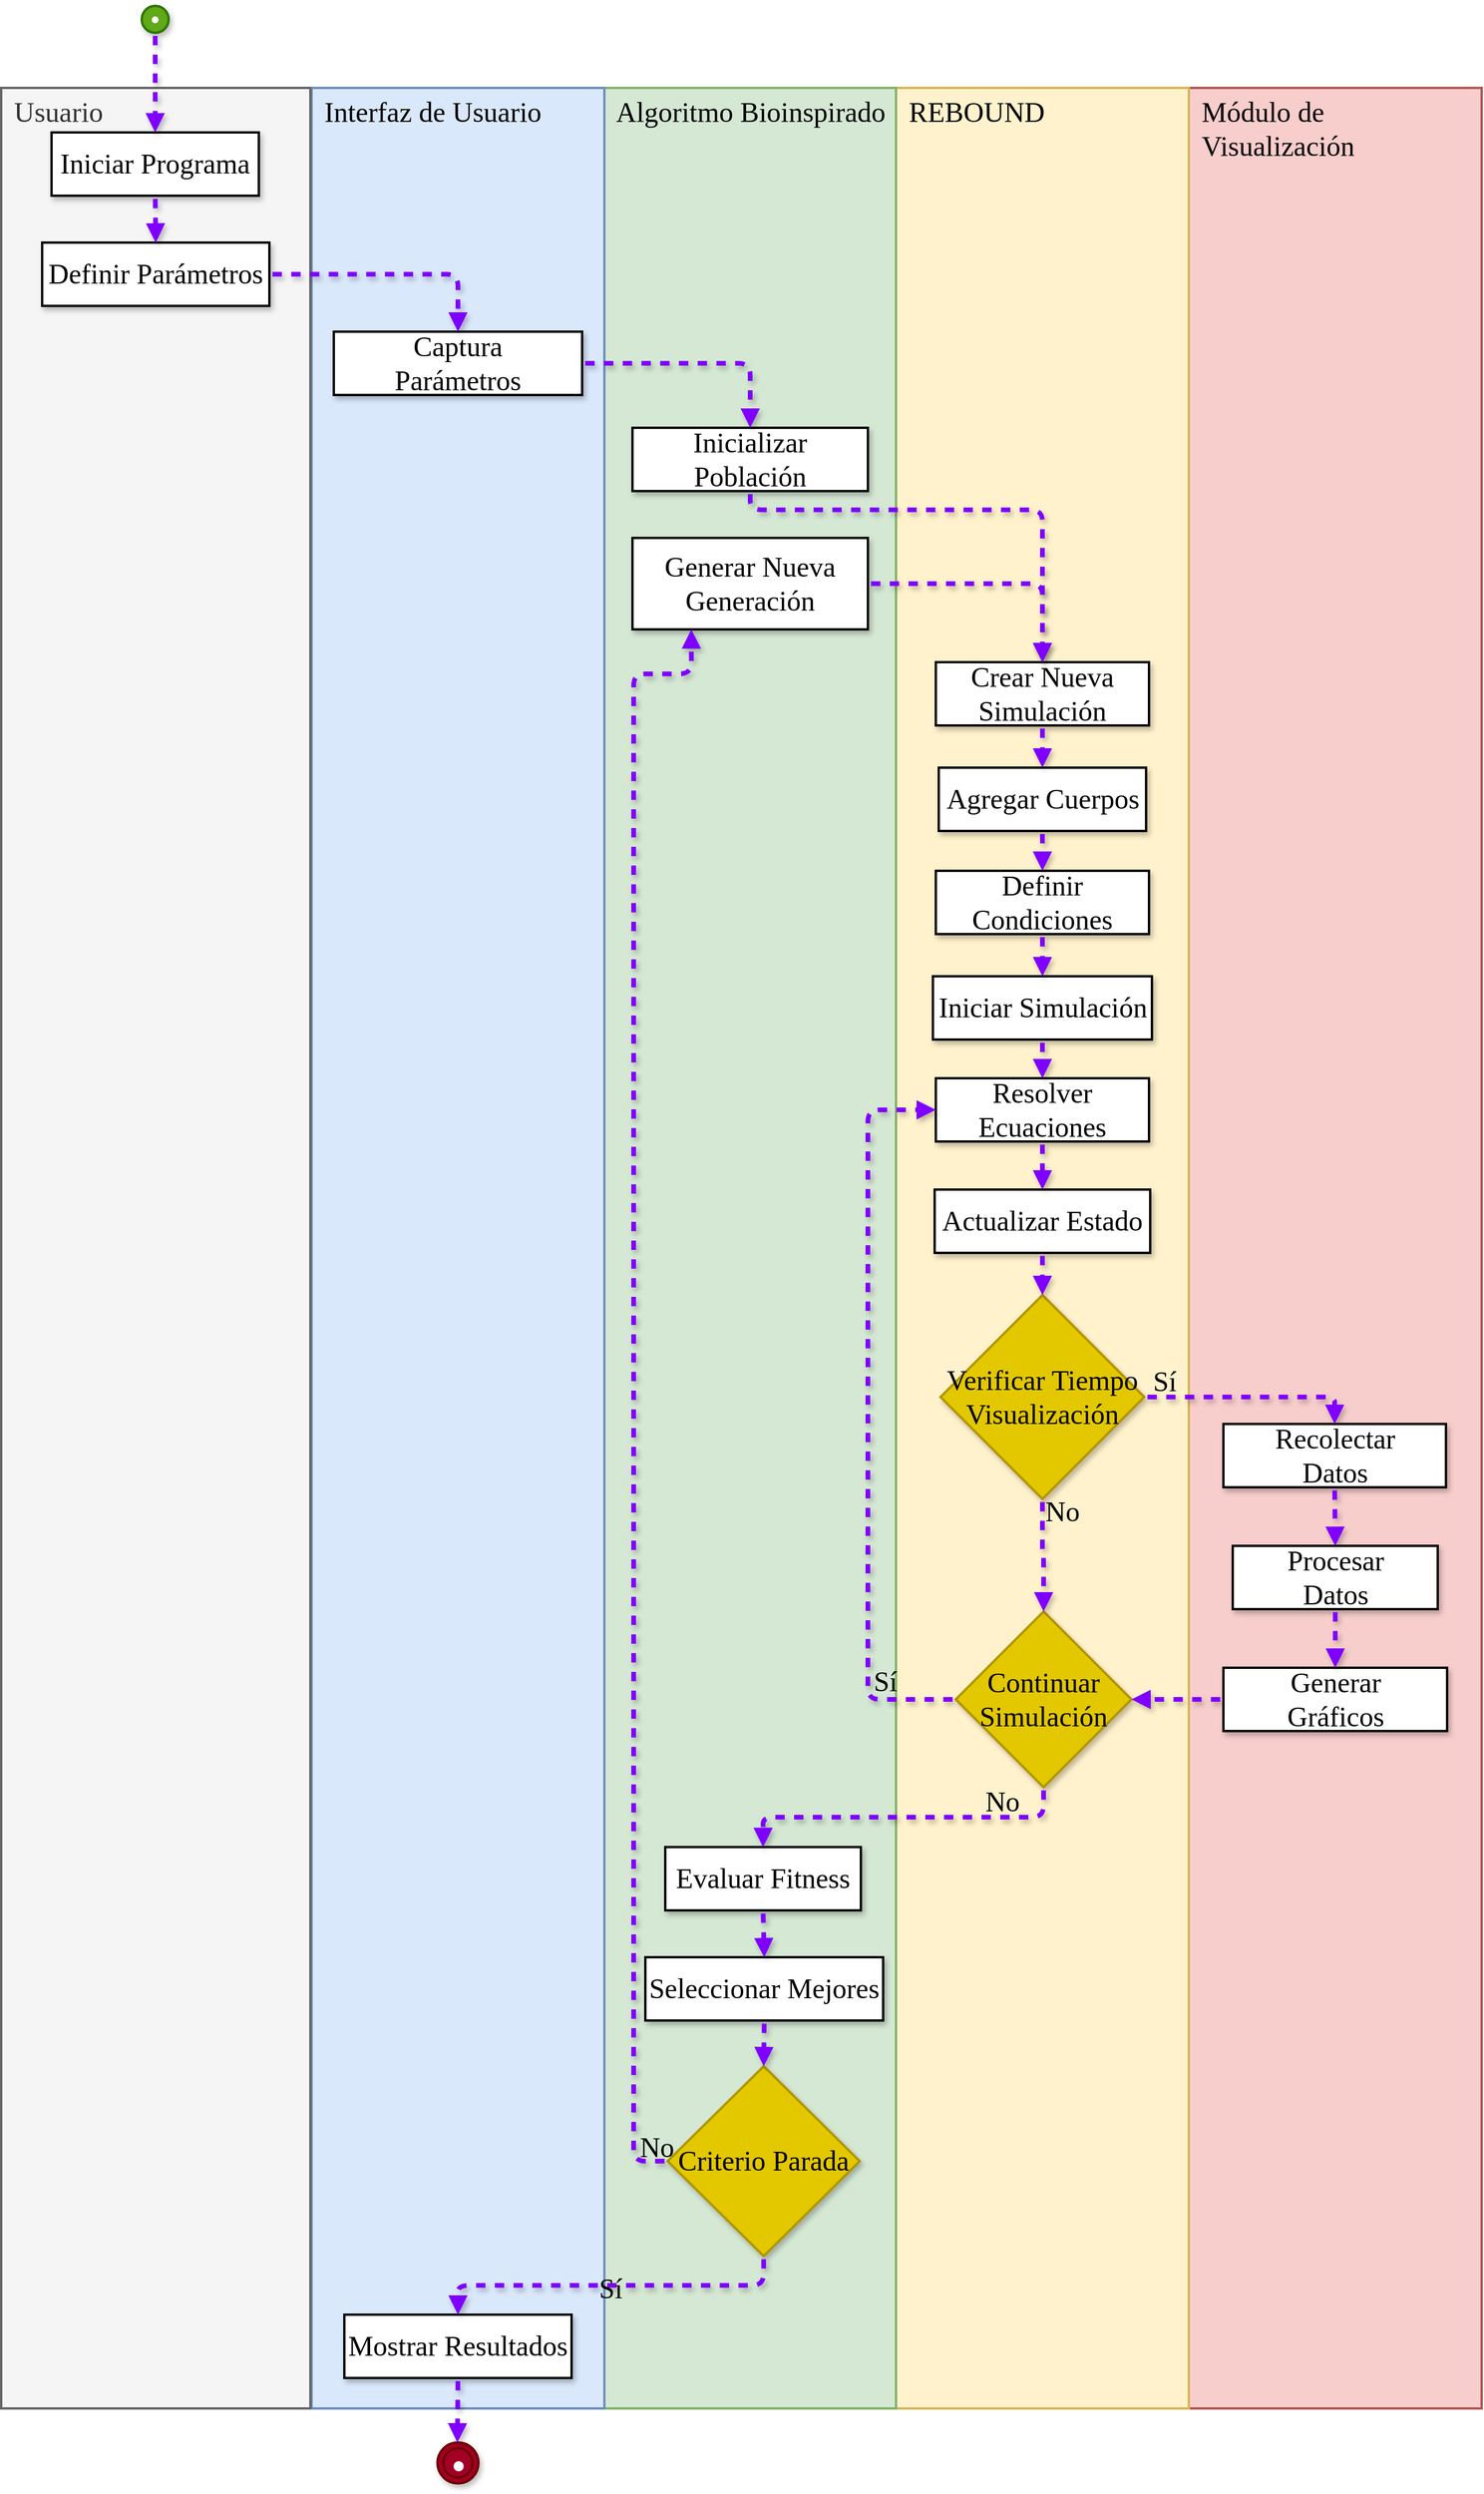 <mxfile version="27.0.2" pages="16">
  <diagram id="GV5S6207TR3PsqjqV2Kx" name="Actividades">
    <mxGraphModel dx="903" dy="783" grid="0" gridSize="10" guides="1" tooltips="1" connect="1" arrows="1" fold="1" page="0" pageScale="1" pageWidth="827" pageHeight="1169" math="0" shadow="0">
      <root>
        <mxCell id="0" />
        <mxCell id="1" parent="0" />
        <mxCell id="Yo6GPG5602dZJMHnelZW-1" value="Módulo de Visualización" style="whiteSpace=wrap;strokeWidth=2;verticalAlign=top;align=left;spacingLeft=9;fontSize=24;fillColor=#f8cecc;strokeColor=#b85450;fontFamily=Times New Roman;" parent="1" vertex="1">
          <mxGeometry x="1634" y="230" width="250" height="1980" as="geometry" />
        </mxCell>
        <mxCell id="Yo6GPG5602dZJMHnelZW-2" value="REBOUND" style="whiteSpace=wrap;strokeWidth=2;verticalAlign=top;align=left;spacingLeft=9;fontSize=24;flipV=0;fillColor=#fff2cc;strokeColor=#d6b656;fontFamily=Times New Roman;" parent="1" vertex="1">
          <mxGeometry x="1384" y="230" width="250" height="1980" as="geometry" />
        </mxCell>
        <mxCell id="Yo6GPG5602dZJMHnelZW-3" value="Algoritmo Bioinspirado" style="whiteSpace=wrap;strokeWidth=2;verticalAlign=top;align=left;spacingLeft=9;fontSize=24;fillColor=#d5e8d4;strokeColor=#82b366;fontFamily=Times New Roman;" parent="1" vertex="1">
          <mxGeometry x="1134" y="230" width="250" height="1980" as="geometry" />
        </mxCell>
        <mxCell id="Yo6GPG5602dZJMHnelZW-4" value="Interfaz de Usuario" style="whiteSpace=wrap;strokeWidth=2;verticalAlign=top;align=left;spacingLeft=9;fontSize=24;fillColor=#dae8fc;strokeColor=#6c8ebf;fontFamily=Times New Roman;" parent="1" vertex="1">
          <mxGeometry x="885" y="230" width="250" height="1980" as="geometry" />
        </mxCell>
        <mxCell id="Yo6GPG5602dZJMHnelZW-8" value="Captura&#xa;Parámetros" style="whiteSpace=wrap;strokeWidth=2;fontSize=24;fontFamily=Times New Roman;shadow=1;" parent="1" vertex="1">
          <mxGeometry x="904" y="438" width="212" height="54" as="geometry" />
        </mxCell>
        <mxCell id="Yo6GPG5602dZJMHnelZW-9" value="Mostrar Resultados" style="whiteSpace=wrap;strokeWidth=2;fontSize=24;fontFamily=Times New Roman;shadow=1;" parent="1" vertex="1">
          <mxGeometry x="913" y="2130" width="194" height="54" as="geometry" />
        </mxCell>
        <mxCell id="Yo6GPG5602dZJMHnelZW-10" value="Inicializar&#xa;Población" style="whiteSpace=wrap;strokeWidth=2;fontSize=24;fontFamily=Times New Roman;shadow=1;" parent="1" vertex="1">
          <mxGeometry x="1159" y="520" width="201" height="54" as="geometry" />
        </mxCell>
        <mxCell id="Yo6GPG5602dZJMHnelZW-11" value="Generar Nueva&#xa;Generación" style="whiteSpace=wrap;strokeWidth=2;fontSize=24;fontFamily=Times New Roman;shadow=1;" parent="1" vertex="1">
          <mxGeometry x="1159" y="614" width="201" height="78" as="geometry" />
        </mxCell>
        <mxCell id="Yo6GPG5602dZJMHnelZW-12" value="Evaluar Fitness" style="whiteSpace=wrap;strokeWidth=2;fontSize=24;fontFamily=Times New Roman;shadow=1;" parent="1" vertex="1">
          <mxGeometry x="1187" y="1731" width="167" height="54" as="geometry" />
        </mxCell>
        <mxCell id="Yo6GPG5602dZJMHnelZW-13" value="Seleccionar Mejores" style="whiteSpace=wrap;strokeWidth=2;fontSize=24;fontFamily=Times New Roman;shadow=1;" parent="1" vertex="1">
          <mxGeometry x="1170" y="1825" width="203" height="54" as="geometry" />
        </mxCell>
        <mxCell id="Yo6GPG5602dZJMHnelZW-14" value="Criterio Parada" style="rhombus;strokeWidth=2;whiteSpace=wrap;fontSize=24;fillColor=#e3c800;fontColor=#000000;strokeColor=#B09500;fontFamily=Times New Roman;shadow=1;" parent="1" vertex="1">
          <mxGeometry x="1189" y="1918" width="164" height="162" as="geometry" />
        </mxCell>
        <mxCell id="Yo6GPG5602dZJMHnelZW-15" value="Crear Nueva&#xa;Simulación" style="whiteSpace=wrap;strokeWidth=2;flipV=0;fontSize=24;fontFamily=Times New Roman;shadow=1;" parent="1" vertex="1">
          <mxGeometry x="1418" y="720" width="182" height="54" as="geometry" />
        </mxCell>
        <mxCell id="Yo6GPG5602dZJMHnelZW-16" value="Agregar Cuerpos" style="whiteSpace=wrap;strokeWidth=2;flipV=0;fontSize=24;fontFamily=Times New Roman;shadow=1;" parent="1" vertex="1">
          <mxGeometry x="1420.5" y="810" width="177" height="54" as="geometry" />
        </mxCell>
        <mxCell id="Yo6GPG5602dZJMHnelZW-17" value="Definir Condiciones" style="whiteSpace=wrap;strokeWidth=2;flipV=0;fontSize=24;fontFamily=Times New Roman;shadow=1;" parent="1" vertex="1">
          <mxGeometry x="1418" y="898" width="182" height="54" as="geometry" />
        </mxCell>
        <mxCell id="Yo6GPG5602dZJMHnelZW-18" value="Iniciar Simulación" style="whiteSpace=wrap;strokeWidth=2;flipV=0;fontSize=24;fontFamily=Times New Roman;shadow=1;" parent="1" vertex="1">
          <mxGeometry x="1415.5" y="988" width="187" height="54" as="geometry" />
        </mxCell>
        <mxCell id="Yo6GPG5602dZJMHnelZW-19" value="Resolver Ecuaciones" style="whiteSpace=wrap;strokeWidth=2;flipV=0;fontSize=24;fontFamily=Times New Roman;shadow=1;" parent="1" vertex="1">
          <mxGeometry x="1418" y="1075" width="182" height="54" as="geometry" />
        </mxCell>
        <mxCell id="Yo6GPG5602dZJMHnelZW-20" value="Actualizar Estado" style="whiteSpace=wrap;strokeWidth=2;flipV=0;fontSize=24;fontFamily=Times New Roman;shadow=1;" parent="1" vertex="1">
          <mxGeometry x="1417" y="1170" width="184" height="54" as="geometry" />
        </mxCell>
        <mxCell id="Yo6GPG5602dZJMHnelZW-21" value="Verificar Tiempo&#xa;Visualización" style="rhombus;strokeWidth=2;whiteSpace=wrap;fontSize=24;fillColor=#e3c800;fontColor=#000000;strokeColor=#B09500;fontFamily=Times New Roman;shadow=1;" parent="1" vertex="1">
          <mxGeometry x="1422" y="1260" width="174" height="174" as="geometry" />
        </mxCell>
        <mxCell id="Yo6GPG5602dZJMHnelZW-22" value="Continuar&#xa;Simulación" style="rhombus;strokeWidth=2;whiteSpace=wrap;fontSize=24;fillColor=#e3c800;fontColor=#000000;strokeColor=#B09500;fontFamily=Times New Roman;shadow=1;" parent="1" vertex="1">
          <mxGeometry x="1435" y="1530" width="150" height="150" as="geometry" />
        </mxCell>
        <mxCell id="Yo6GPG5602dZJMHnelZW-23" value="Recolectar&#xa;Datos" style="whiteSpace=wrap;strokeWidth=2;fontSize=24;fontFamily=Times New Roman;shadow=1;" parent="1" vertex="1">
          <mxGeometry x="1663.5" y="1370" width="190" height="54" as="geometry" />
        </mxCell>
        <mxCell id="Yo6GPG5602dZJMHnelZW-24" value="Procesar&#xa;Datos" style="whiteSpace=wrap;strokeWidth=2;fontSize=24;fontFamily=Times New Roman;shadow=1;" parent="1" vertex="1">
          <mxGeometry x="1671.5" y="1474" width="175" height="54" as="geometry" />
        </mxCell>
        <mxCell id="Yo6GPG5602dZJMHnelZW-25" value="Generar&#xa;Gráficos" style="whiteSpace=wrap;strokeWidth=2;fontSize=24;fontFamily=Times New Roman;shadow=1;" parent="1" vertex="1">
          <mxGeometry x="1663.5" y="1578" width="191" height="54" as="geometry" />
        </mxCell>
        <mxCell id="Yo6GPG5602dZJMHnelZW-26" value="•" style="ellipse;aspect=fixed;strokeWidth=2;whiteSpace=wrap;fillColor=#60a917;fontColor=#ffffff;strokeColor=#2D7600;fontSize=24;fontFamily=Times New Roman;shadow=1;" parent="1" vertex="1">
          <mxGeometry x="740" y="160" width="23" height="23" as="geometry" />
        </mxCell>
        <mxCell id="Yo6GPG5602dZJMHnelZW-27" value="●" style="ellipse;shape=doubleEllipse;aspect=fixed;strokeWidth=2;whiteSpace=wrap;fillColor=#a20025;fontColor=#ffffff;strokeColor=#6F0000;fontSize=20;shadow=1;" parent="1" vertex="1">
          <mxGeometry x="992.5" y="2239" width="35" height="35" as="geometry" />
        </mxCell>
        <mxCell id="Yo6GPG5602dZJMHnelZW-29" value="" style="curved=0;startArrow=none;endArrow=block;exitX=0.5;exitY=1.01;entryX=0.48;entryY=0.01;rounded=1;fontSize=24;fontFamily=Times New Roman;strokeWidth=4;strokeColor=#7F00FF;flowAnimation=1;shadow=1;" parent="1" source="Yo6GPG5602dZJMHnelZW-9" target="Yo6GPG5602dZJMHnelZW-27" edge="1">
          <mxGeometry relative="1" as="geometry">
            <Array as="points" />
          </mxGeometry>
        </mxCell>
        <mxCell id="Yo6GPG5602dZJMHnelZW-32" value="" style="startArrow=none;endArrow=block;exitX=1;exitY=0.5;entryX=0.5;entryY=0;rounded=1;edgeStyle=orthogonalEdgeStyle;entryDx=0;entryDy=0;fontSize=24;fontFamily=Times New Roman;curved=0;strokeWidth=4;strokeColor=#7F00FF;flowAnimation=1;shadow=1;exitDx=0;exitDy=0;" parent="1" source="Yo6GPG5602dZJMHnelZW-8" target="Yo6GPG5602dZJMHnelZW-10" edge="1">
          <mxGeometry relative="1" as="geometry" />
        </mxCell>
        <mxCell id="Yo6GPG5602dZJMHnelZW-33" value="" style="startArrow=none;endArrow=block;exitX=0.5;exitY=1.01;entryX=0.5;entryY=0;rounded=1;fontSize=24;fontFamily=Times New Roman;entryDx=0;entryDy=0;edgeStyle=orthogonalEdgeStyle;curved=0;strokeWidth=4;strokeColor=#7F00FF;flowAnimation=1;shadow=1;" parent="1" source="Yo6GPG5602dZJMHnelZW-10" target="Yo6GPG5602dZJMHnelZW-15" edge="1">
          <mxGeometry relative="1" as="geometry">
            <Array as="points">
              <mxPoint x="1260" y="590" />
              <mxPoint x="1509" y="590" />
            </Array>
          </mxGeometry>
        </mxCell>
        <mxCell id="Yo6GPG5602dZJMHnelZW-34" value="" style="startArrow=none;endArrow=block;exitX=1;exitY=0.5;entryX=0.5;entryY=0;rounded=1;edgeStyle=orthogonalEdgeStyle;exitDx=0;exitDy=0;entryDx=0;entryDy=0;fontSize=24;fontFamily=Times New Roman;curved=0;strokeWidth=4;strokeColor=#7F00FF;flowAnimation=1;shadow=1;" parent="1" source="Yo6GPG5602dZJMHnelZW-11" target="Yo6GPG5602dZJMHnelZW-15" edge="1">
          <mxGeometry relative="1" as="geometry" />
        </mxCell>
        <mxCell id="Yo6GPG5602dZJMHnelZW-35" value="" style="curved=0;startArrow=none;endArrow=block;exitX=0.5;exitY=1.01;entryX=0.5;entryY=0.01;rounded=1;fontSize=24;fontFamily=Times New Roman;strokeWidth=4;strokeColor=#7F00FF;flowAnimation=1;shadow=1;" parent="1" source="Yo6GPG5602dZJMHnelZW-15" target="Yo6GPG5602dZJMHnelZW-16" edge="1">
          <mxGeometry relative="1" as="geometry">
            <Array as="points" />
          </mxGeometry>
        </mxCell>
        <mxCell id="Yo6GPG5602dZJMHnelZW-36" value="" style="curved=0;startArrow=none;endArrow=block;exitX=0.5;exitY=1.01;entryX=0.5;entryY=0.01;rounded=1;fontSize=24;fontFamily=Times New Roman;strokeWidth=4;strokeColor=#7F00FF;flowAnimation=1;shadow=1;" parent="1" source="Yo6GPG5602dZJMHnelZW-16" target="Yo6GPG5602dZJMHnelZW-17" edge="1">
          <mxGeometry relative="1" as="geometry">
            <Array as="points" />
          </mxGeometry>
        </mxCell>
        <mxCell id="Yo6GPG5602dZJMHnelZW-37" value="" style="curved=0;startArrow=none;endArrow=block;exitX=0.5;exitY=1.01;entryX=0.5;entryY=0.01;rounded=1;fontSize=24;fontFamily=Times New Roman;strokeWidth=4;strokeColor=#7F00FF;flowAnimation=1;shadow=1;" parent="1" source="Yo6GPG5602dZJMHnelZW-17" target="Yo6GPG5602dZJMHnelZW-18" edge="1">
          <mxGeometry relative="1" as="geometry">
            <Array as="points" />
          </mxGeometry>
        </mxCell>
        <mxCell id="Yo6GPG5602dZJMHnelZW-38" value="" style="curved=0;startArrow=none;endArrow=block;exitX=0.5;exitY=1.01;entryX=0.5;entryY=0.01;rounded=1;fontSize=24;fontFamily=Times New Roman;strokeWidth=4;strokeColor=#7F00FF;flowAnimation=1;shadow=1;" parent="1" source="Yo6GPG5602dZJMHnelZW-18" target="Yo6GPG5602dZJMHnelZW-19" edge="1">
          <mxGeometry relative="1" as="geometry">
            <Array as="points" />
          </mxGeometry>
        </mxCell>
        <mxCell id="Yo6GPG5602dZJMHnelZW-39" value="" style="startArrow=none;endArrow=block;exitX=0.5;exitY=1;entryX=0.5;entryY=0.01;rounded=1;edgeStyle=orthogonalEdgeStyle;exitDx=0;exitDy=0;fontSize=24;fontFamily=Times New Roman;curved=0;strokeWidth=4;strokeColor=#7F00FF;flowAnimation=1;shadow=1;" parent="1" source="Yo6GPG5602dZJMHnelZW-19" target="Yo6GPG5602dZJMHnelZW-20" edge="1">
          <mxGeometry relative="1" as="geometry" />
        </mxCell>
        <mxCell id="Yo6GPG5602dZJMHnelZW-40" value="" style="curved=0;startArrow=none;endArrow=block;exitX=0.5;exitY=1.01;entryX=0.5;entryY=0;rounded=1;fontSize=24;fontFamily=Times New Roman;strokeWidth=4;strokeColor=#7F00FF;flowAnimation=1;shadow=1;" parent="1" source="Yo6GPG5602dZJMHnelZW-20" target="Yo6GPG5602dZJMHnelZW-21" edge="1">
          <mxGeometry relative="1" as="geometry">
            <Array as="points" />
          </mxGeometry>
        </mxCell>
        <mxCell id="Yo6GPG5602dZJMHnelZW-41" value="Sí" style="startArrow=none;endArrow=block;exitX=1;exitY=0.5;entryX=0.5;entryY=0;rounded=1;edgeStyle=orthogonalEdgeStyle;exitDx=0;exitDy=0;entryDx=0;entryDy=0;fontSize=24;labelBackgroundColor=none;verticalAlign=bottom;spacingLeft=-151;fontFamily=Times New Roman;curved=0;strokeWidth=4;strokeColor=#7F00FF;flowAnimation=1;shadow=1;" parent="1" source="Yo6GPG5602dZJMHnelZW-21" target="Yo6GPG5602dZJMHnelZW-23" edge="1">
          <mxGeometry relative="1" as="geometry" />
        </mxCell>
        <mxCell id="Yo6GPG5602dZJMHnelZW-42" value="No" style="startArrow=none;endArrow=block;exitX=0.5;exitY=1;entryX=0.5;entryY=0;rounded=1;edgeStyle=orthogonalEdgeStyle;entryDx=0;entryDy=0;exitDx=0;exitDy=0;fontSize=24;labelBackgroundColor=none;align=left;labelPosition=center;verticalLabelPosition=middle;verticalAlign=middle;spacingTop=-80;fontFamily=Times New Roman;curved=0;strokeWidth=4;strokeColor=#7F00FF;flowAnimation=1;shadow=1;" parent="1" source="Yo6GPG5602dZJMHnelZW-21" target="Yo6GPG5602dZJMHnelZW-22" edge="1">
          <mxGeometry relative="1" as="geometry" />
        </mxCell>
        <mxCell id="Yo6GPG5602dZJMHnelZW-43" value="" style="curved=0;startArrow=none;endArrow=block;exitX=0.5;exitY=1;entryX=0.5;entryY=0;rounded=1;fontSize=24;fontFamily=Times New Roman;strokeWidth=4;strokeColor=#7F00FF;flowAnimation=1;shadow=1;" parent="1" source="Yo6GPG5602dZJMHnelZW-23" target="Yo6GPG5602dZJMHnelZW-24" edge="1">
          <mxGeometry relative="1" as="geometry">
            <Array as="points" />
          </mxGeometry>
        </mxCell>
        <mxCell id="Yo6GPG5602dZJMHnelZW-44" value="" style="curved=0;startArrow=none;endArrow=block;exitX=0.5;exitY=1;entryX=0.5;entryY=0;rounded=1;fontSize=24;fontFamily=Times New Roman;strokeWidth=4;strokeColor=#7F00FF;flowAnimation=1;shadow=1;" parent="1" source="Yo6GPG5602dZJMHnelZW-24" target="Yo6GPG5602dZJMHnelZW-25" edge="1">
          <mxGeometry relative="1" as="geometry">
            <Array as="points" />
          </mxGeometry>
        </mxCell>
        <mxCell id="Yo6GPG5602dZJMHnelZW-45" value="" style="startArrow=none;endArrow=block;exitX=0;exitY=0.5;entryX=1;entryY=0.5;rounded=1;edgeStyle=orthogonalEdgeStyle;entryDx=0;entryDy=0;exitDx=0;exitDy=0;fontSize=24;fontFamily=Times New Roman;curved=0;strokeWidth=4;strokeColor=#7F00FF;flowAnimation=1;shadow=1;" parent="1" source="Yo6GPG5602dZJMHnelZW-25" target="Yo6GPG5602dZJMHnelZW-22" edge="1">
          <mxGeometry relative="1" as="geometry" />
        </mxCell>
        <mxCell id="Yo6GPG5602dZJMHnelZW-46" value="Sí" style="startArrow=none;endArrow=block;exitX=0;exitY=0.5;entryX=0;entryY=0.5;rounded=1;edgeStyle=orthogonalEdgeStyle;entryDx=0;entryDy=0;exitDx=0;exitDy=0;fontSize=24;labelBackgroundColor=none;spacingBottom=-450;spacingLeft=30;fontFamily=Times New Roman;curved=0;strokeWidth=4;strokeColor=#7F00FF;flowAnimation=1;shadow=1;" parent="1" source="Yo6GPG5602dZJMHnelZW-22" target="Yo6GPG5602dZJMHnelZW-19" edge="1">
          <mxGeometry relative="1" as="geometry">
            <Array as="points">
              <mxPoint x="1360" y="1605" />
              <mxPoint x="1360" y="1102" />
            </Array>
          </mxGeometry>
        </mxCell>
        <mxCell id="Yo6GPG5602dZJMHnelZW-47" value="No" style="startArrow=none;endArrow=block;exitX=0.5;exitY=1;entryX=0.5;entryY=0;rounded=1;edgeStyle=orthogonalEdgeStyle;fontSize=24;labelBackgroundColor=none;verticalAlign=bottom;spacingLeft=170;fontFamily=Times New Roman;curved=0;strokeWidth=4;strokeColor=#7F00FF;flowAnimation=1;shadow=1;" parent="1" source="Yo6GPG5602dZJMHnelZW-22" target="Yo6GPG5602dZJMHnelZW-12" edge="1">
          <mxGeometry relative="1" as="geometry" />
        </mxCell>
        <mxCell id="Yo6GPG5602dZJMHnelZW-48" value="" style="curved=0;startArrow=none;endArrow=block;exitX=0.5;exitY=1;entryX=0.5;entryY=0;rounded=1;fontSize=24;fontFamily=Times New Roman;strokeWidth=4;strokeColor=#7F00FF;flowAnimation=1;shadow=1;" parent="1" source="Yo6GPG5602dZJMHnelZW-12" target="Yo6GPG5602dZJMHnelZW-13" edge="1">
          <mxGeometry relative="1" as="geometry">
            <Array as="points" />
          </mxGeometry>
        </mxCell>
        <mxCell id="Yo6GPG5602dZJMHnelZW-49" value="" style="curved=0;startArrow=none;endArrow=block;exitX=0.5;exitY=1;entryX=0.5;entryY=0;rounded=1;entryDx=0;entryDy=0;fontSize=24;fontFamily=Times New Roman;strokeWidth=4;strokeColor=#7F00FF;flowAnimation=1;shadow=1;" parent="1" source="Yo6GPG5602dZJMHnelZW-13" target="Yo6GPG5602dZJMHnelZW-14" edge="1">
          <mxGeometry relative="1" as="geometry">
            <Array as="points" />
          </mxGeometry>
        </mxCell>
        <mxCell id="Yo6GPG5602dZJMHnelZW-50" value="No" style="startArrow=none;endArrow=block;exitX=0;exitY=0.5;entryX=0.25;entryY=1;rounded=1;edgeStyle=orthogonalEdgeStyle;entryDx=0;entryDy=0;exitDx=0;exitDy=0;verticalAlign=top;labelPosition=center;verticalLabelPosition=bottom;align=center;fontSize=24;labelBackgroundColor=none;spacingBottom=0;spacingTop=630;spacingLeft=40;fontFamily=Times New Roman;curved=0;strokeWidth=4;strokeColor=#7F00FF;flowAnimation=1;shadow=1;" parent="1" source="Yo6GPG5602dZJMHnelZW-14" target="Yo6GPG5602dZJMHnelZW-11" edge="1">
          <mxGeometry relative="1" as="geometry">
            <Array as="points">
              <mxPoint x="1160" y="1999" />
              <mxPoint x="1160" y="730" />
              <mxPoint x="1209" y="730" />
            </Array>
          </mxGeometry>
        </mxCell>
        <mxCell id="Yo6GPG5602dZJMHnelZW-51" value="Sí" style="startArrow=none;endArrow=block;exitX=0.5;exitY=1;entryX=0.5;entryY=0.01;rounded=1;edgeStyle=orthogonalEdgeStyle;fontSize=24;labelBackgroundColor=none;fontFamily=Times New Roman;curved=0;strokeWidth=4;strokeColor=#7F00FF;flowAnimation=1;shadow=1;" parent="1" source="Yo6GPG5602dZJMHnelZW-14" target="Yo6GPG5602dZJMHnelZW-9" edge="1">
          <mxGeometry relative="1" as="geometry" />
        </mxCell>
        <mxCell id="Yo6GPG5602dZJMHnelZW-5" value="Usuario" style="whiteSpace=wrap;strokeWidth=2;verticalAlign=top;align=left;spacingLeft=9;fontSize=24;fillColor=#f5f5f5;strokeColor=#666666;fontFamily=Times New Roman;glass=0;shadow=0;fontColor=#333333;" parent="1" vertex="1">
          <mxGeometry x="620" y="230" width="264" height="1980" as="geometry" />
        </mxCell>
        <mxCell id="Yo6GPG5602dZJMHnelZW-6" value="Iniciar Programa" style="whiteSpace=wrap;strokeWidth=2;fontSize=24;fontFamily=Times New Roman;shadow=1;glass=0;rounded=0;" parent="1" vertex="1">
          <mxGeometry x="663" y="268" width="177" height="54" as="geometry" />
        </mxCell>
        <mxCell id="Yo6GPG5602dZJMHnelZW-7" value="Definir Parámetros" style="whiteSpace=wrap;strokeWidth=2;fontSize=24;fontFamily=Times New Roman;shadow=1;" parent="1" vertex="1">
          <mxGeometry x="655" y="362" width="194" height="54" as="geometry" />
        </mxCell>
        <mxCell id="Yo6GPG5602dZJMHnelZW-28" value="" style="curved=0;startArrow=none;endArrow=block;exitX=0.52;exitY=1.02;entryX=0.5;entryY=0.01;rounded=1;fontSize=24;fontFamily=Times New Roman;strokeWidth=4;strokeColor=#7F00FF;flowAnimation=1;shadow=1;" parent="1" source="Yo6GPG5602dZJMHnelZW-26" target="Yo6GPG5602dZJMHnelZW-6" edge="1">
          <mxGeometry relative="1" as="geometry">
            <Array as="points" />
          </mxGeometry>
        </mxCell>
        <mxCell id="Yo6GPG5602dZJMHnelZW-30" value="" style="curved=0;startArrow=none;endArrow=block;exitX=0.5;exitY=1.01;entryX=0.5;entryY=0.01;rounded=1;fontSize=24;fontFamily=Times New Roman;strokeWidth=4;strokeColor=#7F00FF;flowAnimation=1;shadow=1;" parent="1" source="Yo6GPG5602dZJMHnelZW-6" target="Yo6GPG5602dZJMHnelZW-7" edge="1">
          <mxGeometry relative="1" as="geometry">
            <Array as="points" />
          </mxGeometry>
        </mxCell>
        <mxCell id="Yo6GPG5602dZJMHnelZW-31" value="" style="startArrow=none;endArrow=block;exitX=1;exitY=0.5;entryX=0.5;entryY=0.01;rounded=1;edgeStyle=orthogonalEdgeStyle;fontSize=24;fontFamily=Times New Roman;curved=0;strokeWidth=4;strokeColor=#7F00FF;flowAnimation=1;shadow=1;exitDx=0;exitDy=0;" parent="1" source="Yo6GPG5602dZJMHnelZW-7" target="Yo6GPG5602dZJMHnelZW-8" edge="1">
          <mxGeometry relative="1" as="geometry" />
        </mxCell>
      </root>
    </mxGraphModel>
  </diagram>
  <diagram name="Proceso01" id="eoqA4aUzOTYpibtuLTAf">
    <mxGraphModel dx="1895" dy="1138" grid="0" gridSize="10" guides="1" tooltips="1" connect="1" arrows="1" fold="1" page="0" pageScale="1" pageWidth="2339" pageHeight="3300" background="none" math="0" shadow="0">
      <root>
        <mxCell id="0" />
        <mxCell id="1" parent="0" />
        <mxCell id="r3dMwnE50491vOKrIVOp-1" value="Almacenamiento de Configuración" style="whiteSpace=wrap;strokeWidth=2;verticalAlign=top;comic=0;enumerate=0;fillColor=#dae8fc;strokeColor=#6c8ebf;fontSize=22;fontFamily=Times New Roman;spacingTop=-5;" parent="1" vertex="1">
          <mxGeometry x="150" y="470" width="331" height="350" as="geometry" />
        </mxCell>
        <mxCell id="r3dMwnE50491vOKrIVOp-2" value="Validaciones" style="whiteSpace=wrap;strokeWidth=2;verticalAlign=top;align=left;comic=0;enumerate=0;spacingLeft=6;fillColor=#dae8fc;strokeColor=#6c8ebf;fontSize=22;fontFamily=Times New Roman;spacingBottom=0;spacingTop=-5;" parent="1" vertex="1">
          <mxGeometry x="534" y="620" width="331" height="340" as="geometry" />
        </mxCell>
        <mxCell id="r3dMwnE50491vOKrIVOp-10" value="Validar Tipo de Dato" style="whiteSpace=wrap;strokeWidth=2;comic=0;enumerate=0;fontSize=22;fontFamily=Times New Roman;" parent="1" vertex="1">
          <mxGeometry x="596.5" y="648" width="206" height="36" as="geometry" />
        </mxCell>
        <mxCell id="r3dMwnE50491vOKrIVOp-11" value="Validar Rangos Lógicos" style="whiteSpace=wrap;strokeWidth=2;comic=0;enumerate=0;fontSize=22;fontFamily=Times New Roman;" parent="1" vertex="1">
          <mxGeometry x="588.5" y="705" width="222" height="28" as="geometry" />
        </mxCell>
        <mxCell id="r3dMwnE50491vOKrIVOp-12" value="Validar Criterios Coherentes" style="whiteSpace=wrap;strokeWidth=2;comic=0;enumerate=0;fontSize=22;fontFamily=Times New Roman;" parent="1" vertex="1">
          <mxGeometry x="569" y="754" width="261" height="36" as="geometry" />
        </mxCell>
        <mxCell id="r3dMwnE50491vOKrIVOp-13" value="Validar Tiempos" style="whiteSpace=wrap;strokeWidth=2;comic=0;enumerate=0;fontSize=22;fontFamily=Times New Roman;" parent="1" vertex="1">
          <mxGeometry x="612.5" y="814" width="174" height="24" as="geometry" />
        </mxCell>
        <mxCell id="r3dMwnE50491vOKrIVOp-14" value="Validar Dependencias" style="whiteSpace=wrap;strokeWidth=2;comic=0;enumerate=0;fontSize=22;fontFamily=Times New Roman;" parent="1" vertex="1">
          <mxGeometry x="592.5" y="856" width="214" height="36" as="geometry" />
        </mxCell>
        <mxCell id="r3dMwnE50491vOKrIVOp-15" value="Validar Restricciones Sensatas" style="whiteSpace=wrap;strokeWidth=2;comic=0;enumerate=0;fontSize=22;fontFamily=Times New Roman;" parent="1" vertex="1">
          <mxGeometry x="559" y="905" width="281" height="44" as="geometry" />
        </mxCell>
        <mxCell id="r3dMwnE50491vOKrIVOp-16" value="Guardar Parámetros a Optimizar" style="whiteSpace=wrap;strokeWidth=2;comic=0;enumerate=0;fontSize=22;fontFamily=Times New Roman;" parent="1" vertex="1">
          <mxGeometry x="171" y="500" width="289" height="40" as="geometry" />
        </mxCell>
        <mxCell id="r3dMwnE50491vOKrIVOp-17" value="Guardar Restricciones" style="whiteSpace=wrap;strokeWidth=2;comic=0;enumerate=0;fontSize=22;fontFamily=Times New Roman;" parent="1" vertex="1">
          <mxGeometry x="207" y="560" width="217" height="24" as="geometry" />
        </mxCell>
        <mxCell id="r3dMwnE50491vOKrIVOp-18" value="Guardar Config. Optimizador" style="whiteSpace=wrap;strokeWidth=2;comic=0;enumerate=0;fontSize=22;fontFamily=Times New Roman;" parent="1" vertex="1">
          <mxGeometry x="171" y="610" width="289" height="24" as="geometry" />
        </mxCell>
        <mxCell id="r3dMwnE50491vOKrIVOp-19" value="Guardar Config. Algoritmo" style="whiteSpace=wrap;strokeWidth=2;comic=0;enumerate=0;fontSize=22;fontFamily=Times New Roman;" parent="1" vertex="1">
          <mxGeometry x="191" y="660" width="249" height="32" as="geometry" />
        </mxCell>
        <mxCell id="r3dMwnE50491vOKrIVOp-20" value="Guardar Config. Simulación" style="whiteSpace=wrap;strokeWidth=2;comic=0;enumerate=0;fontSize=22;fontFamily=Times New Roman;" parent="1" vertex="1">
          <mxGeometry x="187" y="720" width="257" height="24" as="geometry" />
        </mxCell>
        <mxCell id="r3dMwnE50491vOKrIVOp-21" value="Guardar Config. Visualización" style="whiteSpace=wrap;strokeWidth=2;comic=0;enumerate=0;fontSize=22;fontFamily=Times New Roman;" parent="1" vertex="1">
          <mxGeometry x="171" y="770" width="289" height="32" as="geometry" />
        </mxCell>
        <mxCell id="r3dMwnE50491vOKrIVOp-22" value="Inicio" style="rounded=1;whiteSpace=wrap;arcSize=50;strokeWidth=2;comic=0;enumerate=0;fillColor=#60a917;fontColor=#ffffff;strokeColor=#2D7600;fontSize=22;fontFamily=Times New Roman;" parent="1" vertex="1">
          <mxGeometry x="601" y="90" width="217" height="39" as="geometry" />
        </mxCell>
        <mxCell id="r3dMwnE50491vOKrIVOp-23" value="Presentar &#xa;Formulario/Interfaz UI" style="whiteSpace=wrap;strokeWidth=2;comic=0;enumerate=0;fontSize=22;fontFamily=Times New Roman;" parent="1" vertex="1">
          <mxGeometry x="611" y="160" width="202" height="44" as="geometry" />
        </mxCell>
        <mxCell id="r3dMwnE50491vOKrIVOp-24" value="Recibir Entradas del Usuario" style="whiteSpace=wrap;strokeWidth=2;comic=0;enumerate=0;fontSize=22;fontFamily=Times New Roman;" parent="1" vertex="1">
          <mxGeometry x="570" y="380" width="260" height="38" as="geometry" />
        </mxCell>
        <mxCell id="r3dMwnE50491vOKrIVOp-25" value="Usuario activa acción" style="whiteSpace=wrap;strokeWidth=2;comic=0;enumerate=0;fontSize=22;fontFamily=Times New Roman;" parent="1" vertex="1">
          <mxGeometry x="569" y="460" width="261" height="42" as="geometry" />
        </mxCell>
        <mxCell id="r3dMwnE50491vOKrIVOp-26" value="Iniciar Ciclo de Validación" style="whiteSpace=wrap;strokeWidth=2;comic=0;enumerate=0;fontSize=22;fontFamily=Times New Roman;" parent="1" vertex="1">
          <mxGeometry x="576.5" y="540" width="246" height="46" as="geometry" />
        </mxCell>
        <mxCell id="r3dMwnE50491vOKrIVOp-27" value="¿Todas las Entradas&#xa;    son Válidas?" style="rhombus;strokeWidth=2;whiteSpace=wrap;comic=0;enumerate=0;fillColor=#e3c800;fontColor=#000000;strokeColor=#B09500;fontStyle=1;fontSize=22;fontFamily=Times New Roman;" parent="1" vertex="1">
          <mxGeometry x="590" y="990" width="216" height="215" as="geometry" />
        </mxCell>
        <mxCell id="r3dMwnE50491vOKrIVOp-28" value="Generar Mensajes de Error&#xa;Específicos por Campo" style="whiteSpace=wrap;strokeWidth=2;comic=0;enumerate=0;fontSize=22;fontFamily=Times New Roman;" parent="1" vertex="1">
          <mxGeometry x="896" y="844" width="261" height="46" as="geometry" />
        </mxCell>
        <mxCell id="r3dMwnE50491vOKrIVOp-29" value="Mostrar Errores en UI&#xa;Resaltar Campos Incorrectos" style="whiteSpace=wrap;strokeWidth=2;comic=0;enumerate=0;fontSize=22;fontFamily=Times New Roman;" parent="1" vertex="1">
          <mxGeometry x="896" y="658" width="261" height="58" as="geometry" />
        </mxCell>
        <mxCell id="r3dMwnE50491vOKrIVOp-30" value="Esperar Corrección&#xa;del Usuario" style="whiteSpace=wrap;strokeWidth=2;comic=0;enumerate=0;fontSize=22;fontFamily=Times New Roman;" parent="1" vertex="1">
          <mxGeometry x="896" y="482" width="261" height="50" as="geometry" />
        </mxCell>
        <mxCell id="r3dMwnE50491vOKrIVOp-31" value="Crear Estructura de Datos" style="whiteSpace=wrap;strokeWidth=2;comic=0;enumerate=0;fontSize=22;fontFamily=Times New Roman;" parent="1" vertex="1">
          <mxGeometry x="193" y="380" width="246" height="46" as="geometry" />
        </mxCell>
        <mxCell id="r3dMwnE50491vOKrIVOp-32" value="Finalizar Estructura" style="whiteSpace=wrap;strokeWidth=2;comic=0;enumerate=0;fontSize=22;fontFamily=Times New Roman;" parent="1" vertex="1">
          <mxGeometry x="215" y="850" width="201" height="24" as="geometry" />
        </mxCell>
        <mxCell id="r3dMwnE50491vOKrIVOp-33" value="Habilitar Control" style="whiteSpace=wrap;strokeWidth=2;comic=0;enumerate=0;fontSize=22;fontFamily=Times New Roman;" parent="1" vertex="1">
          <mxGeometry x="225" y="910" width="181" height="24" as="geometry" />
        </mxCell>
        <mxCell id="r3dMwnE50491vOKrIVOp-34" value="Usuario Activa Control" style="whiteSpace=wrap;strokeWidth=2;comic=0;enumerate=0;fontSize=22;fontFamily=Times New Roman;" parent="1" vertex="1">
          <mxGeometry x="206" y="970" width="220" height="24" as="geometry" />
        </mxCell>
        <mxCell id="r3dMwnE50491vOKrIVOp-35" value="Enviar configuración&#xa;    al Algoritmo Bioinspirado" style="whiteSpace=wrap;strokeWidth=2;comic=0;enumerate=0;fontSize=22;fontFamily=Times New Roman;" parent="1" vertex="1">
          <mxGeometry x="196" y="1030" width="240" height="38" as="geometry" />
        </mxCell>
        <mxCell id="r3dMwnE50491vOKrIVOp-36" value="Fin" style="rounded=1;whiteSpace=wrap;arcSize=50;strokeWidth=2;labelBorderColor=none;labelBackgroundColor=none;comic=0;enumerate=0;fillColor=#a20025;fontColor=#ffffff;strokeColor=#6F0000;fontSize=22;fontFamily=Times New Roman;" parent="1" vertex="1">
          <mxGeometry x="216" y="1100" width="200" height="39" as="geometry" />
        </mxCell>
        <mxCell id="r3dMwnE50491vOKrIVOp-37" value="" style="curved=0;startArrow=none;endArrow=block;exitX=0.5;exitY=1;entryX=0.5;entryY=0;rounded=1;comic=0;enumerate=0;fontSize=22;fontFamily=Times New Roman;strokeWidth=4;strokeColor=#007BF9;flowAnimation=1;" parent="1" source="r3dMwnE50491vOKrIVOp-22" target="r3dMwnE50491vOKrIVOp-23" edge="1">
          <mxGeometry relative="1" as="geometry">
            <Array as="points" />
          </mxGeometry>
        </mxCell>
        <mxCell id="r3dMwnE50491vOKrIVOp-50" value="" style="startArrow=none;endArrow=block;exitX=0.5;exitY=1;entryX=0.5;entryY=0;rounded=1;comic=0;enumerate=0;edgeStyle=orthogonalEdgeStyle;exitDx=0;exitDy=0;fontFamily=Times New Roman;fontSize=22;strokeWidth=4;curved=0;strokeColor=#007BF9;flowAnimation=1;" parent="1" source="r3dMwnE50491vOKrIVOp-24" target="r3dMwnE50491vOKrIVOp-25" edge="1">
          <mxGeometry relative="1" as="geometry" />
        </mxCell>
        <mxCell id="r3dMwnE50491vOKrIVOp-51" value="" style="curved=0;startArrow=none;endArrow=block;exitX=0.5;exitY=1;entryX=0.5;entryY=0;rounded=1;comic=0;enumerate=0;fontFamily=Times New Roman;fontSize=22;strokeWidth=4;strokeColor=#007BF9;flowAnimation=1;" parent="1" source="r3dMwnE50491vOKrIVOp-25" target="r3dMwnE50491vOKrIVOp-26" edge="1">
          <mxGeometry relative="1" as="geometry">
            <Array as="points" />
          </mxGeometry>
        </mxCell>
        <mxCell id="r3dMwnE50491vOKrIVOp-52" value="" style="curved=0;startArrow=none;endArrow=block;exitX=0.5;exitY=1;entryX=0.5;entryY=0;rounded=1;comic=0;enumerate=0;fontFamily=Times New Roman;fontSize=22;strokeWidth=4;strokeColor=#007BF9;flowAnimation=1;" parent="1" source="r3dMwnE50491vOKrIVOp-26" target="r3dMwnE50491vOKrIVOp-10" edge="1">
          <mxGeometry relative="1" as="geometry">
            <Array as="points" />
          </mxGeometry>
        </mxCell>
        <mxCell id="r3dMwnE50491vOKrIVOp-53" value="" style="curved=0;startArrow=none;endArrow=block;exitX=0.5;exitY=1;entryX=0.5;entryY=0;rounded=1;comic=0;enumerate=0;fontFamily=Times New Roman;fontSize=22;strokeWidth=4;strokeColor=#007BF9;flowAnimation=1;" parent="1" source="r3dMwnE50491vOKrIVOp-10" target="r3dMwnE50491vOKrIVOp-11" edge="1">
          <mxGeometry relative="1" as="geometry">
            <Array as="points" />
          </mxGeometry>
        </mxCell>
        <mxCell id="r3dMwnE50491vOKrIVOp-54" value="" style="curved=0;startArrow=none;endArrow=block;exitX=0.5;exitY=1;entryX=0.5;entryY=0;rounded=1;comic=0;enumerate=0;fontFamily=Times New Roman;fontSize=22;strokeWidth=4;strokeColor=#007BF9;flowAnimation=1;" parent="1" source="r3dMwnE50491vOKrIVOp-11" target="r3dMwnE50491vOKrIVOp-12" edge="1">
          <mxGeometry relative="1" as="geometry">
            <Array as="points" />
          </mxGeometry>
        </mxCell>
        <mxCell id="r3dMwnE50491vOKrIVOp-55" value="" style="curved=0;startArrow=none;endArrow=block;exitX=0.5;exitY=1;entryX=0.5;entryY=0;rounded=1;comic=0;enumerate=0;fontFamily=Times New Roman;fontSize=22;strokeWidth=4;strokeColor=#007BF9;flowAnimation=1;" parent="1" source="r3dMwnE50491vOKrIVOp-12" target="r3dMwnE50491vOKrIVOp-13" edge="1">
          <mxGeometry relative="1" as="geometry">
            <Array as="points" />
          </mxGeometry>
        </mxCell>
        <mxCell id="r3dMwnE50491vOKrIVOp-56" value="" style="curved=0;startArrow=none;endArrow=block;exitX=0.5;exitY=1;entryX=0.5;entryY=0;rounded=1;comic=0;enumerate=0;fontFamily=Times New Roman;fontSize=22;strokeWidth=4;strokeColor=#007BF9;flowAnimation=1;" parent="1" source="r3dMwnE50491vOKrIVOp-13" target="r3dMwnE50491vOKrIVOp-14" edge="1">
          <mxGeometry relative="1" as="geometry">
            <Array as="points" />
          </mxGeometry>
        </mxCell>
        <mxCell id="r3dMwnE50491vOKrIVOp-57" value="" style="curved=0;startArrow=none;endArrow=block;exitX=0.5;exitY=1;entryX=0.5;entryY=0;rounded=1;comic=0;enumerate=0;fontFamily=Times New Roman;fontSize=22;strokeWidth=4;strokeColor=#007BF9;flowAnimation=1;" parent="1" source="r3dMwnE50491vOKrIVOp-14" target="r3dMwnE50491vOKrIVOp-15" edge="1">
          <mxGeometry relative="1" as="geometry">
            <Array as="points" />
          </mxGeometry>
        </mxCell>
        <mxCell id="r3dMwnE50491vOKrIVOp-58" value="" style="curved=0;startArrow=none;endArrow=block;exitX=0.5;exitY=1;entryX=0.5;entryY=0;rounded=1;comic=0;enumerate=0;fontFamily=Times New Roman;fontSize=22;strokeWidth=4;strokeColor=#007BF9;flowAnimation=1;" parent="1" source="r3dMwnE50491vOKrIVOp-15" target="r3dMwnE50491vOKrIVOp-27" edge="1">
          <mxGeometry relative="1" as="geometry">
            <Array as="points" />
          </mxGeometry>
        </mxCell>
        <mxCell id="r3dMwnE50491vOKrIVOp-59" value="No" style="startArrow=none;endArrow=block;exitX=1;exitY=0.5;entryX=0.5;entryY=1;rounded=1;entryDx=0;entryDy=0;verticalAlign=bottom;fontSize=22;labelPosition=center;verticalLabelPosition=top;align=center;spacingBottom=14;labelBackgroundColor=none;comic=0;enumerate=0;edgeStyle=orthogonalEdgeStyle;exitDx=0;exitDy=0;spacingLeft=-350;spacingRight=40;fontFamily=Times New Roman;strokeWidth=4;curved=0;strokeColor=#007BF9;flowAnimation=1;" parent="1" source="r3dMwnE50491vOKrIVOp-27" target="r3dMwnE50491vOKrIVOp-28" edge="1">
          <mxGeometry relative="1" as="geometry" />
        </mxCell>
        <mxCell id="r3dMwnE50491vOKrIVOp-60" value="" style="startArrow=none;endArrow=block;exitX=0.5;exitY=0;entryX=0.5;entryY=1;rounded=1;entryDx=0;entryDy=0;exitDx=0;exitDy=0;comic=0;enumerate=0;edgeStyle=orthogonalEdgeStyle;fontSize=22;fontFamily=Times New Roman;strokeWidth=4;curved=0;strokeColor=#007BF9;flowAnimation=1;" parent="1" source="r3dMwnE50491vOKrIVOp-28" target="r3dMwnE50491vOKrIVOp-29" edge="1">
          <mxGeometry relative="1" as="geometry" />
        </mxCell>
        <mxCell id="r3dMwnE50491vOKrIVOp-61" value="" style="startArrow=none;endArrow=block;exitX=0.5;exitY=0;entryX=0.5;entryY=1;rounded=1;exitDx=0;exitDy=0;entryDx=0;entryDy=0;comic=0;enumerate=0;edgeStyle=orthogonalEdgeStyle;fontSize=22;fontFamily=Times New Roman;strokeWidth=4;curved=0;strokeColor=#007BF9;flowAnimation=1;" parent="1" source="r3dMwnE50491vOKrIVOp-29" target="r3dMwnE50491vOKrIVOp-30" edge="1">
          <mxGeometry relative="1" as="geometry" />
        </mxCell>
        <mxCell id="r3dMwnE50491vOKrIVOp-62" value="" style="startArrow=none;endArrow=block;exitX=0.5;exitY=0;entryX=1;entryY=0.5;rounded=1;comic=0;enumerate=0;edgeStyle=orthogonalEdgeStyle;entryDx=0;entryDy=0;exitDx=0;exitDy=0;fontFamily=Times New Roman;fontSize=22;strokeWidth=4;curved=0;strokeColor=#007BF9;flowAnimation=1;" parent="1" source="r3dMwnE50491vOKrIVOp-30" target="r3dMwnE50491vOKrIVOp-24" edge="1">
          <mxGeometry relative="1" as="geometry" />
        </mxCell>
        <mxCell id="r3dMwnE50491vOKrIVOp-63" value="Sí" style="startArrow=none;endArrow=block;exitX=0;exitY=0.5;entryX=0.5;entryY=0.01;rounded=1;fontSize=22;labelPosition=center;verticalLabelPosition=bottom;align=center;verticalAlign=bottom;labelBackgroundColor=none;spacingBottom=-412;spacingTop=0;spacingLeft=160;exitDx=0;exitDy=0;comic=0;enumerate=0;edgeStyle=orthogonalEdgeStyle;spacingRight=0;fontFamily=Times New Roman;strokeWidth=4;curved=0;strokeColor=#007BF9;flowAnimation=1;" parent="1" source="r3dMwnE50491vOKrIVOp-27" target="r3dMwnE50491vOKrIVOp-31" edge="1">
          <mxGeometry relative="1" as="geometry">
            <Array as="points">
              <mxPoint x="500" y="1098" />
              <mxPoint x="500" y="360" />
              <mxPoint x="316" y="360" />
            </Array>
          </mxGeometry>
        </mxCell>
        <mxCell id="r3dMwnE50491vOKrIVOp-64" value="" style="curved=0;startArrow=none;endArrow=block;exitX=0.5;exitY=1.01;entryX=0.5;entryY=0;rounded=1;comic=0;enumerate=0;fontSize=22;fontFamily=Times New Roman;strokeWidth=4;strokeColor=#007BF9;flowAnimation=1;" parent="1" source="r3dMwnE50491vOKrIVOp-31" target="r3dMwnE50491vOKrIVOp-16" edge="1">
          <mxGeometry relative="1" as="geometry">
            <Array as="points" />
          </mxGeometry>
        </mxCell>
        <mxCell id="r3dMwnE50491vOKrIVOp-65" value="" style="curved=0;startArrow=none;endArrow=block;exitX=0.5;exitY=1;entryX=0.5;entryY=0.01;rounded=1;comic=0;enumerate=0;fontSize=22;fontFamily=Times New Roman;strokeWidth=4;strokeColor=#007BF9;flowAnimation=1;" parent="1" source="r3dMwnE50491vOKrIVOp-16" target="r3dMwnE50491vOKrIVOp-17" edge="1">
          <mxGeometry relative="1" as="geometry">
            <Array as="points" />
          </mxGeometry>
        </mxCell>
        <mxCell id="r3dMwnE50491vOKrIVOp-66" value="" style="curved=0;startArrow=none;endArrow=block;exitX=0.5;exitY=1.01;entryX=0.5;entryY=0;rounded=1;comic=0;enumerate=0;fontSize=22;fontFamily=Times New Roman;strokeWidth=4;strokeColor=#007BF9;flowAnimation=1;" parent="1" source="r3dMwnE50491vOKrIVOp-17" target="r3dMwnE50491vOKrIVOp-18" edge="1">
          <mxGeometry relative="1" as="geometry">
            <Array as="points" />
          </mxGeometry>
        </mxCell>
        <mxCell id="r3dMwnE50491vOKrIVOp-67" value="" style="curved=0;startArrow=none;endArrow=block;exitX=0.5;exitY=1;entryX=0.5;entryY=0.01;rounded=1;comic=0;enumerate=0;fontSize=22;fontFamily=Times New Roman;strokeWidth=4;strokeColor=#007BF9;flowAnimation=1;" parent="1" source="r3dMwnE50491vOKrIVOp-18" target="r3dMwnE50491vOKrIVOp-19" edge="1">
          <mxGeometry relative="1" as="geometry">
            <Array as="points" />
          </mxGeometry>
        </mxCell>
        <mxCell id="r3dMwnE50491vOKrIVOp-68" value="" style="curved=0;startArrow=none;endArrow=block;exitX=0.5;exitY=1.01;entryX=0.5;entryY=0.01;rounded=1;comic=0;enumerate=0;fontSize=22;fontFamily=Times New Roman;strokeWidth=4;strokeColor=#007BF9;flowAnimation=1;" parent="1" source="r3dMwnE50491vOKrIVOp-19" target="r3dMwnE50491vOKrIVOp-20" edge="1">
          <mxGeometry relative="1" as="geometry">
            <Array as="points" />
          </mxGeometry>
        </mxCell>
        <mxCell id="r3dMwnE50491vOKrIVOp-69" value="" style="curved=0;startArrow=none;endArrow=block;exitX=0.5;exitY=1.01;entryX=0.5;entryY=0;rounded=1;comic=0;enumerate=0;fontSize=22;fontFamily=Times New Roman;strokeWidth=4;strokeColor=#007BF9;flowAnimation=1;" parent="1" source="r3dMwnE50491vOKrIVOp-20" target="r3dMwnE50491vOKrIVOp-21" edge="1">
          <mxGeometry relative="1" as="geometry">
            <Array as="points" />
          </mxGeometry>
        </mxCell>
        <mxCell id="r3dMwnE50491vOKrIVOp-70" value="" style="curved=0;startArrow=none;endArrow=block;exitX=0.5;exitY=1;entryX=0.5;entryY=0.01;rounded=1;comic=0;enumerate=0;fontSize=22;fontFamily=Times New Roman;strokeWidth=4;strokeColor=#007BF9;flowAnimation=1;" parent="1" source="r3dMwnE50491vOKrIVOp-21" target="r3dMwnE50491vOKrIVOp-32" edge="1">
          <mxGeometry relative="1" as="geometry">
            <Array as="points" />
          </mxGeometry>
        </mxCell>
        <mxCell id="r3dMwnE50491vOKrIVOp-71" value="" style="curved=0;startArrow=none;endArrow=block;exitX=0.5;exitY=1.01;entryX=0.5;entryY=0.01;rounded=1;comic=0;enumerate=0;fontSize=22;fontFamily=Times New Roman;strokeWidth=4;strokeColor=#007BF9;flowAnimation=1;" parent="1" source="r3dMwnE50491vOKrIVOp-32" target="r3dMwnE50491vOKrIVOp-33" edge="1">
          <mxGeometry relative="1" as="geometry">
            <Array as="points" />
          </mxGeometry>
        </mxCell>
        <mxCell id="r3dMwnE50491vOKrIVOp-72" value="" style="curved=0;startArrow=none;endArrow=block;exitX=0.5;exitY=1.01;entryX=0.5;entryY=0.01;rounded=1;comic=0;enumerate=0;fontSize=22;fontFamily=Times New Roman;strokeWidth=4;strokeColor=#007BF9;flowAnimation=1;" parent="1" source="r3dMwnE50491vOKrIVOp-33" target="r3dMwnE50491vOKrIVOp-34" edge="1">
          <mxGeometry relative="1" as="geometry">
            <Array as="points" />
          </mxGeometry>
        </mxCell>
        <mxCell id="r3dMwnE50491vOKrIVOp-73" value="" style="curved=0;startArrow=none;endArrow=block;exitX=0.5;exitY=1.01;entryX=0.5;entryY=0;rounded=1;comic=0;enumerate=0;fontSize=22;fontFamily=Times New Roman;strokeWidth=4;strokeColor=#007BF9;flowAnimation=1;" parent="1" source="r3dMwnE50491vOKrIVOp-34" target="r3dMwnE50491vOKrIVOp-35" edge="1">
          <mxGeometry relative="1" as="geometry">
            <Array as="points" />
          </mxGeometry>
        </mxCell>
        <mxCell id="r3dMwnE50491vOKrIVOp-74" value="" style="curved=0;startArrow=none;endArrow=block;exitX=0.5;exitY=1;entryX=0.5;entryY=0.01;rounded=1;comic=0;enumerate=0;fontSize=22;fontFamily=Times New Roman;strokeWidth=4;strokeColor=#007BF9;flowAnimation=1;" parent="1" source="r3dMwnE50491vOKrIVOp-35" target="r3dMwnE50491vOKrIVOp-36" edge="1">
          <mxGeometry relative="1" as="geometry">
            <Array as="points" />
          </mxGeometry>
        </mxCell>
        <mxCell id="r3dMwnE50491vOKrIVOp-3" value="Campos de&#xa; Configuración" style="whiteSpace=wrap;strokeWidth=2;verticalAlign=top;comic=0;enumerate=0;fillColor=#dae8fc;strokeColor=#6c8ebf;fontSize=22;spacingLeft=13;fontFamily=Times New Roman;" parent="1" vertex="1">
          <mxGeometry x="212" y="237" width="1008" height="83" as="geometry" />
        </mxCell>
        <mxCell id="r3dMwnE50491vOKrIVOp-4" value="Parámetros a&#xa;         Optimizar" style="whiteSpace=wrap;strokeWidth=2;comic=0;enumerate=0;fontSize=22;fontFamily=Times New Roman;" parent="1" vertex="1">
          <mxGeometry x="210" y="250" width="136" height="62" as="geometry" />
        </mxCell>
        <mxCell id="r3dMwnE50491vOKrIVOp-5" value="Restricciones &#xa;        del Sistema" style="whiteSpace=wrap;strokeWidth=2;comic=0;enumerate=0;fontSize=22;fontFamily=Times New Roman;" parent="1" vertex="1">
          <mxGeometry x="350" y="250" width="133" height="62" as="geometry" />
        </mxCell>
        <mxCell id="r3dMwnE50491vOKrIVOp-6" value="Configuración del &#xa;        Optimizador" style="whiteSpace=wrap;strokeWidth=2;comic=0;enumerate=0;fontSize=22;fontFamily=Times New Roman;" parent="1" vertex="1">
          <mxGeometry x="490" y="250" width="172" height="62" as="geometry" />
        </mxCell>
        <mxCell id="r3dMwnE50491vOKrIVOp-7" value="Parámetros del &#xa;        Algoritmo Bioinspirado" style="whiteSpace=wrap;strokeWidth=2;comic=0;enumerate=0;fontSize=19;fontFamily=Times New Roman;" parent="1" vertex="1">
          <mxGeometry x="810" y="250" width="140" height="62" as="geometry" />
        </mxCell>
        <mxCell id="r3dMwnE50491vOKrIVOp-8" value="Configuración &#xa;        Simulación Base" style="whiteSpace=wrap;strokeWidth=2;comic=0;enumerate=0;fontSize=18;fontFamily=Times New Roman;" parent="1" vertex="1">
          <mxGeometry x="960" y="250" width="123" height="62" as="geometry" />
        </mxCell>
        <mxCell id="r3dMwnE50491vOKrIVOp-9" value="Configuración de &#xa;        Visualización" style="whiteSpace=wrap;strokeWidth=2;comic=0;enumerate=0;fontSize=18;fontFamily=Times New Roman;" parent="1" vertex="1">
          <mxGeometry x="1100" y="250" width="107" height="62" as="geometry" />
        </mxCell>
        <mxCell id="r3dMwnE50491vOKrIVOp-41" value="" style="startArrow=none;endArrow=block;exitX=1;exitY=0.5;entryX=0.5;entryY=0;rounded=1;comic=0;enumerate=0;edgeStyle=orthogonalEdgeStyle;exitDx=0;exitDy=0;fontSize=22;fontFamily=Times New Roman;strokeWidth=4;curved=0;strokeColor=#007BF9;flowAnimation=1;" parent="1" source="r3dMwnE50491vOKrIVOp-23" target="r3dMwnE50491vOKrIVOp-7" edge="1">
          <mxGeometry relative="1" as="geometry" />
        </mxCell>
        <mxCell id="r3dMwnE50491vOKrIVOp-42" value="" style="startArrow=none;endArrow=block;exitX=1;exitY=0.5;entryX=0.5;entryY=0;rounded=1;comic=0;enumerate=0;edgeStyle=orthogonalEdgeStyle;exitDx=0;exitDy=0;fontSize=22;fontFamily=Times New Roman;strokeWidth=4;curved=0;strokeColor=#007BF9;flowAnimation=1;" parent="1" source="r3dMwnE50491vOKrIVOp-23" target="r3dMwnE50491vOKrIVOp-8" edge="1">
          <mxGeometry relative="1" as="geometry" />
        </mxCell>
        <mxCell id="r3dMwnE50491vOKrIVOp-43" value="" style="startArrow=none;endArrow=block;exitX=1;exitY=0.5;entryX=0.5;entryY=0;rounded=1;comic=0;enumerate=0;edgeStyle=orthogonalEdgeStyle;exitDx=0;exitDy=0;fontSize=22;fontFamily=Times New Roman;strokeWidth=4;curved=0;strokeColor=#007BF9;flowAnimation=1;" parent="1" source="r3dMwnE50491vOKrIVOp-23" target="r3dMwnE50491vOKrIVOp-9" edge="1">
          <mxGeometry relative="1" as="geometry" />
        </mxCell>
        <mxCell id="r3dMwnE50491vOKrIVOp-44" value="" style="startArrow=none;endArrow=block;exitX=0.5;exitY=1;entryX=0.104;entryY=0;rounded=1;comic=0;enumerate=0;edgeStyle=orthogonalEdgeStyle;entryDx=0;entryDy=0;entryPerimeter=0;fontFamily=Times New Roman;fontSize=22;strokeWidth=4;curved=0;strokeColor=#007BF9;flowAnimation=1;" parent="1" source="r3dMwnE50491vOKrIVOp-4" target="r3dMwnE50491vOKrIVOp-24" edge="1">
          <mxGeometry relative="1" as="geometry" />
        </mxCell>
        <mxCell id="r3dMwnE50491vOKrIVOp-45" value="" style="startArrow=none;endArrow=block;exitX=0.5;exitY=1;entryX=0.25;entryY=0;rounded=1;comic=0;enumerate=0;edgeStyle=orthogonalEdgeStyle;entryDx=0;entryDy=0;fontFamily=Times New Roman;fontSize=22;strokeWidth=4;curved=0;strokeColor=#007BF9;flowAnimation=1;" parent="1" source="r3dMwnE50491vOKrIVOp-5" target="r3dMwnE50491vOKrIVOp-24" edge="1">
          <mxGeometry relative="1" as="geometry" />
        </mxCell>
        <mxCell id="r3dMwnE50491vOKrIVOp-46" value="" style="startArrow=none;endArrow=block;exitX=0.5;exitY=1;entryX=0.405;entryY=-0.027;rounded=1;comic=0;enumerate=0;edgeStyle=orthogonalEdgeStyle;entryDx=0;entryDy=0;entryPerimeter=0;fontFamily=Times New Roman;fontSize=22;strokeWidth=4;curved=0;strokeColor=#007BF9;flowAnimation=1;" parent="1" source="r3dMwnE50491vOKrIVOp-6" target="r3dMwnE50491vOKrIVOp-24" edge="1">
          <mxGeometry relative="1" as="geometry" />
        </mxCell>
        <mxCell id="r3dMwnE50491vOKrIVOp-47" value="" style="startArrow=none;endArrow=block;exitX=0.5;exitY=1;entryX=0.647;entryY=-0.027;rounded=1;comic=0;enumerate=0;edgeStyle=orthogonalEdgeStyle;entryDx=0;entryDy=0;entryPerimeter=0;fontFamily=Times New Roman;fontSize=22;strokeWidth=4;curved=0;strokeColor=#007BF9;flowAnimation=1;" parent="1" source="r3dMwnE50491vOKrIVOp-7" target="r3dMwnE50491vOKrIVOp-24" edge="1">
          <mxGeometry relative="1" as="geometry" />
        </mxCell>
        <mxCell id="r3dMwnE50491vOKrIVOp-48" value="" style="startArrow=none;endArrow=block;exitX=0.5;exitY=1;entryX=0.75;entryY=0;rounded=1;comic=0;enumerate=0;edgeStyle=orthogonalEdgeStyle;entryDx=0;entryDy=0;fontFamily=Times New Roman;fontSize=22;strokeWidth=4;curved=0;strokeColor=#007BF9;flowAnimation=1;" parent="1" source="r3dMwnE50491vOKrIVOp-8" target="r3dMwnE50491vOKrIVOp-24" edge="1">
          <mxGeometry relative="1" as="geometry" />
        </mxCell>
        <mxCell id="r3dMwnE50491vOKrIVOp-49" value="" style="startArrow=none;endArrow=block;exitX=0.5;exitY=1;entryX=0.87;entryY=0.022;rounded=1;comic=0;enumerate=0;edgeStyle=orthogonalEdgeStyle;entryDx=0;entryDy=0;entryPerimeter=0;fontFamily=Times New Roman;fontSize=22;strokeWidth=4;curved=0;strokeColor=#007BF9;flowAnimation=1;" parent="1" source="r3dMwnE50491vOKrIVOp-9" target="r3dMwnE50491vOKrIVOp-24" edge="1">
          <mxGeometry relative="1" as="geometry" />
        </mxCell>
        <mxCell id="r3dMwnE50491vOKrIVOp-38" value="" style="startArrow=none;endArrow=block;exitX=0;exitY=0.5;entryX=0.5;entryY=0;rounded=1;comic=0;enumerate=0;edgeStyle=orthogonalEdgeStyle;exitDx=0;exitDy=0;fontSize=22;fontFamily=Times New Roman;strokeWidth=4;curved=0;strokeColor=#007BF9;flowAnimation=1;" parent="1" source="r3dMwnE50491vOKrIVOp-23" target="r3dMwnE50491vOKrIVOp-4" edge="1">
          <mxGeometry relative="1" as="geometry" />
        </mxCell>
        <mxCell id="r3dMwnE50491vOKrIVOp-39" value="" style="startArrow=none;endArrow=block;exitX=0;exitY=0.5;entryX=0.5;entryY=0;rounded=1;comic=0;enumerate=0;edgeStyle=orthogonalEdgeStyle;exitDx=0;exitDy=0;fontSize=22;fontFamily=Times New Roman;strokeWidth=4;curved=0;strokeColor=#007BF9;flowAnimation=1;" parent="1" source="r3dMwnE50491vOKrIVOp-23" target="r3dMwnE50491vOKrIVOp-5" edge="1">
          <mxGeometry relative="1" as="geometry" />
        </mxCell>
        <mxCell id="r3dMwnE50491vOKrIVOp-40" value="" style="startArrow=none;endArrow=block;exitX=0;exitY=0.5;entryX=0.5;entryY=0;rounded=1;comic=0;enumerate=0;edgeStyle=orthogonalEdgeStyle;exitDx=0;exitDy=0;fontSize=22;fontFamily=Times New Roman;strokeWidth=4;curved=0;strokeColor=#007BF9;flowAnimation=1;" parent="1" source="r3dMwnE50491vOKrIVOp-23" target="r3dMwnE50491vOKrIVOp-6" edge="1">
          <mxGeometry relative="1" as="geometry" />
        </mxCell>
      </root>
    </mxGraphModel>
  </diagram>
  <diagram id="_Plll4fYTOLPsoY_iBAf" name="Proceso02">
    <mxGraphModel dx="3473" dy="2087" grid="0" gridSize="10" guides="1" tooltips="1" connect="1" arrows="1" fold="1" page="0" pageScale="1" pageWidth="2339" pageHeight="3300" background="none" math="0" shadow="0">
      <root>
        <mxCell id="0" />
        <mxCell id="1" parent="0" />
        <mxCell id="xEGME3urVTz4PtqWntAS-1" value="Generación de Individuo" style="whiteSpace=wrap;strokeWidth=2;fontSize=22;verticalAlign=top;align=left;spacingLeft=10;fillColor=#dae8fc;strokeColor=#6c8ebf;fontFamily=Times New Roman;" parent="1" vertex="1">
          <mxGeometry x="20" y="1228" width="660" height="912" as="geometry" />
        </mxCell>
        <mxCell id="xEGME3urVTz4PtqWntAS-2" value="Lectura de Configuración" style="whiteSpace=wrap;strokeWidth=2;fontSize=22;verticalAlign=top;align=left;spacingLeft=10;fillColor=#dae8fc;strokeColor=#6c8ebf;fontFamily=Times New Roman;" parent="1" vertex="1">
          <mxGeometry x="679.5" y="280" width="330" height="438" as="geometry" />
        </mxCell>
        <mxCell id="xEGME3urVTz4PtqWntAS-3" value="Inicio" style="rounded=1;whiteSpace=wrap;arcSize=50;strokeWidth=2;comic=0;enumerate=0;fillColor=#60a917;fontColor=#ffffff;strokeColor=#2D7600;fontSize=22;fontFamily=Times New Roman;" parent="1" vertex="1">
          <mxGeometry x="718" y="110" width="253" height="54" as="geometry" />
        </mxCell>
        <mxCell id="xEGME3urVTz4PtqWntAS-4" value="Acceder a ConfigurationData" style="whiteSpace=wrap;strokeWidth=2;fontSize=22;fontFamily=Times New Roman;" parent="1" vertex="1">
          <mxGeometry x="714.5" y="190" width="260" height="54" as="geometry" />
        </mxCell>
        <mxCell id="xEGME3urVTz4PtqWntAS-5" value="Obtener Tamaño de Población N" style="whiteSpace=wrap;strokeWidth=2;fontSize=22;fontFamily=Times New Roman;" parent="1" vertex="1">
          <mxGeometry x="714.5" y="336" width="260" height="62" as="geometry" />
        </mxCell>
        <mxCell id="xEGME3urVTz4PtqWntAS-6" value="Identificar Parámetros a Optimizar" style="whiteSpace=wrap;strokeWidth=2;fontSize=22;fontFamily=Times New Roman;" parent="1" vertex="1">
          <mxGeometry x="714.5" y="428" width="260" height="68" as="geometry" />
        </mxCell>
        <mxCell id="xEGME3urVTz4PtqWntAS-7" value="Extraer Rangos para Cada Parámetro" style="whiteSpace=wrap;strokeWidth=2;fontSize=22;fontFamily=Times New Roman;" parent="1" vertex="1">
          <mxGeometry x="714.5" y="528" width="260" height="74" as="geometry" />
        </mxCell>
        <mxCell id="xEGME3urVTz4PtqWntAS-8" value="Verificar Configuración" style="whiteSpace=wrap;strokeWidth=2;fontSize=22;fontFamily=Times New Roman;" parent="1" vertex="1">
          <mxGeometry x="714.5" y="638" width="260" height="54" as="geometry" />
        </mxCell>
        <mxCell id="xEGME3urVTz4PtqWntAS-9" value="Crear Estructura de Datos para&#xa;Almacenar la Población Inicial" style="whiteSpace=wrap;strokeWidth=2;fontSize=20;fontFamily=Times New Roman;" parent="1" vertex="1">
          <mxGeometry x="715" y="760" width="260" height="70" as="geometry" />
        </mxCell>
        <mxCell id="xEGME3urVTz4PtqWntAS-10" value="Inicializar Contador&#xa;de Individuos i = 0" style="whiteSpace=wrap;strokeWidth=2;fontSize=22;fontFamily=Times New Roman;" parent="1" vertex="1">
          <mxGeometry x="715" y="860" width="260" height="50" as="geometry" />
        </mxCell>
        <mxCell id="xEGME3urVTz4PtqWntAS-11" value="¿Contador i &lt; Tamaño&#xa;de Población N?" style="rhombus;strokeWidth=2;whiteSpace=wrap;fontSize=22;fillColor=#e3c800;fontColor=#000000;strokeColor=#B09500;fontFamily=Times New Roman;" parent="1" vertex="1">
          <mxGeometry x="706" y="930" width="278" height="278" as="geometry" />
        </mxCell>
        <mxCell id="xEGME3urVTz4PtqWntAS-12" value="Verificar Población Generada" style="whiteSpace=wrap;strokeWidth=2;fontSize=22;fontFamily=Times New Roman;" parent="1" vertex="1">
          <mxGeometry x="715" y="1280" width="260" height="60" as="geometry" />
        </mxCell>
        <mxCell id="xEGME3urVTz4PtqWntAS-13" value="Iniciar Generación del&#xa;Individuo i" style="whiteSpace=wrap;strokeWidth=2;fontSize=22;fontFamily=Times New Roman;" parent="1" vertex="1">
          <mxGeometry x="216" y="1100" width="260" height="78" as="geometry" />
        </mxCell>
        <mxCell id="xEGME3urVTz4PtqWntAS-14" value="Crear Estructura para el Nuevo Individuo" style="whiteSpace=wrap;strokeWidth=2;fontSize=22;fontFamily=Times New Roman;" parent="1" vertex="1">
          <mxGeometry x="42" y="1296" width="608" height="40" as="geometry" />
        </mxCell>
        <mxCell id="xEGME3urVTz4PtqWntAS-15" value="Identificar Todos los Parámetros que Necesitan Valores" style="whiteSpace=wrap;strokeWidth=2;fontSize=22;fontFamily=Times New Roman;" parent="1" vertex="1">
          <mxGeometry x="42" y="1376" width="608" height="52" as="geometry" />
        </mxCell>
        <mxCell id="xEGME3urVTz4PtqWntAS-16" value="Iniciar Bucle para Cada Parámetro j" style="whiteSpace=wrap;strokeWidth=2;fontSize=22;fontFamily=Times New Roman;" parent="1" vertex="1">
          <mxGeometry x="42" y="1456" width="608" height="52" as="geometry" />
        </mxCell>
        <mxCell id="xEGME3urVTz4PtqWntAS-17" value="¿Quedan Parámetros&#xa;por Generar?" style="rhombus;strokeWidth=2;whiteSpace=wrap;fontSize=22;fillColor=#e3c800;fontColor=#000000;strokeColor=#B09500;fontFamily=Times New Roman;" parent="1" vertex="1">
          <mxGeometry x="238" y="1526" width="216" height="216" as="geometry" />
        </mxCell>
        <mxCell id="xEGME3urVTz4PtqWntAS-18" value="Acceder al Rango del Parámetro j" style="whiteSpace=wrap;strokeWidth=2;fontSize=22;fontFamily=Times New Roman;" parent="1" vertex="1">
          <mxGeometry x="55" y="1736" width="260" height="66" as="geometry" />
        </mxCell>
        <mxCell id="xEGME3urVTz4PtqWntAS-19" value="Generar Valor Aleatorio&#xa;dentro del Rango" style="whiteSpace=wrap;strokeWidth=2;fontSize=22;fontFamily=Times New Roman;" parent="1" vertex="1">
          <mxGeometry x="55" y="1830" width="260" height="54" as="geometry" />
        </mxCell>
        <mxCell id="xEGME3urVTz4PtqWntAS-20" value="Asignar Valor Generado&#xa;al Parámetro j del Individuo" style="whiteSpace=wrap;strokeWidth=2;fontSize=22;fontFamily=Times New Roman;" parent="1" vertex="1">
          <mxGeometry x="55" y="1910" width="260" height="78" as="geometry" />
        </mxCell>
        <mxCell id="xEGME3urVTz4PtqWntAS-21" value="Pasar al Siguiente&#xa;Parámetro j+1" style="whiteSpace=wrap;strokeWidth=2;fontSize=22;fontFamily=Times New Roman;" parent="1" vertex="1">
          <mxGeometry x="58" y="2010" width="260" height="78" as="geometry" />
        </mxCell>
        <mxCell id="xEGME3urVTz4PtqWntAS-22" value="Finalizar Configuración&#xa;del Individuo i" style="whiteSpace=wrap;strokeWidth=2;fontSize=22;fontFamily=Times New Roman;" parent="1" vertex="1">
          <mxGeometry x="385" y="1736" width="260" height="58" as="geometry" />
        </mxCell>
        <mxCell id="xEGME3urVTz4PtqWntAS-23" value="Añadir Individuo Completo&#xa;a la Población" style="whiteSpace=wrap;strokeWidth=2;fontSize=22;fontFamily=Times New Roman;" parent="1" vertex="1">
          <mxGeometry x="715" y="1900" width="260" height="78" as="geometry" />
        </mxCell>
        <mxCell id="xEGME3urVTz4PtqWntAS-24" value="Incrementar Contador&#xa;i = i + 1" style="whiteSpace=wrap;strokeWidth=2;fontSize=22;fontFamily=Times New Roman;" parent="1" vertex="1">
          <mxGeometry x="715" y="2060" width="260" height="78" as="geometry" />
        </mxCell>
        <mxCell id="xEGME3urVTz4PtqWntAS-25" value="Validar Diversidad de la Población&#xa;(Opcional: Verificar distribución)" style="whiteSpace=wrap;strokeWidth=2;fontSize=22;fontFamily=Times New Roman;" parent="1" vertex="1">
          <mxGeometry x="715" y="1390" width="260" height="102" as="geometry" />
        </mxCell>
        <mxCell id="xEGME3urVTz4PtqWntAS-26" value="Finalizar Estructura de&#xa;Datos de la Población" style="whiteSpace=wrap;strokeWidth=2;fontSize=22;fontFamily=Times New Roman;" parent="1" vertex="1">
          <mxGeometry x="715" y="1540" width="260" height="78" as="geometry" />
        </mxCell>
        <mxCell id="xEGME3urVTz4PtqWntAS-27" value="Devolver Población Inicial&#xa;Completa (N individuos)" style="whiteSpace=wrap;strokeWidth=2;fontSize=22;fontFamily=Times New Roman;" parent="1" vertex="1">
          <mxGeometry x="715" y="1660" width="260" height="102" as="geometry" />
        </mxCell>
        <mxCell id="UqZjk2XjEpSJkNxyKnOX-3" value="Text" style="text;html=1;align=center;verticalAlign=middle;resizable=0;points=[];autosize=1;fontFamily=Times New Roman;fontSize=22;" parent="xEGME3urVTz4PtqWntAS-27" vertex="1">
          <mxGeometry x="184" y="20" width="60" height="40" as="geometry" />
        </mxCell>
        <mxCell id="xEGME3urVTz4PtqWntAS-28" value="Fin" style="rounded=1;whiteSpace=wrap;arcSize=50;strokeWidth=2;comic=0;enumerate=0;fillColor=#a20025;strokeColor=#6F0000;fontSize=22;fontColor=#ffffff;fontFamily=Times New Roman;" parent="1" vertex="1">
          <mxGeometry x="727" y="1800" width="236" height="54" as="geometry" />
        </mxCell>
        <mxCell id="xEGME3urVTz4PtqWntAS-29" value="" style="curved=0;startArrow=none;endArrow=block;exitX=0.5;exitY=1;entryX=0.5;entryY=0;rounded=1;fontSize=22;fontFamily=Times New Roman;strokeWidth=4;flowAnimation=1;strokeColor=#CC0000;" parent="1" source="xEGME3urVTz4PtqWntAS-3" target="xEGME3urVTz4PtqWntAS-4" edge="1">
          <mxGeometry relative="1" as="geometry">
            <Array as="points" />
          </mxGeometry>
        </mxCell>
        <mxCell id="xEGME3urVTz4PtqWntAS-30" value="" style="curved=0;startArrow=none;endArrow=block;exitX=0.5;exitY=1;entryX=0.5;entryY=0;rounded=1;fontSize=22;fontFamily=Times New Roman;strokeWidth=4;flowAnimation=1;strokeColor=#CC0000;" parent="1" source="xEGME3urVTz4PtqWntAS-4" target="xEGME3urVTz4PtqWntAS-5" edge="1">
          <mxGeometry relative="1" as="geometry">
            <Array as="points" />
          </mxGeometry>
        </mxCell>
        <mxCell id="xEGME3urVTz4PtqWntAS-31" value="" style="curved=0;startArrow=none;endArrow=block;exitX=0.5;exitY=1;entryX=0.5;entryY=0;rounded=1;fontSize=22;fontFamily=Times New Roman;strokeWidth=4;flowAnimation=1;strokeColor=#CC0000;" parent="1" source="xEGME3urVTz4PtqWntAS-5" target="xEGME3urVTz4PtqWntAS-6" edge="1">
          <mxGeometry relative="1" as="geometry">
            <Array as="points" />
          </mxGeometry>
        </mxCell>
        <mxCell id="xEGME3urVTz4PtqWntAS-32" value="" style="curved=0;startArrow=none;endArrow=block;exitX=0.5;exitY=1;entryX=0.5;entryY=0;rounded=1;fontSize=22;fontFamily=Times New Roman;strokeWidth=4;flowAnimation=1;strokeColor=#CC0000;" parent="1" source="xEGME3urVTz4PtqWntAS-6" target="xEGME3urVTz4PtqWntAS-7" edge="1">
          <mxGeometry relative="1" as="geometry">
            <Array as="points" />
          </mxGeometry>
        </mxCell>
        <mxCell id="xEGME3urVTz4PtqWntAS-33" value="" style="curved=0;startArrow=none;endArrow=block;exitX=0.5;exitY=1;entryX=0.5;entryY=0;rounded=1;fontSize=22;fontFamily=Times New Roman;strokeWidth=4;flowAnimation=1;strokeColor=#CC0000;" parent="1" source="xEGME3urVTz4PtqWntAS-7" target="xEGME3urVTz4PtqWntAS-8" edge="1">
          <mxGeometry relative="1" as="geometry">
            <Array as="points" />
          </mxGeometry>
        </mxCell>
        <mxCell id="xEGME3urVTz4PtqWntAS-34" value="" style="curved=0;startArrow=none;endArrow=block;exitX=0.5;exitY=1;entryX=0.5;entryY=0;rounded=1;fontSize=22;fontFamily=Times New Roman;strokeWidth=4;flowAnimation=1;strokeColor=#CC0000;" parent="1" source="xEGME3urVTz4PtqWntAS-8" target="xEGME3urVTz4PtqWntAS-9" edge="1">
          <mxGeometry relative="1" as="geometry">
            <Array as="points" />
          </mxGeometry>
        </mxCell>
        <mxCell id="xEGME3urVTz4PtqWntAS-35" value="" style="curved=0;startArrow=none;endArrow=block;exitX=0.5;exitY=1;entryX=0.5;entryY=0;rounded=1;fontSize=22;fontFamily=Times New Roman;strokeWidth=4;flowAnimation=1;strokeColor=#CC0000;" parent="1" source="xEGME3urVTz4PtqWntAS-9" target="xEGME3urVTz4PtqWntAS-10" edge="1">
          <mxGeometry relative="1" as="geometry">
            <Array as="points" />
          </mxGeometry>
        </mxCell>
        <mxCell id="xEGME3urVTz4PtqWntAS-36" value="" style="curved=0;startArrow=none;endArrow=block;exitX=0.5;exitY=1;entryX=0.5;entryY=0;rounded=1;fontSize=22;fontFamily=Times New Roman;strokeWidth=4;flowAnimation=1;strokeColor=#CC0000;" parent="1" source="xEGME3urVTz4PtqWntAS-10" target="xEGME3urVTz4PtqWntAS-11" edge="1">
          <mxGeometry relative="1" as="geometry">
            <Array as="points" />
          </mxGeometry>
        </mxCell>
        <mxCell id="xEGME3urVTz4PtqWntAS-37" value="No" style="startArrow=none;endArrow=block;exitX=0.5;exitY=1;entryX=0.5;entryY=0;rounded=1;fontSize=22;edgeStyle=orthogonalEdgeStyle;labelBackgroundColor=none;align=left;spacingBottom=40;fontFamily=Times New Roman;strokeWidth=4;flowAnimation=1;strokeColor=#CC0000;curved=0;" parent="1" source="xEGME3urVTz4PtqWntAS-11" target="xEGME3urVTz4PtqWntAS-12" edge="1">
          <mxGeometry relative="1" as="geometry" />
        </mxCell>
        <mxCell id="xEGME3urVTz4PtqWntAS-38" value="Sí" style="startArrow=none;endArrow=block;exitX=0;exitY=0.5;entryX=0.5;entryY=0.01;rounded=1;fontSize=22;edgeStyle=orthogonalEdgeStyle;exitDx=0;exitDy=0;labelBackgroundColor=none;verticalAlign=bottom;align=left;spacingLeft=170;fontFamily=Times New Roman;strokeWidth=4;flowAnimation=1;strokeColor=#CC0000;curved=0;" parent="1" source="xEGME3urVTz4PtqWntAS-11" target="xEGME3urVTz4PtqWntAS-13" edge="1">
          <mxGeometry relative="1" as="geometry" />
        </mxCell>
        <mxCell id="xEGME3urVTz4PtqWntAS-39" value="Sí" style="startArrow=none;endArrow=block;exitX=0;exitY=0.5;entryX=0.5;entryY=0;rounded=1;fontSize=22;edgeStyle=orthogonalEdgeStyle;exitDx=0;exitDy=0;labelBackgroundColor=none;spacingBottom=80;spacingLeft=80;fontFamily=Times New Roman;strokeWidth=4;flowAnimation=1;strokeColor=#CC0000;curved=0;" parent="1" source="xEGME3urVTz4PtqWntAS-17" target="xEGME3urVTz4PtqWntAS-18" edge="1">
          <mxGeometry relative="1" as="geometry" />
        </mxCell>
        <mxCell id="xEGME3urVTz4PtqWntAS-40" value="" style="curved=0;startArrow=none;endArrow=block;exitX=0.5;exitY=1;entryX=0.5;entryY=0;rounded=1;fontSize=22;fontFamily=Times New Roman;strokeWidth=4;flowAnimation=1;strokeColor=#CC0000;" parent="1" source="xEGME3urVTz4PtqWntAS-18" target="xEGME3urVTz4PtqWntAS-19" edge="1">
          <mxGeometry relative="1" as="geometry">
            <Array as="points" />
          </mxGeometry>
        </mxCell>
        <mxCell id="xEGME3urVTz4PtqWntAS-41" value="" style="curved=0;startArrow=none;endArrow=block;exitX=0.5;exitY=1;entryX=0.5;entryY=0;rounded=1;fontSize=22;fontFamily=Times New Roman;strokeWidth=4;flowAnimation=1;strokeColor=#CC0000;" parent="1" source="xEGME3urVTz4PtqWntAS-19" target="xEGME3urVTz4PtqWntAS-20" edge="1">
          <mxGeometry relative="1" as="geometry">
            <Array as="points" />
          </mxGeometry>
        </mxCell>
        <mxCell id="xEGME3urVTz4PtqWntAS-42" value="" style="curved=0;startArrow=none;endArrow=block;exitX=0.5;exitY=1;entryX=0.49;entryY=0;rounded=1;fontSize=22;fontFamily=Times New Roman;strokeWidth=4;flowAnimation=1;strokeColor=#CC0000;" parent="1" source="xEGME3urVTz4PtqWntAS-20" target="xEGME3urVTz4PtqWntAS-21" edge="1">
          <mxGeometry relative="1" as="geometry">
            <Array as="points" />
          </mxGeometry>
        </mxCell>
        <mxCell id="xEGME3urVTz4PtqWntAS-43" value="" style="startArrow=none;endArrow=block;entryX=0.51;entryY=1;rounded=1;fontSize=22;edgeStyle=orthogonalEdgeStyle;fontFamily=Times New Roman;strokeWidth=4;flowAnimation=1;strokeColor=#CC0000;curved=0;" parent="1" source="xEGME3urVTz4PtqWntAS-21" target="xEGME3urVTz4PtqWntAS-17" edge="1">
          <mxGeometry relative="1" as="geometry">
            <Array as="points">
              <mxPoint x="188" y="2120" />
              <mxPoint x="348" y="2120" />
            </Array>
          </mxGeometry>
        </mxCell>
        <mxCell id="xEGME3urVTz4PtqWntAS-44" value="No" style="startArrow=none;endArrow=block;exitX=1;exitY=0.5;entryX=0.5;entryY=0;rounded=1;fontSize=22;edgeStyle=orthogonalEdgeStyle;exitDx=0;exitDy=0;labelBackgroundColor=none;verticalAlign=bottom;spacingBottom=20;spacingLeft=-80;fontFamily=Times New Roman;strokeWidth=4;flowAnimation=1;strokeColor=#CC0000;curved=0;" parent="1" source="xEGME3urVTz4PtqWntAS-17" target="xEGME3urVTz4PtqWntAS-22" edge="1">
          <mxGeometry relative="1" as="geometry" />
        </mxCell>
        <mxCell id="xEGME3urVTz4PtqWntAS-45" value="" style="curved=0;startArrow=none;endArrow=block;exitX=0.5;exitY=1.01;entryX=0.5;entryY=0.01;rounded=1;fontSize=22;fontFamily=Times New Roman;strokeWidth=4;flowAnimation=1;strokeColor=#CC0000;" parent="1" source="xEGME3urVTz4PtqWntAS-13" target="xEGME3urVTz4PtqWntAS-14" edge="1">
          <mxGeometry relative="1" as="geometry">
            <Array as="points" />
          </mxGeometry>
        </mxCell>
        <mxCell id="xEGME3urVTz4PtqWntAS-46" value="" style="curved=0;startArrow=none;endArrow=block;exitX=0.5;exitY=1.01;entryX=0.5;entryY=0;rounded=1;fontSize=22;fontFamily=Times New Roman;strokeWidth=4;flowAnimation=1;strokeColor=#CC0000;" parent="1" source="xEGME3urVTz4PtqWntAS-14" target="xEGME3urVTz4PtqWntAS-15" edge="1">
          <mxGeometry relative="1" as="geometry">
            <Array as="points" />
          </mxGeometry>
        </mxCell>
        <mxCell id="xEGME3urVTz4PtqWntAS-47" value="" style="curved=0;startArrow=none;endArrow=block;exitX=0.5;exitY=1;entryX=0.5;entryY=0.01;rounded=1;fontSize=22;fontFamily=Times New Roman;strokeWidth=4;flowAnimation=1;strokeColor=#CC0000;" parent="1" source="xEGME3urVTz4PtqWntAS-15" target="xEGME3urVTz4PtqWntAS-16" edge="1">
          <mxGeometry relative="1" as="geometry">
            <Array as="points" />
          </mxGeometry>
        </mxCell>
        <mxCell id="xEGME3urVTz4PtqWntAS-48" value="" style="curved=0;startArrow=none;endArrow=block;exitX=0.5;exitY=1.01;entryX=0.5;entryY=0;rounded=1;fontSize=22;fontFamily=Times New Roman;strokeWidth=4;flowAnimation=1;strokeColor=#CC0000;" parent="1" source="xEGME3urVTz4PtqWntAS-16" target="xEGME3urVTz4PtqWntAS-17" edge="1">
          <mxGeometry relative="1" as="geometry">
            <Array as="points" />
          </mxGeometry>
        </mxCell>
        <mxCell id="xEGME3urVTz4PtqWntAS-49" value="" style="startArrow=none;endArrow=block;exitX=0.5;exitY=1;entryX=0;entryY=0.5;rounded=1;fontSize=22;edgeStyle=orthogonalEdgeStyle;entryDx=0;entryDy=0;fontFamily=Times New Roman;strokeWidth=4;flowAnimation=1;strokeColor=#CC0000;curved=0;" parent="1" source="xEGME3urVTz4PtqWntAS-22" target="xEGME3urVTz4PtqWntAS-23" edge="1">
          <mxGeometry relative="1" as="geometry" />
        </mxCell>
        <mxCell id="xEGME3urVTz4PtqWntAS-50" value="" style="startArrow=none;endArrow=block;exitX=0.5;exitY=1;entryX=0.5;entryY=0;rounded=1;fontSize=22;entryDx=0;entryDy=0;edgeStyle=orthogonalEdgeStyle;fontFamily=Times New Roman;strokeWidth=4;flowAnimation=1;strokeColor=#CC0000;curved=0;" parent="1" source="xEGME3urVTz4PtqWntAS-23" target="xEGME3urVTz4PtqWntAS-24" edge="1">
          <mxGeometry relative="1" as="geometry" />
        </mxCell>
        <mxCell id="xEGME3urVTz4PtqWntAS-51" value="" style="startArrow=none;endArrow=block;exitX=1;exitY=0.5;entryX=1;entryY=0.5;rounded=1;fontSize=22;edgeStyle=orthogonalEdgeStyle;entryDx=0;entryDy=0;exitDx=0;exitDy=0;fontFamily=Times New Roman;strokeWidth=4;flowAnimation=1;strokeColor=#CC0000;curved=0;" parent="1" source="xEGME3urVTz4PtqWntAS-24" target="xEGME3urVTz4PtqWntAS-11" edge="1">
          <mxGeometry relative="1" as="geometry">
            <Array as="points">
              <mxPoint x="1010" y="2099" />
              <mxPoint x="1010" y="1069" />
            </Array>
          </mxGeometry>
        </mxCell>
        <mxCell id="xEGME3urVTz4PtqWntAS-52" value="" style="curved=0;startArrow=none;endArrow=block;exitX=0.5;exitY=1;entryX=0.5;entryY=0;rounded=1;fontSize=22;fontFamily=Times New Roman;strokeWidth=4;flowAnimation=1;strokeColor=#CC0000;" parent="1" source="xEGME3urVTz4PtqWntAS-12" target="xEGME3urVTz4PtqWntAS-25" edge="1">
          <mxGeometry relative="1" as="geometry">
            <Array as="points" />
          </mxGeometry>
        </mxCell>
        <mxCell id="xEGME3urVTz4PtqWntAS-53" value="" style="curved=0;startArrow=none;endArrow=block;exitX=0.5;exitY=1;entryX=0.5;entryY=0.01;rounded=1;fontSize=22;fontFamily=Times New Roman;strokeWidth=4;flowAnimation=1;strokeColor=#CC0000;" parent="1" source="xEGME3urVTz4PtqWntAS-25" target="xEGME3urVTz4PtqWntAS-26" edge="1">
          <mxGeometry relative="1" as="geometry">
            <Array as="points" />
          </mxGeometry>
        </mxCell>
        <mxCell id="xEGME3urVTz4PtqWntAS-54" value="" style="curved=0;startArrow=none;endArrow=block;exitX=0.5;exitY=1.01;entryX=0.5;entryY=0;rounded=1;fontSize=22;fontFamily=Times New Roman;strokeWidth=4;flowAnimation=1;strokeColor=#CC0000;" parent="1" source="xEGME3urVTz4PtqWntAS-26" target="xEGME3urVTz4PtqWntAS-27" edge="1">
          <mxGeometry relative="1" as="geometry">
            <Array as="points" />
          </mxGeometry>
        </mxCell>
        <mxCell id="xEGME3urVTz4PtqWntAS-55" value="" style="curved=0;startArrow=none;endArrow=block;exitX=0.5;exitY=1;entryX=0.5;entryY=0;rounded=1;fontSize=22;fontFamily=Times New Roman;strokeWidth=4;flowAnimation=1;strokeColor=#CC0000;" parent="1" source="xEGME3urVTz4PtqWntAS-27" target="xEGME3urVTz4PtqWntAS-28" edge="1">
          <mxGeometry relative="1" as="geometry">
            <Array as="points" />
          </mxGeometry>
        </mxCell>
      </root>
    </mxGraphModel>
  </diagram>
  <diagram id="LMrlgu1_m5wvcGTp6xxQ" name="Proceso03">
    <mxGraphModel dx="4168" dy="2504" grid="0" gridSize="10" guides="1" tooltips="1" connect="1" arrows="1" fold="1" page="0" pageScale="1" pageWidth="2339" pageHeight="3300" background="none" math="0" shadow="0">
      <root>
        <mxCell id="0" />
        <mxCell id="1" parent="0" />
        <mxCell id="pub_hEohTnvZSbX4bLsf-2" value="Procesamiento y Mutación de Offspring1" style="whiteSpace=wrap;strokeWidth=2;fontSize=24;verticalAlign=top;align=left;spacingLeft=10;fillColor=#dae8fc;strokeColor=#6c8ebf;fontFamily=Times New Roman;" parent="1" vertex="1">
          <mxGeometry x="432" y="1670" width="797" height="680" as="geometry" />
        </mxCell>
        <mxCell id="pub_hEohTnvZSbX4bLsf-3" value="Selección de Padres por Torneo" style="whiteSpace=wrap;strokeWidth=2;fontSize=24;verticalAlign=top;align=left;spacingTop=0;spacingLeft=10;fillColor=#dae8fc;strokeColor=#6c8ebf;fontFamily=Times New Roman;" parent="1" vertex="1">
          <mxGeometry x="990" y="360" width="330" height="740" as="geometry" />
        </mxCell>
        <mxCell id="pub_hEohTnvZSbX4bLsf-4" value="Inicio" style="rounded=1;whiteSpace=wrap;arcSize=50;strokeWidth=2;fontSize=24;fillColor=#60a917;fontColor=#ffffff;strokeColor=#2D7600;fontFamily=Times New Roman;" parent="1" vertex="1">
          <mxGeometry x="814" y="20" width="64" height="39" as="geometry" />
        </mxCell>
        <mxCell id="pub_hEohTnvZSbX4bLsf-5" value="Inicializar Nueva Población Vacía (new_population)" style="whiteSpace=wrap;strokeWidth=2;fontSize=24;fontFamily=Times New Roman;" parent="1" vertex="1">
          <mxGeometry x="716" y="78" width="260" height="102" as="geometry" />
        </mxCell>
        <mxCell id="pub_hEohTnvZSbX4bLsf-6" value="¿Tamaño de &#xa;new_population &lt; N?" style="rhombus;strokeWidth=2;whiteSpace=wrap;fontSize=24;fillColor=#e3c800;fontColor=#000000;strokeColor=#B09500;fontFamily=Times New Roman;" parent="1" vertex="1">
          <mxGeometry x="745" y="200" width="202" height="202" as="geometry" />
        </mxCell>
        <mxCell id="pub_hEohTnvZSbX4bLsf-7" value="Devolver Nueva Población Completa" style="whiteSpace=wrap;strokeWidth=2;fontSize=24;fontFamily=Times New Roman;" parent="1" vertex="1">
          <mxGeometry x="610" y="701" width="230" height="78" as="geometry" />
        </mxCell>
        <mxCell id="pub_hEohTnvZSbX4bLsf-8" value="Fin" style="rounded=1;whiteSpace=wrap;arcSize=50;strokeWidth=2;fontSize=24;fillColor=#e51400;fontColor=#ffffff;strokeColor=#B20000;fontFamily=Times New Roman;" parent="1" vertex="1">
          <mxGeometry x="621" y="849" width="209" height="63" as="geometry" />
        </mxCell>
        <mxCell id="pub_hEohTnvZSbX4bLsf-10" value="Seleccionar k individuos aleatorios" style="whiteSpace=wrap;strokeWidth=2;fontSize=24;fontFamily=Times New Roman;" parent="1" vertex="1">
          <mxGeometry x="1025" y="400" width="260" height="80" as="geometry" />
        </mxCell>
        <mxCell id="pub_hEohTnvZSbX4bLsf-11" value="Comparar valores F_p de los k individuos seleccionados" style="whiteSpace=wrap;strokeWidth=2;fontSize=24;fontFamily=Times New Roman;" parent="1" vertex="1">
          <mxGeometry x="1025" y="510" width="260" height="102" as="geometry" />
        </mxCell>
        <mxCell id="pub_hEohTnvZSbX4bLsf-12" value="Elegir individuo con mejor F_p como Parent1" style="whiteSpace=wrap;strokeWidth=2;fontSize=24;fontFamily=Times New Roman;" parent="1" vertex="1">
          <mxGeometry x="1025" y="640" width="260" height="78" as="geometry" />
        </mxCell>
        <mxCell id="pub_hEohTnvZSbX4bLsf-13" value="Seleccionar k individuos aleatorios" style="whiteSpace=wrap;strokeWidth=2;fontSize=24;fontFamily=Times New Roman;" parent="1" vertex="1">
          <mxGeometry x="1025" y="750" width="260" height="78" as="geometry" />
        </mxCell>
        <mxCell id="pub_hEohTnvZSbX4bLsf-14" value="Comparar valores F_p de los k individuos seleccionados" style="whiteSpace=wrap;strokeWidth=2;fontSize=24;fontFamily=Times New Roman;" parent="1" vertex="1">
          <mxGeometry x="1025" y="860" width="260" height="102" as="geometry" />
        </mxCell>
        <mxCell id="pub_hEohTnvZSbX4bLsf-15" value="Elegir individuo con mejor F_p como Parent2" style="whiteSpace=wrap;strokeWidth=2;fontSize=24;fontFamily=Times New Roman;" parent="1" vertex="1">
          <mxGeometry x="1025" y="1000" width="260" height="78" as="geometry" />
        </mxCell>
        <mxCell id="pub_hEohTnvZSbX4bLsf-17" value="Generar número aleatorio r1 en [0,1]" style="whiteSpace=wrap;strokeWidth=2;fontSize=24;fontFamily=Times New Roman;" parent="1" vertex="1">
          <mxGeometry x="690" y="1064" width="260" height="78" as="geometry" />
        </mxCell>
        <mxCell id="pub_hEohTnvZSbX4bLsf-18" value="¿r1 &gt; Pc?" style="rhombus;strokeWidth=2;whiteSpace=wrap;fontSize=24;fillColor=#e3c800;fontColor=#000000;strokeColor=#B09500;fontFamily=Times New Roman;" parent="1" vertex="1">
          <mxGeometry x="762" y="1171" width="115" height="115" as="geometry" />
        </mxCell>
        <mxCell id="pub_hEohTnvZSbX4bLsf-19" value="Aplicar operador SBX con índice ηc a Parent1 y Parent2" style="whiteSpace=wrap;strokeWidth=2;fontSize=24;fontFamily=Times New Roman;" parent="1" vertex="1">
          <mxGeometry x="470" y="1260" width="260" height="88" as="geometry" />
        </mxCell>
        <mxCell id="pub_hEohTnvZSbX4bLsf-126" value="" style="edgeStyle=orthogonalEdgeStyle;rounded=1;orthogonalLoop=1;jettySize=auto;html=1;entryX=0.5;entryY=0;entryDx=0;entryDy=0;strokeWidth=4;fontFamily=Times New Roman;fontSize=24;curved=0;strokeColor=light-dark(#00a352, #69c195);flowAnimation=1;" parent="1" source="pub_hEohTnvZSbX4bLsf-20" target="pub_hEohTnvZSbX4bLsf-125" edge="1">
          <mxGeometry relative="1" as="geometry">
            <Array as="points">
              <mxPoint x="602" y="1430" />
              <mxPoint x="831" y="1430" />
            </Array>
          </mxGeometry>
        </mxCell>
        <mxCell id="pub_hEohTnvZSbX4bLsf-20" value="Generar hijo1 y hijo2" style="whiteSpace=wrap;strokeWidth=2;fontSize=24;fontFamily=Times New Roman;" parent="1" vertex="1">
          <mxGeometry x="472" y="1380" width="260" height="38" as="geometry" />
        </mxCell>
        <mxCell id="pub_hEohTnvZSbX4bLsf-21" value="hijo1 = Copia(Parent1)" style="whiteSpace=wrap;strokeWidth=2;fontSize=24;fontFamily=Times New Roman;" parent="1" vertex="1">
          <mxGeometry x="932" y="1286" width="259" height="34" as="geometry" />
        </mxCell>
        <mxCell id="pub_hEohTnvZSbX4bLsf-127" style="edgeStyle=orthogonalEdgeStyle;rounded=1;orthogonalLoop=1;jettySize=auto;html=1;exitX=0.5;exitY=1;exitDx=0;exitDy=0;entryX=0.5;entryY=0;entryDx=0;entryDy=0;strokeWidth=4;fontFamily=Times New Roman;fontSize=24;curved=0;strokeColor=light-dark(#00a352, #69c195);flowAnimation=1;" parent="1" source="pub_hEohTnvZSbX4bLsf-22" target="pub_hEohTnvZSbX4bLsf-125" edge="1">
          <mxGeometry relative="1" as="geometry">
            <Array as="points">
              <mxPoint x="1062" y="1430" />
              <mxPoint x="831" y="1430" />
            </Array>
          </mxGeometry>
        </mxCell>
        <mxCell id="pub_hEohTnvZSbX4bLsf-22" value="hijo2 = Copia(Parent2)" style="whiteSpace=wrap;strokeWidth=2;fontSize=24;fontFamily=Times New Roman;" parent="1" vertex="1">
          <mxGeometry x="932" y="1384" width="259" height="34" as="geometry" />
        </mxCell>
        <mxCell id="pub_hEohTnvZSbX4bLsf-24" value="Inicializar índice i = 0 (para recorrer parámetros del hijo)" style="whiteSpace=wrap;strokeWidth=2;fontSize=24;fontFamily=Times New Roman;" parent="1" vertex="1">
          <mxGeometry x="546" y="1710" width="569" height="38" as="geometry" />
        </mxCell>
        <mxCell id="pub_hEohTnvZSbX4bLsf-25" value="¿i &gt; número de parámetros?" style="rhombus;strokeWidth=2;whiteSpace=wrap;fontSize=24;fillColor=#e3c800;fontColor=#000000;strokeColor=#B09500;fontFamily=Times New Roman;" parent="1" vertex="1">
          <mxGeometry x="756.5" y="1780" width="148" height="148" as="geometry" />
        </mxCell>
        <mxCell id="pub_hEohTnvZSbX4bLsf-27" value="Obtener parámetro x_i del hijo" style="whiteSpace=wrap;strokeWidth=2;fontSize=24;fontFamily=Times New Roman;" parent="1" vertex="1">
          <mxGeometry x="865" y="1910" width="260" height="62" as="geometry" />
        </mxCell>
        <mxCell id="pub_hEohTnvZSbX4bLsf-28" value="Generar número aleatorio r2 en [0,1]" style="whiteSpace=wrap;strokeWidth=2;fontSize=24;fontFamily=Times New Roman;" parent="1" vertex="1">
          <mxGeometry x="865" y="2010" width="260" height="62" as="geometry" />
        </mxCell>
        <mxCell id="pub_hEohTnvZSbX4bLsf-169" value="No" style="edgeStyle=orthogonalEdgeStyle;rounded=1;orthogonalLoop=1;jettySize=auto;html=1;exitX=0;exitY=0.5;exitDx=0;exitDy=0;entryX=1;entryY=0.5;entryDx=0;entryDy=0;fontSize=24;strokeWidth=4;labelBackgroundColor=none;verticalAlign=top;spacingLeft=200;spacingBottom=0;spacingTop=25;fontFamily=Times New Roman;curved=0;strokeColor=light-dark(#00a352, #69c195);flowAnimation=1;" parent="1" source="pub_hEohTnvZSbX4bLsf-29" target="pub_hEohTnvZSbX4bLsf-36" edge="1">
          <mxGeometry relative="1" as="geometry" />
        </mxCell>
        <mxCell id="pub_hEohTnvZSbX4bLsf-29" value="¿r2 &gt; Pm?" style="rhombus;strokeWidth=2;whiteSpace=wrap;fontSize=24;fillColor=#e3c800;fontColor=#000000;strokeColor=#B09500;fontFamily=Times New Roman;" parent="1" vertex="1">
          <mxGeometry x="935" y="2092" width="121" height="121" as="geometry" />
        </mxCell>
        <mxCell id="pub_hEohTnvZSbX4bLsf-30" value="Calcular x_i_mutado usando Mutación Polinomial con índice ηm y límites [xmin_i, xmax_i]" style="whiteSpace=wrap;strokeWidth=2;fontSize=24;fontFamily=Times New Roman;" parent="1" vertex="1">
          <mxGeometry x="950" y="2216" width="267.37" height="124" as="geometry" />
        </mxCell>
        <mxCell id="pub_hEohTnvZSbX4bLsf-31" value="hijo.x_i = x_i_mutado" style="whiteSpace=wrap;strokeWidth=2;fontSize=24;fontFamily=Times New Roman;" parent="1" vertex="1">
          <mxGeometry x="621.0" y="2188" width="242.64" height="42" as="geometry" />
        </mxCell>
        <mxCell id="pub_hEohTnvZSbX4bLsf-36" value="Incrementar i = i + 1" style="whiteSpace=wrap;strokeWidth=2;fontSize=24;fontFamily=Times New Roman;" parent="1" vertex="1">
          <mxGeometry x="499" y="2018" width="206" height="54" as="geometry" />
        </mxCell>
        <mxCell id="pub_hEohTnvZSbX4bLsf-166" value="" style="edgeStyle=orthogonalEdgeStyle;rounded=1;orthogonalLoop=1;jettySize=auto;html=1;fontFamily=Times New Roman;fontSize=24;strokeWidth=4;curved=0;strokeColor=light-dark(#00a352, #69c195);flowAnimation=1;" parent="1" source="pub_hEohTnvZSbX4bLsf-37" target="pub_hEohTnvZSbX4bLsf-165" edge="1">
          <mxGeometry relative="1" as="geometry" />
        </mxCell>
        <mxCell id="pub_hEohTnvZSbX4bLsf-37" value="Añadir hijo a new_population" style="whiteSpace=wrap;strokeWidth=2;fontSize=24;fontFamily=Times New Roman;" parent="1" vertex="1">
          <mxGeometry x="453" y="1884" width="260" height="78" as="geometry" />
        </mxCell>
        <mxCell id="pub_hEohTnvZSbX4bLsf-170" value="Si" style="edgeStyle=orthogonalEdgeStyle;rounded=1;orthogonalLoop=1;jettySize=auto;html=1;exitX=0.5;exitY=1;exitDx=0;exitDy=0;entryX=0;entryY=0;entryDx=0;entryDy=0;strokeWidth=4;labelBackgroundColor=none;fontSize=24;verticalAlign=bottom;spacingLeft=10;spacingBottom=320;fontFamily=Times New Roman;curved=0;strokeColor=light-dark(#00a352, #69c195);flowAnimation=1;" parent="1" source="pub_hEohTnvZSbX4bLsf-38" target="pub_hEohTnvZSbX4bLsf-124" edge="1">
          <mxGeometry relative="1" as="geometry">
            <Array as="points">
              <mxPoint x="430" y="1558" />
            </Array>
          </mxGeometry>
        </mxCell>
        <mxCell id="pub_hEohTnvZSbX4bLsf-38" value="¿Tamaño de&#xa;new_population &lt; N?" style="rhombus;strokeWidth=2;whiteSpace=wrap;fontSize=24;fillColor=#e3c800;fontColor=#000000;strokeColor=#B09500;fontFamily=Times New Roman;" parent="1" vertex="1">
          <mxGeometry x="291" y="940" width="278" height="278" as="geometry" />
        </mxCell>
        <mxCell id="pub_hEohTnvZSbX4bLsf-54" value="" style="curved=0;startArrow=none;endArrow=block;exitX=0.5;exitY=1;entryX=0.5;entryY=0;rounded=1;fontSize=24;fontFamily=Times New Roman;strokeWidth=4;strokeColor=light-dark(#00a352, #69c195);flowAnimation=1;" parent="1" source="pub_hEohTnvZSbX4bLsf-4" target="pub_hEohTnvZSbX4bLsf-5" edge="1">
          <mxGeometry relative="1" as="geometry">
            <Array as="points" />
          </mxGeometry>
        </mxCell>
        <mxCell id="pub_hEohTnvZSbX4bLsf-55" value="" style="curved=0;startArrow=none;endArrow=block;exitX=0.5;exitY=1;entryX=0.5;entryY=0;rounded=1;fontSize=24;fontFamily=Times New Roman;strokeWidth=4;strokeColor=light-dark(#00a352, #69c195);flowAnimation=1;" parent="1" source="pub_hEohTnvZSbX4bLsf-5" target="pub_hEohTnvZSbX4bLsf-6" edge="1">
          <mxGeometry relative="1" as="geometry">
            <Array as="points" />
          </mxGeometry>
        </mxCell>
        <mxCell id="pub_hEohTnvZSbX4bLsf-56" value="No" style="startArrow=none;endArrow=block;exitX=0.5;exitY=1;entryX=0.5;entryY=0.01;rounded=1;fontSize=24;labelBackgroundColor=none;edgeStyle=orthogonalEdgeStyle;strokeWidth=4;exitDx=0;exitDy=0;verticalAlign=bottom;spacingBottom=130;spacingLeft=150;fontFamily=Times New Roman;curved=0;strokeColor=light-dark(#00a352, #69c195);flowAnimation=1;" parent="1" source="pub_hEohTnvZSbX4bLsf-6" target="pub_hEohTnvZSbX4bLsf-7" edge="1">
          <mxGeometry relative="1" as="geometry" />
        </mxCell>
        <mxCell id="pub_hEohTnvZSbX4bLsf-57" value="" style="curved=0;startArrow=none;endArrow=block;exitX=0.5;exitY=1.01;entryX=0.5;entryY=0;rounded=1;fontSize=24;fontFamily=Times New Roman;strokeWidth=4;strokeColor=light-dark(#00a352, #69c195);flowAnimation=1;" parent="1" source="pub_hEohTnvZSbX4bLsf-7" target="pub_hEohTnvZSbX4bLsf-8" edge="1">
          <mxGeometry relative="1" as="geometry">
            <Array as="points" />
          </mxGeometry>
        </mxCell>
        <mxCell id="pub_hEohTnvZSbX4bLsf-58" value="Sí" style="startArrow=none;endArrow=block;exitX=1;exitY=0.5;entryX=0.5;entryY=0;rounded=1;fontSize=24;labelBackgroundColor=none;edgeStyle=orthogonalEdgeStyle;strokeWidth=4;entryDx=0;entryDy=0;verticalAlign=bottom;spacingLeft=-120;exitDx=0;exitDy=0;fontFamily=Times New Roman;curved=0;strokeColor=light-dark(#00a352, #69c195);flowAnimation=1;" parent="1" source="pub_hEohTnvZSbX4bLsf-6" target="pub_hEohTnvZSbX4bLsf-10" edge="1">
          <mxGeometry relative="1" as="geometry">
            <mxPoint x="1154.5" y="385" as="targetPoint" />
          </mxGeometry>
        </mxCell>
        <mxCell id="pub_hEohTnvZSbX4bLsf-60" value="" style="startArrow=none;endArrow=block;exitX=0.5;exitY=1.01;entryX=0.5;entryY=0;rounded=1;fontSize=24;labelBackgroundColor=none;edgeStyle=orthogonalEdgeStyle;strokeWidth=4;fontFamily=Times New Roman;curved=0;strokeColor=light-dark(#00a352, #69c195);flowAnimation=1;" parent="1" source="pub_hEohTnvZSbX4bLsf-10" target="pub_hEohTnvZSbX4bLsf-11" edge="1">
          <mxGeometry relative="1" as="geometry" />
        </mxCell>
        <mxCell id="pub_hEohTnvZSbX4bLsf-61" value="" style="startArrow=none;endArrow=block;exitX=0.5;exitY=1;entryX=0.5;entryY=0.01;rounded=1;fontSize=24;labelBackgroundColor=none;edgeStyle=orthogonalEdgeStyle;strokeWidth=4;fontFamily=Times New Roman;curved=0;strokeColor=light-dark(#00a352, #69c195);flowAnimation=1;" parent="1" source="pub_hEohTnvZSbX4bLsf-11" target="pub_hEohTnvZSbX4bLsf-12" edge="1">
          <mxGeometry relative="1" as="geometry" />
        </mxCell>
        <mxCell id="pub_hEohTnvZSbX4bLsf-62" value="" style="startArrow=none;endArrow=block;exitX=0.5;exitY=1.01;entryX=0.5;entryY=0.01;rounded=1;fontSize=24;labelBackgroundColor=none;edgeStyle=orthogonalEdgeStyle;strokeWidth=4;fontFamily=Times New Roman;curved=0;strokeColor=light-dark(#00a352, #69c195);flowAnimation=1;" parent="1" source="pub_hEohTnvZSbX4bLsf-12" target="pub_hEohTnvZSbX4bLsf-13" edge="1">
          <mxGeometry relative="1" as="geometry" />
        </mxCell>
        <mxCell id="pub_hEohTnvZSbX4bLsf-63" value="" style="startArrow=none;endArrow=block;exitX=0.5;exitY=1.01;entryX=0.5;entryY=0;rounded=1;fontSize=24;labelBackgroundColor=none;edgeStyle=orthogonalEdgeStyle;strokeWidth=4;fontFamily=Times New Roman;curved=0;strokeColor=light-dark(#00a352, #69c195);flowAnimation=1;" parent="1" source="pub_hEohTnvZSbX4bLsf-13" target="pub_hEohTnvZSbX4bLsf-14" edge="1">
          <mxGeometry relative="1" as="geometry" />
        </mxCell>
        <mxCell id="pub_hEohTnvZSbX4bLsf-64" value="" style="startArrow=none;endArrow=block;exitX=0.5;exitY=1;entryX=0.5;entryY=0.01;rounded=1;fontSize=24;labelBackgroundColor=none;edgeStyle=orthogonalEdgeStyle;strokeWidth=4;fontFamily=Times New Roman;curved=0;strokeColor=light-dark(#00a352, #69c195);flowAnimation=1;" parent="1" source="pub_hEohTnvZSbX4bLsf-14" target="pub_hEohTnvZSbX4bLsf-15" edge="1">
          <mxGeometry relative="1" as="geometry" />
        </mxCell>
        <mxCell id="pub_hEohTnvZSbX4bLsf-65" value="" style="startArrow=none;endArrow=block;exitX=0;exitY=0.5;entryX=0.5;entryY=0;rounded=1;fontSize=24;labelBackgroundColor=none;edgeStyle=orthogonalEdgeStyle;strokeWidth=4;entryDx=0;entryDy=0;exitDx=0;exitDy=0;fontFamily=Times New Roman;curved=0;strokeColor=light-dark(#00a352, #69c195);flowAnimation=1;" parent="1" source="pub_hEohTnvZSbX4bLsf-15" target="pub_hEohTnvZSbX4bLsf-17" edge="1">
          <mxGeometry relative="1" as="geometry">
            <mxPoint x="1155" y="1290" as="targetPoint" />
          </mxGeometry>
        </mxCell>
        <mxCell id="pub_hEohTnvZSbX4bLsf-67" value="" style="startArrow=none;endArrow=block;exitX=0.5;exitY=1.01;entryX=0.5;entryY=0;rounded=1;fontSize=24;labelBackgroundColor=none;edgeStyle=orthogonalEdgeStyle;strokeWidth=4;fontFamily=Times New Roman;curved=0;strokeColor=light-dark(#00a352, #69c195);flowAnimation=1;" parent="1" source="pub_hEohTnvZSbX4bLsf-17" target="pub_hEohTnvZSbX4bLsf-18" edge="1">
          <mxGeometry relative="1" as="geometry" />
        </mxCell>
        <mxCell id="pub_hEohTnvZSbX4bLsf-68" value="Sí" style="startArrow=none;endArrow=block;exitX=0;exitY=0.5;entryX=0.5;entryY=0;rounded=1;fontSize=24;labelBackgroundColor=none;edgeStyle=orthogonalEdgeStyle;strokeWidth=4;exitDx=0;exitDy=0;verticalAlign=bottom;spacingLeft=170;fontFamily=Times New Roman;curved=0;strokeColor=light-dark(#00a352, #69c195);flowAnimation=1;" parent="1" source="pub_hEohTnvZSbX4bLsf-18" target="pub_hEohTnvZSbX4bLsf-19" edge="1">
          <mxGeometry relative="1" as="geometry" />
        </mxCell>
        <mxCell id="pub_hEohTnvZSbX4bLsf-69" value="" style="startArrow=none;endArrow=block;exitX=0.5;exitY=1;entryX=0.5;entryY=0;rounded=1;fontSize=24;labelBackgroundColor=none;edgeStyle=orthogonalEdgeStyle;strokeWidth=4;fontFamily=Times New Roman;curved=0;strokeColor=light-dark(#00a352, #69c195);flowAnimation=1;" parent="1" source="pub_hEohTnvZSbX4bLsf-19" target="pub_hEohTnvZSbX4bLsf-20" edge="1">
          <mxGeometry relative="1" as="geometry" />
        </mxCell>
        <mxCell id="pub_hEohTnvZSbX4bLsf-70" value="No" style="startArrow=none;endArrow=block;exitX=1;exitY=0.5;entryX=0.5;entryY=0;rounded=1;fontSize=24;labelBackgroundColor=none;edgeStyle=orthogonalEdgeStyle;strokeWidth=4;exitDx=0;exitDy=0;spacingLeft=-220;verticalAlign=bottom;fontFamily=Times New Roman;curved=0;strokeColor=light-dark(#00a352, #69c195);flowAnimation=1;" parent="1" source="pub_hEohTnvZSbX4bLsf-18" target="pub_hEohTnvZSbX4bLsf-21" edge="1">
          <mxGeometry relative="1" as="geometry" />
        </mxCell>
        <mxCell id="pub_hEohTnvZSbX4bLsf-71" value="" style="startArrow=none;endArrow=block;exitX=0.5;exitY=1;entryX=0.5;entryY=0;rounded=1;fontSize=24;labelBackgroundColor=none;edgeStyle=orthogonalEdgeStyle;strokeWidth=4;fontFamily=Times New Roman;curved=0;strokeColor=light-dark(#00a352, #69c195);flowAnimation=1;" parent="1" source="pub_hEohTnvZSbX4bLsf-21" target="pub_hEohTnvZSbX4bLsf-22" edge="1">
          <mxGeometry relative="1" as="geometry" />
        </mxCell>
        <mxCell id="pub_hEohTnvZSbX4bLsf-75" value="" style="startArrow=none;endArrow=block;exitX=0.5;exitY=1;entryX=0.5;entryY=0;rounded=1;fontSize=24;labelBackgroundColor=none;edgeStyle=orthogonalEdgeStyle;strokeWidth=4;fontFamily=Times New Roman;curved=0;strokeColor=light-dark(#00a352, #69c195);flowAnimation=1;" parent="1" source="pub_hEohTnvZSbX4bLsf-24" target="pub_hEohTnvZSbX4bLsf-25" edge="1">
          <mxGeometry relative="1" as="geometry" />
        </mxCell>
        <mxCell id="pub_hEohTnvZSbX4bLsf-77" value="Sí" style="startArrow=none;endArrow=block;exitX=1;exitY=0.5;entryX=0.5;entryY=0;rounded=1;fontSize=24;labelBackgroundColor=none;edgeStyle=orthogonalEdgeStyle;strokeWidth=4;exitDx=0;exitDy=0;verticalAlign=bottom;spacingLeft=-120;fontFamily=Times New Roman;curved=0;strokeColor=light-dark(#00a352, #69c195);flowAnimation=1;" parent="1" source="pub_hEohTnvZSbX4bLsf-25" target="pub_hEohTnvZSbX4bLsf-27" edge="1">
          <mxGeometry relative="1" as="geometry" />
        </mxCell>
        <mxCell id="pub_hEohTnvZSbX4bLsf-78" value="" style="startArrow=none;endArrow=block;exitX=0.5;exitY=1;entryX=0.5;entryY=0;rounded=1;fontSize=24;labelBackgroundColor=none;edgeStyle=orthogonalEdgeStyle;strokeWidth=4;fontFamily=Times New Roman;curved=0;strokeColor=light-dark(#00a352, #69c195);flowAnimation=1;" parent="1" source="pub_hEohTnvZSbX4bLsf-27" target="pub_hEohTnvZSbX4bLsf-28" edge="1">
          <mxGeometry relative="1" as="geometry" />
        </mxCell>
        <mxCell id="pub_hEohTnvZSbX4bLsf-79" value="" style="startArrow=none;endArrow=block;exitX=0.5;exitY=1;entryX=0.5;entryY=0;rounded=1;fontSize=24;labelBackgroundColor=none;edgeStyle=orthogonalEdgeStyle;strokeWidth=4;fontFamily=Times New Roman;curved=0;strokeColor=light-dark(#00a352, #69c195);flowAnimation=1;" parent="1" source="pub_hEohTnvZSbX4bLsf-28" target="pub_hEohTnvZSbX4bLsf-29" edge="1">
          <mxGeometry relative="1" as="geometry" />
        </mxCell>
        <mxCell id="pub_hEohTnvZSbX4bLsf-80" value="Sí" style="startArrow=none;endArrow=block;exitX=1;exitY=0.5;entryX=0.5;entryY=0;rounded=1;fontSize=24;labelBackgroundColor=none;edgeStyle=orthogonalEdgeStyle;strokeWidth=4;exitDx=0;exitDy=0;verticalAlign=bottom;spacingBottom=25;spacingTop=78;spacingLeft=-40;fontFamily=Times New Roman;curved=0;strokeColor=light-dark(#00a352, #69c195);flowAnimation=1;" parent="1" source="pub_hEohTnvZSbX4bLsf-29" target="pub_hEohTnvZSbX4bLsf-30" edge="1">
          <mxGeometry relative="1" as="geometry" />
        </mxCell>
        <mxCell id="pub_hEohTnvZSbX4bLsf-81" value="" style="startArrow=none;endArrow=block;exitX=0;exitY=0.5;entryX=0.5;entryY=1;rounded=1;fontSize=24;labelBackgroundColor=none;edgeStyle=orthogonalEdgeStyle;strokeWidth=4;exitDx=0;exitDy=0;entryDx=0;entryDy=0;fontFamily=Times New Roman;curved=0;strokeColor=light-dark(#00a352, #69c195);flowAnimation=1;" parent="1" source="pub_hEohTnvZSbX4bLsf-30" target="pub_hEohTnvZSbX4bLsf-31" edge="1">
          <mxGeometry relative="1" as="geometry" />
        </mxCell>
        <mxCell id="pub_hEohTnvZSbX4bLsf-82" value="" style="startArrow=none;endArrow=block;exitX=0;exitY=0.5;entryX=0.5;entryY=1;rounded=1;fontSize=24;labelBackgroundColor=none;edgeStyle=orthogonalEdgeStyle;strokeWidth=4;entryDx=0;entryDy=0;exitDx=0;exitDy=0;fontFamily=Times New Roman;curved=0;strokeColor=light-dark(#00a352, #69c195);flowAnimation=1;" parent="1" source="pub_hEohTnvZSbX4bLsf-31" target="pub_hEohTnvZSbX4bLsf-36" edge="1">
          <mxGeometry relative="1" as="geometry">
            <Array as="points">
              <mxPoint x="602" y="2209" />
            </Array>
            <mxPoint x="762.0" y="2126" as="targetPoint" />
          </mxGeometry>
        </mxCell>
        <mxCell id="pub_hEohTnvZSbX4bLsf-90" value="" style="startArrow=none;endArrow=block;exitX=0.5;exitY=0;entryX=0.5;entryY=1;rounded=1;fontSize=24;labelBackgroundColor=none;edgeStyle=orthogonalEdgeStyle;strokeWidth=4;entryDx=0;entryDy=0;exitDx=0;exitDy=0;fontFamily=Times New Roman;curved=0;strokeColor=light-dark(#00a352, #69c195);flowAnimation=1;" parent="1" source="pub_hEohTnvZSbX4bLsf-36" target="pub_hEohTnvZSbX4bLsf-25" edge="1">
          <mxGeometry relative="1" as="geometry">
            <Array as="points">
              <mxPoint x="602" y="1990" />
              <mxPoint x="830" y="1990" />
            </Array>
            <mxPoint x="745" y="3517" as="sourcePoint" />
            <mxPoint x="761.5" y="1928.0" as="targetPoint" />
          </mxGeometry>
        </mxCell>
        <mxCell id="pub_hEohTnvZSbX4bLsf-91" value="No" style="startArrow=none;endArrow=block;exitX=0;exitY=0.5;entryX=1;entryY=0.5;rounded=1;fontSize=24;labelBackgroundColor=none;edgeStyle=orthogonalEdgeStyle;strokeWidth=4;exitDx=0;exitDy=0;entryDx=0;entryDy=0;spacingBottom=110;spacingLeft=10;fontFamily=Times New Roman;curved=0;strokeColor=light-dark(#00a352, #69c195);flowAnimation=1;" parent="1" source="pub_hEohTnvZSbX4bLsf-25" target="pub_hEohTnvZSbX4bLsf-37" edge="1">
          <mxGeometry relative="1" as="geometry">
            <Array as="points">
              <mxPoint x="740" y="1854" />
              <mxPoint x="740" y="1923" />
            </Array>
            <mxPoint x="588.5" y="2482" as="sourcePoint" />
          </mxGeometry>
        </mxCell>
        <mxCell id="pub_hEohTnvZSbX4bLsf-93" value="No" style="startArrow=none;endArrow=block;exitX=0.5;exitY=0;entryX=0;entryY=0.5;rounded=1;fontSize=24;labelBackgroundColor=none;edgeStyle=orthogonalEdgeStyle;strokeWidth=4;entryDx=0;entryDy=0;exitDx=0;exitDy=0;align=left;spacingTop=930;fontFamily=Times New Roman;curved=0;strokeColor=light-dark(#00a352, #69c195);flowAnimation=1;" parent="1" source="pub_hEohTnvZSbX4bLsf-38" target="pub_hEohTnvZSbX4bLsf-6" edge="1">
          <mxGeometry relative="1" as="geometry">
            <Array as="points">
              <mxPoint x="429" y="301" />
            </Array>
          </mxGeometry>
        </mxCell>
        <mxCell id="pub_hEohTnvZSbX4bLsf-160" value="SI" style="edgeStyle=orthogonalEdgeStyle;rounded=1;orthogonalLoop=1;jettySize=auto;html=1;exitX=0.5;exitY=1;exitDx=0;exitDy=0;entryX=0.5;entryY=0;entryDx=0;entryDy=0;strokeWidth=4;labelBackgroundColor=none;fontSize=24;align=left;spacingBottom=20;fontFamily=Times New Roman;curved=0;strokeColor=light-dark(#00a352, #69c195);flowAnimation=1;" parent="1" source="pub_hEohTnvZSbX4bLsf-124" target="pub_hEohTnvZSbX4bLsf-24" edge="1">
          <mxGeometry relative="1" as="geometry" />
        </mxCell>
        <mxCell id="pub_hEohTnvZSbX4bLsf-163" value="No" style="edgeStyle=orthogonalEdgeStyle;rounded=1;orthogonalLoop=1;jettySize=auto;html=1;exitX=0;exitY=0.5;exitDx=0;exitDy=0;entryX=0;entryY=0.5;entryDx=0;entryDy=0;strokeWidth=4;fontSize=24;labelBackgroundColor=none;spacingTop=0;spacingLeft=940;spacingBottom=-20;fontFamily=Times New Roman;curved=0;strokeColor=light-dark(#00a352, #69c195);flowAnimation=1;" parent="1" source="pub_hEohTnvZSbX4bLsf-124" target="pub_hEohTnvZSbX4bLsf-38" edge="1">
          <mxGeometry relative="1" as="geometry">
            <Array as="points">
              <mxPoint x="250" y="1595" />
              <mxPoint x="250" y="1079" />
            </Array>
          </mxGeometry>
        </mxCell>
        <mxCell id="pub_hEohTnvZSbX4bLsf-124" value="k &lt; numHijos (2)" style="rhombus;strokeWidth=2;whiteSpace=wrap;fontSize=24;fillColor=#e3c800;fontColor=#000000;strokeColor=#B09500;fontFamily=Times New Roman;" parent="1" vertex="1">
          <mxGeometry x="731" y="1522" width="199" height="145" as="geometry" />
        </mxCell>
        <mxCell id="pub_hEohTnvZSbX4bLsf-128" style="edgeStyle=orthogonalEdgeStyle;rounded=1;orthogonalLoop=1;jettySize=auto;html=1;exitX=0.5;exitY=1;exitDx=0;exitDy=0;entryX=0.5;entryY=0;entryDx=0;entryDy=0;strokeWidth=4;fontFamily=Times New Roman;fontSize=24;curved=0;strokeColor=light-dark(#00a352, #69c195);flowAnimation=1;" parent="1" source="pub_hEohTnvZSbX4bLsf-125" target="pub_hEohTnvZSbX4bLsf-124" edge="1">
          <mxGeometry relative="1" as="geometry" />
        </mxCell>
        <mxCell id="pub_hEohTnvZSbX4bLsf-125" value="Inicializar indice k = 0 (para recorrer hijos)" style="whiteSpace=wrap;strokeWidth=2;fontSize=24;fontFamily=Times New Roman;" parent="1" vertex="1">
          <mxGeometry x="611" y="1460" width="439" height="38" as="geometry" />
        </mxCell>
        <mxCell id="pub_hEohTnvZSbX4bLsf-167" style="edgeStyle=orthogonalEdgeStyle;rounded=1;orthogonalLoop=1;jettySize=auto;html=1;exitX=0;exitY=0.5;exitDx=0;exitDy=0;entryX=0;entryY=1;entryDx=0;entryDy=0;strokeWidth=4;fontFamily=Times New Roman;fontSize=24;curved=0;strokeColor=light-dark(#00a352, #69c195);flowAnimation=1;" parent="1" source="pub_hEohTnvZSbX4bLsf-165" target="pub_hEohTnvZSbX4bLsf-124" edge="1">
          <mxGeometry relative="1" as="geometry">
            <Array as="points">
              <mxPoint x="410" y="1809" />
              <mxPoint x="410" y="1631" />
            </Array>
          </mxGeometry>
        </mxCell>
        <mxCell id="pub_hEohTnvZSbX4bLsf-165" value="incrementa k = k+1" style="whiteSpace=wrap;strokeWidth=2;fontSize=24;fontFamily=Times New Roman;" parent="1" vertex="1">
          <mxGeometry x="453" y="1770" width="260" height="78" as="geometry" />
        </mxCell>
      </root>
    </mxGraphModel>
  </diagram>
  <diagram id="02bXovUAS5N6t_1Pg6Un" name="Proceso 04">
    <mxGraphModel dx="2605" dy="1565" grid="0" gridSize="10" guides="1" tooltips="1" connect="1" arrows="1" fold="1" page="0" pageScale="1" pageWidth="1169" pageHeight="1654" background="none" math="0" shadow="0">
      <root>
        <mxCell id="0" />
        <mxCell id="1" parent="0" />
        <mxCell id="NBLUhMHf4FaPdn-cnnYB-1" value="Procesos Internos de REBOUND" style="whiteSpace=wrap;strokeWidth=2;fontFamily=Times New Roman;fontSize=24;verticalAlign=top;align=left;fillColor=#dae8fc;strokeColor=#6c8ebf;" parent="1" vertex="1">
          <mxGeometry x="170" y="440" width="450" height="632" as="geometry" />
        </mxCell>
        <mxCell id="NBLUhMHf4FaPdn-cnnYB-2" value="Crear contenedor interno para partículas (vacío)" style="whiteSpace=wrap;strokeWidth=2;fontFamily=Times New Roman;fontSize=24;" parent="1" vertex="1">
          <mxGeometry x="230" y="610" width="330" height="78" as="geometry" />
        </mxCell>
        <mxCell id="NBLUhMHf4FaPdn-cnnYB-3" value="Asignar memoria para la estructura de simulación" style="whiteSpace=wrap;strokeWidth=2;fontFamily=Times New Roman;fontSize=24;" parent="1" vertex="1">
          <mxGeometry x="230" y="490" width="330" height="78" as="geometry" />
        </mxCell>
        <mxCell id="NBLUhMHf4FaPdn-cnnYB-4" value="Establecer tiempo de simulación inicial (t=0)" style="whiteSpace=wrap;strokeWidth=2;fontFamily=Times New Roman;fontSize=24;" parent="1" vertex="1">
          <mxGeometry x="230" y="740" width="330" height="78" as="geometry" />
        </mxCell>
        <mxCell id="NBLUhMHf4FaPdn-cnnYB-5" value="Configurar valores predeterminados:&#xa;        - Constante gravitacional (G)&#xa;        - Integrador Gravitacional WHFast&#xa;        - Otros parámetros internos" style="whiteSpace=wrap;strokeWidth=2;fontFamily=Times New Roman;fontSize=24;" parent="1" vertex="1">
          <mxGeometry x="230" y="849" width="330" height="198" as="geometry" />
        </mxCell>
        <mxCell id="NBLUhMHf4FaPdn-cnnYB-6" value="Inicio" style="rounded=1;whiteSpace=wrap;arcSize=50;strokeWidth=2;fontFamily=Times New Roman;fontSize=24;fillColor=#60a917;fontColor=#ffffff;strokeColor=#2D7600;" parent="1" vertex="1">
          <mxGeometry x="280" y="20" width="231" height="63" as="geometry" />
        </mxCell>
        <mxCell id="NBLUhMHf4FaPdn-cnnYB-7" value="Recibir solicitud (trigger) del Algoritmo Bioinspirado para iniciar nueva simulación" style="whiteSpace=wrap;strokeWidth=2;fontFamily=Times New Roman;fontSize=24;" parent="1" vertex="1">
          <mxGeometry x="170" y="120" width="450" height="68" as="geometry" />
        </mxCell>
        <mxCell id="NBLUhMHf4FaPdn-cnnYB-8" value="Invocar Constructor/API de REBOUND: &#xa;    sim = rebound.Simulation()" style="whiteSpace=wrap;strokeWidth=2;fontFamily=Times New Roman;fontSize=24;" parent="1" vertex="1">
          <mxGeometry x="170" y="218" width="450" height="80" as="geometry" />
        </mxCell>
        <mxCell id="NBLUhMHf4FaPdn-cnnYB-9" value="Inicialización Interna por REBOUND" style="whiteSpace=wrap;strokeWidth=2;fontFamily=Times New Roman;fontSize=24;" parent="1" vertex="1">
          <mxGeometry x="170" y="340" width="450" height="62" as="geometry" />
        </mxCell>
        <mxCell id="NBLUhMHf4FaPdn-cnnYB-10" value="Finalizar inicialización del objeto Simulation" style="whiteSpace=wrap;strokeWidth=2;fontFamily=Times New Roman;fontSize=24;" parent="1" vertex="1">
          <mxGeometry x="170" y="1100" width="450" height="62" as="geometry" />
        </mxCell>
        <mxCell id="NBLUhMHf4FaPdn-cnnYB-11" value="Generar referencia/puntero al objeto Simulation creado" style="whiteSpace=wrap;strokeWidth=2;fontFamily=Times New Roman;fontSize=24;" parent="1" vertex="1">
          <mxGeometry x="170" y="1190" width="450" height="62" as="geometry" />
        </mxCell>
        <mxCell id="NBLUhMHf4FaPdn-cnnYB-12" value="Retornar referencia al objeto Simulation inicializado" style="whiteSpace=wrap;strokeWidth=2;fontFamily=Times New Roman;fontSize=24;" parent="1" vertex="1">
          <mxGeometry x="170" y="1280" width="450" height="78" as="geometry" />
        </mxCell>
        <mxCell id="NBLUhMHf4FaPdn-cnnYB-13" value="Transferir control al siguiente proceso" style="whiteSpace=wrap;strokeWidth=2;fontFamily=Times New Roman;fontSize=24;" parent="1" vertex="1">
          <mxGeometry x="170" y="1380" width="450" height="58" as="geometry" />
        </mxCell>
        <mxCell id="NBLUhMHf4FaPdn-cnnYB-14" value="Fin" style="rounded=1;whiteSpace=wrap;arcSize=50;strokeWidth=2;fontFamily=Times New Roman;fontSize=24;fillColor=#a20025;fontColor=#ffffff;strokeColor=#6F0000;" parent="1" vertex="1">
          <mxGeometry x="280" y="1480" width="231" height="63" as="geometry" />
        </mxCell>
        <mxCell id="NBLUhMHf4FaPdn-cnnYB-15" value="" style="curved=1;startArrow=none;endArrow=block;exitX=0.5;exitY=1;entryX=0.5;entryY=0;rounded=0;fontFamily=Times New Roman;fontSize=24;strokeWidth=4;strokeColor=#CC0000;flowAnimation=1;" parent="1" source="NBLUhMHf4FaPdn-cnnYB-6" target="NBLUhMHf4FaPdn-cnnYB-7" edge="1">
          <mxGeometry relative="1" as="geometry">
            <Array as="points" />
          </mxGeometry>
        </mxCell>
        <mxCell id="NBLUhMHf4FaPdn-cnnYB-16" value="" style="curved=1;startArrow=none;endArrow=block;exitX=0.5;exitY=1;entryX=0.5;entryY=0;rounded=0;fontFamily=Times New Roman;fontSize=24;strokeWidth=4;strokeColor=#CC0000;flowAnimation=1;" parent="1" source="NBLUhMHf4FaPdn-cnnYB-7" target="NBLUhMHf4FaPdn-cnnYB-8" edge="1">
          <mxGeometry relative="1" as="geometry">
            <Array as="points" />
          </mxGeometry>
        </mxCell>
        <mxCell id="NBLUhMHf4FaPdn-cnnYB-17" value="" style="curved=1;startArrow=none;endArrow=block;exitX=0.5;exitY=1;entryX=0.5;entryY=0;rounded=0;fontFamily=Times New Roman;fontSize=24;strokeWidth=4;strokeColor=#CC0000;flowAnimation=1;" parent="1" source="NBLUhMHf4FaPdn-cnnYB-8" target="NBLUhMHf4FaPdn-cnnYB-9" edge="1">
          <mxGeometry relative="1" as="geometry">
            <Array as="points" />
          </mxGeometry>
        </mxCell>
        <mxCell id="NBLUhMHf4FaPdn-cnnYB-18" value="" style="curved=1;startArrow=none;endArrow=block;exitX=0.5;exitY=1;entryX=0.5;entryY=0;rounded=0;fontFamily=Times New Roman;fontSize=24;strokeWidth=4;strokeColor=#CC0000;flowAnimation=1;" parent="1" source="NBLUhMHf4FaPdn-cnnYB-3" target="NBLUhMHf4FaPdn-cnnYB-2" edge="1">
          <mxGeometry relative="1" as="geometry">
            <Array as="points" />
          </mxGeometry>
        </mxCell>
        <mxCell id="NBLUhMHf4FaPdn-cnnYB-19" value="" style="curved=1;startArrow=none;endArrow=block;exitX=0.5;exitY=1;entryX=0.5;entryY=0;rounded=0;fontFamily=Times New Roman;fontSize=24;strokeWidth=4;strokeColor=#CC0000;flowAnimation=1;" parent="1" source="NBLUhMHf4FaPdn-cnnYB-2" target="NBLUhMHf4FaPdn-cnnYB-4" edge="1">
          <mxGeometry relative="1" as="geometry">
            <Array as="points" />
          </mxGeometry>
        </mxCell>
        <mxCell id="NBLUhMHf4FaPdn-cnnYB-20" value="" style="curved=1;startArrow=none;endArrow=block;exitX=0.5;exitY=1;entryX=0.5;entryY=0;rounded=0;fontFamily=Times New Roman;fontSize=24;strokeWidth=4;strokeColor=#CC0000;flowAnimation=1;" parent="1" source="NBLUhMHf4FaPdn-cnnYB-4" target="NBLUhMHf4FaPdn-cnnYB-5" edge="1">
          <mxGeometry relative="1" as="geometry">
            <Array as="points" />
          </mxGeometry>
        </mxCell>
        <mxCell id="NBLUhMHf4FaPdn-cnnYB-21" value="" style="curved=1;startArrow=none;endArrow=block;exitX=0.5;exitY=1;entryX=0.5;entryY=0;rounded=0;fontFamily=Times New Roman;fontSize=24;strokeWidth=4;strokeColor=#CC0000;flowAnimation=1;" parent="1" source="NBLUhMHf4FaPdn-cnnYB-9" target="NBLUhMHf4FaPdn-cnnYB-3" edge="1">
          <mxGeometry relative="1" as="geometry">
            <Array as="points" />
          </mxGeometry>
        </mxCell>
        <mxCell id="NBLUhMHf4FaPdn-cnnYB-22" value="" style="curved=1;startArrow=none;endArrow=block;exitX=0.5;exitY=1;entryX=0.5;entryY=0;rounded=0;fontFamily=Times New Roman;fontSize=24;strokeWidth=4;strokeColor=#CC0000;flowAnimation=1;" parent="1" source="NBLUhMHf4FaPdn-cnnYB-5" target="NBLUhMHf4FaPdn-cnnYB-10" edge="1">
          <mxGeometry relative="1" as="geometry">
            <Array as="points" />
          </mxGeometry>
        </mxCell>
        <mxCell id="NBLUhMHf4FaPdn-cnnYB-23" value="" style="curved=1;startArrow=none;endArrow=block;exitX=0.5;exitY=1;entryX=0.5;entryY=0;rounded=0;fontFamily=Times New Roman;fontSize=24;strokeWidth=4;strokeColor=#CC0000;flowAnimation=1;" parent="1" source="NBLUhMHf4FaPdn-cnnYB-10" target="NBLUhMHf4FaPdn-cnnYB-11" edge="1">
          <mxGeometry relative="1" as="geometry">
            <Array as="points" />
          </mxGeometry>
        </mxCell>
        <mxCell id="NBLUhMHf4FaPdn-cnnYB-24" value="" style="curved=1;startArrow=none;endArrow=block;exitX=0.5;exitY=1;entryX=0.5;entryY=0;rounded=0;fontFamily=Times New Roman;fontSize=24;strokeWidth=4;strokeColor=#CC0000;flowAnimation=1;" parent="1" source="NBLUhMHf4FaPdn-cnnYB-11" target="NBLUhMHf4FaPdn-cnnYB-12" edge="1">
          <mxGeometry relative="1" as="geometry">
            <Array as="points" />
          </mxGeometry>
        </mxCell>
        <mxCell id="NBLUhMHf4FaPdn-cnnYB-25" value="" style="curved=1;startArrow=none;endArrow=block;exitX=0.5;exitY=1;entryX=0.5;entryY=0;rounded=0;fontFamily=Times New Roman;fontSize=24;strokeWidth=4;strokeColor=#CC0000;flowAnimation=1;" parent="1" source="NBLUhMHf4FaPdn-cnnYB-12" target="NBLUhMHf4FaPdn-cnnYB-13" edge="1">
          <mxGeometry relative="1" as="geometry">
            <Array as="points" />
          </mxGeometry>
        </mxCell>
        <mxCell id="NBLUhMHf4FaPdn-cnnYB-26" value="" style="curved=1;startArrow=none;endArrow=block;exitX=0.5;exitY=1;entryX=0.5;entryY=0;rounded=0;fontFamily=Times New Roman;fontSize=24;strokeWidth=4;strokeColor=#CC0000;flowAnimation=1;" parent="1" source="NBLUhMHf4FaPdn-cnnYB-13" target="NBLUhMHf4FaPdn-cnnYB-14" edge="1">
          <mxGeometry relative="1" as="geometry">
            <Array as="points" />
          </mxGeometry>
        </mxCell>
        <mxCell id="NBLUhMHf4FaPdn-cnnYB-27" value="" style="curved=1;startArrow=none;endArrow=block;entryX=0.5;entryY=0;rounded=0;fontFamily=Times New Roman;fontSize=24;strokeWidth=4;strokeColor=#CC0000;flowAnimation=1;" parent="1" source="NBLUhMHf4FaPdn-cnnYB-10" target="NBLUhMHf4FaPdn-cnnYB-11" edge="1">
          <mxGeometry relative="1" as="geometry">
            <Array as="points" />
          </mxGeometry>
        </mxCell>
      </root>
    </mxGraphModel>
  </diagram>
  <diagram id="CdPzHlgD4iOTdZUrVeEH" name="Proceso05">
    <mxGraphModel dx="2977" dy="1789" grid="0" gridSize="10" guides="1" tooltips="1" connect="1" arrows="1" fold="1" page="0" pageScale="1" pageWidth="827" pageHeight="1169" background="none" math="0" shadow="0">
      <root>
        <mxCell id="0" />
        <mxCell id="1" parent="0" />
        <mxCell id="jUKqUXQRkM6HLguOPXQf-1" value="Procesos Internos de REBOUND" style="whiteSpace=wrap;strokeWidth=2;fontFamily=Times New Roman;fontSize=24;verticalAlign=top;align=left;fillColor=#dae8fc;strokeColor=#6c8ebf;" parent="1" vertex="1">
          <mxGeometry x="166" y="796" width="494" height="600" as="geometry" />
        </mxCell>
        <mxCell id="jUKqUXQRkM6HLguOPXQf-2" value="Inicializar estructura de datos de la partícula" style="whiteSpace=wrap;strokeWidth=2;fontFamily=Times New Roman;fontSize=24;" parent="1" vertex="1">
          <mxGeometry x="186" y="916" width="454" height="36" as="geometry" />
        </mxCell>
        <mxCell id="jUKqUXQRkM6HLguOPXQf-3" value="Asignar memoria para la nueva partícula" style="whiteSpace=wrap;strokeWidth=2;fontFamily=Times New Roman;fontSize=24;" parent="1" vertex="1">
          <mxGeometry x="186" y="834" width="454" height="52" as="geometry" />
        </mxCell>
        <mxCell id="jUKqUXQRkM6HLguOPXQf-4" value="Copiar parámetros a la nueva partícula" style="whiteSpace=wrap;strokeWidth=2;fontFamily=Times New Roman;fontSize=24;" parent="1" vertex="1">
          <mxGeometry x="186" y="976" width="454" height="40" as="geometry" />
        </mxCell>
        <mxCell id="jUKqUXQRkM6HLguOPXQf-5" value="Añadir partícula a la lista interna de partículas de &#39;sim&#39;" style="whiteSpace=wrap;strokeWidth=2;fontFamily=Times New Roman;fontSize=24;" parent="1" vertex="1">
          <mxGeometry x="186" y="1046" width="454" height="60" as="geometry" />
        </mxCell>
        <mxCell id="jUKqUXQRkM6HLguOPXQf-6" value="Actualizar contador interno de partículas" style="whiteSpace=wrap;strokeWidth=2;fontFamily=Times New Roman;fontSize=24;" parent="1" vertex="1">
          <mxGeometry x="186" y="1136" width="454" height="40" as="geometry" />
        </mxCell>
        <mxCell id="jUKqUXQRkM6HLguOPXQf-7" value="Recalcular propiedades agregadas del sistema (si aplica):&#xa;        - Centro de masa&#xa;        - Momento angular total&#xa;        - Energía del sistema" style="whiteSpace=wrap;strokeWidth=2;fontFamily=Times New Roman;fontSize=24;" parent="1" vertex="1">
          <mxGeometry x="186" y="1216" width="454" height="148" as="geometry" />
        </mxCell>
        <mxCell id="jUKqUXQRkM6HLguOPXQf-8" value="Inicio" style="rounded=1;whiteSpace=wrap;arcSize=50;strokeWidth=2;fontFamily=Times New Roman;fontSize=24;fillColor=#60a917;fontColor=#ffffff;strokeColor=#2D7600;" parent="1" vertex="1">
          <mxGeometry x="176" y="1" width="474" height="39" as="geometry" />
        </mxCell>
        <mxCell id="jUKqUXQRkM6HLguOPXQf-9" value="Recibir entradas:&#xa;    - Referencia &#39;sim&#39; a objeto Simulation existente&#xa;    - Parámetros del cuerpo &#39;body_params&#39;" style="whiteSpace=wrap;strokeWidth=2;fontFamily=Times New Roman;fontSize=24;" parent="1" vertex="1">
          <mxGeometry x="166" y="70" width="494" height="110" as="geometry" />
        </mxCell>
        <mxCell id="jUKqUXQRkM6HLguOPXQf-10" value="Desempaquetar parámetros del cuerpo:&#xa;    - Masa (m)&#xa;    - Posición [x, y, z]&#xa;    - Velocidad [vx, vy, vz]" style="whiteSpace=wrap;strokeWidth=2;fontFamily=Times New Roman;fontSize=24;" parent="1" vertex="1">
          <mxGeometry x="166" y="220" width="494" height="130" as="geometry" />
        </mxCell>
        <mxCell id="jUKqUXQRkM6HLguOPXQf-11" value="Validar parámetros:&#xa;    - Verificar que valores sean números&#xa;    - Comprobar rangos apropiados" style="whiteSpace=wrap;strokeWidth=2;fontFamily=Times New Roman;fontSize=24;" parent="1" vertex="1">
          <mxGeometry x="166" y="390" width="494" height="106" as="geometry" />
        </mxCell>
        <mxCell id="jUKqUXQRkM6HLguOPXQf-12" value="Llamar API de REBOUND:&#xa;    sim.add(params)" style="whiteSpace=wrap;strokeWidth=2;fontFamily=Times New Roman;fontSize=24;" parent="1" vertex="1">
          <mxGeometry x="165" y="540" width="495" height="78" as="geometry" />
        </mxCell>
        <mxCell id="jUKqUXQRkM6HLguOPXQf-13" value="REBOUND procesa la solicitud" style="whiteSpace=wrap;strokeWidth=2;fontFamily=Times New Roman;fontSize=24;" parent="1" vertex="1">
          <mxGeometry x="166" y="668" width="494" height="78" as="geometry" />
        </mxCell>
        <mxCell id="jUKqUXQRkM6HLguOPXQf-14" value="Instancia &#39;sim&#39; modificada con nueva partícula" style="whiteSpace=wrap;strokeWidth=2;fontFamily=Times New Roman;fontSize=24;" parent="1" vertex="1">
          <mxGeometry x="166" y="1434" width="494" height="42" as="geometry" />
        </mxCell>
        <mxCell id="jUKqUXQRkM6HLguOPXQf-15" value="Comprobar estado de &#39;sim&#39; tras añadir partícula (opcional)" style="whiteSpace=wrap;strokeWidth=2;fontFamily=Times New Roman;fontSize=24;" parent="1" vertex="1">
          <mxGeometry x="166" y="1516" width="494" height="62" as="geometry" />
        </mxCell>
        <mxCell id="jUKqUXQRkM6HLguOPXQf-16" value="Devolver control al proceso invocador&#xa;    (típicamente &#39;Definir Condiciones&#39;)" style="whiteSpace=wrap;strokeWidth=2;fontFamily=Times New Roman;fontSize=24;" parent="1" vertex="1">
          <mxGeometry x="166" y="1616" width="494" height="74" as="geometry" />
        </mxCell>
        <mxCell id="jUKqUXQRkM6HLguOPXQf-17" value="Fin" style="rounded=1;whiteSpace=wrap;arcSize=50;strokeWidth=2;fontFamily=Times New Roman;fontSize=24;fillColor=#a20025;fontColor=#ffffff;strokeColor=#6F0000;" parent="1" vertex="1">
          <mxGeometry x="166" y="1736" width="494" height="39" as="geometry" />
        </mxCell>
        <mxCell id="jUKqUXQRkM6HLguOPXQf-18" value="" style="curved=1;startArrow=none;endArrow=block;exitX=0.5;exitY=1;entryX=0.5;entryY=0;rounded=0;fontFamily=Times New Roman;fontSize=24;strokeWidth=4;strokeColor=#007BF9;flowAnimation=1;" parent="1" source="jUKqUXQRkM6HLguOPXQf-8" target="jUKqUXQRkM6HLguOPXQf-9" edge="1">
          <mxGeometry relative="1" as="geometry">
            <Array as="points" />
          </mxGeometry>
        </mxCell>
        <mxCell id="jUKqUXQRkM6HLguOPXQf-19" value="" style="curved=1;startArrow=none;endArrow=block;exitX=0.5;exitY=1;entryX=0.5;entryY=0;rounded=0;fontFamily=Times New Roman;fontSize=24;strokeWidth=4;strokeColor=#007BF9;flowAnimation=1;" parent="1" source="jUKqUXQRkM6HLguOPXQf-9" target="jUKqUXQRkM6HLguOPXQf-10" edge="1">
          <mxGeometry relative="1" as="geometry">
            <Array as="points" />
          </mxGeometry>
        </mxCell>
        <mxCell id="jUKqUXQRkM6HLguOPXQf-20" value="" style="curved=1;startArrow=none;endArrow=block;exitX=0.5;exitY=1;entryX=0.5;entryY=0;rounded=0;fontFamily=Times New Roman;fontSize=24;strokeWidth=4;strokeColor=#007BF9;flowAnimation=1;" parent="1" source="jUKqUXQRkM6HLguOPXQf-10" target="jUKqUXQRkM6HLguOPXQf-11" edge="1">
          <mxGeometry relative="1" as="geometry">
            <Array as="points" />
          </mxGeometry>
        </mxCell>
        <mxCell id="jUKqUXQRkM6HLguOPXQf-21" value="" style="curved=1;startArrow=none;endArrow=block;exitX=0.5;exitY=1;entryX=0.5;entryY=0;rounded=0;fontFamily=Times New Roman;fontSize=24;strokeWidth=4;strokeColor=#007BF9;flowAnimation=1;" parent="1" source="jUKqUXQRkM6HLguOPXQf-11" target="jUKqUXQRkM6HLguOPXQf-12" edge="1">
          <mxGeometry relative="1" as="geometry">
            <Array as="points" />
          </mxGeometry>
        </mxCell>
        <mxCell id="jUKqUXQRkM6HLguOPXQf-22" value="" style="curved=1;startArrow=none;endArrow=block;exitX=0.5;exitY=1;entryX=0.5;entryY=0;rounded=0;fontFamily=Times New Roman;fontSize=24;strokeWidth=4;strokeColor=#007BF9;flowAnimation=1;" parent="1" source="jUKqUXQRkM6HLguOPXQf-12" target="jUKqUXQRkM6HLguOPXQf-13" edge="1">
          <mxGeometry relative="1" as="geometry">
            <Array as="points" />
          </mxGeometry>
        </mxCell>
        <mxCell id="jUKqUXQRkM6HLguOPXQf-23" value="" style="curved=1;startArrow=none;endArrow=block;exitX=0.5;exitY=1;entryX=0.5;entryY=0;rounded=0;fontFamily=Times New Roman;fontSize=24;strokeWidth=4;strokeColor=#007BF9;flowAnimation=1;" parent="1" source="jUKqUXQRkM6HLguOPXQf-3" target="jUKqUXQRkM6HLguOPXQf-2" edge="1">
          <mxGeometry relative="1" as="geometry">
            <Array as="points" />
          </mxGeometry>
        </mxCell>
        <mxCell id="jUKqUXQRkM6HLguOPXQf-24" value="" style="curved=1;startArrow=none;endArrow=block;exitX=0.5;exitY=1;entryX=0.5;entryY=0;rounded=0;fontFamily=Times New Roman;fontSize=24;strokeWidth=4;strokeColor=#007BF9;flowAnimation=1;" parent="1" source="jUKqUXQRkM6HLguOPXQf-2" target="jUKqUXQRkM6HLguOPXQf-4" edge="1">
          <mxGeometry relative="1" as="geometry">
            <Array as="points" />
          </mxGeometry>
        </mxCell>
        <mxCell id="jUKqUXQRkM6HLguOPXQf-25" value="" style="curved=1;startArrow=none;endArrow=block;exitX=0.5;exitY=1;entryX=0.5;entryY=0;rounded=0;fontFamily=Times New Roman;fontSize=24;strokeWidth=4;strokeColor=#007BF9;flowAnimation=1;" parent="1" source="jUKqUXQRkM6HLguOPXQf-4" target="jUKqUXQRkM6HLguOPXQf-5" edge="1">
          <mxGeometry relative="1" as="geometry">
            <Array as="points" />
          </mxGeometry>
        </mxCell>
        <mxCell id="jUKqUXQRkM6HLguOPXQf-26" value="" style="curved=1;startArrow=none;endArrow=block;exitX=0.5;exitY=1;entryX=0.5;entryY=0;rounded=0;fontFamily=Times New Roman;fontSize=24;strokeWidth=4;strokeColor=#007BF9;flowAnimation=1;" parent="1" source="jUKqUXQRkM6HLguOPXQf-5" target="jUKqUXQRkM6HLguOPXQf-6" edge="1">
          <mxGeometry relative="1" as="geometry">
            <Array as="points" />
          </mxGeometry>
        </mxCell>
        <mxCell id="jUKqUXQRkM6HLguOPXQf-27" value="" style="curved=1;startArrow=none;endArrow=block;exitX=0.5;exitY=1;entryX=0.5;entryY=0;rounded=0;fontFamily=Times New Roman;fontSize=24;strokeWidth=4;strokeColor=#007BF9;flowAnimation=1;" parent="1" source="jUKqUXQRkM6HLguOPXQf-6" target="jUKqUXQRkM6HLguOPXQf-7" edge="1">
          <mxGeometry relative="1" as="geometry">
            <Array as="points" />
          </mxGeometry>
        </mxCell>
        <mxCell id="jUKqUXQRkM6HLguOPXQf-28" value="" style="curved=1;startArrow=none;endArrow=block;exitX=0.5;exitY=1;entryX=0.5;entryY=0;rounded=0;fontFamily=Times New Roman;fontSize=24;strokeWidth=4;strokeColor=#007BF9;flowAnimation=1;" parent="1" source="jUKqUXQRkM6HLguOPXQf-13" target="jUKqUXQRkM6HLguOPXQf-3" edge="1">
          <mxGeometry relative="1" as="geometry">
            <Array as="points" />
          </mxGeometry>
        </mxCell>
        <mxCell id="jUKqUXQRkM6HLguOPXQf-29" value="" style="curved=1;startArrow=none;endArrow=block;exitX=0.5;exitY=1;entryX=0.5;entryY=0;rounded=0;fontFamily=Times New Roman;fontSize=24;strokeWidth=4;strokeColor=#007BF9;flowAnimation=1;" parent="1" source="jUKqUXQRkM6HLguOPXQf-7" target="jUKqUXQRkM6HLguOPXQf-14" edge="1">
          <mxGeometry relative="1" as="geometry">
            <Array as="points" />
          </mxGeometry>
        </mxCell>
        <mxCell id="jUKqUXQRkM6HLguOPXQf-30" value="" style="curved=1;startArrow=none;endArrow=block;exitX=0.5;exitY=1;entryX=0.5;entryY=0;rounded=0;fontFamily=Times New Roman;fontSize=24;strokeWidth=4;strokeColor=#007BF9;flowAnimation=1;" parent="1" source="jUKqUXQRkM6HLguOPXQf-14" target="jUKqUXQRkM6HLguOPXQf-15" edge="1">
          <mxGeometry relative="1" as="geometry">
            <Array as="points" />
          </mxGeometry>
        </mxCell>
        <mxCell id="jUKqUXQRkM6HLguOPXQf-31" value="" style="curved=1;startArrow=none;endArrow=block;exitX=0.5;exitY=1;entryX=0.5;entryY=0;rounded=0;fontFamily=Times New Roman;fontSize=24;strokeWidth=4;strokeColor=#007BF9;flowAnimation=1;" parent="1" source="jUKqUXQRkM6HLguOPXQf-15" target="jUKqUXQRkM6HLguOPXQf-16" edge="1">
          <mxGeometry relative="1" as="geometry">
            <Array as="points" />
          </mxGeometry>
        </mxCell>
        <mxCell id="jUKqUXQRkM6HLguOPXQf-32" value="" style="curved=1;startArrow=none;endArrow=block;exitX=0.5;exitY=1;entryX=0.5;entryY=0;rounded=0;fontFamily=Times New Roman;fontSize=24;strokeWidth=4;strokeColor=#007BF9;flowAnimation=1;" parent="1" source="jUKqUXQRkM6HLguOPXQf-16" target="jUKqUXQRkM6HLguOPXQf-17" edge="1">
          <mxGeometry relative="1" as="geometry">
            <Array as="points" />
          </mxGeometry>
        </mxCell>
      </root>
    </mxGraphModel>
  </diagram>
  <diagram id="EYe6n6gLQCO9YESOlo5w" name="Proceso06">
    <mxGraphModel dx="5473" dy="2087" grid="0" gridSize="10" guides="1" tooltips="1" connect="1" arrows="1" fold="1" page="0" pageScale="1" pageWidth="2339" pageHeight="3300" background="light-dark(#ffffff, #ededed)" math="0" shadow="0">
      <root>
        <mxCell id="0" />
        <mxCell id="1" parent="0" />
        <mxCell id="s62DRX_8XHRt3tcmRDSf-1" value="Manejo específico de T_max" style="whiteSpace=wrap;strokeWidth=2;fontSize=24;fontFamily=Times New Roman;verticalAlign=top;align=left;fillColor=#dae8fc;strokeColor=#6c8ebf;" parent="1" vertex="1">
          <mxGeometry x="-1200" y="1428" width="410" height="302" as="geometry" />
        </mxCell>
        <mxCell id="s62DRX_8XHRt3tcmRDSf-2" value="Preparar para uso como límite&#xa;        en proceso de ejecución posterior" style="whiteSpace=wrap;strokeWidth=2;fontSize=24;fontFamily=Times New Roman;" parent="1" vertex="1">
          <mxGeometry x="-1180" y="1540" width="370" height="72" as="geometry" />
        </mxCell>
        <mxCell id="s62DRX_8XHRt3tcmRDSf-3" value="Almacenar T_max localmente" style="whiteSpace=wrap;strokeWidth=2;fontSize=24;fontFamily=Times New Roman;" parent="1" vertex="1">
          <mxGeometry x="-1180" y="1474" width="370" height="36" as="geometry" />
        </mxCell>
        <mxCell id="s62DRX_8XHRt3tcmRDSf-5" value="T_max determina cuánto tiempo&#xa;        se ejecutará la simulación" style="whiteSpace=wrap;strokeWidth=2;fontSize=24;fontFamily=Times New Roman;" parent="1" vertex="1">
          <mxGeometry x="-1180" y="1640" width="370" height="60" as="geometry" />
        </mxCell>
        <mxCell id="s62DRX_8XHRt3tcmRDSf-6" value="Inicio" style="rounded=1;whiteSpace=wrap;arcSize=50;strokeWidth=2;fontSize=24;fontFamily=Times New Roman;fillColor=#60a917;strokeColor=#2D7600;fontColor=#ffffff;" parent="1" vertex="1">
          <mxGeometry x="-1424" y="370" width="486" height="39" as="geometry" />
        </mxCell>
        <mxCell id="s62DRX_8XHRt3tcmRDSf-7" value="Recibir entradas:&#xa;    - Referencia &#39;sim&#39; a objeto Simulation existente&#xa;    - Conjunto de parámetros &#39;sim_params&#39;" style="whiteSpace=wrap;strokeWidth=2;fontSize=24;fontFamily=Times New Roman;" parent="1" vertex="1">
          <mxGeometry x="-1430" y="450" width="488" height="92" as="geometry" />
        </mxCell>
        <mxCell id="s62DRX_8XHRt3tcmRDSf-8" value="Desempaquetar parámetros de configuración:&#xa;    - Paso de tiempo (dt)&#xa;    - Constante gravitacional (G)&#xa;    - Tiempo máximo de simulación (T_max)" style="whiteSpace=wrap;strokeWidth=2;fontSize=24;fontFamily=Times New Roman;" parent="1" vertex="1">
          <mxGeometry x="-1430" y="590" width="488" height="120" as="geometry" />
        </mxCell>
        <mxCell id="s62DRX_8XHRt3tcmRDSf-9" value="¿Verificar validez &#xa;    de parámetros?" style="rhombus;strokeWidth=2;whiteSpace=wrap;fontSize=24;fontFamily=Times New Roman;fillColor=#e3c800;fontColor=#000000;strokeColor=#B09500;" parent="1" vertex="1">
          <mxGeometry x="-1286" y="750" width="200" height="200" as="geometry" />
        </mxCell>
        <mxCell id="s62DRX_8XHRt3tcmRDSf-10" value="Continuar con configuración" style="whiteSpace=wrap;strokeWidth=2;fontSize=24;fontFamily=Times New Roman;" parent="1" vertex="1">
          <mxGeometry x="-1562" y="1190" width="260" height="78" as="geometry" />
        </mxCell>
        <mxCell id="s62DRX_8XHRt3tcmRDSf-11" value="Validar rangos de parámetros:&#xa;    - dt &gt; 0&#xa;    - G valores típicos&#xa;    - T_max &gt; actual sim.t" style="rhombus;strokeWidth=2;whiteSpace=wrap;fontSize=24;fontFamily=Times New Roman;fillColor=#e3c800;fontColor=#000000;strokeColor=#B09500;" parent="1" vertex="1">
          <mxGeometry x="-1142" y="880" width="350" height="350" as="geometry" />
        </mxCell>
        <mxCell id="s62DRX_8XHRt3tcmRDSf-12" value="Manejar error o ajustar parámetros" style="whiteSpace=wrap;strokeWidth=2;fontSize=24;fontFamily=Times New Roman;" parent="1" vertex="1">
          <mxGeometry x="-1097" y="1300" width="260" height="78" as="geometry" />
        </mxCell>
        <mxCell id="s62DRX_8XHRt3tcmRDSf-13" value="Establecer Paso de Tiempo:&#xa;    sim.dt = sim_params.dt" style="whiteSpace=wrap;strokeWidth=2;fontSize=24;fontFamily=Times New Roman;" parent="1" vertex="1">
          <mxGeometry x="-1627.5" y="1310" width="391" height="78" as="geometry" />
        </mxCell>
        <mxCell id="s62DRX_8XHRt3tcmRDSf-15" value="Establecer Constante Gravitacional:&#xa;    sim.G = sim_params.G" style="whiteSpace=wrap;strokeWidth=2;fontSize=24;fontFamily=Times New Roman;" parent="1" vertex="1">
          <mxGeometry x="-1626.5" y="1420" width="390" height="66" as="geometry" />
        </mxCell>
        <mxCell id="s62DRX_8XHRt3tcmRDSf-17" value="Procesar T_max" style="whiteSpace=wrap;strokeWidth=2;fontSize=24;fontFamily=Times New Roman;" parent="1" vertex="1">
          <mxGeometry x="-1621" y="1540" width="379" height="54" as="geometry" />
        </mxCell>
        <mxCell id="s62DRX_8XHRt3tcmRDSf-49" style="edgeStyle=orthogonalEdgeStyle;rounded=1;orthogonalLoop=1;jettySize=auto;html=1;exitX=0.75;exitY=1;exitDx=0;exitDy=0;strokeWidth=4;curved=0;strokeColor=#006633;flowAnimation=1;labelBackgroundColor=none;" parent="1" source="s62DRX_8XHRt3tcmRDSf-18" edge="1">
          <mxGeometry relative="1" as="geometry">
            <mxPoint x="-1331" y="1850" as="targetPoint" />
          </mxGeometry>
        </mxCell>
        <mxCell id="s62DRX_8XHRt3tcmRDSf-18" value="Verificar configuración completa:&#xa;    - dt establecido correctamente&#xa;    - G establecido correctamente&#xa;    - T_max disponible para uso" style="whiteSpace=wrap;strokeWidth=2;fontSize=24;fontFamily=Times New Roman;" parent="1" vertex="1">
          <mxGeometry x="-1621" y="1720" width="400" height="118" as="geometry" />
        </mxCell>
        <mxCell id="s62DRX_8XHRt3tcmRDSf-19" value="Comprobar compatibilidad con integrador existente" style="whiteSpace=wrap;strokeWidth=2;fontSize=24;fontFamily=Times New Roman;" parent="1" vertex="1">
          <mxGeometry x="-1621" y="1880" width="400" height="78" as="geometry" />
        </mxCell>
        <mxCell id="s62DRX_8XHRt3tcmRDSf-20" value="Instancia &#39;sim&#39; configurada&#xa;    con parámetros temporales y físicos" style="whiteSpace=wrap;strokeWidth=2;fontSize=24;fontFamily=Times New Roman;" parent="1" vertex="1">
          <mxGeometry x="-1621" y="2000" width="400" height="58" as="geometry" />
        </mxCell>
        <mxCell id="s62DRX_8XHRt3tcmRDSf-21" value="Devolver control al proceso invocador junto con el valor T_max para su uso" style="whiteSpace=wrap;strokeWidth=2;fontSize=24;fontFamily=Times New Roman;" parent="1" vertex="1">
          <mxGeometry x="-1621" y="2120" width="400" height="54" as="geometry" />
        </mxCell>
        <mxCell id="s62DRX_8XHRt3tcmRDSf-22" value="Fin" style="rounded=1;whiteSpace=wrap;arcSize=50;strokeWidth=2;fontSize=24;fontFamily=Times New Roman;fillColor=#a20025;fontColor=#ffffff;strokeColor=#6F0000;" parent="1" vertex="1">
          <mxGeometry x="-1630" y="2220" width="418" height="39" as="geometry" />
        </mxCell>
        <mxCell id="s62DRX_8XHRt3tcmRDSf-23" value="" style="curved=0;startArrow=none;endArrow=block;exitX=0.49;exitY=1;entryX=0.5;entryY=0;rounded=1;fontSize=24;fontFamily=Times New Roman;strokeWidth=4;strokeColor=#006633;flowAnimation=1;labelBackgroundColor=none;" parent="1" source="s62DRX_8XHRt3tcmRDSf-6" target="s62DRX_8XHRt3tcmRDSf-7" edge="1">
          <mxGeometry relative="1" as="geometry">
            <Array as="points" />
          </mxGeometry>
        </mxCell>
        <mxCell id="s62DRX_8XHRt3tcmRDSf-24" value="" style="curved=0;startArrow=none;endArrow=block;exitX=0.5;exitY=1;entryX=0.5;entryY=0;rounded=1;fontSize=24;fontFamily=Times New Roman;strokeWidth=4;strokeColor=#006633;flowAnimation=1;labelBackgroundColor=none;" parent="1" source="s62DRX_8XHRt3tcmRDSf-7" target="s62DRX_8XHRt3tcmRDSf-8" edge="1">
          <mxGeometry relative="1" as="geometry">
            <Array as="points" />
          </mxGeometry>
        </mxCell>
        <mxCell id="s62DRX_8XHRt3tcmRDSf-25" value="" style="curved=0;startArrow=none;endArrow=block;exitX=0.5;exitY=1;entryX=0.5;entryY=0;rounded=1;fontSize=24;fontFamily=Times New Roman;strokeWidth=4;strokeColor=#006633;flowAnimation=1;labelBackgroundColor=none;" parent="1" source="s62DRX_8XHRt3tcmRDSf-8" target="s62DRX_8XHRt3tcmRDSf-9" edge="1">
          <mxGeometry relative="1" as="geometry">
            <Array as="points" />
          </mxGeometry>
        </mxCell>
        <mxCell id="s62DRX_8XHRt3tcmRDSf-26" value="N" style="startArrow=none;endArrow=block;exitX=0;exitY=0.5;entryX=0.2;entryY=0;rounded=1;fontSize=24;fontFamily=Times New Roman;edgeStyle=orthogonalEdgeStyle;strokeWidth=4;exitDx=0;exitDy=0;curved=0;strokeColor=#006633;flowAnimation=1;labelBackgroundColor=none;" parent="1" source="s62DRX_8XHRt3tcmRDSf-9" target="s62DRX_8XHRt3tcmRDSf-10" edge="1">
          <mxGeometry relative="1" as="geometry">
            <Array as="points">
              <mxPoint x="-1510" y="850" />
            </Array>
          </mxGeometry>
        </mxCell>
        <mxCell id="s62DRX_8XHRt3tcmRDSf-27" value="Sí" style="startArrow=none;endArrow=block;exitX=1;exitY=0.5;entryX=0.5;entryY=0;rounded=1;fontSize=24;fontFamily=Times New Roman;edgeStyle=orthogonalEdgeStyle;strokeWidth=4;exitDx=0;exitDy=0;curved=0;strokeColor=#006633;flowAnimation=1;labelBackgroundColor=none;" parent="1" source="s62DRX_8XHRt3tcmRDSf-9" target="s62DRX_8XHRt3tcmRDSf-11" edge="1">
          <mxGeometry relative="1" as="geometry">
            <Array as="points">
              <mxPoint x="-967" y="850" />
            </Array>
          </mxGeometry>
        </mxCell>
        <mxCell id="s62DRX_8XHRt3tcmRDSf-28" value="Válidos" style="startArrow=none;endArrow=block;exitX=0;exitY=0.5;entryX=0.5;entryY=0;rounded=1;fontSize=24;fontFamily=Times New Roman;edgeStyle=orthogonalEdgeStyle;strokeWidth=4;exitDx=0;exitDy=0;curved=0;strokeColor=#006633;flowAnimation=1;labelBackgroundColor=none;" parent="1" source="s62DRX_8XHRt3tcmRDSf-11" target="s62DRX_8XHRt3tcmRDSf-10" edge="1">
          <mxGeometry relative="1" as="geometry" />
        </mxCell>
        <mxCell id="s62DRX_8XHRt3tcmRDSf-29" value="Inválidos" style="startArrow=none;endArrow=block;exitX=0.5;exitY=1;entryX=0.5;entryY=0;rounded=1;fontSize=24;fontFamily=Times New Roman;edgeStyle=orthogonalEdgeStyle;strokeWidth=4;exitDx=0;exitDy=0;curved=0;strokeColor=#006633;flowAnimation=1;labelBackgroundColor=none;" parent="1" source="s62DRX_8XHRt3tcmRDSf-11" target="s62DRX_8XHRt3tcmRDSf-12" edge="1">
          <mxGeometry relative="1" as="geometry" />
        </mxCell>
        <mxCell id="s62DRX_8XHRt3tcmRDSf-30" value="" style="startArrow=none;endArrow=block;exitX=0;exitY=0.5;entryX=1;entryY=0.5;rounded=1;fontSize=24;fontFamily=Times New Roman;strokeWidth=4;edgeStyle=orthogonalEdgeStyle;entryDx=0;entryDy=0;exitDx=0;exitDy=0;curved=0;strokeColor=#006633;flowAnimation=1;labelBackgroundColor=none;" parent="1" source="s62DRX_8XHRt3tcmRDSf-12" target="s62DRX_8XHRt3tcmRDSf-10" edge="1">
          <mxGeometry relative="1" as="geometry">
            <Array as="points">
              <mxPoint x="-1202" y="1339" />
              <mxPoint x="-1202" y="1229" />
            </Array>
          </mxGeometry>
        </mxCell>
        <mxCell id="s62DRX_8XHRt3tcmRDSf-31" value="" style="startArrow=none;endArrow=block;exitX=0.5;exitY=1;entryX=0.5;entryY=0;rounded=1;fontSize=24;fontFamily=Times New Roman;edgeStyle=orthogonalEdgeStyle;strokeWidth=4;curved=0;strokeColor=#006633;flowAnimation=1;labelBackgroundColor=none;" parent="1" source="s62DRX_8XHRt3tcmRDSf-10" target="s62DRX_8XHRt3tcmRDSf-13" edge="1">
          <mxGeometry relative="1" as="geometry" />
        </mxCell>
        <mxCell id="s62DRX_8XHRt3tcmRDSf-32" value="" style="startArrow=none;endArrow=block;exitX=0.5;exitY=1;entryX=0.5;entryY=0;rounded=1;fontSize=24;fontFamily=Times New Roman;edgeStyle=orthogonalEdgeStyle;strokeWidth=4;entryDx=0;entryDy=0;curved=0;strokeColor=#006633;flowAnimation=1;labelBackgroundColor=none;" parent="1" source="s62DRX_8XHRt3tcmRDSf-13" target="s62DRX_8XHRt3tcmRDSf-15" edge="1">
          <mxGeometry relative="1" as="geometry">
            <mxPoint x="-1431.5" y="1428.0" as="targetPoint" />
          </mxGeometry>
        </mxCell>
        <mxCell id="s62DRX_8XHRt3tcmRDSf-34" value="" style="startArrow=none;endArrow=block;exitX=0.5;exitY=1;entryX=0.5;entryY=0;rounded=1;fontSize=24;fontFamily=Times New Roman;edgeStyle=orthogonalEdgeStyle;strokeWidth=4;entryDx=0;entryDy=0;curved=0;strokeColor=#006633;flowAnimation=1;labelBackgroundColor=none;" parent="1" source="s62DRX_8XHRt3tcmRDSf-15" target="s62DRX_8XHRt3tcmRDSf-17" edge="1">
          <mxGeometry relative="1" as="geometry">
            <mxPoint x="-1431.5" y="1638" as="targetPoint" />
          </mxGeometry>
        </mxCell>
        <mxCell id="s62DRX_8XHRt3tcmRDSf-36" value="" style="startArrow=none;endArrow=block;exitX=0.5;exitY=1;entryX=0.5;entryY=0;rounded=1;fontSize=24;fontFamily=Times New Roman;edgeStyle=orthogonalEdgeStyle;strokeWidth=4;curved=0;strokeColor=#006633;flowAnimation=1;labelBackgroundColor=none;" parent="1" source="s62DRX_8XHRt3tcmRDSf-3" target="s62DRX_8XHRt3tcmRDSf-2" edge="1">
          <mxGeometry relative="1" as="geometry" />
        </mxCell>
        <mxCell id="s62DRX_8XHRt3tcmRDSf-37" value="" style="startArrow=none;endArrow=block;exitX=0.5;exitY=1;entryX=0.5;entryY=0;rounded=1;fontSize=24;fontFamily=Times New Roman;edgeStyle=orthogonalEdgeStyle;strokeWidth=4;entryDx=0;entryDy=0;curved=0;strokeColor=#006633;flowAnimation=1;labelBackgroundColor=none;" parent="1" source="s62DRX_8XHRt3tcmRDSf-2" target="s62DRX_8XHRt3tcmRDSf-5" edge="1">
          <mxGeometry relative="1" as="geometry">
            <mxPoint x="-995" y="1652" as="targetPoint" />
          </mxGeometry>
        </mxCell>
        <mxCell id="s62DRX_8XHRt3tcmRDSf-39" value="" style="startArrow=none;endArrow=block;exitX=0.5;exitY=1;entryX=0.5;entryY=0;rounded=1;fontSize=24;fontFamily=Times New Roman;edgeStyle=orthogonalEdgeStyle;strokeWidth=4;curved=0;strokeColor=#006633;flowAnimation=1;labelBackgroundColor=none;" parent="1" source="s62DRX_8XHRt3tcmRDSf-17" target="s62DRX_8XHRt3tcmRDSf-3" edge="1">
          <mxGeometry relative="1" as="geometry">
            <Array as="points">
              <mxPoint x="-1431" y="1630" />
              <mxPoint x="-1222" y="1630" />
              <mxPoint x="-1222" y="1400" />
              <mxPoint x="-995" y="1400" />
            </Array>
          </mxGeometry>
        </mxCell>
        <mxCell id="s62DRX_8XHRt3tcmRDSf-40" value="" style="startArrow=none;endArrow=block;exitX=0;exitY=0.5;entryX=0.5;entryY=0;rounded=1;fontSize=24;fontFamily=Times New Roman;edgeStyle=orthogonalEdgeStyle;strokeWidth=4;exitDx=0;exitDy=0;curved=0;strokeColor=#006633;flowAnimation=1;labelBackgroundColor=none;" parent="1" source="s62DRX_8XHRt3tcmRDSf-5" target="s62DRX_8XHRt3tcmRDSf-18" edge="1">
          <mxGeometry relative="1" as="geometry" />
        </mxCell>
        <mxCell id="s62DRX_8XHRt3tcmRDSf-41" value="" style="startArrow=none;endArrow=block;exitX=0.5;exitY=1;entryX=0.5;entryY=0;rounded=1;fontSize=24;fontFamily=Times New Roman;edgeStyle=orthogonalEdgeStyle;strokeWidth=4;curved=0;strokeColor=#006633;flowAnimation=1;labelBackgroundColor=none;" parent="1" source="s62DRX_8XHRt3tcmRDSf-18" target="s62DRX_8XHRt3tcmRDSf-19" edge="1">
          <mxGeometry relative="1" as="geometry" />
        </mxCell>
        <mxCell id="s62DRX_8XHRt3tcmRDSf-42" value="" style="startArrow=none;endArrow=block;exitX=0.5;exitY=1;entryX=0.5;entryY=0;rounded=1;fontSize=24;fontFamily=Times New Roman;edgeStyle=orthogonalEdgeStyle;strokeWidth=4;curved=0;strokeColor=#006633;flowAnimation=1;labelBackgroundColor=none;" parent="1" source="s62DRX_8XHRt3tcmRDSf-19" target="s62DRX_8XHRt3tcmRDSf-20" edge="1">
          <mxGeometry relative="1" as="geometry" />
        </mxCell>
        <mxCell id="s62DRX_8XHRt3tcmRDSf-43" value="" style="startArrow=none;endArrow=block;exitX=0.5;exitY=1;entryX=0.5;entryY=0;rounded=1;fontSize=24;fontFamily=Times New Roman;edgeStyle=orthogonalEdgeStyle;strokeWidth=4;curved=0;strokeColor=#006633;flowAnimation=1;labelBackgroundColor=none;" parent="1" source="s62DRX_8XHRt3tcmRDSf-20" target="s62DRX_8XHRt3tcmRDSf-21" edge="1">
          <mxGeometry relative="1" as="geometry" />
        </mxCell>
        <mxCell id="s62DRX_8XHRt3tcmRDSf-44" value="" style="startArrow=none;endArrow=block;exitX=0.5;exitY=1;entryX=0.5;entryY=0;rounded=1;fontSize=24;fontFamily=Times New Roman;edgeStyle=orthogonalEdgeStyle;strokeWidth=4;curved=0;strokeColor=#006633;flowAnimation=1;labelBackgroundColor=none;" parent="1" source="s62DRX_8XHRt3tcmRDSf-21" target="s62DRX_8XHRt3tcmRDSf-22" edge="1">
          <mxGeometry relative="1" as="geometry" />
        </mxCell>
      </root>
    </mxGraphModel>
  </diagram>
  <diagram id="AiFMdCZeeD6IrWBkAeG8" name="Proceso07">
    <mxGraphModel dx="-105" dy="1138" grid="0" gridSize="10" guides="1" tooltips="1" connect="1" arrows="1" fold="1" page="0" pageScale="1" pageWidth="827" pageHeight="1169" math="0" shadow="0">
      <root>
        <mxCell id="0" />
        <mxCell id="1" parent="0" />
        <mxCell id="cd5TohZRhTSFBqkQYyfj-1" value="Preparación Completada" style="whiteSpace=wrap;strokeWidth=2;fontFamily=Times New Roman;fontSize=24;verticalAlign=top;fillColor=#dae8fc;strokeColor=#6c8ebf;" parent="1" vertex="1">
          <mxGeometry x="2070" y="750" width="910" height="257" as="geometry" />
        </mxCell>
        <mxCell id="cd5TohZRhTSFBqkQYyfj-2" value="Captura de Estado Inicial" style="whiteSpace=wrap;strokeWidth=2;fontFamily=Times New Roman;fontSize=24;verticalAlign=top;fillColor=#dae8fc;strokeColor=#6c8ebf;" parent="1" vertex="1">
          <mxGeometry x="2062" y="450" width="916" height="219" as="geometry" />
        </mxCell>
        <mxCell id="vLvVjcnRaTGuO4droFNH-5" style="edgeStyle=orthogonalEdgeStyle;rounded=1;orthogonalLoop=1;jettySize=auto;html=1;entryX=0.5;entryY=0;entryDx=0;entryDy=0;strokeWidth=4;curved=0;flowAnimation=1;strokeColor=#FF0000;" parent="1" source="cd5TohZRhTSFBqkQYyfj-3" target="cd5TohZRhTSFBqkQYyfj-2" edge="1">
          <mxGeometry relative="1" as="geometry" />
        </mxCell>
        <mxCell id="cd5TohZRhTSFBqkQYyfj-3" value="Inicialización de Estructuras" style="whiteSpace=wrap;strokeWidth=2;fontFamily=Times New Roman;fontSize=24;align=center;verticalAlign=top;spacingLeft=0;fillColor=#dae8fc;strokeColor=#6c8ebf;" parent="1" vertex="1">
          <mxGeometry x="2050" y="288" width="938" height="107" as="geometry" />
        </mxCell>
        <mxCell id="cd5TohZRhTSFBqkQYyfj-5" value="Inicio" style="rounded=1;whiteSpace=wrap;arcSize=50;strokeWidth=2;fontFamily=Times New Roman;fontSize=24;fillColor=#60a917;fontColor=#ffffff;strokeColor=#2D7600;" parent="1" vertex="1">
          <mxGeometry x="2050" y="110" width="908" height="39" as="geometry" />
        </mxCell>
        <mxCell id="vLvVjcnRaTGuO4droFNH-1" style="edgeStyle=orthogonalEdgeStyle;rounded=1;orthogonalLoop=1;jettySize=auto;html=1;exitX=0.5;exitY=1;exitDx=0;exitDy=0;entryX=0.5;entryY=1;entryDx=0;entryDy=0;strokeWidth=4;curved=0;flowAnimation=1;strokeColor=#FF0000;" parent="1" source="cd5TohZRhTSFBqkQYyfj-6" target="cd5TohZRhTSFBqkQYyfj-10" edge="1">
          <mxGeometry relative="1" as="geometry" />
        </mxCell>
        <mxCell id="vLvVjcnRaTGuO4droFNH-2" style="edgeStyle=orthogonalEdgeStyle;rounded=1;orthogonalLoop=1;jettySize=auto;html=1;exitX=0.5;exitY=1;exitDx=0;exitDy=0;strokeWidth=4;curved=0;flowAnimation=1;strokeColor=#FF0000;" parent="1" source="cd5TohZRhTSFBqkQYyfj-6" target="cd5TohZRhTSFBqkQYyfj-11" edge="1">
          <mxGeometry relative="1" as="geometry" />
        </mxCell>
        <mxCell id="vLvVjcnRaTGuO4droFNH-3" style="edgeStyle=orthogonalEdgeStyle;rounded=1;orthogonalLoop=1;jettySize=auto;html=1;exitX=0.5;exitY=1;exitDx=0;exitDy=0;strokeWidth=4;curved=0;flowAnimation=1;strokeColor=#FF0000;" parent="1" source="cd5TohZRhTSFBqkQYyfj-6" target="cd5TohZRhTSFBqkQYyfj-9" edge="1">
          <mxGeometry relative="1" as="geometry" />
        </mxCell>
        <mxCell id="vLvVjcnRaTGuO4droFNH-4" style="edgeStyle=orthogonalEdgeStyle;rounded=1;orthogonalLoop=1;jettySize=auto;html=1;exitX=0.5;exitY=1;exitDx=0;exitDy=0;entryX=0.5;entryY=1;entryDx=0;entryDy=0;strokeWidth=4;curved=0;flowAnimation=1;strokeColor=#FF0000;" parent="1" source="cd5TohZRhTSFBqkQYyfj-6" target="cd5TohZRhTSFBqkQYyfj-12" edge="1">
          <mxGeometry relative="1" as="geometry" />
        </mxCell>
        <mxCell id="cd5TohZRhTSFBqkQYyfj-6" value="Recibir Simulación" style="whiteSpace=wrap;strokeWidth=2;fontFamily=Times New Roman;fontSize=24;" parent="1" vertex="1">
          <mxGeometry x="2408" y="184" width="192" height="54" as="geometry" />
        </mxCell>
        <mxCell id="cd5TohZRhTSFBqkQYyfj-9" value="Creación time_steps" style="whiteSpace=wrap;strokeWidth=2;fontFamily=Times New Roman;fontSize=24;direction=west;flipV=0;flipH=0;" parent="1" vertex="1">
          <mxGeometry x="2078" y="323" width="206" height="54" as="geometry" />
        </mxCell>
        <mxCell id="cd5TohZRhTSFBqkQYyfj-10" value="Creación mass_history" style="whiteSpace=wrap;strokeWidth=2;fontFamily=Times New Roman;fontSize=24;direction=west;flipV=0;flipH=0;" parent="1" vertex="1">
          <mxGeometry x="2298" y="323" width="139" height="54" as="geometry" />
        </mxCell>
        <mxCell id="cd5TohZRhTSFBqkQYyfj-11" value="Creación position_history" style="whiteSpace=wrap;strokeWidth=2;fontFamily=Times New Roman;fontSize=24;direction=west;flipV=0;flipH=0;" parent="1" vertex="1">
          <mxGeometry x="2618" y="323" width="162" height="54" as="geometry" />
        </mxCell>
        <mxCell id="cd5TohZRhTSFBqkQYyfj-12" value="Creación velocity_history" style="whiteSpace=wrap;strokeWidth=2;fontFamily=Times New Roman;fontSize=24;direction=west;flipV=0;flipH=0;" parent="1" vertex="1">
          <mxGeometry x="2798" y="323" width="165" height="54" as="geometry" />
        </mxCell>
        <mxCell id="3G27nQGaaeFk3yPHxI5j-2" style="edgeStyle=orthogonalEdgeStyle;rounded=1;orthogonalLoop=1;jettySize=auto;html=1;exitX=0.5;exitY=1;exitDx=0;exitDy=0;entryX=0.5;entryY=0;entryDx=0;entryDy=0;strokeWidth=4;curved=0;flowAnimation=1;strokeColor=#FF0000;" parent="1" source="cd5TohZRhTSFBqkQYyfj-13" target="cd5TohZRhTSFBqkQYyfj-1" edge="1">
          <mxGeometry relative="1" as="geometry" />
        </mxCell>
        <mxCell id="cd5TohZRhTSFBqkQYyfj-13" value="Capturar Estado t=0" style="whiteSpace=wrap;strokeWidth=2;fontFamily=Times New Roman;fontSize=24;" parent="1" vertex="1">
          <mxGeometry x="2423.5" y="589" width="203" height="54" as="geometry" />
        </mxCell>
        <mxCell id="cd5TohZRhTSFBqkQYyfj-14" value="Lectura de sim.t" style="whiteSpace=wrap;strokeWidth=2;fontFamily=Times New Roman;fontSize=24;" parent="1" vertex="1">
          <mxGeometry x="2198" y="487" width="178" height="54" as="geometry" />
        </mxCell>
        <mxCell id="cd5TohZRhTSFBqkQYyfj-15" value="Lectura de sim.particles" style="whiteSpace=wrap;strokeWidth=2;fontFamily=Times New Roman;fontSize=24;" parent="1" vertex="1">
          <mxGeometry x="2408" y="487" width="234" height="54" as="geometry" />
        </mxCell>
        <mxCell id="cd5TohZRhTSFBqkQYyfj-16" value="Extracción de datos" style="whiteSpace=wrap;strokeWidth=2;fontFamily=Times New Roman;fontSize=24;" parent="1" vertex="1">
          <mxGeometry x="2668" y="487" width="201" height="54" as="geometry" />
        </mxCell>
        <mxCell id="cd5TohZRhTSFBqkQYyfj-17" value="Almacenar Estado Inicial" style="whiteSpace=wrap;strokeWidth=2;fontFamily=Times New Roman;fontSize=24;" parent="1" vertex="1">
          <mxGeometry x="2405.5" y="928" width="236" height="54" as="geometry" />
        </mxCell>
        <mxCell id="cd5TohZRhTSFBqkQYyfj-18" value="t=0 en time_steps" style="whiteSpace=wrap;strokeWidth=2;fontFamily=Times New Roman;fontSize=24;" parent="1" vertex="1">
          <mxGeometry x="2076" y="792" width="188" height="54" as="geometry" />
        </mxCell>
        <mxCell id="cd5TohZRhTSFBqkQYyfj-19" value="Masas iniciales en mass_history" style="whiteSpace=wrap;strokeWidth=2;fontFamily=Times New Roman;fontSize=24;" parent="1" vertex="1">
          <mxGeometry x="2280" y="792" width="260" height="54" as="geometry" />
        </mxCell>
        <mxCell id="cd5TohZRhTSFBqkQYyfj-20" value="Posiciones iniciales" style="whiteSpace=wrap;strokeWidth=2;fontFamily=Times New Roman;fontSize=24;" parent="1" vertex="1">
          <mxGeometry x="2556" y="792" width="196" height="54" as="geometry" />
        </mxCell>
        <mxCell id="cd5TohZRhTSFBqkQYyfj-21" value="Velocidades iniciales" style="whiteSpace=wrap;strokeWidth=2;fontFamily=Times New Roman;fontSize=24;" parent="1" vertex="1">
          <mxGeometry x="2766" y="792" width="208" height="54" as="geometry" />
        </mxCell>
        <mxCell id="cd5TohZRhTSFBqkQYyfj-22" value="Fin" style="rounded=1;whiteSpace=wrap;arcSize=50;strokeWidth=2;fontFamily=Times New Roman;fontSize=24;fillColor=#e51400;fontColor=#ffffff;strokeColor=#B20000;" parent="1" vertex="1">
          <mxGeometry x="2068" y="1060" width="893" height="39" as="geometry" />
        </mxCell>
        <mxCell id="cd5TohZRhTSFBqkQYyfj-23" value="" style="curved=0;startArrow=none;endArrow=block;exitX=0.5;exitY=1;entryX=0.5;entryY=0;rounded=1;fontFamily=Times New Roman;fontSize=24;strokeWidth=4;flowAnimation=1;strokeColor=#FF0000;" parent="1" source="cd5TohZRhTSFBqkQYyfj-5" target="cd5TohZRhTSFBqkQYyfj-6" edge="1">
          <mxGeometry relative="1" as="geometry">
            <Array as="points" />
          </mxGeometry>
        </mxCell>
        <mxCell id="cd5TohZRhTSFBqkQYyfj-29" value="" style="startArrow=none;endArrow=block;exitX=0.5;exitY=1;entryX=0;entryY=0.5;rounded=1;fontFamily=Times New Roman;fontSize=24;labelBackgroundColor=none;edgeStyle=orthogonalEdgeStyle;strokeWidth=4;entryDx=0;entryDy=0;curved=0;flowAnimation=1;strokeColor=#FF0000;" parent="1" source="cd5TohZRhTSFBqkQYyfj-14" target="cd5TohZRhTSFBqkQYyfj-13" edge="1">
          <mxGeometry relative="1" as="geometry" />
        </mxCell>
        <mxCell id="cd5TohZRhTSFBqkQYyfj-30" value="" style="startArrow=none;endArrow=block;exitX=0.5;exitY=1;entryX=0.5;entryY=0;rounded=1;fontFamily=Times New Roman;fontSize=24;labelBackgroundColor=none;edgeStyle=orthogonalEdgeStyle;strokeWidth=4;entryDx=0;entryDy=0;curved=0;flowAnimation=1;strokeColor=#FF0000;" parent="1" source="cd5TohZRhTSFBqkQYyfj-15" target="cd5TohZRhTSFBqkQYyfj-13" edge="1">
          <mxGeometry relative="1" as="geometry" />
        </mxCell>
        <mxCell id="cd5TohZRhTSFBqkQYyfj-31" value="" style="startArrow=none;endArrow=block;exitX=0.5;exitY=1;entryX=1;entryY=0.5;rounded=1;fontFamily=Times New Roman;fontSize=24;labelBackgroundColor=none;edgeStyle=orthogonalEdgeStyle;strokeWidth=4;entryDx=0;entryDy=0;curved=0;flowAnimation=1;strokeColor=#FF0000;" parent="1" source="cd5TohZRhTSFBqkQYyfj-16" target="cd5TohZRhTSFBqkQYyfj-13" edge="1">
          <mxGeometry relative="1" as="geometry" />
        </mxCell>
        <mxCell id="cd5TohZRhTSFBqkQYyfj-32" value="" style="startArrow=none;endArrow=block;exitX=0.5;exitY=1;entryX=0;entryY=0.5;rounded=1;fontFamily=Times New Roman;fontSize=24;labelBackgroundColor=none;edgeStyle=orthogonalEdgeStyle;strokeWidth=4;entryDx=0;entryDy=0;curved=0;flowAnimation=1;strokeColor=#FF0000;" parent="1" source="cd5TohZRhTSFBqkQYyfj-18" target="cd5TohZRhTSFBqkQYyfj-17" edge="1">
          <mxGeometry relative="1" as="geometry" />
        </mxCell>
        <mxCell id="cd5TohZRhTSFBqkQYyfj-33" value="" style="startArrow=none;endArrow=block;exitX=0.5;exitY=1;entryX=0.25;entryY=0;rounded=1;fontFamily=Times New Roman;fontSize=24;labelBackgroundColor=none;edgeStyle=orthogonalEdgeStyle;strokeWidth=4;entryDx=0;entryDy=0;curved=0;flowAnimation=1;strokeColor=#FF0000;" parent="1" source="cd5TohZRhTSFBqkQYyfj-19" target="cd5TohZRhTSFBqkQYyfj-17" edge="1">
          <mxGeometry relative="1" as="geometry" />
        </mxCell>
        <mxCell id="cd5TohZRhTSFBqkQYyfj-34" value="" style="startArrow=none;endArrow=block;exitX=0.5;exitY=1;entryX=0.75;entryY=0;rounded=1;fontFamily=Times New Roman;fontSize=24;labelBackgroundColor=none;edgeStyle=orthogonalEdgeStyle;strokeWidth=4;entryDx=0;entryDy=0;curved=0;flowAnimation=1;strokeColor=#FF0000;" parent="1" source="cd5TohZRhTSFBqkQYyfj-20" target="cd5TohZRhTSFBqkQYyfj-17" edge="1">
          <mxGeometry relative="1" as="geometry" />
        </mxCell>
        <mxCell id="cd5TohZRhTSFBqkQYyfj-35" value="" style="startArrow=none;endArrow=block;exitX=0.5;exitY=1;entryX=1;entryY=0.5;rounded=1;fontFamily=Times New Roman;fontSize=24;labelBackgroundColor=none;edgeStyle=orthogonalEdgeStyle;strokeWidth=4;entryDx=0;entryDy=0;curved=0;flowAnimation=1;strokeColor=#FF0000;" parent="1" source="cd5TohZRhTSFBqkQYyfj-21" target="cd5TohZRhTSFBqkQYyfj-17" edge="1">
          <mxGeometry relative="1" as="geometry" />
        </mxCell>
        <mxCell id="cd5TohZRhTSFBqkQYyfj-39" value="" style="curved=0;startArrow=none;endArrow=block;exitX=0.5;exitY=1;entryX=0.51;entryY=0;rounded=1;fontFamily=Times New Roman;fontSize=24;strokeWidth=4;flowAnimation=1;strokeColor=#FF0000;" parent="1" source="cd5TohZRhTSFBqkQYyfj-17" target="cd5TohZRhTSFBqkQYyfj-22" edge="1">
          <mxGeometry relative="1" as="geometry">
            <Array as="points" />
          </mxGeometry>
        </mxCell>
      </root>
    </mxGraphModel>
  </diagram>
  <diagram id="vSMvRtjlgE30I_SpnWrE" name="Proceso08">
    <mxGraphModel dx="4968" dy="2504" grid="0" gridSize="10" guides="1" tooltips="1" connect="1" arrows="1" fold="1" page="0" pageScale="1" pageWidth="827" pageHeight="1169" math="0" shadow="0">
      <root>
        <mxCell id="0" />
        <mxCell id="1" parent="0" />
        <mxCell id="2NF7IIevaUFXLamA310E-1" value="Proceso Interno de REBOUND para calcular la ecuación de movimiento usando el integrador WHFast" style="whiteSpace=wrap;strokeWidth=2;fontSize=24;fontFamily=Times New Roman;verticalAlign=top;align=left;fillColor=#1ba1e2;fontColor=#ffffff;strokeColor=#006EAF;" parent="1" vertex="1">
          <mxGeometry x="-558" y="210" width="1928" height="1990" as="geometry" />
        </mxCell>
        <mxCell id="2NF7IIevaUFXLamA310E-7" value="Inicio" style="rounded=1;whiteSpace=wrap;arcSize=50;strokeWidth=2;fontSize=24;fontFamily=Times New Roman;fillColor=#60a917;fontColor=#ffffff;strokeColor=#2D7600;" parent="1" vertex="1">
          <mxGeometry x="-530" y="70" width="908" height="43" as="geometry" />
        </mxCell>
        <mxCell id="2NF7IIevaUFXLamA310E-8" value="Recibir sim(t) y target_time(t+dt)" style="whiteSpace=wrap;strokeWidth=2;fontSize=24;fontFamily=Times New Roman;" parent="1" vertex="1">
          <mxGeometry x="-520" y="150" width="888" height="36" as="geometry" />
        </mxCell>
        <mxCell id="2NF7IIevaUFXLamA310E-79" value="" style="edgeStyle=orthogonalEdgeStyle;rounded=1;orthogonalLoop=1;jettySize=auto;html=1;strokeWidth=6;curved=0;strokeColor=#33FF33;flowAnimation=1;" parent="1" source="2NF7IIevaUFXLamA310E-33" target="2NF7IIevaUFXLamA310E-78" edge="1">
          <mxGeometry relative="1" as="geometry" />
        </mxCell>
        <mxCell id="2NF7IIevaUFXLamA310E-33" value="Sistema avanzado a t+dt" style="rounded=0;whiteSpace=wrap;arcSize=50;strokeWidth=2;fontSize=24;fontFamily=Times New Roman;" parent="1" vertex="1">
          <mxGeometry x="603" y="2220" width="549" height="37" as="geometry" />
        </mxCell>
        <mxCell id="GIrTnxX_OHERhgoTl_zm-2" value="Text" style="text;html=1;align=center;verticalAlign=middle;resizable=0;points=[];autosize=1;" parent="2NF7IIevaUFXLamA310E-33" vertex="1">
          <mxGeometry x="180" y="3" width="50" height="30" as="geometry" />
        </mxCell>
        <mxCell id="2NF7IIevaUFXLamA310E-34" value="" style="startArrow=none;endArrow=block;exitX=0.5;exitY=1;entryX=0.5;entryY=0;rounded=1;fontSize=24;fontFamily=Times New Roman;labelBackgroundColor=none;edgeStyle=orthogonalEdgeStyle;strokeWidth=6;curved=0;strokeColor=#33FF33;flowAnimation=1;" parent="1" source="2NF7IIevaUFXLamA310E-7" target="2NF7IIevaUFXLamA310E-8" edge="1">
          <mxGeometry relative="1" as="geometry" />
        </mxCell>
        <mxCell id="2NF7IIevaUFXLamA310E-63" value="" style="startArrow=none;endArrow=block;exitX=0.5;exitY=1;entryX=0.5;entryY=-0.01;rounded=1;fontSize=24;fontFamily=Times New Roman;labelBackgroundColor=none;edgeStyle=orthogonalEdgeStyle;strokeWidth=6;curved=0;strokeColor=#33FF33;flowAnimation=1;" parent="1" source="2NF7IIevaUFXLamA310E-32" target="2NF7IIevaUFXLamA310E-33" edge="1">
          <mxGeometry relative="1" as="geometry" />
        </mxCell>
        <mxCell id="2NF7IIevaUFXLamA310E-5" value="Primer Drift (dt/2)" style="whiteSpace=wrap;strokeWidth=2;fontSize=24;fontFamily=Times New Roman;align=left;verticalAlign=top;spacingLeft=10;fillColor=#dae8fc;strokeColor=#6c8ebf;" parent="1" vertex="1">
          <mxGeometry x="-520" y="710" width="888" height="400" as="geometry" />
        </mxCell>
        <mxCell id="2NF7IIevaUFXLamA310E-13" value="Resolver ecuación de Kepler para cada cuerpo" style="whiteSpace=wrap;strokeWidth=2;fontSize=24;fontFamily=Times New Roman;" parent="1" vertex="1">
          <mxGeometry x="-348" y="750" width="546" height="32" as="geometry" />
        </mxCell>
        <mxCell id="2NF7IIevaUFXLamA310E-14" value="Actualizar únicamente posiciones: r(t) → r(t+dt/2)&#xa;Integrando H_Kepler durante dt/2" style="whiteSpace=wrap;strokeWidth=2;fontSize=24;fontFamily=Times New Roman;" parent="1" vertex="1">
          <mxGeometry x="-348" y="810" width="546" height="88" as="geometry" />
        </mxCell>
        <mxCell id="2NF7IIevaUFXLamA310E-15" value="Ecuaciones de Kepler para dt/2:&#xa;- Resolver E(t+dt/2) - e·sin(E(t+dt/2)) = E(t) - e·sin(E(t)) + n·dt/2&#xa;- Convertir E(t+dt/2) a nuevas posiciones&#xa;- Velocidades permanecen sin cambio" style="whiteSpace=wrap;strokeWidth=2;fontSize=24;fontFamily=Times New Roman;" parent="1" vertex="1">
          <mxGeometry x="-397" y="930" width="644" height="120" as="geometry" />
        </mxCell>
        <mxCell id="2NF7IIevaUFXLamA310E-40" value="" style="startArrow=none;endArrow=block;exitX=0.5;exitY=1;entryX=0.5;entryY=0;rounded=1;fontSize=24;fontFamily=Times New Roman;labelBackgroundColor=none;edgeStyle=orthogonalEdgeStyle;strokeWidth=6;exitDx=0;exitDy=0;curved=0;strokeColor=#33FF33;flowAnimation=1;" parent="1" source="2NF7IIevaUFXLamA310E-13" target="2NF7IIevaUFXLamA310E-14" edge="1">
          <mxGeometry relative="1" as="geometry" />
        </mxCell>
        <mxCell id="2NF7IIevaUFXLamA310E-41" value="" style="startArrow=none;endArrow=block;exitX=0.5;exitY=1;entryX=0.5;entryY=0;rounded=1;fontSize=24;fontFamily=Times New Roman;labelBackgroundColor=none;edgeStyle=orthogonalEdgeStyle;strokeWidth=6;curved=0;strokeColor=#33FF33;flowAnimation=1;" parent="1" source="2NF7IIevaUFXLamA310E-14" target="2NF7IIevaUFXLamA310E-15" edge="1">
          <mxGeometry relative="1" as="geometry" />
        </mxCell>
        <mxCell id="2NF7IIevaUFXLamA310E-6" value="Preparación Inicial" style="whiteSpace=wrap;strokeWidth=2;fontSize=24;fontFamily=Times New Roman;align=left;verticalAlign=top;spacingTop=0;spacingLeft=10;fillColor=#dae8fc;strokeColor=#6c8ebf;" parent="1" vertex="1">
          <mxGeometry x="-520" y="286" width="888" height="404" as="geometry" />
        </mxCell>
        <mxCell id="2NF7IIevaUFXLamA310E-9" value="¿Coordenadas&#xa;actuales óptimas&#xa;para H_Kepler?" style="rhombus;strokeWidth=2;whiteSpace=wrap;fontSize=24;fontFamily=Times New Roman;fillColor=#e3c800;fontColor=#000000;strokeColor=#B09500;" parent="1" vertex="1">
          <mxGeometry x="-215" y="311" width="278" height="278" as="geometry" />
        </mxCell>
        <mxCell id="2NF7IIevaUFXLamA310E-10" value="Transformar a&#xa;coordenadas Keplerianas&#xa;(Jacobi)" style="whiteSpace=wrap;strokeWidth=2;fontSize=24;fontFamily=Times New Roman;" parent="1" vertex="1">
          <mxGeometry x="-492" y="463" width="260" height="126" as="geometry" />
        </mxCell>
        <mxCell id="2NF7IIevaUFXLamA310E-11" value="Mantener coordenadas&#xa;actuales" style="whiteSpace=wrap;strokeWidth=2;fontSize=24;fontFamily=Times New Roman;" parent="1" vertex="1">
          <mxGeometry x="79" y="463" width="260" height="78" as="geometry" />
        </mxCell>
        <mxCell id="2NF7IIevaUFXLamA310E-74" style="edgeStyle=orthogonalEdgeStyle;rounded=1;orthogonalLoop=1;jettySize=auto;html=1;exitX=0.5;exitY=1;exitDx=0;exitDy=0;entryX=0.5;entryY=0;entryDx=0;entryDy=0;strokeWidth=6;curved=0;strokeColor=#33FF33;flowAnimation=1;" parent="1" source="2NF7IIevaUFXLamA310E-12" target="2NF7IIevaUFXLamA310E-13" edge="1">
          <mxGeometry relative="1" as="geometry" />
        </mxCell>
        <mxCell id="2NF7IIevaUFXLamA310E-12" value="Safe Mode Check" style="whiteSpace=wrap;strokeWidth=2;fontSize=24;fontFamily=Times New Roman;" parent="1" vertex="1">
          <mxGeometry x="-264" y="630" width="378" height="34" as="geometry" />
        </mxCell>
        <mxCell id="2NF7IIevaUFXLamA310E-35" value="No" style="startArrow=none;endArrow=block;exitX=0;exitY=0.5;entryX=0.5;entryY=0;rounded=1;fontSize=24;fontFamily=Times New Roman;labelBackgroundColor=none;edgeStyle=orthogonalEdgeStyle;strokeWidth=6;exitDx=0;exitDy=0;verticalAlign=bottom;curved=0;strokeColor=#33FF33;flowAnimation=1;" parent="1" source="2NF7IIevaUFXLamA310E-9" target="2NF7IIevaUFXLamA310E-10" edge="1">
          <mxGeometry relative="1" as="geometry" />
        </mxCell>
        <mxCell id="2NF7IIevaUFXLamA310E-36" value="Sí" style="startArrow=none;endArrow=block;exitX=1;exitY=0.5;entryX=0.5;entryY=0.01;rounded=1;fontSize=24;fontFamily=Times New Roman;labelBackgroundColor=none;edgeStyle=orthogonalEdgeStyle;strokeWidth=6;exitDx=0;exitDy=0;verticalAlign=bottom;curved=0;strokeColor=#33FF33;flowAnimation=1;" parent="1" source="2NF7IIevaUFXLamA310E-9" target="2NF7IIevaUFXLamA310E-11" edge="1">
          <mxGeometry relative="1" as="geometry" />
        </mxCell>
        <mxCell id="2NF7IIevaUFXLamA310E-37" value="" style="startArrow=none;endArrow=block;exitX=0.5;exitY=1;entryX=0.25;entryY=0;rounded=1;fontSize=24;fontFamily=Times New Roman;labelBackgroundColor=none;edgeStyle=orthogonalEdgeStyle;strokeWidth=6;entryDx=0;entryDy=0;curved=0;strokeColor=#33FF33;flowAnimation=1;" parent="1" source="2NF7IIevaUFXLamA310E-10" target="2NF7IIevaUFXLamA310E-12" edge="1">
          <mxGeometry relative="1" as="geometry">
            <Array as="points">
              <mxPoint x="-362" y="610" />
              <mxPoint x="-169" y="610" />
            </Array>
          </mxGeometry>
        </mxCell>
        <mxCell id="2NF7IIevaUFXLamA310E-38" value="" style="startArrow=none;endArrow=block;exitX=0.5;exitY=1.01;entryX=0.75;entryY=0;rounded=1;fontSize=24;fontFamily=Times New Roman;labelBackgroundColor=none;edgeStyle=orthogonalEdgeStyle;strokeWidth=6;entryDx=0;entryDy=0;curved=0;strokeColor=#33FF33;flowAnimation=1;" parent="1" source="2NF7IIevaUFXLamA310E-11" target="2NF7IIevaUFXLamA310E-12" edge="1">
          <mxGeometry relative="1" as="geometry">
            <Array as="points">
              <mxPoint x="148" y="541" />
              <mxPoint x="148" y="610" />
              <mxPoint x="19" y="610" />
            </Array>
          </mxGeometry>
        </mxCell>
        <mxCell id="2NF7IIevaUFXLamA310E-62" value="" style="startArrow=none;endArrow=block;exitX=0.5;exitY=1;entryX=0.5;entryY=0;rounded=1;fontSize=24;fontFamily=Times New Roman;labelBackgroundColor=none;edgeStyle=orthogonalEdgeStyle;strokeWidth=6;curved=0;strokeColor=#33FF33;flowAnimation=1;" parent="1" source="2NF7IIevaUFXLamA310E-8" target="2NF7IIevaUFXLamA310E-9" edge="1">
          <mxGeometry relative="1" as="geometry" />
        </mxCell>
        <mxCell id="2NF7IIevaUFXLamA310E-4" value="Kick Completo (dt)" style="whiteSpace=wrap;strokeWidth=2;fontSize=24;fontFamily=Times New Roman;align=left;verticalAlign=top;spacingLeft=10;fillColor=#dae8fc;strokeColor=#6c8ebf;" parent="1" vertex="1">
          <mxGeometry x="-518.5" y="1140" width="885" height="1040" as="geometry" />
        </mxCell>
        <mxCell id="2NF7IIevaUFXLamA310E-16" value="¿Transformar para&#xa;cálculo de fuerzas?" style="rhombus;strokeWidth=2;whiteSpace=wrap;fontSize=24;fontFamily=Times New Roman;fillColor=#e3c800;fontColor=#000000;strokeColor=#B09500;" parent="1" vertex="1">
          <mxGeometry x="-214" y="1165" width="278" height="278" as="geometry" />
        </mxCell>
        <mxCell id="2NF7IIevaUFXLamA310E-17" value="Transformar a coordenadas&#xa;de interacción&#xa;(baricéntricas)" style="whiteSpace=wrap;strokeWidth=2;fontSize=24;fontFamily=Times New Roman;" parent="1" vertex="1">
          <mxGeometry x="-500.5" y="1340" width="297" height="110" as="geometry" />
        </mxCell>
        <mxCell id="2NF7IIevaUFXLamA310E-18" value="Mantener coordenadas&#xa;actuales" style="whiteSpace=wrap;strokeWidth=2;fontSize=24;fontFamily=Times New Roman;" parent="1" vertex="1">
          <mxGeometry x="85" y="1364" width="260" height="78" as="geometry" />
        </mxCell>
        <mxCell id="2NF7IIevaUFXLamA310E-19" value="Calcular fuerzas de interacción mutuas entre cuerpos" style="whiteSpace=wrap;strokeWidth=2;fontSize=24;fontFamily=Times New Roman;" parent="1" vertex="1">
          <mxGeometry x="-342" y="1490" width="530" height="58" as="geometry" />
        </mxCell>
        <mxCell id="2NF7IIevaUFXLamA310E-20" value="Actualizar SOLO velocidades:&#xa;v(t) → v(t+dt)&#xa;Integrando H_Interaction durante dt" style="whiteSpace=wrap;strokeWidth=2;fontSize=24;fontFamily=Times New Roman;" parent="1" vertex="1">
          <mxGeometry x="-342" y="1580" width="530" height="86" as="geometry" />
        </mxCell>
        <mxCell id="2NF7IIevaUFXLamA310E-21" value="Ecuaciones de aceleración para dt:&#xa;- a_i = G·∑(m_j·(r_j-r_i)/|r_j-r_i|³) para j≠i&#xa;- v_i(t+dt) = v_i(t) + a_i·dt&#xa;- Posiciones permanecen sin cambio" style="whiteSpace=wrap;strokeWidth=2;fontSize=24;fontFamily=Times New Roman;" parent="1" vertex="1">
          <mxGeometry x="-342" y="1700" width="530" height="122" as="geometry" />
        </mxCell>
        <mxCell id="2NF7IIevaUFXLamA310E-22" value="¿Revertir a&#xa;coordenadas Keplerianas?" style="rhombus;strokeWidth=2;whiteSpace=wrap;fontSize=24;fontFamily=Times New Roman;fillColor=#e3c800;fontColor=#000000;strokeColor=#B09500;" parent="1" vertex="1">
          <mxGeometry x="-215" y="1840" width="278" height="278" as="geometry" />
        </mxCell>
        <mxCell id="2NF7IIevaUFXLamA310E-23" value="Transformar de vuelta&#xa;a coordenadas Keplerianas" style="whiteSpace=wrap;strokeWidth=2;fontSize=24;fontFamily=Times New Roman;" parent="1" vertex="1">
          <mxGeometry x="-492" y="2020" width="260" height="78" as="geometry" />
        </mxCell>
        <mxCell id="2NF7IIevaUFXLamA310E-24" value="Mantener coordenadas&#xa;actuales" style="whiteSpace=wrap;strokeWidth=2;fontSize=24;fontFamily=Times New Roman;" parent="1" vertex="1">
          <mxGeometry x="85" y="2010" width="260" height="78" as="geometry" />
        </mxCell>
        <mxCell id="2NF7IIevaUFXLamA310E-43" value="Sí" style="startArrow=none;endArrow=block;exitX=0;exitY=0.5;entryX=0.5;entryY=0;rounded=1;fontSize=24;fontFamily=Times New Roman;labelBackgroundColor=none;edgeStyle=orthogonalEdgeStyle;strokeWidth=6;exitDx=0;exitDy=0;verticalAlign=bottom;curved=0;strokeColor=#33FF33;flowAnimation=1;" parent="1" source="2NF7IIevaUFXLamA310E-16" target="2NF7IIevaUFXLamA310E-17" edge="1">
          <mxGeometry relative="1" as="geometry" />
        </mxCell>
        <mxCell id="2NF7IIevaUFXLamA310E-44" value="No" style="startArrow=none;endArrow=block;exitX=1;exitY=0.5;entryX=0.5;entryY=0;rounded=1;fontSize=24;fontFamily=Times New Roman;labelBackgroundColor=none;edgeStyle=orthogonalEdgeStyle;strokeWidth=6;exitDx=0;exitDy=0;verticalAlign=bottom;curved=0;strokeColor=#33FF33;flowAnimation=1;" parent="1" source="2NF7IIevaUFXLamA310E-16" target="2NF7IIevaUFXLamA310E-18" edge="1">
          <mxGeometry relative="1" as="geometry" />
        </mxCell>
        <mxCell id="2NF7IIevaUFXLamA310E-45" value="" style="startArrow=none;endArrow=block;exitX=0.5;exitY=1;entryX=0.25;entryY=0;rounded=1;fontSize=24;fontFamily=Times New Roman;labelBackgroundColor=none;edgeStyle=orthogonalEdgeStyle;strokeWidth=6;entryDx=0;entryDy=0;curved=0;strokeColor=#33FF33;flowAnimation=1;" parent="1" source="2NF7IIevaUFXLamA310E-17" target="2NF7IIevaUFXLamA310E-19" edge="1">
          <mxGeometry relative="1" as="geometry">
            <Array as="points">
              <mxPoint x="-352" y="1470" />
              <mxPoint x="-210" y="1470" />
            </Array>
          </mxGeometry>
        </mxCell>
        <mxCell id="2NF7IIevaUFXLamA310E-46" value="" style="startArrow=none;endArrow=block;exitX=0.5;exitY=1;entryX=0.75;entryY=0;rounded=1;fontSize=24;fontFamily=Times New Roman;labelBackgroundColor=none;edgeStyle=orthogonalEdgeStyle;strokeWidth=6;entryDx=0;entryDy=0;curved=0;strokeColor=#33FF33;flowAnimation=1;" parent="1" source="2NF7IIevaUFXLamA310E-18" target="2NF7IIevaUFXLamA310E-19" edge="1">
          <mxGeometry relative="1" as="geometry" />
        </mxCell>
        <mxCell id="2NF7IIevaUFXLamA310E-47" value="" style="startArrow=none;endArrow=block;exitX=0.5;exitY=1;entryX=0.5;entryY=0;rounded=1;fontSize=24;fontFamily=Times New Roman;labelBackgroundColor=none;edgeStyle=orthogonalEdgeStyle;strokeWidth=6;curved=0;strokeColor=#33FF33;flowAnimation=1;" parent="1" source="2NF7IIevaUFXLamA310E-19" target="2NF7IIevaUFXLamA310E-20" edge="1">
          <mxGeometry relative="1" as="geometry" />
        </mxCell>
        <mxCell id="2NF7IIevaUFXLamA310E-48" value="" style="startArrow=none;endArrow=block;exitX=0.5;exitY=1;entryX=0.5;entryY=0;rounded=1;fontSize=24;fontFamily=Times New Roman;labelBackgroundColor=none;edgeStyle=orthogonalEdgeStyle;strokeWidth=6;curved=0;strokeColor=#33FF33;flowAnimation=1;" parent="1" source="2NF7IIevaUFXLamA310E-20" target="2NF7IIevaUFXLamA310E-21" edge="1">
          <mxGeometry relative="1" as="geometry" />
        </mxCell>
        <mxCell id="2NF7IIevaUFXLamA310E-49" value="" style="startArrow=none;endArrow=block;exitX=0.5;exitY=1;entryX=0.5;entryY=0;rounded=1;fontSize=24;fontFamily=Times New Roman;labelBackgroundColor=none;edgeStyle=orthogonalEdgeStyle;strokeWidth=6;curved=0;strokeColor=#33FF33;flowAnimation=1;" parent="1" source="2NF7IIevaUFXLamA310E-21" target="2NF7IIevaUFXLamA310E-22" edge="1">
          <mxGeometry relative="1" as="geometry" />
        </mxCell>
        <mxCell id="2NF7IIevaUFXLamA310E-50" value="Sí" style="startArrow=none;endArrow=block;exitX=0;exitY=0.5;entryX=0.5;entryY=0;rounded=1;fontSize=24;fontFamily=Times New Roman;labelBackgroundColor=none;edgeStyle=orthogonalEdgeStyle;strokeWidth=6;exitDx=0;exitDy=0;verticalAlign=bottom;curved=0;strokeColor=#33FF33;flowAnimation=1;" parent="1" source="2NF7IIevaUFXLamA310E-22" target="2NF7IIevaUFXLamA310E-23" edge="1">
          <mxGeometry relative="1" as="geometry" />
        </mxCell>
        <mxCell id="2NF7IIevaUFXLamA310E-51" value="No" style="startArrow=none;endArrow=block;exitX=1;exitY=0.5;entryX=0.5;entryY=0;rounded=1;fontSize=24;fontFamily=Times New Roman;labelBackgroundColor=none;edgeStyle=orthogonalEdgeStyle;strokeWidth=6;exitDx=0;exitDy=0;verticalAlign=bottom;curved=0;strokeColor=#33FF33;flowAnimation=1;" parent="1" source="2NF7IIevaUFXLamA310E-22" target="2NF7IIevaUFXLamA310E-24" edge="1">
          <mxGeometry relative="1" as="geometry">
            <Array as="points">
              <mxPoint x="215" y="1979" />
            </Array>
          </mxGeometry>
        </mxCell>
        <mxCell id="2NF7IIevaUFXLamA310E-42" value="" style="startArrow=none;endArrow=block;exitX=0.5;exitY=1;entryX=0.5;entryY=0;rounded=1;fontSize=24;fontFamily=Times New Roman;labelBackgroundColor=none;edgeStyle=orthogonalEdgeStyle;strokeWidth=6;entryDx=0;entryDy=0;curved=0;strokeColor=#33FF33;flowAnimation=1;" parent="1" source="2NF7IIevaUFXLamA310E-15" target="2NF7IIevaUFXLamA310E-16" edge="1">
          <mxGeometry relative="1" as="geometry" />
        </mxCell>
        <mxCell id="2NF7IIevaUFXLamA310E-3" value="Segundo Drift (dt/2)" style="whiteSpace=wrap;strokeWidth=2;fontSize=24;fontFamily=Times New Roman;container=0;align=left;verticalAlign=top;spacingLeft=10;fillColor=#dae8fc;strokeColor=#6c8ebf;" parent="1" vertex="1">
          <mxGeometry x="426" y="1160" width="886" height="410" as="geometry" />
        </mxCell>
        <mxCell id="2NF7IIevaUFXLamA310E-25" value="Resolver ecuación de Kepler para cada cuerpo con velocidades actualizadas" style="whiteSpace=wrap;strokeWidth=2;fontSize=24;fontFamily=Times New Roman;" parent="1" vertex="1">
          <mxGeometry x="495" y="1200" width="760" height="54" as="geometry" />
        </mxCell>
        <mxCell id="2NF7IIevaUFXLamA310E-26" value="Actualizar SOLO posiciones:&#xa;r(t+dt/2) → r(t+dt)&#xa;Integrando H_Kepler durante dt/2" style="whiteSpace=wrap;strokeWidth=2;fontSize=24;fontFamily=Times New Roman;" parent="1" vertex="1">
          <mxGeometry x="498" y="1282" width="754" height="94" as="geometry" />
        </mxCell>
        <mxCell id="2NF7IIevaUFXLamA310E-27" value="Ecuaciones de Kepler para dt/2:&#xa;- Resolver E(t+dt) - e·sin(E(t+dt)) = E(t+dt/2) - e·sin(E(t+dt/2)) + n·dt/2&#xa;- Convertir E(t+dt) a nuevas posiciones&#xa;- Velocidades permanecen sin cambio" style="whiteSpace=wrap;strokeWidth=2;fontSize=24;fontFamily=Times New Roman;" parent="1" vertex="1">
          <mxGeometry x="498" y="1420" width="754" height="118" as="geometry" />
        </mxCell>
        <mxCell id="2NF7IIevaUFXLamA310E-54" value="" style="startArrow=none;endArrow=block;exitX=0.5;exitY=1;entryX=0.5;entryY=0;rounded=1;fontSize=24;fontFamily=Times New Roman;labelBackgroundColor=none;edgeStyle=orthogonalEdgeStyle;strokeWidth=6;exitDx=0;exitDy=0;curved=0;strokeColor=#33FF33;flowAnimation=1;" parent="1" source="2NF7IIevaUFXLamA310E-25" target="2NF7IIevaUFXLamA310E-26" edge="1">
          <mxGeometry relative="1" as="geometry" />
        </mxCell>
        <mxCell id="2NF7IIevaUFXLamA310E-55" value="" style="startArrow=none;endArrow=block;exitX=0.5;exitY=1;entryX=0.5;entryY=0;rounded=1;fontSize=24;fontFamily=Times New Roman;labelBackgroundColor=none;edgeStyle=orthogonalEdgeStyle;strokeWidth=6;curved=0;strokeColor=#33FF33;flowAnimation=1;" parent="1" source="2NF7IIevaUFXLamA310E-26" target="2NF7IIevaUFXLamA310E-27" edge="1">
          <mxGeometry relative="1" as="geometry" />
        </mxCell>
        <mxCell id="2NF7IIevaUFXLamA310E-52" value="" style="startArrow=none;endArrow=block;exitX=0.5;exitY=1;entryX=0.25;entryY=0;rounded=1;fontSize=24;fontFamily=Times New Roman;labelBackgroundColor=none;edgeStyle=orthogonalEdgeStyle;strokeWidth=6;entryDx=0;entryDy=0;curved=0;strokeColor=#33FF33;flowAnimation=1;" parent="1" source="2NF7IIevaUFXLamA310E-23" target="2NF7IIevaUFXLamA310E-25" edge="1">
          <mxGeometry relative="1" as="geometry">
            <Array as="points">
              <mxPoint x="-362" y="2160" />
              <mxPoint x="410" y="2160" />
              <mxPoint x="410" y="1110" />
              <mxPoint x="685" y="1110" />
            </Array>
          </mxGeometry>
        </mxCell>
        <mxCell id="2NF7IIevaUFXLamA310E-53" value="" style="startArrow=none;endArrow=block;exitX=0.5;exitY=1;entryX=0.75;entryY=0;rounded=1;fontSize=24;fontFamily=Times New Roman;labelBackgroundColor=none;edgeStyle=orthogonalEdgeStyle;strokeWidth=6;entryDx=0;entryDy=0;curved=0;strokeColor=#33FF33;flowAnimation=1;" parent="1" source="2NF7IIevaUFXLamA310E-24" target="2NF7IIevaUFXLamA310E-25" edge="1">
          <mxGeometry relative="1" as="geometry">
            <Array as="points">
              <mxPoint x="215" y="2130" />
              <mxPoint x="380" y="2130" />
              <mxPoint x="380" y="1050" />
              <mxPoint x="1065" y="1050" />
            </Array>
          </mxGeometry>
        </mxCell>
        <mxCell id="2NF7IIevaUFXLamA310E-2" value="Finalización y Sincronización" style="whiteSpace=wrap;strokeWidth=2;fontSize=24;fontFamily=Times New Roman;container=0;align=left;verticalAlign=top;spacingLeft=10;fillColor=#dae8fc;strokeColor=#6c8ebf;" parent="1" vertex="1">
          <mxGeometry x="424" y="1590" width="888" height="580" as="geometry" />
        </mxCell>
        <mxCell id="2NF7IIevaUFXLamA310E-28" value="¿Transformar a&#xa;coordenadas estándar&#xa;para reporte?" style="rhombus;strokeWidth=2;whiteSpace=wrap;fontSize=24;fontFamily=Times New Roman;fillColor=#e3c800;fontColor=#000000;strokeColor=#B09500;" parent="1" vertex="1">
          <mxGeometry x="724" y="1620" width="302" height="302" as="geometry" />
        </mxCell>
        <mxCell id="2NF7IIevaUFXLamA310E-29" value="Transformar a coordenadas&#xa;estándar de reporte" style="whiteSpace=wrap;strokeWidth=2;fontSize=24;fontFamily=Times New Roman;" parent="1" vertex="1">
          <mxGeometry x="470" y="1810" width="260" height="102" as="geometry" />
        </mxCell>
        <mxCell id="2NF7IIevaUFXLamA310E-30" value="Mantener coordenadas&#xa;actuales" style="whiteSpace=wrap;strokeWidth=2;fontSize=24;fontFamily=Times New Roman;" parent="1" vertex="1">
          <mxGeometry x="1032" y="1800" width="260" height="78" as="geometry" />
        </mxCell>
        <mxCell id="2NF7IIevaUFXLamA310E-31" value="Actualizar tiempo interno: sim.t = target_time" style="whiteSpace=wrap;strokeWidth=2;fontSize=24;fontFamily=Times New Roman;" parent="1" vertex="1">
          <mxGeometry x="644" y="1960" width="468" height="38" as="geometry" />
        </mxCell>
        <mxCell id="2NF7IIevaUFXLamA310E-32" value="Safe Mode Check (opcional):&#xa;- Verificar consistencia energética&#xa;- Comprobar estabilidad&#xa;- Sincronizar variables auxiliares" style="whiteSpace=wrap;strokeWidth=2;fontSize=24;fontFamily=Times New Roman;" parent="1" vertex="1">
          <mxGeometry x="602.5" y="2030" width="551" height="118" as="geometry" />
        </mxCell>
        <mxCell id="2NF7IIevaUFXLamA310E-57" value="Sí" style="startArrow=none;endArrow=block;exitX=0;exitY=0.5;entryX=0.5;entryY=0;rounded=1;fontSize=24;fontFamily=Times New Roman;labelBackgroundColor=none;edgeStyle=orthogonalEdgeStyle;strokeWidth=6;exitDx=0;exitDy=0;verticalAlign=bottom;curved=0;strokeColor=#33FF33;flowAnimation=1;" parent="1" source="2NF7IIevaUFXLamA310E-28" target="2NF7IIevaUFXLamA310E-29" edge="1">
          <mxGeometry relative="1" as="geometry" />
        </mxCell>
        <mxCell id="2NF7IIevaUFXLamA310E-58" value="No" style="startArrow=none;endArrow=block;exitX=1;exitY=0.5;entryX=0.5;entryY=-0.01;rounded=1;fontSize=24;fontFamily=Times New Roman;labelBackgroundColor=none;edgeStyle=orthogonalEdgeStyle;strokeWidth=6;exitDx=0;exitDy=0;verticalAlign=bottom;curved=0;strokeColor=#33FF33;flowAnimation=1;" parent="1" source="2NF7IIevaUFXLamA310E-28" target="2NF7IIevaUFXLamA310E-30" edge="1">
          <mxGeometry relative="1" as="geometry" />
        </mxCell>
        <mxCell id="2NF7IIevaUFXLamA310E-59" value="" style="startArrow=none;endArrow=block;exitX=0.5;exitY=1;entryX=0.25;entryY=0;rounded=1;fontSize=24;fontFamily=Times New Roman;labelBackgroundColor=none;edgeStyle=orthogonalEdgeStyle;strokeWidth=6;entryDx=0;entryDy=0;curved=0;strokeColor=#33FF33;flowAnimation=1;" parent="1" source="2NF7IIevaUFXLamA310E-29" target="2NF7IIevaUFXLamA310E-31" edge="1">
          <mxGeometry relative="1" as="geometry" />
        </mxCell>
        <mxCell id="2NF7IIevaUFXLamA310E-60" value="" style="startArrow=none;endArrow=block;exitX=0.5;exitY=0.99;entryX=0.72;entryY=0;rounded=1;fontSize=24;fontFamily=Times New Roman;labelBackgroundColor=none;edgeStyle=orthogonalEdgeStyle;strokeWidth=6;curved=0;strokeColor=#33FF33;flowAnimation=1;" parent="1" source="2NF7IIevaUFXLamA310E-30" target="2NF7IIevaUFXLamA310E-31" edge="1">
          <mxGeometry relative="1" as="geometry">
            <Array as="points">
              <mxPoint x="1162" y="1980" />
              <mxPoint x="981" y="1980" />
            </Array>
          </mxGeometry>
        </mxCell>
        <mxCell id="2NF7IIevaUFXLamA310E-61" value="" style="startArrow=none;endArrow=block;exitX=0.5;exitY=1;entryX=0.5;entryY=0;rounded=1;fontSize=24;fontFamily=Times New Roman;labelBackgroundColor=none;edgeStyle=orthogonalEdgeStyle;strokeWidth=6;curved=0;strokeColor=#33FF33;flowAnimation=1;" parent="1" source="2NF7IIevaUFXLamA310E-31" target="2NF7IIevaUFXLamA310E-32" edge="1">
          <mxGeometry relative="1" as="geometry" />
        </mxCell>
        <mxCell id="2NF7IIevaUFXLamA310E-56" value="" style="startArrow=none;endArrow=block;exitX=0.5;exitY=1;entryX=0.5;entryY=0;rounded=1;fontSize=24;fontFamily=Times New Roman;labelBackgroundColor=none;edgeStyle=orthogonalEdgeStyle;strokeWidth=6;entryDx=0;entryDy=0;curved=0;strokeColor=#33FF33;flowAnimation=1;" parent="1" source="2NF7IIevaUFXLamA310E-27" target="2NF7IIevaUFXLamA310E-28" edge="1">
          <mxGeometry relative="1" as="geometry" />
        </mxCell>
        <mxCell id="2NF7IIevaUFXLamA310E-78" value="Fin" style="rounded=1;whiteSpace=wrap;arcSize=50;strokeWidth=2;fontSize=24;fontFamily=Times New Roman;fillColor=#e51400;fontColor=#ffffff;strokeColor=#B20000;" parent="1" vertex="1">
          <mxGeometry x="413" y="2290" width="929" height="31" as="geometry" />
        </mxCell>
      </root>
    </mxGraphModel>
  </diagram>
  <diagram id="KzVeznY5Xiy9zEjVVFx9" name="Proceso09">
    <mxGraphModel dx="2605" dy="1565" grid="0" gridSize="10" guides="1" tooltips="1" connect="1" arrows="1" fold="1" page="0" pageScale="1" pageWidth="827" pageHeight="1169" math="0" shadow="0">
      <root>
        <mxCell id="0" />
        <mxCell id="1" parent="0" />
        <mxCell id="Xoil_Z_BgrZWH_DUoDIj-2" value="Estado Computacional" style="whiteSpace=wrap;strokeWidth=2;verticalAlign=top;fontSize=24;fontFamily=Times New Roman;container=0;align=left;spacingLeft=10;fillColor=#dae8fc;strokeColor=#6c8ebf;" parent="1" vertex="1">
          <mxGeometry x="160" y="1010" width="520" height="190" as="geometry" />
        </mxCell>
        <mxCell id="Xoil_Z_BgrZWH_DUoDIj-6" value="Validación de Coherencia" style="whiteSpace=wrap;strokeWidth=2;verticalAlign=top;fontSize=24;fontFamily=Times New Roman;container=0;align=left;spacingLeft=10;fillColor=#dae8fc;strokeColor=#6c8ebf;" parent="1" vertex="1">
          <mxGeometry x="160" y="670" width="520" height="300" as="geometry" />
        </mxCell>
        <mxCell id="Xoil_Z_BgrZWH_DUoDIj-12" value="Estado Físico de Partículas" style="whiteSpace=wrap;strokeWidth=2;verticalAlign=top;fontSize=24;fontFamily=Times New Roman;align=left;container=0;fillColor=#dae8fc;strokeColor=#6c8ebf;" parent="1" vertex="1">
          <mxGeometry x="160" y="270" width="520" height="370" as="geometry" />
        </mxCell>
        <mxCell id="Xoil_Z_BgrZWH_DUoDIj-18" value="Inicio" style="rounded=1;whiteSpace=wrap;arcSize=50;strokeWidth=2;fontSize=24;fontFamily=Times New Roman;fillColor=#60a917;fontColor=#ffffff;strokeColor=#2D7600;" parent="1" vertex="1">
          <mxGeometry x="131" y="40" width="579" height="43" as="geometry" />
        </mxCell>
        <mxCell id="Xoil_Z_BgrZWH_DUoDIj-19" value="Recibir &#39;sim&#39; post-integración" style="whiteSpace=wrap;strokeWidth=2;fontSize=24;fontFamily=Times New Roman;" parent="1" vertex="1">
          <mxGeometry x="140" y="120" width="560" height="52" as="geometry" />
        </mxCell>
        <mxCell id="Xoil_Z_BgrZWH_DUoDIj-20" value="Validar que sim.t = t_nuevo (t_anterior + dt)" style="whiteSpace=wrap;strokeWidth=2;fontSize=24;fontFamily=Times New Roman;" parent="1" vertex="1">
          <mxGeometry x="140" y="200" width="560" height="42" as="geometry" />
        </mxCell>
        <mxCell id="Xoil_Z_BgrZWH_DUoDIj-21" value="Estado del Sistema en &#39;sim&#39; es coherente para tiempo t_nuevo" style="whiteSpace=wrap;strokeWidth=2;fontSize=24;fontFamily=Times New Roman;" parent="1" vertex="1">
          <mxGeometry x="160" y="1240" width="520" height="58" as="geometry" />
        </mxCell>
        <mxCell id="Xoil_Z_BgrZWH_DUoDIj-22" value="&#39;sim&#39; listo para siguiente acción" style="whiteSpace=wrap;strokeWidth=2;fontSize=24;fontFamily=Times New Roman;" parent="1" vertex="1">
          <mxGeometry x="160" y="1330" width="520" height="34" as="geometry" />
        </mxCell>
        <mxCell id="Xoil_Z_BgrZWH_DUoDIj-23" value="Fin" style="rounded=1;whiteSpace=wrap;arcSize=50;strokeWidth=2;fontSize=24;fontFamily=Times New Roman;fillColor=#e51400;fontColor=#ffffff;strokeColor=#B20000;" parent="1" vertex="1">
          <mxGeometry x="150" y="1400" width="540" height="39" as="geometry" />
        </mxCell>
        <mxCell id="Xoil_Z_BgrZWH_DUoDIj-24" value="" style="curved=1;startArrow=none;endArrow=block;exitX=0.5;exitY=1;entryX=0.5;entryY=0;rounded=0;fontSize=24;fontFamily=Times New Roman;strokeWidth=4;strokeColor=#007BF9;flowAnimation=1;shadow=0;" parent="1" source="Xoil_Z_BgrZWH_DUoDIj-18" target="Xoil_Z_BgrZWH_DUoDIj-19" edge="1">
          <mxGeometry relative="1" as="geometry">
            <Array as="points" />
          </mxGeometry>
        </mxCell>
        <mxCell id="Xoil_Z_BgrZWH_DUoDIj-25" value="" style="curved=1;startArrow=none;endArrow=block;exitX=0.5;exitY=1;entryX=0.5;entryY=0;rounded=0;fontSize=24;fontFamily=Times New Roman;strokeWidth=4;strokeColor=#007BF9;flowAnimation=1;shadow=0;" parent="1" source="Xoil_Z_BgrZWH_DUoDIj-19" target="Xoil_Z_BgrZWH_DUoDIj-20" edge="1">
          <mxGeometry relative="1" as="geometry">
            <Array as="points" />
          </mxGeometry>
        </mxCell>
        <mxCell id="Xoil_Z_BgrZWH_DUoDIj-26" value="" style="curved=1;startArrow=none;endArrow=block;exitX=0.5;exitY=1;entryX=0.5;entryY=0;rounded=0;fontSize=24;fontFamily=Times New Roman;strokeWidth=4;strokeColor=#007BF9;flowAnimation=1;shadow=0;" parent="1" source="Xoil_Z_BgrZWH_DUoDIj-21" target="Xoil_Z_BgrZWH_DUoDIj-22" edge="1">
          <mxGeometry relative="1" as="geometry">
            <Array as="points" />
          </mxGeometry>
        </mxCell>
        <mxCell id="Xoil_Z_BgrZWH_DUoDIj-27" value="" style="curved=1;startArrow=none;endArrow=block;exitX=0.5;exitY=1;entryX=0.5;entryY=0;rounded=0;fontSize=24;fontFamily=Times New Roman;strokeWidth=4;strokeColor=#007BF9;flowAnimation=1;shadow=0;" parent="1" source="Xoil_Z_BgrZWH_DUoDIj-22" target="Xoil_Z_BgrZWH_DUoDIj-23" edge="1">
          <mxGeometry relative="1" as="geometry">
            <Array as="points" />
          </mxGeometry>
        </mxCell>
        <mxCell id="Xoil_Z_BgrZWH_DUoDIj-28" value="" style="curved=1;startArrow=none;endArrow=block;exitX=0.5;exitY=1;entryX=0.5;entryY=0;rounded=0;fontSize=24;fontFamily=Times New Roman;entryDx=0;entryDy=0;strokeWidth=4;strokeColor=#007BF9;flowAnimation=1;shadow=0;" parent="1" source="Xoil_Z_BgrZWH_DUoDIj-20" target="Xoil_Z_BgrZWH_DUoDIj-13" edge="1">
          <mxGeometry relative="1" as="geometry">
            <Array as="points" />
          </mxGeometry>
        </mxCell>
        <mxCell id="Xoil_Z_BgrZWH_DUoDIj-29" value="" style="curved=1;startArrow=none;endArrow=block;exitX=0.5;exitY=1;rounded=0;fontSize=24;fontFamily=Times New Roman;strokeWidth=4;strokeColor=#007BF9;flowAnimation=1;shadow=0;" parent="1" source="Xoil_Z_BgrZWH_DUoDIj-12" target="Xoil_Z_BgrZWH_DUoDIj-7" edge="1">
          <mxGeometry relative="1" as="geometry">
            <Array as="points" />
          </mxGeometry>
        </mxCell>
        <mxCell id="Xoil_Z_BgrZWH_DUoDIj-30" value="" style="curved=1;startArrow=none;endArrow=block;exitX=0.5;exitY=1;entryX=0.5;entryY=0;rounded=0;fontSize=24;fontFamily=Times New Roman;entryDx=0;entryDy=0;strokeWidth=4;strokeColor=#007BF9;flowAnimation=1;shadow=0;" parent="1" source="Xoil_Z_BgrZWH_DUoDIj-6" target="Xoil_Z_BgrZWH_DUoDIj-3" edge="1">
          <mxGeometry relative="1" as="geometry">
            <Array as="points" />
          </mxGeometry>
        </mxCell>
        <mxCell id="Xoil_Z_BgrZWH_DUoDIj-31" value="" style="curved=1;startArrow=none;endArrow=block;exitX=0.5;exitY=1;entryX=0.5;entryY=0;rounded=0;fontSize=24;fontFamily=Times New Roman;strokeWidth=4;strokeColor=#007BF9;flowAnimation=1;shadow=0;" parent="1" source="Xoil_Z_BgrZWH_DUoDIj-2" target="Xoil_Z_BgrZWH_DUoDIj-21" edge="1">
          <mxGeometry relative="1" as="geometry">
            <Array as="points" />
          </mxGeometry>
        </mxCell>
        <mxCell id="Xoil_Z_BgrZWH_DUoDIj-13" value="Verificar actualización de posiciones&#xa;de todas las partículas&#xa;(r → r_nuevo)" style="whiteSpace=wrap;strokeWidth=2;fontSize=24;fontFamily=Times New Roman;" parent="1" vertex="1">
          <mxGeometry x="182.6" y="310" width="474.79" height="86" as="geometry" />
        </mxCell>
        <mxCell id="Xoil_Z_BgrZWH_DUoDIj-14" value="Verificar actualización de velocidades&#xa;de todas las partículas&#xa;(v → v_nuevo)" style="whiteSpace=wrap;strokeWidth=2;fontSize=24;fontFamily=Times New Roman;" parent="1" vertex="1">
          <mxGeometry x="183" y="420" width="474.79" height="102" as="geometry" />
        </mxCell>
        <mxCell id="Xoil_Z_BgrZWH_DUoDIj-15" value="Confirmar masas sin cambios&#xa;(Contexto de simulación gravitacional)" style="whiteSpace=wrap;strokeWidth=2;fontSize=24;fontFamily=Times New Roman;" parent="1" vertex="1">
          <mxGeometry x="190.79" y="560" width="459.21" height="58" as="geometry" />
        </mxCell>
        <mxCell id="Xoil_Z_BgrZWH_DUoDIj-16" value="" style="curved=1;startArrow=none;endArrow=block;exitX=0.5;exitY=1;entryX=0.5;entryY=0;rounded=0;fontSize=24;fontFamily=Times New Roman;strokeWidth=4;strokeColor=#007BF9;flowAnimation=1;shadow=0;" parent="1" source="Xoil_Z_BgrZWH_DUoDIj-13" target="Xoil_Z_BgrZWH_DUoDIj-14" edge="1">
          <mxGeometry relative="1" as="geometry">
            <Array as="points" />
          </mxGeometry>
        </mxCell>
        <mxCell id="Xoil_Z_BgrZWH_DUoDIj-17" value="" style="curved=1;startArrow=none;endArrow=block;exitX=0.5;exitY=1;entryX=0.5;entryY=0;rounded=0;fontSize=24;fontFamily=Times New Roman;strokeWidth=4;strokeColor=#007BF9;flowAnimation=1;shadow=0;" parent="1" source="Xoil_Z_BgrZWH_DUoDIj-14" target="Xoil_Z_BgrZWH_DUoDIj-15" edge="1">
          <mxGeometry relative="1" as="geometry">
            <Array as="points" />
          </mxGeometry>
        </mxCell>
        <mxCell id="Xoil_Z_BgrZWH_DUoDIj-7" value="Opcional: Verificar conservación &#xa;aproximada de energía" style="whiteSpace=wrap;strokeWidth=2;fontSize=24;fontFamily=Times New Roman;" parent="1" vertex="1">
          <mxGeometry x="179.99" y="710" width="480.01" height="58" as="geometry" />
        </mxCell>
        <mxCell id="Xoil_Z_BgrZWH_DUoDIj-8" value="Opcional: Verificar conservación&#xa;de momento angular" style="whiteSpace=wrap;strokeWidth=2;fontSize=24;fontFamily=Times New Roman;" parent="1" vertex="1">
          <mxGeometry x="179.99" y="800" width="480.01" height="58" as="geometry" />
        </mxCell>
        <mxCell id="Xoil_Z_BgrZWH_DUoDIj-9" value="Verificar coherencia general&#xa;del estado físico" style="whiteSpace=wrap;strokeWidth=2;fontSize=24;fontFamily=Times New Roman;" parent="1" vertex="1">
          <mxGeometry x="180.99" y="890" width="479.01" height="62" as="geometry" />
        </mxCell>
        <mxCell id="Xoil_Z_BgrZWH_DUoDIj-10" value="" style="curved=1;startArrow=none;endArrow=block;exitX=0.5;exitY=1;entryX=0.5;entryY=0;rounded=0;fontSize=24;fontFamily=Times New Roman;strokeWidth=4;strokeColor=#007BF9;flowAnimation=1;shadow=0;" parent="1" source="Xoil_Z_BgrZWH_DUoDIj-7" target="Xoil_Z_BgrZWH_DUoDIj-8" edge="1">
          <mxGeometry relative="1" as="geometry">
            <Array as="points" />
          </mxGeometry>
        </mxCell>
        <mxCell id="Xoil_Z_BgrZWH_DUoDIj-11" value="" style="curved=1;startArrow=none;endArrow=block;exitX=0.5;exitY=1;entryX=0.5;entryY=-0.01;rounded=0;fontSize=24;fontFamily=Times New Roman;strokeWidth=4;strokeColor=#007BF9;flowAnimation=1;shadow=0;" parent="1" source="Xoil_Z_BgrZWH_DUoDIj-8" target="Xoil_Z_BgrZWH_DUoDIj-9" edge="1">
          <mxGeometry relative="1" as="geometry">
            <Array as="points" />
          </mxGeometry>
        </mxCell>
        <mxCell id="Xoil_Z_BgrZWH_DUoDIj-3" value="Actualizar variables auxiliares (si existen)" style="whiteSpace=wrap;strokeWidth=2;fontSize=24;fontFamily=Times New Roman;" parent="1" vertex="1">
          <mxGeometry x="189.99" y="1050" width="460.01" height="50" as="geometry" />
        </mxCell>
        <mxCell id="Xoil_Z_BgrZWH_DUoDIj-4" value="Sincronizar diferentes sistemas&#xa;de coordenadas (si aplica)" style="whiteSpace=wrap;strokeWidth=2;fontSize=24;fontFamily=Times New Roman;" parent="1" vertex="1">
          <mxGeometry x="189.99" y="1120" width="460.01" height="58" as="geometry" />
        </mxCell>
        <mxCell id="Xoil_Z_BgrZWH_DUoDIj-5" value="" style="curved=1;startArrow=none;endArrow=block;exitX=0.5;exitY=0.99;entryX=0.5;entryY=0;rounded=0;fontSize=24;fontFamily=Times New Roman;strokeWidth=4;strokeColor=#007BF9;flowAnimation=1;shadow=0;" parent="1" source="Xoil_Z_BgrZWH_DUoDIj-3" target="Xoil_Z_BgrZWH_DUoDIj-4" edge="1">
          <mxGeometry relative="1" as="geometry">
            <Array as="points" />
          </mxGeometry>
        </mxCell>
      </root>
    </mxGraphModel>
  </diagram>
  <diagram id="LHBuGz4_Mtt65le7WXmj" name="Proceso10">
    <mxGraphModel dx="2977" dy="1789" grid="0" gridSize="10" guides="1" tooltips="1" connect="1" arrows="1" fold="1" page="0" pageScale="1" pageWidth="827" pageHeight="1169" math="0" shadow="0">
      <root>
        <mxCell id="0" />
        <mxCell id="1" parent="0" />
        <mxCell id="1vLW_qA1nBHMo_CPtQKy-1" value="Empaquetado de Datos" style="whiteSpace=wrap;strokeWidth=2;fontFamily=Times New Roman;fontSize=24;align=left;verticalAlign=top;fillColor=#dae8fc;strokeColor=#6c8ebf;" parent="1" vertex="1">
          <mxGeometry x="1050" y="620" width="707" height="1051" as="geometry" />
        </mxCell>
        <mxCell id="1vLW_qA1nBHMo_CPtQKy-2" value="Extracción de Datos por Partícula" style="whiteSpace=wrap;strokeWidth=2;fontFamily=Times New Roman;fontSize=24;align=left;verticalAlign=top;fillColor=#dae8fc;strokeColor=#6c8ebf;" parent="1" vertex="1">
          <mxGeometry x="40" y="620" width="854" height="1012" as="geometry" />
        </mxCell>
        <mxCell id="1vLW_qA1nBHMo_CPtQKy-3" value="Lectura del Estado Básico" style="whiteSpace=wrap;strokeWidth=2;fontFamily=Times New Roman;fontSize=24;align=left;verticalAlign=top;fillColor=#dae8fc;strokeColor=#6c8ebf;" parent="1" vertex="1">
          <mxGeometry x="790" y="285" width="372" height="245" as="geometry" />
        </mxCell>
        <mxCell id="1vLW_qA1nBHMo_CPtQKy-4" value="Leer Tiempo Actual:&#xa;t = sim.t" style="whiteSpace=wrap;strokeWidth=2;fontFamily=Times New Roman;fontSize=24;" parent="1" vertex="1">
          <mxGeometry x="846" y="330" width="260" height="78" as="geometry" />
        </mxCell>
        <mxCell id="1vLW_qA1nBHMo_CPtQKy-5" value="Determinar Número de Partículas:&#xa;n = sim.N" style="whiteSpace=wrap;strokeWidth=2;fontFamily=Times New Roman;fontSize=24;" parent="1" vertex="1">
          <mxGeometry x="810" y="430" width="332" height="78" as="geometry" />
        </mxCell>
        <mxCell id="1vLW_qA1nBHMo_CPtQKy-6" value="Inicializar Arrays para Almacenamiento: masas[], posiciones[], [velocidades[][]], etc." style="whiteSpace=wrap;strokeWidth=2;fontFamily=Times New Roman;fontSize=24;" parent="1" vertex="1">
          <mxGeometry x="54" y="680" width="826" height="32" as="geometry" />
        </mxCell>
        <mxCell id="1vLW_qA1nBHMo_CPtQKy-7" value="Para i=0 hasta n-1" style="whiteSpace=wrap;strokeWidth=2;fontFamily=Times New Roman;fontSize=24;" parent="1" vertex="1">
          <mxGeometry x="144" y="742" width="646" height="26" as="geometry" />
        </mxCell>
        <mxCell id="1vLW_qA1nBHMo_CPtQKy-8" value="Leer Masa: masas[i] = sim.particles[i].m" style="whiteSpace=wrap;strokeWidth=2;fontFamily=Times New Roman;fontSize=24;" parent="1" vertex="1">
          <mxGeometry x="254" y="792" width="426" height="38" as="geometry" />
        </mxCell>
        <mxCell id="1vLW_qA1nBHMo_CPtQKy-9" value="Leer Posición:&#xa;posiciones[i] = [sim.particles[i].x,&#xa;sim.particles[i].y, sim.particles[i].z]" style="whiteSpace=wrap;strokeWidth=2;fontFamily=Times New Roman;fontSize=24;" parent="1" vertex="1">
          <mxGeometry x="269" y="862" width="396" height="86" as="geometry" />
        </mxCell>
        <mxCell id="1vLW_qA1nBHMo_CPtQKy-10" value="¿Visualización&#xa;requiere Velocidades?" style="rhombus;strokeWidth=2;whiteSpace=wrap;fontFamily=Times New Roman;fontSize=24;fillColor=#e3c800;fontColor=#000000;strokeColor=#B09500;" parent="1" vertex="1">
          <mxGeometry x="328" y="982" width="278" height="278" as="geometry" />
        </mxCell>
        <mxCell id="1vLW_qA1nBHMo_CPtQKy-11" value="Leer Velocidad:&#xa;velocidades[i] = [sim.particles[i].vx,&#xa;sim.particles[i].vy, sim.particles[i].vz]" style="whiteSpace=wrap;strokeWidth=2;fontFamily=Times New Roman;fontSize=24;" parent="1" vertex="1">
          <mxGeometry x="57" y="1222" width="356" height="118" as="geometry" />
        </mxCell>
        <mxCell id="1vLW_qA1nBHMo_CPtQKy-12" value="Omitir Lectura&#xa;de Velocidades" style="whiteSpace=wrap;strokeWidth=2;fontFamily=Times New Roman;fontSize=24;" parent="1" vertex="1">
          <mxGeometry x="570" y="1242" width="260" height="78" as="geometry" />
        </mxCell>
        <mxCell id="1vLW_qA1nBHMo_CPtQKy-13" value="Siguiente Partícula (i++)" style="whiteSpace=wrap;strokeWidth=2;fontFamily=Times New Roman;fontSize=24;" parent="1" vertex="1">
          <mxGeometry x="304" y="1412" width="326" height="54" as="geometry" />
        </mxCell>
        <mxCell id="1vLW_qA1nBHMo_CPtQKy-14" value="¿i &lt; n?" style="rhombus;strokeWidth=2;whiteSpace=wrap;fontFamily=Times New Roman;fontSize=24;fillColor=#e3c800;fontColor=#000000;strokeColor=#B09500;" parent="1" vertex="1">
          <mxGeometry x="418.5" y="1502" width="97" height="97" as="geometry" />
        </mxCell>
        <mxCell id="1vLW_qA1nBHMo_CPtQKy-15" value="Crear Estructura VisualizationState" style="whiteSpace=wrap;strokeWidth=2;fontFamily=Times New Roman;fontSize=24;" parent="1" vertex="1">
          <mxGeometry x="1206" y="657" width="412" height="54" as="geometry" />
        </mxCell>
        <mxCell id="1vLW_qA1nBHMo_CPtQKy-16" value="Añadir Tiempo: VisState.t = t" style="whiteSpace=wrap;strokeWidth=2;fontFamily=Times New Roman;fontSize=24;" parent="1" vertex="1">
          <mxGeometry x="1206" y="741" width="412" height="58" as="geometry" />
        </mxCell>
        <mxCell id="1vLW_qA1nBHMo_CPtQKy-17" value="Añadir Masas: VisState.masas = masas[]" style="whiteSpace=wrap;strokeWidth=2;fontFamily=Times New Roman;fontSize=24;" parent="1" vertex="1">
          <mxGeometry x="1206" y="831" width="412" height="58" as="geometry" />
        </mxCell>
        <mxCell id="1vLW_qA1nBHMo_CPtQKy-18" value="Añadir Posiciones: VisState.posiciones = posiciones[][]" style="whiteSpace=wrap;strokeWidth=2;fontFamily=Times New Roman;fontSize=24;" parent="1" vertex="1">
          <mxGeometry x="1137" y="921" width="551" height="38" as="geometry" />
        </mxCell>
        <mxCell id="1vLW_qA1nBHMo_CPtQKy-19" value="¿Se Recolectaron&#xa;Velocidades?" style="rhombus;strokeWidth=2;whiteSpace=wrap;fontFamily=Times New Roman;fontSize=24;fillColor=#e3c800;fontColor=#000000;strokeColor=#B09500;" parent="1" vertex="1">
          <mxGeometry x="1273.5" y="981" width="278" height="278" as="geometry" />
        </mxCell>
        <mxCell id="1vLW_qA1nBHMo_CPtQKy-20" value="Añadir Velocidades:&#xa;VisState.velocidades = velocidades[][]" style="whiteSpace=wrap;strokeWidth=2;fontFamily=Times New Roman;fontSize=24;" parent="1" vertex="1">
          <mxGeometry x="1058.5" y="1251" width="317" height="102" as="geometry" />
        </mxCell>
        <mxCell id="1vLW_qA1nBHMo_CPtQKy-21" value="Omitir Velocidades&#xa;en VisState" style="whiteSpace=wrap;strokeWidth=2;fontFamily=Times New Roman;fontSize=24;" parent="1" vertex="1">
          <mxGeometry x="1484.5" y="1263" width="260" height="78" as="geometry" />
        </mxCell>
        <mxCell id="1vLW_qA1nBHMo_CPtQKy-22" value="¿Hay Metadatos&#xa;Adicionales Necesarios?" style="rhombus;strokeWidth=2;whiteSpace=wrap;fontFamily=Times New Roman;fontSize=24;fillColor=#e3c800;fontColor=#000000;strokeColor=#B09500;" parent="1" vertex="1">
          <mxGeometry x="1261.5" y="1341" width="302" height="302" as="geometry" />
        </mxCell>
        <mxCell id="1vLW_qA1nBHMo_CPtQKy-23" value="Añadir Metadatos" style="whiteSpace=wrap;strokeWidth=2;fontFamily=Times New Roman;fontSize=24;flipH=1;" parent="1" vertex="1">
          <mxGeometry x="1068.5" y="1599" width="260" height="42" as="geometry" />
        </mxCell>
        <mxCell id="1vLW_qA1nBHMo_CPtQKy-24" value="Omitir Metadatos" style="whiteSpace=wrap;strokeWidth=2;fontFamily=Times New Roman;fontSize=24;flipH=1;" parent="1" vertex="1">
          <mxGeometry x="1484.5" y="1599" width="260" height="42" as="geometry" />
        </mxCell>
        <mxCell id="1vLW_qA1nBHMo_CPtQKy-25" value="Inicio" style="rounded=1;whiteSpace=wrap;arcSize=50;strokeWidth=2;fontFamily=Times New Roman;fontSize=24;fillColor=#60a917;fontColor=#ffffff;strokeColor=#2D7600;" parent="1" vertex="1">
          <mxGeometry x="836.5" y="20" width="279" height="63" as="geometry" />
        </mxCell>
        <mxCell id="1vLW_qA1nBHMo_CPtQKy-26" value="Recibir Señal de Activación&#xa;(t_actual = t_vis[i])&#xa;y Acceso a &#39;sim&#39;" style="whiteSpace=wrap;strokeWidth=2;fontFamily=Times New Roman;fontSize=24;" parent="1" vertex="1">
          <mxGeometry x="805" y="133" width="342" height="102" as="geometry" />
        </mxCell>
        <mxCell id="1vLW_qA1nBHMo_CPtQKy-27" value="Finalizar Empaquetado de VisualizationState" style="whiteSpace=wrap;strokeWidth=2;fontFamily=Times New Roman;fontSize=24;" parent="1" vertex="1">
          <mxGeometry x="1097.5" y="1720" width="612" height="58" as="geometry" />
        </mxCell>
        <mxCell id="1vLW_qA1nBHMo_CPtQKy-29" value="Fin" style="rounded=1;whiteSpace=wrap;arcSize=50;strokeWidth=2;fontFamily=Times New Roman;fontSize=24;fillColor=#e51400;fontColor=#ffffff;strokeColor=#B20000;" parent="1" vertex="1">
          <mxGeometry x="1099" y="1820" width="609" height="33" as="geometry" />
        </mxCell>
        <mxCell id="1vLW_qA1nBHMo_CPtQKy-30" value="" style="startArrow=none;endArrow=block;exitX=0.5;exitY=1;entryX=0.5;entryY=0;rounded=1;fontFamily=Times New Roman;fontSize=24;edgeStyle=orthogonalEdgeStyle;strokeWidth=4;curved=0;flowAnimation=1;strokeColor=#FF0000;" parent="1" source="1vLW_qA1nBHMo_CPtQKy-25" target="1vLW_qA1nBHMo_CPtQKy-26" edge="1">
          <mxGeometry relative="1" as="geometry" />
        </mxCell>
        <mxCell id="1vLW_qA1nBHMo_CPtQKy-31" value="" style="startArrow=none;endArrow=block;exitX=0.5;exitY=1;entryX=0.5;entryY=0;rounded=1;fontFamily=Times New Roman;fontSize=24;exitDx=0;exitDy=0;edgeStyle=orthogonalEdgeStyle;strokeWidth=4;curved=0;flowAnimation=1;strokeColor=#FF0000;" parent="1" source="1vLW_qA1nBHMo_CPtQKy-4" target="1vLW_qA1nBHMo_CPtQKy-5" edge="1">
          <mxGeometry relative="1" as="geometry" />
        </mxCell>
        <mxCell id="1vLW_qA1nBHMo_CPtQKy-32" value="" style="startArrow=none;endArrow=block;exitX=0.5;exitY=1;entryX=0.5;entryY=0;rounded=1;fontFamily=Times New Roman;fontSize=24;edgeStyle=orthogonalEdgeStyle;strokeWidth=4;curved=0;flowAnimation=1;strokeColor=#FF0000;" parent="1" source="1vLW_qA1nBHMo_CPtQKy-6" target="1vLW_qA1nBHMo_CPtQKy-7" edge="1">
          <mxGeometry relative="1" as="geometry" />
        </mxCell>
        <mxCell id="1vLW_qA1nBHMo_CPtQKy-33" value="" style="startArrow=none;endArrow=block;entryX=0.5;entryY=0;rounded=1;fontFamily=Times New Roman;fontSize=24;edgeStyle=orthogonalEdgeStyle;strokeWidth=4;curved=0;flowAnimation=1;strokeColor=#FF0000;" parent="1" source="1vLW_qA1nBHMo_CPtQKy-7" target="1vLW_qA1nBHMo_CPtQKy-8" edge="1">
          <mxGeometry relative="1" as="geometry" />
        </mxCell>
        <mxCell id="1vLW_qA1nBHMo_CPtQKy-34" value="" style="startArrow=none;endArrow=block;exitX=0.5;exitY=1;entryX=0.5;entryY=0;rounded=1;fontFamily=Times New Roman;fontSize=24;edgeStyle=orthogonalEdgeStyle;strokeWidth=4;curved=0;flowAnimation=1;strokeColor=#FF0000;" parent="1" source="1vLW_qA1nBHMo_CPtQKy-8" target="1vLW_qA1nBHMo_CPtQKy-9" edge="1">
          <mxGeometry relative="1" as="geometry" />
        </mxCell>
        <mxCell id="1vLW_qA1nBHMo_CPtQKy-35" value="" style="startArrow=none;endArrow=block;exitX=0.5;exitY=1;entryX=0.5;entryY=0;rounded=1;fontFamily=Times New Roman;fontSize=24;edgeStyle=orthogonalEdgeStyle;strokeWidth=4;curved=0;flowAnimation=1;strokeColor=#FF0000;" parent="1" source="1vLW_qA1nBHMo_CPtQKy-9" target="1vLW_qA1nBHMo_CPtQKy-10" edge="1">
          <mxGeometry relative="1" as="geometry" />
        </mxCell>
        <mxCell id="1vLW_qA1nBHMo_CPtQKy-36" value="Sí" style="startArrow=none;endArrow=block;exitX=0;exitY=0.5;entryX=0.5;entryY=0;rounded=1;fontFamily=Times New Roman;fontSize=24;exitDx=0;exitDy=0;edgeStyle=orthogonalEdgeStyle;strokeWidth=4;labelBackgroundColor=none;verticalAlign=bottom;spacingTop=0;spacingBottom=5;spacingLeft=90;curved=0;flowAnimation=1;strokeColor=#FF0000;" parent="1" source="1vLW_qA1nBHMo_CPtQKy-10" target="1vLW_qA1nBHMo_CPtQKy-11" edge="1">
          <mxGeometry relative="1" as="geometry" />
        </mxCell>
        <mxCell id="1vLW_qA1nBHMo_CPtQKy-37" value="No" style="startArrow=none;endArrow=block;exitX=1;exitY=0.5;entryX=0.5;entryY=0.01;rounded=1;fontFamily=Times New Roman;fontSize=24;exitDx=0;exitDy=0;edgeStyle=orthogonalEdgeStyle;strokeWidth=4;labelBackgroundColor=none;verticalAlign=bottom;spacingBottom=15;spacingLeft=-90;curved=0;flowAnimation=1;strokeColor=#FF0000;" parent="1" source="1vLW_qA1nBHMo_CPtQKy-10" target="1vLW_qA1nBHMo_CPtQKy-12" edge="1">
          <mxGeometry relative="1" as="geometry" />
        </mxCell>
        <mxCell id="1vLW_qA1nBHMo_CPtQKy-38" value="" style="startArrow=none;endArrow=block;exitX=0.5;exitY=1;entryX=0.25;entryY=0;rounded=1;fontFamily=Times New Roman;fontSize=24;entryDx=0;entryDy=0;edgeStyle=orthogonalEdgeStyle;strokeWidth=4;curved=0;flowAnimation=1;strokeColor=#FF0000;" parent="1" source="1vLW_qA1nBHMo_CPtQKy-11" target="1vLW_qA1nBHMo_CPtQKy-13" edge="1">
          <mxGeometry relative="1" as="geometry" />
        </mxCell>
        <mxCell id="1vLW_qA1nBHMo_CPtQKy-39" value="" style="startArrow=none;endArrow=block;exitX=0.5;exitY=1.01;entryX=0.75;entryY=0;rounded=1;fontFamily=Times New Roman;fontSize=24;entryDx=0;entryDy=0;edgeStyle=orthogonalEdgeStyle;strokeWidth=4;curved=0;flowAnimation=1;strokeColor=#FF0000;" parent="1" source="1vLW_qA1nBHMo_CPtQKy-12" target="1vLW_qA1nBHMo_CPtQKy-13" edge="1">
          <mxGeometry relative="1" as="geometry" />
        </mxCell>
        <mxCell id="1vLW_qA1nBHMo_CPtQKy-40" value="" style="startArrow=none;endArrow=block;exitX=0.5;exitY=1.01;entryX=0.5;entryY=0;rounded=1;fontFamily=Times New Roman;fontSize=24;entryDx=0;entryDy=0;edgeStyle=orthogonalEdgeStyle;strokeWidth=4;curved=0;flowAnimation=1;strokeColor=#FF0000;" parent="1" source="1vLW_qA1nBHMo_CPtQKy-13" target="1vLW_qA1nBHMo_CPtQKy-14" edge="1">
          <mxGeometry relative="1" as="geometry" />
        </mxCell>
        <mxCell id="1vLW_qA1nBHMo_CPtQKy-41" value="Sí" style="startArrow=none;endArrow=block;exitX=1;exitY=0.5;entryX=1;entryY=0.5;rounded=1;fontFamily=Times New Roman;fontSize=24;entryDx=0;entryDy=0;edgeStyle=orthogonalEdgeStyle;strokeWidth=4;labelBackgroundColor=none;exitDx=0;exitDy=0;verticalAlign=bottom;curved=0;flowAnimation=1;strokeColor=#FF0000;" parent="1" source="1vLW_qA1nBHMo_CPtQKy-14" target="1vLW_qA1nBHMo_CPtQKy-7" edge="1">
          <mxGeometry x="-0.976" y="1" relative="1" as="geometry">
            <Array as="points">
              <mxPoint x="850" y="1551" />
              <mxPoint x="850" y="755" />
            </Array>
            <mxPoint as="offset" />
          </mxGeometry>
        </mxCell>
        <mxCell id="1vLW_qA1nBHMo_CPtQKy-42" value="No" style="startArrow=none;endArrow=block;exitX=0.5;exitY=1.01;entryX=0.5;entryY=0;rounded=1;fontFamily=Times New Roman;fontSize=24;edgeStyle=orthogonalEdgeStyle;strokeWidth=4;labelBackgroundColor=none;align=left;curved=0;flowAnimation=1;strokeColor=#FF0000;" parent="1" source="1vLW_qA1nBHMo_CPtQKy-14" target="1vLW_qA1nBHMo_CPtQKy-15" edge="1">
          <mxGeometry x="-0.99" relative="1" as="geometry">
            <Array as="points">
              <mxPoint x="467" y="1680" />
              <mxPoint x="1010" y="1680" />
              <mxPoint x="1010" y="590" />
              <mxPoint x="1412" y="590" />
            </Array>
            <mxPoint as="offset" />
          </mxGeometry>
        </mxCell>
        <mxCell id="1vLW_qA1nBHMo_CPtQKy-43" value="" style="startArrow=none;endArrow=block;exitX=0.5;exitY=1;entryX=0.5;entryY=0;rounded=1;fontFamily=Times New Roman;fontSize=24;edgeStyle=orthogonalEdgeStyle;strokeWidth=4;curved=0;flowAnimation=1;strokeColor=#FF0000;" parent="1" source="1vLW_qA1nBHMo_CPtQKy-15" target="1vLW_qA1nBHMo_CPtQKy-16" edge="1">
          <mxGeometry relative="1" as="geometry" />
        </mxCell>
        <mxCell id="1vLW_qA1nBHMo_CPtQKy-44" value="" style="startArrow=none;endArrow=block;exitX=0.5;exitY=1;entryX=0.5;entryY=0;rounded=1;fontFamily=Times New Roman;fontSize=24;edgeStyle=orthogonalEdgeStyle;strokeWidth=4;curved=0;flowAnimation=1;strokeColor=#FF0000;" parent="1" source="1vLW_qA1nBHMo_CPtQKy-16" target="1vLW_qA1nBHMo_CPtQKy-17" edge="1">
          <mxGeometry relative="1" as="geometry" />
        </mxCell>
        <mxCell id="1vLW_qA1nBHMo_CPtQKy-45" value="" style="startArrow=none;endArrow=block;exitX=0.5;exitY=1;entryX=0.5;entryY=0;rounded=1;fontFamily=Times New Roman;fontSize=24;edgeStyle=orthogonalEdgeStyle;strokeWidth=4;curved=0;flowAnimation=1;strokeColor=#FF0000;" parent="1" source="1vLW_qA1nBHMo_CPtQKy-17" target="1vLW_qA1nBHMo_CPtQKy-18" edge="1">
          <mxGeometry relative="1" as="geometry" />
        </mxCell>
        <mxCell id="1vLW_qA1nBHMo_CPtQKy-46" value="" style="startArrow=none;endArrow=block;exitX=0.5;exitY=1;entryX=0.5;entryY=0;rounded=1;fontFamily=Times New Roman;fontSize=24;edgeStyle=orthogonalEdgeStyle;strokeWidth=4;curved=0;flowAnimation=1;strokeColor=#FF0000;" parent="1" source="1vLW_qA1nBHMo_CPtQKy-18" target="1vLW_qA1nBHMo_CPtQKy-19" edge="1">
          <mxGeometry relative="1" as="geometry" />
        </mxCell>
        <mxCell id="1vLW_qA1nBHMo_CPtQKy-47" value="Sí" style="startArrow=none;endArrow=block;exitX=0;exitY=0.5;entryX=0.5;entryY=0;rounded=1;fontFamily=Times New Roman;fontSize=24;exitDx=0;exitDy=0;edgeStyle=orthogonalEdgeStyle;strokeWidth=4;labelBackgroundColor=none;verticalAlign=bottom;curved=0;flowAnimation=1;strokeColor=#FF0000;" parent="1" source="1vLW_qA1nBHMo_CPtQKy-19" target="1vLW_qA1nBHMo_CPtQKy-20" edge="1">
          <mxGeometry x="-0.749" relative="1" as="geometry">
            <mxPoint as="offset" />
          </mxGeometry>
        </mxCell>
        <mxCell id="1vLW_qA1nBHMo_CPtQKy-48" value="No" style="startArrow=none;endArrow=block;exitX=1;exitY=0.5;entryX=0.5;entryY=0;rounded=1;fontFamily=Times New Roman;fontSize=24;exitDx=0;exitDy=0;edgeStyle=orthogonalEdgeStyle;strokeWidth=4;labelBackgroundColor=none;verticalAlign=bottom;curved=0;flowAnimation=1;strokeColor=#FF0000;" parent="1" source="1vLW_qA1nBHMo_CPtQKy-19" target="1vLW_qA1nBHMo_CPtQKy-21" edge="1">
          <mxGeometry x="-0.723" relative="1" as="geometry">
            <mxPoint as="offset" />
          </mxGeometry>
        </mxCell>
        <mxCell id="1vLW_qA1nBHMo_CPtQKy-49" value="" style="startArrow=none;endArrow=block;exitX=0.5;exitY=1;entryX=0;entryY=0;rounded=1;fontFamily=Times New Roman;fontSize=24;entryDx=0;entryDy=0;edgeStyle=orthogonalEdgeStyle;strokeWidth=4;curved=0;flowAnimation=1;strokeColor=#FF0000;" parent="1" source="1vLW_qA1nBHMo_CPtQKy-20" target="1vLW_qA1nBHMo_CPtQKy-22" edge="1">
          <mxGeometry relative="1" as="geometry">
            <Array as="points">
              <mxPoint x="1217" y="1380" />
              <mxPoint x="1337" y="1380" />
            </Array>
          </mxGeometry>
        </mxCell>
        <mxCell id="1vLW_qA1nBHMo_CPtQKy-50" value="" style="startArrow=none;endArrow=block;exitX=0.5;exitY=1;entryX=0.98;entryY=0;rounded=1;fontFamily=Times New Roman;fontSize=24;edgeStyle=orthogonalEdgeStyle;strokeWidth=4;curved=0;flowAnimation=1;strokeColor=#FF0000;" parent="1" source="1vLW_qA1nBHMo_CPtQKy-21" target="1vLW_qA1nBHMo_CPtQKy-22" edge="1">
          <mxGeometry relative="1" as="geometry">
            <Array as="points">
              <mxPoint x="1615" y="1380" />
              <mxPoint x="1487" y="1380" />
            </Array>
          </mxGeometry>
        </mxCell>
        <mxCell id="1vLW_qA1nBHMo_CPtQKy-51" value="Sí" style="startArrow=none;endArrow=block;exitX=0;exitY=0.5;entryX=0.5;entryY=0;rounded=1;fontFamily=Times New Roman;fontSize=24;edgeStyle=orthogonalEdgeStyle;strokeWidth=4;labelBackgroundColor=none;exitDx=0;exitDy=0;curved=0;flowAnimation=1;strokeColor=#FF0000;" parent="1" source="1vLW_qA1nBHMo_CPtQKy-22" target="1vLW_qA1nBHMo_CPtQKy-23" edge="1">
          <mxGeometry relative="1" as="geometry">
            <Array as="points">
              <mxPoint x="1199" y="1492" />
              <mxPoint x="1199" y="1590" />
              <mxPoint x="1199" y="1590" />
            </Array>
          </mxGeometry>
        </mxCell>
        <mxCell id="1vLW_qA1nBHMo_CPtQKy-52" value="No" style="startArrow=none;endArrow=block;exitX=1;exitY=0.5;entryX=0.5;entryY=0;rounded=1;fontFamily=Times New Roman;fontSize=24;edgeStyle=orthogonalEdgeStyle;strokeWidth=4;labelBackgroundColor=none;exitDx=0;exitDy=0;curved=0;flowAnimation=1;strokeColor=#FF0000;" parent="1" source="1vLW_qA1nBHMo_CPtQKy-22" target="1vLW_qA1nBHMo_CPtQKy-24" edge="1">
          <mxGeometry relative="1" as="geometry" />
        </mxCell>
        <mxCell id="1vLW_qA1nBHMo_CPtQKy-53" value="" style="startArrow=none;endArrow=block;exitX=0.5;exitY=1;entryX=0.5;entryY=0;rounded=1;fontFamily=Times New Roman;fontSize=24;edgeStyle=orthogonalEdgeStyle;strokeWidth=4;curved=0;flowAnimation=1;strokeColor=#FF0000;" parent="1" source="1vLW_qA1nBHMo_CPtQKy-26" target="1vLW_qA1nBHMo_CPtQKy-4" edge="1">
          <mxGeometry relative="1" as="geometry" />
        </mxCell>
        <mxCell id="1vLW_qA1nBHMo_CPtQKy-54" value="" style="startArrow=none;endArrow=block;exitX=0.5;exitY=1;entryX=0.25;entryY=0;rounded=1;fontFamily=Times New Roman;fontSize=24;entryDx=0;entryDy=0;edgeStyle=orthogonalEdgeStyle;strokeWidth=4;curved=0;flowAnimation=1;strokeColor=#FF0000;" parent="1" source="1vLW_qA1nBHMo_CPtQKy-23" target="1vLW_qA1nBHMo_CPtQKy-27" edge="1">
          <mxGeometry relative="1" as="geometry" />
        </mxCell>
        <mxCell id="1vLW_qA1nBHMo_CPtQKy-55" value="" style="startArrow=none;endArrow=block;exitX=0.5;exitY=1;entryX=0.75;entryY=0;rounded=1;fontFamily=Times New Roman;fontSize=24;entryDx=0;entryDy=0;edgeStyle=orthogonalEdgeStyle;strokeWidth=4;curved=0;flowAnimation=1;strokeColor=#FF0000;" parent="1" source="1vLW_qA1nBHMo_CPtQKy-24" target="1vLW_qA1nBHMo_CPtQKy-27" edge="1">
          <mxGeometry relative="1" as="geometry" />
        </mxCell>
        <mxCell id="1vLW_qA1nBHMo_CPtQKy-56" value="" style="startArrow=none;endArrow=block;exitX=0.5;exitY=1;entryX=0.5;entryY=0;rounded=1;fontFamily=Times New Roman;fontSize=24;entryDx=0;entryDy=0;edgeStyle=orthogonalEdgeStyle;strokeWidth=4;curved=0;flowAnimation=1;strokeColor=#FF0000;" parent="1" source="1vLW_qA1nBHMo_CPtQKy-27" target="1vLW_qA1nBHMo_CPtQKy-29" edge="1">
          <mxGeometry relative="1" as="geometry">
            <mxPoint x="1412" y="2388" as="targetPoint" />
          </mxGeometry>
        </mxCell>
        <mxCell id="1vLW_qA1nBHMo_CPtQKy-58" value="" style="startArrow=none;endArrow=block;rounded=1;fontFamily=Times New Roman;fontSize=24;exitX=0.5;exitY=1;exitDx=0;exitDy=0;entryX=0.5;entryY=0;entryDx=0;entryDy=0;edgeStyle=orthogonalEdgeStyle;strokeWidth=4;curved=0;flowAnimation=1;strokeColor=#FF0000;" parent="1" source="1vLW_qA1nBHMo_CPtQKy-5" target="1vLW_qA1nBHMo_CPtQKy-6" edge="1">
          <mxGeometry relative="1" as="geometry" />
        </mxCell>
      </root>
    </mxGraphModel>
  </diagram>
  <diagram id="ZyOgWFvrx_EVqe0-vlCl" name="Proceso11">
    <mxGraphModel dx="2673" dy="2087" grid="0" gridSize="10" guides="1" tooltips="1" connect="1" arrows="1" fold="1" page="0" pageScale="1" pageWidth="827" pageHeight="1169" math="0" shadow="0">
      <root>
        <mxCell id="0" />
        <mxCell id="1" parent="0" />
        <mxCell id="cO9e9fBgjNApm1JDegFO-3" value="Selección de Datos Relevantes" style="whiteSpace=wrap;strokeWidth=4;labelBackgroundColor=none;fontSize=24;fontFamily=Times New Roman;align=left;verticalAlign=top;fillColor=#dae8fc;strokeColor=#6c8ebf;" parent="1" vertex="1">
          <mxGeometry x="1960" y="320" width="990" height="490" as="geometry" />
        </mxCell>
        <mxCell id="cO9e9fBgjNApm1JDegFO-4" value="Transformación de Coordenadas" style="whiteSpace=wrap;strokeWidth=4;labelBackgroundColor=none;fontSize=24;fontFamily=Times New Roman;align=left;spacingLeft=10;verticalAlign=top;fillColor=#dae8fc;strokeColor=#6c8ebf;" parent="1" vertex="1">
          <mxGeometry x="880" y="800" width="990" height="950" as="geometry" />
        </mxCell>
        <mxCell id="cO9e9fBgjNApm1JDegFO-1" value="Formateo para API Gráfica" style="whiteSpace=wrap;strokeWidth=4;labelBackgroundColor=none;fontSize=24;fontFamily=Times New Roman;verticalAlign=top;align=left;spacingLeft=10;fillColor=#dae8fc;strokeColor=#6c8ebf;" parent="1" vertex="1">
          <mxGeometry x="1960" y="1220" width="1000" height="440" as="geometry" />
        </mxCell>
        <mxCell id="cO9e9fBgjNApm1JDegFO-2" value="Cálculos Derivados" style="whiteSpace=wrap;strokeWidth=4;labelBackgroundColor=none;fontSize=24;fontFamily=Times New Roman;align=left;verticalAlign=top;fillColor=#dae8fc;strokeColor=#6c8ebf;" parent="1" vertex="1">
          <mxGeometry x="1960" y="860" width="1000" height="320" as="geometry" />
        </mxCell>
        <mxCell id="cO9e9fBgjNApm1JDegFO-5" value="Verificación de &#xa;Configuración" style="whiteSpace=wrap;strokeWidth=4;labelBackgroundColor=none;fontSize=24;align=left;spacingLeft=10;verticalAlign=top;fontFamily=Times New Roman;fillColor=#dae8fc;strokeColor=#6c8ebf;" parent="1" vertex="1">
          <mxGeometry x="869.5" y="320" width="990" height="451" as="geometry" />
        </mxCell>
        <mxCell id="cO9e9fBgjNApm1JDegFO-6" value="Leer Configuración de Visualización" style="whiteSpace=wrap;strokeWidth=4;labelBackgroundColor=none;fontSize=24;fontFamily=Times New Roman;" parent="1" vertex="1">
          <mxGeometry x="1160" y="360" width="410" height="46" as="geometry" />
        </mxCell>
        <mxCell id="cO9e9fBgjNApm1JDegFO-7" value="Determinar Tipo&#xa;de Gráfico" style="rhombus;strokeWidth=4;whiteSpace=wrap;labelBackgroundColor=none;fontSize=24;fontFamily=Times New Roman;fillColor=#fff2cc;strokeColor=#d6b656;" parent="1" vertex="1">
          <mxGeometry x="1263.5" y="430" width="202" height="202" as="geometry" />
        </mxCell>
        <mxCell id="cO9e9fBgjNApm1JDegFO-8" value="Configurar para&#xa;Gráfico de Trayectoria" style="whiteSpace=wrap;strokeWidth=4;labelBackgroundColor=none;fontSize=24;fontFamily=Times New Roman;" parent="1" vertex="1">
          <mxGeometry x="960" y="592" width="260" height="78" as="geometry" />
        </mxCell>
        <mxCell id="cO9e9fBgjNApm1JDegFO-9" value="Configurar para Gráfico de Energía" style="whiteSpace=wrap;strokeWidth=4;labelBackgroundColor=none;fontSize=24;fontFamily=Times New Roman;" parent="1" vertex="1">
          <mxGeometry x="1180" y="702" width="370" height="42" as="geometry" />
        </mxCell>
        <mxCell id="cO9e9fBgjNApm1JDegFO-10" value="Configurar para&#xa;Otro Tipo de Gráfico" style="whiteSpace=wrap;strokeWidth=4;labelBackgroundColor=none;fontSize=24;fontFamily=Times New Roman;" parent="1" vertex="1">
          <mxGeometry x="1510" y="602" width="260" height="78" as="geometry" />
        </mxCell>
        <mxCell id="cO9e9fBgjNApm1JDegFO-28" value="¿Requiere Cálculos&#xa;Derivados?" style="rhombus;strokeWidth=4;whiteSpace=wrap;labelBackgroundColor=none;fontSize=24;fontFamily=Times New Roman;fillColor=#fff2cc;strokeColor=#d6b656;" parent="1" vertex="1">
          <mxGeometry x="2369" y="870" width="182" height="182" as="geometry" />
        </mxCell>
        <mxCell id="cO9e9fBgjNApm1JDegFO-29" value="Calcular Energías (Potencial y Cinetica) para i" style="whiteSpace=wrap;strokeWidth=4;labelBackgroundColor=none;fontSize=24;fontFamily=Times New Roman;" parent="1" vertex="1">
          <mxGeometry x="1990" y="1038" width="220" height="126" as="geometry" />
        </mxCell>
        <mxCell id="cO9e9fBgjNApm1JDegFO-30" value="Calcular Momento Angular" style="whiteSpace=wrap;strokeWidth=4;labelBackgroundColor=none;fontSize=24;fontFamily=Times New Roman;" parent="1" vertex="1">
          <mxGeometry x="2240" y="1040" width="160" height="120" as="geometry" />
        </mxCell>
        <mxCell id="cO9e9fBgjNApm1JDegFO-31" value="Realizar Otros Cálculos&#xa;Específicos según Configuración" style="whiteSpace=wrap;strokeWidth=4;labelBackgroundColor=none;fontSize=24;fontFamily=Times New Roman;" parent="1" vertex="1">
          <mxGeometry x="2480" y="1050" width="260" height="102" as="geometry" />
        </mxCell>
        <mxCell id="cO9e9fBgjNApm1JDegFO-32" value="Omitir Cálculos Derivados" style="whiteSpace=wrap;strokeWidth=4;labelBackgroundColor=none;fontSize=24;fontFamily=Times New Roman;" parent="1" vertex="1">
          <mxGeometry x="2756" y="1050" width="184" height="100" as="geometry" />
        </mxCell>
        <mxCell id="cO9e9fBgjNApm1JDegFO-33" value="Iniciar Formateo&#xa;para API Gráfica" style="whiteSpace=wrap;strokeWidth=4;labelBackgroundColor=none;fontSize=24;fontFamily=Times New Roman;" parent="1" vertex="1">
          <mxGeometry x="2330" y="1240" width="260" height="78" as="geometry" />
        </mxCell>
        <mxCell id="cO9e9fBgjNApm1JDegFO-34" value="Identificar Formato&#xa;Requerido por API" style="rhombus;strokeWidth=4;whiteSpace=wrap;labelBackgroundColor=none;fontSize=24;fontFamily=Times New Roman;fillColor=#fff2cc;strokeColor=#d6b656;" parent="1" vertex="1">
          <mxGeometry x="2341" y="1360" width="238" height="238" as="geometry" />
        </mxCell>
        <mxCell id="cO9e9fBgjNApm1JDegFO-35" value="Crear Listas Separadas" style="whiteSpace=wrap;strokeWidth=4;labelBackgroundColor=none;fontSize=24;fontFamily=Times New Roman;" parent="1" vertex="1">
          <mxGeometry x="1992.5" y="1514" width="260" height="54" as="geometry" />
        </mxCell>
        <mxCell id="cO9e9fBgjNApm1JDegFO-36" value="Crear Lista de Tuplas" style="whiteSpace=wrap;strokeWidth=4;labelBackgroundColor=none;fontSize=24;fontFamily=Times New Roman;" parent="1" vertex="1">
          <mxGeometry x="2173" y="1590" width="260" height="50" as="geometry" />
        </mxCell>
        <mxCell id="cO9e9fBgjNApm1JDegFO-37" value="Convertir a Arrays NumPy" style="whiteSpace=wrap;strokeWidth=4;labelBackgroundColor=none;fontSize=24;fontFamily=Times New Roman;" parent="1" vertex="1">
          <mxGeometry x="2520" y="1590" width="260" height="54" as="geometry" />
        </mxCell>
        <mxCell id="cO9e9fBgjNApm1JDegFO-38" value="Crear Diccionario/Objeto" style="whiteSpace=wrap;strokeWidth=4;labelBackgroundColor=none;fontSize=24;fontFamily=Times New Roman;" parent="1" vertex="1">
          <mxGeometry x="2670" y="1510" width="260" height="58" as="geometry" />
        </mxCell>
        <mxCell id="cO9e9fBgjNApm1JDegFO-39" value="Inicio" style="rounded=1;whiteSpace=wrap;arcSize=50;strokeWidth=4;labelBackgroundColor=none;fontSize=24;fontFamily=Times New Roman;fillColor=#60a917;fontColor=#ffffff;strokeColor=#2D7600;" parent="1" vertex="1">
          <mxGeometry x="1071" y="130" width="589" height="57" as="geometry" />
        </mxCell>
        <mxCell id="cO9e9fBgjNApm1JDegFO-40" value="Recibir &#39;VisualizationState&#39;&#xa;(t, masas[], posiciones[][], [velocidades[][]])" style="whiteSpace=wrap;strokeWidth=4;labelBackgroundColor=none;fontSize=24;fontFamily=Times New Roman;" parent="1" vertex="1">
          <mxGeometry x="1081" y="222" width="569" height="68" as="geometry" />
        </mxCell>
        <mxCell id="cO9e9fBgjNApm1JDegFO-41" value="Finalizar Estructura de Datos&#xa;para Visualización" style="whiteSpace=wrap;strokeWidth=4;labelBackgroundColor=none;fontSize=24;fontFamily=Times New Roman;" parent="1" vertex="1">
          <mxGeometry x="2350" y="1700" width="260" height="78" as="geometry" />
        </mxCell>
        <mxCell id="cO9e9fBgjNApm1JDegFO-42" value="Pasar Datos Formateados&#xa;al Proceso &#39;Generar Gráficos&#39;" style="whiteSpace=wrap;strokeWidth=4;labelBackgroundColor=none;fontSize=24;fontFamily=Times New Roman;" parent="1" vertex="1">
          <mxGeometry x="2350" y="1800" width="260" height="102" as="geometry" />
        </mxCell>
        <mxCell id="cO9e9fBgjNApm1JDegFO-43" value="Fin" style="rounded=1;whiteSpace=wrap;arcSize=50;strokeWidth=4;labelBackgroundColor=none;fontSize=24;fontFamily=Times New Roman;fillColor=#e51400;fontColor=#ffffff;strokeColor=#B20000;" parent="1" vertex="1">
          <mxGeometry x="2215" y="1947" width="525" height="53" as="geometry" />
        </mxCell>
        <mxCell id="cO9e9fBgjNApm1JDegFO-44" value="" style="startArrow=none;endArrow=block;exitX=0.5;exitY=1;entryX=0.5;entryY=0;rounded=1;labelBackgroundColor=none;fontSize=24;strokeWidth=4;edgeStyle=orthogonalEdgeStyle;fontFamily=Times New Roman;strokeColor=#007BF9;curved=0;flowAnimation=1;" parent="1" source="cO9e9fBgjNApm1JDegFO-39" target="cO9e9fBgjNApm1JDegFO-40" edge="1">
          <mxGeometry relative="1" as="geometry" />
        </mxCell>
        <mxCell id="cO9e9fBgjNApm1JDegFO-45" value="" style="startArrow=none;endArrow=block;exitX=0.5;exitY=1;entryX=0.5;entryY=0;rounded=1;labelBackgroundColor=none;fontSize=24;strokeWidth=4;edgeStyle=orthogonalEdgeStyle;exitDx=0;exitDy=0;fontFamily=Times New Roman;strokeColor=#007BF9;curved=0;flowAnimation=1;" parent="1" source="cO9e9fBgjNApm1JDegFO-6" target="cO9e9fBgjNApm1JDegFO-7" edge="1">
          <mxGeometry relative="1" as="geometry" />
        </mxCell>
        <mxCell id="cO9e9fBgjNApm1JDegFO-46" value="Trayectoria 2D/3D" style="startArrow=none;endArrow=block;exitX=0;exitY=0;entryX=0.5;entryY=0.01;rounded=1;labelBackgroundColor=none;fontSize=24;strokeWidth=4;edgeStyle=orthogonalEdgeStyle;exitDx=0;exitDy=0;fontFamily=Times New Roman;verticalAlign=bottom;strokeColor=#007BF9;curved=0;flowAnimation=1;" parent="1" source="cO9e9fBgjNApm1JDegFO-7" target="cO9e9fBgjNApm1JDegFO-8" edge="1">
          <mxGeometry relative="1" as="geometry" />
        </mxCell>
        <mxCell id="cO9e9fBgjNApm1JDegFO-47" value="Energía vs Tiempo" style="startArrow=none;endArrow=block;exitX=0.5;exitY=1;entryX=0.5;entryY=0.01;rounded=1;labelBackgroundColor=none;fontSize=24;strokeWidth=4;edgeStyle=orthogonalEdgeStyle;exitDx=0;exitDy=0;fontFamily=Times New Roman;strokeColor=#007BF9;curved=0;flowAnimation=1;" parent="1" source="cO9e9fBgjNApm1JDegFO-7" target="cO9e9fBgjNApm1JDegFO-9" edge="1">
          <mxGeometry relative="1" as="geometry">
            <Array as="points">
              <mxPoint x="1365" y="630" />
              <mxPoint x="1365" y="630" />
            </Array>
          </mxGeometry>
        </mxCell>
        <mxCell id="cO9e9fBgjNApm1JDegFO-48" value="Otro" style="startArrow=none;endArrow=block;exitX=1;exitY=0;entryX=0.5;entryY=0.01;rounded=1;labelBackgroundColor=none;fontSize=24;strokeWidth=4;edgeStyle=orthogonalEdgeStyle;exitDx=0;exitDy=0;fontFamily=Times New Roman;verticalAlign=bottom;strokeColor=#007BF9;curved=0;flowAnimation=1;" parent="1" source="cO9e9fBgjNApm1JDegFO-7" target="cO9e9fBgjNApm1JDegFO-10" edge="1">
          <mxGeometry x="-0.001" relative="1" as="geometry">
            <mxPoint as="offset" />
          </mxGeometry>
        </mxCell>
        <mxCell id="cO9e9fBgjNApm1JDegFO-49" value="" style="startArrow=none;endArrow=block;exitX=0.5;exitY=1.01;entryX=0;entryY=0;rounded=1;labelBackgroundColor=none;fontSize=24;strokeWidth=4;edgeStyle=orthogonalEdgeStyle;fontFamily=Times New Roman;entryDx=0;entryDy=0;strokeColor=#007BF9;curved=0;flowAnimation=1;" parent="1" source="cO9e9fBgjNApm1JDegFO-8" target="cO9e9fBgjNApm1JDegFO-11" edge="1">
          <mxGeometry relative="1" as="geometry">
            <Array as="points">
              <mxPoint x="1090" y="760" />
              <mxPoint x="1290" y="760" />
            </Array>
          </mxGeometry>
        </mxCell>
        <mxCell id="cO9e9fBgjNApm1JDegFO-50" value="" style="startArrow=none;endArrow=block;exitX=0.5;exitY=1.01;rounded=1;labelBackgroundColor=none;fontSize=24;strokeWidth=4;edgeStyle=orthogonalEdgeStyle;fontFamily=Times New Roman;strokeColor=#007BF9;curved=0;flowAnimation=1;" parent="1" source="cO9e9fBgjNApm1JDegFO-9" target="cO9e9fBgjNApm1JDegFO-11" edge="1">
          <mxGeometry relative="1" as="geometry" />
        </mxCell>
        <mxCell id="cO9e9fBgjNApm1JDegFO-51" value="" style="startArrow=none;endArrow=block;exitX=0.5;exitY=1.01;entryX=1;entryY=0;rounded=1;labelBackgroundColor=none;fontSize=24;strokeWidth=4;edgeStyle=orthogonalEdgeStyle;fontFamily=Times New Roman;entryDx=0;entryDy=0;strokeColor=#007BF9;curved=0;flowAnimation=1;" parent="1" source="cO9e9fBgjNApm1JDegFO-10" target="cO9e9fBgjNApm1JDegFO-11" edge="1">
          <mxGeometry relative="1" as="geometry">
            <Array as="points">
              <mxPoint x="1640" y="760" />
              <mxPoint x="1441" y="760" />
            </Array>
          </mxGeometry>
        </mxCell>
        <mxCell id="cO9e9fBgjNApm1JDegFO-64" value="Sí" style="startArrow=none;endArrow=block;exitX=0.5;exitY=1;entryX=0.25;entryY=0;rounded=1;labelBackgroundColor=none;fontSize=24;strokeWidth=4;edgeStyle=orthogonalEdgeStyle;fontFamily=Times New Roman;entryDx=0;entryDy=0;align=left;strokeColor=#007BF9;curved=0;flowAnimation=1;" parent="1" source="cO9e9fBgjNApm1JDegFO-20" target="cO9e9fBgjNApm1JDegFO-22" edge="1">
          <mxGeometry x="-0.967" relative="1" as="geometry">
            <Array as="points">
              <mxPoint x="1474" y="1790" />
              <mxPoint x="1940" y="1790" />
              <mxPoint x="1940" y="300" />
              <mxPoint x="2365" y="300" />
            </Array>
            <mxPoint as="offset" />
          </mxGeometry>
        </mxCell>
        <mxCell id="cO9e9fBgjNApm1JDegFO-65" value="" style="startArrow=none;endArrow=block;exitX=0.5;exitY=1;entryX=0.75;entryY=0;rounded=1;labelBackgroundColor=none;fontSize=24;strokeWidth=4;edgeStyle=orthogonalEdgeStyle;fontFamily=Times New Roman;entryDx=0;entryDy=0;strokeColor=#007BF9;curved=0;flowAnimation=1;" parent="1" source="cO9e9fBgjNApm1JDegFO-21" target="cO9e9fBgjNApm1JDegFO-22" edge="1">
          <mxGeometry relative="1" as="geometry">
            <Array as="points">
              <mxPoint x="1730" y="1770" />
              <mxPoint x="1890" y="1770" />
              <mxPoint x="1890" y="280" />
              <mxPoint x="2495" y="280" />
              <mxPoint x="2495" y="340" />
            </Array>
          </mxGeometry>
        </mxCell>
        <mxCell id="cO9e9fBgjNApm1JDegFO-71" value="" style="startArrow=none;endArrow=block;exitX=0.5;exitY=1;entryX=0;entryY=0.32;rounded=1;labelBackgroundColor=none;fontSize=24;strokeWidth=4;edgeStyle=orthogonalEdgeStyle;fontFamily=Times New Roman;strokeColor=#007BF9;curved=0;flowAnimation=1;" parent="1" source="cO9e9fBgjNApm1JDegFO-24" target="cO9e9fBgjNApm1JDegFO-28" edge="1">
          <mxGeometry relative="1" as="geometry">
            <Array as="points">
              <mxPoint x="2110" y="840" />
              <mxPoint x="2393" y="840" />
            </Array>
          </mxGeometry>
        </mxCell>
        <mxCell id="cO9e9fBgjNApm1JDegFO-72" value="" style="startArrow=none;endArrow=block;exitX=0.5;exitY=1;entryX=0.341;entryY=0.154;rounded=1;labelBackgroundColor=none;fontSize=24;strokeWidth=4;edgeStyle=orthogonalEdgeStyle;fontFamily=Times New Roman;entryDx=0;entryDy=0;entryPerimeter=0;strokeColor=#007BF9;curved=0;flowAnimation=1;" parent="1" source="cO9e9fBgjNApm1JDegFO-25" target="cO9e9fBgjNApm1JDegFO-28" edge="1">
          <mxGeometry relative="1" as="geometry" />
        </mxCell>
        <mxCell id="cO9e9fBgjNApm1JDegFO-73" value="" style="startArrow=none;endArrow=block;exitX=0.5;exitY=1;rounded=1;labelBackgroundColor=none;fontSize=24;strokeWidth=4;edgeStyle=orthogonalEdgeStyle;fontFamily=Times New Roman;entryX=0.647;entryY=0.14;entryDx=0;entryDy=0;entryPerimeter=0;strokeColor=#007BF9;curved=0;flowAnimation=1;" parent="1" source="cO9e9fBgjNApm1JDegFO-26" target="cO9e9fBgjNApm1JDegFO-28" edge="1">
          <mxGeometry relative="1" as="geometry">
            <mxPoint x="2487" y="890" as="targetPoint" />
          </mxGeometry>
        </mxCell>
        <mxCell id="cO9e9fBgjNApm1JDegFO-74" value="" style="startArrow=none;endArrow=block;exitX=0.5;exitY=1;entryX=1;entryY=0.33;rounded=1;labelBackgroundColor=none;fontSize=24;strokeWidth=4;edgeStyle=orthogonalEdgeStyle;fontFamily=Times New Roman;strokeColor=#007BF9;curved=0;flowAnimation=1;" parent="1" source="cO9e9fBgjNApm1JDegFO-27" target="cO9e9fBgjNApm1JDegFO-28" edge="1">
          <mxGeometry relative="1" as="geometry">
            <Array as="points">
              <mxPoint x="2800" y="840" />
              <mxPoint x="2528" y="840" />
            </Array>
          </mxGeometry>
        </mxCell>
        <mxCell id="cO9e9fBgjNApm1JDegFO-75" value="Sí, Energía" style="startArrow=none;endArrow=block;exitX=0;exitY=0.5;entryX=0.5;entryY=0;rounded=1;labelBackgroundColor=none;fontSize=24;strokeWidth=4;edgeStyle=orthogonalEdgeStyle;fontFamily=Times New Roman;exitDx=0;exitDy=0;verticalAlign=bottom;spacingLeft=260;strokeColor=#007BF9;curved=0;flowAnimation=1;" parent="1" source="cO9e9fBgjNApm1JDegFO-28" target="cO9e9fBgjNApm1JDegFO-29" edge="1">
          <mxGeometry relative="1" as="geometry" />
        </mxCell>
        <mxCell id="cO9e9fBgjNApm1JDegFO-76" value="Sí, Momento Angular" style="startArrow=none;endArrow=block;exitX=0;exitY=1;entryX=0.5;entryY=0;rounded=1;labelBackgroundColor=none;fontSize=24;strokeWidth=4;edgeStyle=orthogonalEdgeStyle;fontFamily=Times New Roman;exitDx=0;exitDy=0;verticalAlign=bottom;spacingLeft=-120;strokeColor=#007BF9;curved=0;flowAnimation=1;" parent="1" source="cO9e9fBgjNApm1JDegFO-28" target="cO9e9fBgjNApm1JDegFO-30" edge="1">
          <mxGeometry relative="1" as="geometry">
            <Array as="points">
              <mxPoint x="2414" y="1010" />
              <mxPoint x="2320" y="1010" />
            </Array>
          </mxGeometry>
        </mxCell>
        <mxCell id="cO9e9fBgjNApm1JDegFO-77" value="Sí, Otro" style="startArrow=none;endArrow=block;exitX=1;exitY=1;entryX=0.5;entryY=0;rounded=1;labelBackgroundColor=none;fontSize=24;strokeWidth=4;edgeStyle=orthogonalEdgeStyle;fontFamily=Times New Roman;exitDx=0;exitDy=0;verticalAlign=bottom;strokeColor=#007BF9;curved=0;flowAnimation=1;" parent="1" source="cO9e9fBgjNApm1JDegFO-28" target="cO9e9fBgjNApm1JDegFO-31" edge="1">
          <mxGeometry relative="1" as="geometry">
            <Array as="points">
              <mxPoint x="2610" y="1006" />
            </Array>
          </mxGeometry>
        </mxCell>
        <mxCell id="cO9e9fBgjNApm1JDegFO-78" value="No" style="startArrow=none;endArrow=block;exitX=1;exitY=0.5;entryX=0.5;entryY=0.01;rounded=1;labelBackgroundColor=none;fontSize=24;strokeWidth=4;edgeStyle=orthogonalEdgeStyle;fontFamily=Times New Roman;exitDx=0;exitDy=0;verticalAlign=bottom;spacingBottom=10;strokeColor=#007BF9;curved=0;flowAnimation=1;" parent="1" source="cO9e9fBgjNApm1JDegFO-28" target="cO9e9fBgjNApm1JDegFO-32" edge="1">
          <mxGeometry x="-0.88" y="-9" relative="1" as="geometry">
            <mxPoint as="offset" />
          </mxGeometry>
        </mxCell>
        <mxCell id="cO9e9fBgjNApm1JDegFO-79" value="" style="startArrow=none;endArrow=block;exitX=0.5;exitY=1;entryX=0;entryY=0.5;rounded=1;labelBackgroundColor=none;fontSize=24;strokeWidth=4;edgeStyle=orthogonalEdgeStyle;fontFamily=Times New Roman;entryDx=0;entryDy=0;strokeColor=#007BF9;curved=0;flowAnimation=1;" parent="1" source="cO9e9fBgjNApm1JDegFO-29" target="cO9e9fBgjNApm1JDegFO-33" edge="1">
          <mxGeometry relative="1" as="geometry" />
        </mxCell>
        <mxCell id="cO9e9fBgjNApm1JDegFO-80" value="" style="startArrow=none;endArrow=block;exitX=0.5;exitY=1;entryX=0.25;entryY=0;rounded=1;labelBackgroundColor=none;fontSize=24;strokeWidth=4;edgeStyle=orthogonalEdgeStyle;fontFamily=Times New Roman;entryDx=0;entryDy=0;strokeColor=#007BF9;curved=0;flowAnimation=1;" parent="1" source="cO9e9fBgjNApm1JDegFO-30" target="cO9e9fBgjNApm1JDegFO-33" edge="1">
          <mxGeometry relative="1" as="geometry" />
        </mxCell>
        <mxCell id="cO9e9fBgjNApm1JDegFO-81" value="" style="startArrow=none;endArrow=block;exitX=0.5;exitY=1;entryX=0.75;entryY=0;rounded=1;labelBackgroundColor=none;fontSize=24;strokeWidth=4;edgeStyle=orthogonalEdgeStyle;fontFamily=Times New Roman;entryDx=0;entryDy=0;strokeColor=#007BF9;curved=0;flowAnimation=1;" parent="1" source="cO9e9fBgjNApm1JDegFO-31" target="cO9e9fBgjNApm1JDegFO-33" edge="1">
          <mxGeometry relative="1" as="geometry" />
        </mxCell>
        <mxCell id="cO9e9fBgjNApm1JDegFO-82" value="" style="startArrow=none;endArrow=block;exitX=0.5;exitY=1.01;entryX=1;entryY=0.5;rounded=1;labelBackgroundColor=none;fontSize=24;strokeWidth=4;edgeStyle=orthogonalEdgeStyle;fontFamily=Times New Roman;entryDx=0;entryDy=0;strokeColor=#007BF9;curved=0;flowAnimation=1;" parent="1" source="cO9e9fBgjNApm1JDegFO-32" target="cO9e9fBgjNApm1JDegFO-33" edge="1">
          <mxGeometry relative="1" as="geometry" />
        </mxCell>
        <mxCell id="cO9e9fBgjNApm1JDegFO-83" value="" style="startArrow=none;endArrow=block;exitX=0.5;exitY=1;entryX=0.5;entryY=0;rounded=1;labelBackgroundColor=none;fontSize=24;strokeWidth=4;edgeStyle=orthogonalEdgeStyle;fontFamily=Times New Roman;strokeColor=#007BF9;curved=0;flowAnimation=1;" parent="1" source="cO9e9fBgjNApm1JDegFO-33" target="cO9e9fBgjNApm1JDegFO-34" edge="1">
          <mxGeometry relative="1" as="geometry" />
        </mxCell>
        <mxCell id="cO9e9fBgjNApm1JDegFO-84" value="Listas" style="startArrow=none;endArrow=block;exitX=0;exitY=0.5;entryX=0.5;entryY=0;rounded=1;labelBackgroundColor=none;fontSize=24;strokeWidth=4;edgeStyle=orthogonalEdgeStyle;fontFamily=Times New Roman;exitDx=0;exitDy=0;verticalAlign=bottom;strokeColor=#007BF9;curved=0;flowAnimation=1;" parent="1" source="cO9e9fBgjNApm1JDegFO-34" target="cO9e9fBgjNApm1JDegFO-35" edge="1">
          <mxGeometry relative="1" as="geometry" />
        </mxCell>
        <mxCell id="cO9e9fBgjNApm1JDegFO-85" value="Tuplas" style="startArrow=none;endArrow=block;exitX=0;exitY=0.7;entryX=0.5;entryY=0;rounded=1;labelBackgroundColor=none;fontSize=24;strokeWidth=4;edgeStyle=orthogonalEdgeStyle;fontFamily=Times New Roman;verticalAlign=bottom;spacingBottom=2;strokeColor=#007BF9;curved=0;flowAnimation=1;" parent="1" source="cO9e9fBgjNApm1JDegFO-34" target="cO9e9fBgjNApm1JDegFO-36" edge="1">
          <mxGeometry relative="1" as="geometry">
            <Array as="points">
              <mxPoint x="2303" y="1513" />
            </Array>
          </mxGeometry>
        </mxCell>
        <mxCell id="cO9e9fBgjNApm1JDegFO-86" value="NumPy" style="startArrow=none;endArrow=block;exitX=0.96;exitY=1;entryX=0.5;entryY=0;rounded=1;labelBackgroundColor=none;fontSize=24;strokeWidth=4;edgeStyle=orthogonalEdgeStyle;fontFamily=Times New Roman;verticalAlign=bottom;strokeColor=#007BF9;curved=0;flowAnimation=1;" parent="1" source="cO9e9fBgjNApm1JDegFO-34" target="cO9e9fBgjNApm1JDegFO-37" edge="1">
          <mxGeometry relative="1" as="geometry">
            <Array as="points">
              <mxPoint x="2650" y="1540" />
            </Array>
          </mxGeometry>
        </mxCell>
        <mxCell id="cO9e9fBgjNApm1JDegFO-87" value="Dict/Objeto" style="startArrow=none;endArrow=block;exitX=1;exitY=0.5;entryX=0.5;entryY=0;rounded=1;labelBackgroundColor=none;fontSize=24;strokeWidth=4;edgeStyle=orthogonalEdgeStyle;fontFamily=Times New Roman;exitDx=0;exitDy=0;verticalAlign=bottom;strokeColor=#007BF9;curved=0;flowAnimation=1;" parent="1" source="cO9e9fBgjNApm1JDegFO-34" target="cO9e9fBgjNApm1JDegFO-38" edge="1">
          <mxGeometry relative="1" as="geometry" />
        </mxCell>
        <mxCell id="cO9e9fBgjNApm1JDegFO-88" value="" style="startArrow=none;endArrow=block;exitX=0.5;exitY=1;entryX=0.5;entryY=0;rounded=1;labelBackgroundColor=none;fontSize=24;strokeWidth=4;edgeStyle=orthogonalEdgeStyle;fontFamily=Times New Roman;strokeColor=#007BF9;curved=0;flowAnimation=1;" parent="1" source="cO9e9fBgjNApm1JDegFO-40" target="cO9e9fBgjNApm1JDegFO-6" edge="1">
          <mxGeometry relative="1" as="geometry" />
        </mxCell>
        <mxCell id="cO9e9fBgjNApm1JDegFO-89" value="" style="startArrow=none;endArrow=block;exitX=0.5;exitY=1;entryX=0;entryY=0.75;rounded=1;labelBackgroundColor=none;fontSize=24;strokeWidth=4;edgeStyle=orthogonalEdgeStyle;fontFamily=Times New Roman;entryDx=0;entryDy=0;strokeColor=#007BF9;curved=0;flowAnimation=1;" parent="1" source="cO9e9fBgjNApm1JDegFO-35" target="cO9e9fBgjNApm1JDegFO-41" edge="1">
          <mxGeometry relative="1" as="geometry" />
        </mxCell>
        <mxCell id="cO9e9fBgjNApm1JDegFO-90" value="" style="startArrow=none;endArrow=block;exitX=0.5;exitY=1;entryX=0;entryY=0.25;rounded=1;labelBackgroundColor=none;fontSize=24;strokeWidth=4;edgeStyle=orthogonalEdgeStyle;fontFamily=Times New Roman;entryDx=0;entryDy=0;strokeColor=#007BF9;curved=0;flowAnimation=1;" parent="1" source="cO9e9fBgjNApm1JDegFO-36" target="cO9e9fBgjNApm1JDegFO-41" edge="1">
          <mxGeometry relative="1" as="geometry">
            <Array as="points">
              <mxPoint x="2303" y="1720" />
            </Array>
          </mxGeometry>
        </mxCell>
        <mxCell id="cO9e9fBgjNApm1JDegFO-91" value="" style="startArrow=none;endArrow=block;exitX=0.5;exitY=1;entryX=1;entryY=0.25;rounded=1;labelBackgroundColor=none;fontSize=24;strokeWidth=4;edgeStyle=orthogonalEdgeStyle;fontFamily=Times New Roman;entryDx=0;entryDy=0;strokeColor=#007BF9;curved=0;flowAnimation=1;" parent="1" source="cO9e9fBgjNApm1JDegFO-37" target="cO9e9fBgjNApm1JDegFO-41" edge="1">
          <mxGeometry relative="1" as="geometry">
            <Array as="points">
              <mxPoint x="2650" y="1720" />
            </Array>
          </mxGeometry>
        </mxCell>
        <mxCell id="cO9e9fBgjNApm1JDegFO-92" value="" style="startArrow=none;endArrow=block;exitX=0.5;exitY=1;entryX=1;entryY=0.75;rounded=1;labelBackgroundColor=none;fontSize=24;strokeWidth=4;edgeStyle=orthogonalEdgeStyle;fontFamily=Times New Roman;entryDx=0;entryDy=0;strokeColor=#007BF9;curved=0;flowAnimation=1;" parent="1" source="cO9e9fBgjNApm1JDegFO-38" target="cO9e9fBgjNApm1JDegFO-41" edge="1">
          <mxGeometry relative="1" as="geometry" />
        </mxCell>
        <mxCell id="cO9e9fBgjNApm1JDegFO-93" value="" style="startArrow=none;endArrow=block;exitX=0.5;exitY=1;entryX=0.5;entryY=0;rounded=1;labelBackgroundColor=none;fontSize=24;strokeWidth=4;edgeStyle=orthogonalEdgeStyle;fontFamily=Times New Roman;strokeColor=#007BF9;curved=0;flowAnimation=1;" parent="1" source="cO9e9fBgjNApm1JDegFO-41" target="cO9e9fBgjNApm1JDegFO-42" edge="1">
          <mxGeometry relative="1" as="geometry">
            <Array as="points">
              <mxPoint x="2480" y="1778" />
              <mxPoint x="2480" y="2101" />
            </Array>
          </mxGeometry>
        </mxCell>
        <mxCell id="cO9e9fBgjNApm1JDegFO-94" value="" style="startArrow=none;endArrow=block;exitX=0.5;exitY=1;entryX=0.5;entryY=0;rounded=1;labelBackgroundColor=none;fontSize=24;strokeWidth=4;edgeStyle=orthogonalEdgeStyle;fontFamily=Times New Roman;strokeColor=#007BF9;curved=0;flowAnimation=1;" parent="1" source="cO9e9fBgjNApm1JDegFO-42" target="cO9e9fBgjNApm1JDegFO-43" edge="1">
          <mxGeometry relative="1" as="geometry" />
        </mxCell>
        <mxCell id="cO9e9fBgjNApm1JDegFO-11" value="¿Requiere Transformación&#xa;de Coordenadas?" style="rhombus;strokeWidth=4;whiteSpace=wrap;labelBackgroundColor=none;fontSize=24;fontFamily=Times New Roman;fillColor=#fff2cc;strokeColor=#d6b656;" parent="1" vertex="1">
          <mxGeometry x="1214" y="825" width="302" height="302" as="geometry" />
        </mxCell>
        <mxCell id="cO9e9fBgjNApm1JDegFO-12" value="Inicializar Arrays&#xa;para Coordenadas Transformadas" style="whiteSpace=wrap;strokeWidth=4;labelBackgroundColor=none;fontSize=24;fontFamily=Times New Roman;" parent="1" vertex="1">
          <mxGeometry x="910" y="1005" width="260" height="78" as="geometry" />
        </mxCell>
        <mxCell id="cO9e9fBgjNApm1JDegFO-13" value="Para cada partícula i" style="whiteSpace=wrap;strokeWidth=4;labelBackgroundColor=none;fontSize=24;fontFamily=Times New Roman;" parent="1" vertex="1">
          <mxGeometry x="911" y="1127" width="259" height="54" as="geometry" />
        </mxCell>
        <mxCell id="cO9e9fBgjNApm1JDegFO-14" value="Aplicar Escala" style="whiteSpace=wrap;strokeWidth=4;labelBackgroundColor=none;fontSize=24;fontFamily=Times New Roman;" parent="1" vertex="1">
          <mxGeometry x="911" y="1215" width="260" height="38" as="geometry" />
        </mxCell>
        <mxCell id="cO9e9fBgjNApm1JDegFO-15" value="Aplicar Traslación" style="whiteSpace=wrap;strokeWidth=4;labelBackgroundColor=none;fontSize=24;fontFamily=Times New Roman;" parent="1" vertex="1">
          <mxGeometry x="911" y="1285" width="260" height="38" as="geometry" />
        </mxCell>
        <mxCell id="cO9e9fBgjNApm1JDegFO-16" value="¿Requiere Proyección&#xa;(3D → 2D)?" style="rhombus;strokeWidth=4;whiteSpace=wrap;labelBackgroundColor=none;fontSize=24;fontFamily=Times New Roman;fillColor=#fff2cc;strokeColor=#d6b656;" parent="1" vertex="1">
          <mxGeometry x="910.5" y="1363" width="262" height="262" as="geometry" />
        </mxCell>
        <mxCell id="cO9e9fBgjNApm1JDegFO-17" value="Aplicar Matriz de Proyección" style="whiteSpace=wrap;strokeWidth=4;labelBackgroundColor=none;fontSize=24;fontFamily=Times New Roman;" parent="1" vertex="1">
          <mxGeometry x="923.5" y="1655" width="340" height="54" as="geometry" />
        </mxCell>
        <mxCell id="cO9e9fBgjNApm1JDegFO-18" value="Mantener Coordenadas&#xa;sin Proyección" style="whiteSpace=wrap;strokeWidth=4;labelBackgroundColor=none;fontSize=24;fontFamily=Times New Roman;" parent="1" vertex="1">
          <mxGeometry x="1289" y="1195" width="241" height="58" as="geometry" />
        </mxCell>
        <mxCell id="cO9e9fBgjNApm1JDegFO-19" value="Siguiente Partícula" style="whiteSpace=wrap;strokeWidth=4;labelBackgroundColor=none;fontSize=24;fontFamily=Times New Roman;" parent="1" vertex="1">
          <mxGeometry x="1312.5" y="1380" width="194" height="54" as="geometry" />
        </mxCell>
        <mxCell id="cO9e9fBgjNApm1JDegFO-20" value="¿Procesadas&#xa;todas las partículas?" style="rhombus;strokeWidth=4;whiteSpace=wrap;labelBackgroundColor=none;fontSize=24;fontFamily=Times New Roman;fillColor=#fff2cc;strokeColor=#d6b656;" parent="1" vertex="1">
          <mxGeometry x="1353" y="1460" width="242" height="242" as="geometry" />
        </mxCell>
        <mxCell id="cO9e9fBgjNApm1JDegFO-21" value="Mantener Coordenadas Originales:&#xa;r_transformed = r_original" style="whiteSpace=wrap;strokeWidth=4;labelBackgroundColor=none;fontSize=24;fontFamily=Times New Roman;" parent="1" vertex="1">
          <mxGeometry x="1600" y="1385" width="260" height="102" as="geometry" />
        </mxCell>
        <mxCell id="cO9e9fBgjNApm1JDegFO-52" value="Sí" style="startArrow=none;endArrow=block;exitX=0;exitY=0.5;entryX=0.5;entryY=0;rounded=1;labelBackgroundColor=none;fontSize=24;strokeWidth=4;edgeStyle=orthogonalEdgeStyle;fontFamily=Times New Roman;exitDx=0;exitDy=0;strokeColor=#007BF9;curved=0;flowAnimation=1;" parent="1" source="cO9e9fBgjNApm1JDegFO-11" target="cO9e9fBgjNApm1JDegFO-12" edge="1">
          <mxGeometry relative="1" as="geometry" />
        </mxCell>
        <mxCell id="cO9e9fBgjNApm1JDegFO-53" value="No" style="startArrow=none;endArrow=block;exitX=1;exitY=0.5;entryX=0.5;entryY=0;rounded=1;labelBackgroundColor=none;fontSize=24;strokeWidth=4;edgeStyle=orthogonalEdgeStyle;fontFamily=Times New Roman;exitDx=0;exitDy=0;strokeColor=#007BF9;curved=0;flowAnimation=1;" parent="1" source="cO9e9fBgjNApm1JDegFO-11" target="cO9e9fBgjNApm1JDegFO-21" edge="1">
          <mxGeometry relative="1" as="geometry" />
        </mxCell>
        <mxCell id="cO9e9fBgjNApm1JDegFO-54" value="" style="startArrow=none;endArrow=block;exitX=0.5;exitY=1;entryX=0.5;entryY=0;rounded=1;labelBackgroundColor=none;fontSize=24;strokeWidth=4;edgeStyle=orthogonalEdgeStyle;fontFamily=Times New Roman;strokeColor=#007BF9;curved=0;flowAnimation=1;" parent="1" source="cO9e9fBgjNApm1JDegFO-12" target="cO9e9fBgjNApm1JDegFO-13" edge="1">
          <mxGeometry relative="1" as="geometry" />
        </mxCell>
        <mxCell id="cO9e9fBgjNApm1JDegFO-55" value="" style="startArrow=none;endArrow=block;exitX=0.5;exitY=1;entryX=0.5;entryY=0;rounded=1;labelBackgroundColor=none;fontSize=24;strokeWidth=4;edgeStyle=orthogonalEdgeStyle;fontFamily=Times New Roman;exitDx=0;exitDy=0;strokeColor=#007BF9;curved=0;flowAnimation=1;" parent="1" source="cO9e9fBgjNApm1JDegFO-13" target="cO9e9fBgjNApm1JDegFO-14" edge="1">
          <mxGeometry relative="1" as="geometry" />
        </mxCell>
        <mxCell id="cO9e9fBgjNApm1JDegFO-56" value="" style="startArrow=none;endArrow=block;exitX=0.5;exitY=1;entryX=0.5;entryY=0;rounded=1;labelBackgroundColor=none;fontSize=24;strokeWidth=4;edgeStyle=orthogonalEdgeStyle;fontFamily=Times New Roman;strokeColor=#007BF9;curved=0;flowAnimation=1;" parent="1" source="cO9e9fBgjNApm1JDegFO-14" target="cO9e9fBgjNApm1JDegFO-15" edge="1">
          <mxGeometry relative="1" as="geometry" />
        </mxCell>
        <mxCell id="cO9e9fBgjNApm1JDegFO-57" value="" style="startArrow=none;endArrow=block;exitX=0.5;exitY=1;entryX=0.5;entryY=0;rounded=1;labelBackgroundColor=none;fontSize=24;strokeWidth=4;edgeStyle=orthogonalEdgeStyle;fontFamily=Times New Roman;strokeColor=#007BF9;curved=0;flowAnimation=1;" parent="1" source="cO9e9fBgjNApm1JDegFO-15" target="cO9e9fBgjNApm1JDegFO-16" edge="1">
          <mxGeometry relative="1" as="geometry" />
        </mxCell>
        <mxCell id="cO9e9fBgjNApm1JDegFO-58" value="Sí" style="startArrow=none;endArrow=block;exitX=1;exitY=1;entryX=0.5;entryY=0;rounded=1;labelBackgroundColor=none;fontSize=24;strokeWidth=4;edgeStyle=orthogonalEdgeStyle;fontFamily=Times New Roman;exitDx=0;exitDy=0;align=left;strokeColor=#007BF9;curved=0;flowAnimation=1;" parent="1" source="cO9e9fBgjNApm1JDegFO-16" target="cO9e9fBgjNApm1JDegFO-17" edge="1">
          <mxGeometry x="-0.716" relative="1" as="geometry">
            <mxPoint as="offset" />
          </mxGeometry>
        </mxCell>
        <mxCell id="cO9e9fBgjNApm1JDegFO-59" value="No" style="startArrow=none;endArrow=block;exitX=1;exitY=0.5;entryX=0.5;entryY=0;rounded=1;labelBackgroundColor=none;fontSize=24;strokeWidth=4;edgeStyle=orthogonalEdgeStyle;fontFamily=Times New Roman;exitDx=0;exitDy=0;verticalAlign=bottom;align=right;strokeColor=#007BF9;curved=0;flowAnimation=1;" parent="1" source="cO9e9fBgjNApm1JDegFO-16" target="cO9e9fBgjNApm1JDegFO-18" edge="1">
          <mxGeometry x="-0.787" relative="1" as="geometry">
            <Array as="points">
              <mxPoint x="1231" y="1494" />
              <mxPoint x="1231" y="1170" />
              <mxPoint x="1410" y="1170" />
            </Array>
            <mxPoint as="offset" />
          </mxGeometry>
        </mxCell>
        <mxCell id="cO9e9fBgjNApm1JDegFO-60" value="" style="startArrow=none;endArrow=block;exitX=1;exitY=0.5;entryX=0;entryY=0.5;rounded=1;labelBackgroundColor=none;fontSize=24;strokeWidth=4;edgeStyle=orthogonalEdgeStyle;fontFamily=Times New Roman;entryDx=0;entryDy=0;exitDx=0;exitDy=0;strokeColor=#007BF9;curved=0;flowAnimation=1;" parent="1" source="cO9e9fBgjNApm1JDegFO-17" target="cO9e9fBgjNApm1JDegFO-19" edge="1">
          <mxGeometry relative="1" as="geometry">
            <Array as="points">
              <mxPoint x="1263" y="1682" />
            </Array>
          </mxGeometry>
        </mxCell>
        <mxCell id="cO9e9fBgjNApm1JDegFO-61" value="" style="startArrow=none;endArrow=block;exitX=0.5;exitY=1;entryX=0.5;entryY=0;rounded=1;labelBackgroundColor=none;fontSize=24;strokeWidth=4;edgeStyle=orthogonalEdgeStyle;fontFamily=Times New Roman;entryDx=0;entryDy=0;strokeColor=#007BF9;curved=0;flowAnimation=1;" parent="1" source="cO9e9fBgjNApm1JDegFO-18" target="cO9e9fBgjNApm1JDegFO-19" edge="1">
          <mxGeometry relative="1" as="geometry" />
        </mxCell>
        <mxCell id="cO9e9fBgjNApm1JDegFO-62" value="" style="startArrow=none;endArrow=block;exitX=0.5;exitY=1;entryX=0;entryY=0.06;rounded=1;labelBackgroundColor=none;fontSize=24;strokeWidth=4;edgeStyle=orthogonalEdgeStyle;fontFamily=Times New Roman;strokeColor=#007BF9;curved=0;flowAnimation=1;" parent="1" source="cO9e9fBgjNApm1JDegFO-19" target="cO9e9fBgjNApm1JDegFO-20" edge="1">
          <mxGeometry relative="1" as="geometry" />
        </mxCell>
        <mxCell id="cO9e9fBgjNApm1JDegFO-63" value="No" style="startArrow=none;endArrow=block;exitX=1;exitY=0;entryX=1;entryY=0.5;rounded=1;labelBackgroundColor=none;fontSize=24;strokeWidth=4;edgeStyle=orthogonalEdgeStyle;fontFamily=Times New Roman;entryDx=0;entryDy=0;exitDx=0;exitDy=0;align=left;strokeColor=#007BF9;curved=0;flowAnimation=1;" parent="1" source="cO9e9fBgjNApm1JDegFO-20" target="cO9e9fBgjNApm1JDegFO-13" edge="1">
          <mxGeometry x="-0.948" relative="1" as="geometry">
            <Array as="points">
              <mxPoint x="1586" y="1154" />
            </Array>
            <mxPoint as="offset" />
          </mxGeometry>
        </mxCell>
        <mxCell id="cO9e9fBgjNApm1JDegFO-22" value="Iniciar Selección&#xa;de Datos Específicos" style="whiteSpace=wrap;strokeWidth=4;labelBackgroundColor=none;fontSize=24;fontFamily=Times New Roman;" parent="1" vertex="1">
          <mxGeometry x="2299.5" y="340" width="260" height="78" as="geometry" />
        </mxCell>
        <mxCell id="cO9e9fBgjNApm1JDegFO-23" value="Según Tipo de Gráfico" style="rhombus;strokeWidth=4;whiteSpace=wrap;labelBackgroundColor=none;fontSize=24;fontFamily=Times New Roman;fillColor=#fff2cc;strokeColor=#d6b656;" parent="1" vertex="1">
          <mxGeometry x="2324" y="450" width="211" height="211" as="geometry" />
        </mxCell>
        <mxCell id="cO9e9fBgjNApm1JDegFO-24" value="Extraer solo componentes X,Y" style="whiteSpace=wrap;strokeWidth=4;labelBackgroundColor=none;fontSize=24;fontFamily=Times New Roman;" parent="1" vertex="1">
          <mxGeometry x="1980" y="583" width="260" height="74" as="geometry" />
        </mxCell>
        <mxCell id="cO9e9fBgjNApm1JDegFO-25" value="Extraer componentes X,Y,Z" style="whiteSpace=wrap;strokeWidth=4;labelBackgroundColor=none;fontSize=24;fontFamily=Times New Roman;" parent="1" vertex="1">
          <mxGeometry x="2170" y="677" width="260" height="100" as="geometry" />
        </mxCell>
        <mxCell id="cO9e9fBgjNApm1JDegFO-26" value="Para Gráfico de Energía:&#xa;Extraer t, m, v, r&#xa;para cálculos posteriores" style="whiteSpace=wrap;strokeWidth=4;labelBackgroundColor=none;fontSize=24;fontFamily=Times New Roman;" parent="1" vertex="1">
          <mxGeometry x="2466" y="677" width="260" height="102" as="geometry" />
        </mxCell>
        <mxCell id="cO9e9fBgjNApm1JDegFO-27" value="Extraer componentes relevantes&#xa;según configuración" style="whiteSpace=wrap;strokeWidth=4;labelBackgroundColor=none;fontSize=24;fontFamily=Times New Roman;" parent="1" vertex="1">
          <mxGeometry x="2670" y="567" width="260" height="90" as="geometry" />
        </mxCell>
        <mxCell id="cO9e9fBgjNApm1JDegFO-66" value="" style="startArrow=none;endArrow=block;exitX=0.5;exitY=1;entryX=0.5;entryY=0;rounded=1;labelBackgroundColor=none;fontSize=24;strokeWidth=4;edgeStyle=orthogonalEdgeStyle;fontFamily=Times New Roman;exitDx=0;exitDy=0;strokeColor=#007BF9;curved=0;flowAnimation=1;" parent="1" source="cO9e9fBgjNApm1JDegFO-22" target="cO9e9fBgjNApm1JDegFO-23" edge="1">
          <mxGeometry relative="1" as="geometry" />
        </mxCell>
        <mxCell id="cO9e9fBgjNApm1JDegFO-67" value="2D" style="startArrow=none;endArrow=block;exitX=0;exitY=0.5;entryX=0.5;entryY=0;rounded=1;labelBackgroundColor=none;fontSize=24;strokeWidth=4;edgeStyle=orthogonalEdgeStyle;fontFamily=Times New Roman;exitDx=0;exitDy=0;verticalAlign=bottom;strokeColor=#007BF9;curved=0;flowAnimation=1;" parent="1" source="cO9e9fBgjNApm1JDegFO-23" target="cO9e9fBgjNApm1JDegFO-24" edge="1">
          <mxGeometry x="-0.846" y="1" relative="1" as="geometry">
            <mxPoint as="offset" />
          </mxGeometry>
        </mxCell>
        <mxCell id="cO9e9fBgjNApm1JDegFO-68" value="3D" style="startArrow=none;endArrow=block;exitX=0;exitY=1;entryX=0.5;entryY=0;rounded=1;labelBackgroundColor=none;fontSize=24;strokeWidth=4;edgeStyle=orthogonalEdgeStyle;fontFamily=Times New Roman;exitDx=0;exitDy=0;verticalAlign=bottom;strokeColor=#007BF9;curved=0;flowAnimation=1;" parent="1" source="cO9e9fBgjNApm1JDegFO-23" target="cO9e9fBgjNApm1JDegFO-25" edge="1">
          <mxGeometry relative="1" as="geometry">
            <Array as="points">
              <mxPoint x="2300" y="608" />
            </Array>
          </mxGeometry>
        </mxCell>
        <mxCell id="cO9e9fBgjNApm1JDegFO-69" value="Energía" style="startArrow=none;endArrow=block;exitX=1;exitY=1;entryX=0.5;entryY=0;rounded=1;labelBackgroundColor=none;fontSize=24;strokeWidth=4;edgeStyle=orthogonalEdgeStyle;fontFamily=Times New Roman;exitDx=0;exitDy=0;verticalAlign=bottom;strokeColor=#007BF9;curved=0;flowAnimation=1;" parent="1" source="cO9e9fBgjNApm1JDegFO-23" target="cO9e9fBgjNApm1JDegFO-26" edge="1">
          <mxGeometry relative="1" as="geometry">
            <Array as="points">
              <mxPoint x="2596" y="608" />
            </Array>
          </mxGeometry>
        </mxCell>
        <mxCell id="cO9e9fBgjNApm1JDegFO-70" value="Otro" style="startArrow=none;endArrow=block;exitX=1;exitY=0.5;entryX=0.5;entryY=0;rounded=1;labelBackgroundColor=none;fontSize=24;strokeWidth=4;edgeStyle=orthogonalEdgeStyle;fontFamily=Times New Roman;exitDx=0;exitDy=0;verticalAlign=bottom;strokeColor=#007BF9;curved=0;flowAnimation=1;" parent="1" source="cO9e9fBgjNApm1JDegFO-23" target="cO9e9fBgjNApm1JDegFO-27" edge="1">
          <mxGeometry x="-0.831" y="-1" relative="1" as="geometry">
            <mxPoint as="offset" />
          </mxGeometry>
        </mxCell>
      </root>
    </mxGraphModel>
  </diagram>
  <diagram id="38RiBN-XoauFu-TacOnU" name="Proceso12">
    <mxGraphModel dx="2605" dy="1565" grid="0" gridSize="10" guides="1" tooltips="1" connect="1" arrows="1" fold="1" page="0" pageScale="1" pageWidth="827" pageHeight="1169" math="0" shadow="0">
      <root>
        <mxCell id="0" />
        <mxCell id="1" parent="0" />
        <mxCell id="6JMhzvSljd-BJgvScz1a-1" value="Llamadas a API Gráfica" style="whiteSpace=wrap;strokeWidth=2;fontFamily=Times New Roman;fontSize=24;align=left;verticalAlign=top;spacingLeft=10;fillColor=#dae8fc;strokeColor=#6c8ebf;" parent="1" vertex="1">
          <mxGeometry x="87" y="650" width="653" height="326" as="geometry" />
        </mxCell>
        <mxCell id="6JMhzvSljd-BJgvScz1a-12" value="Inicio" style="whiteSpace=wrap;strokeWidth=4;fontFamily=Times New Roman;fontSize=24;rounded=1;strokeColor=#005700;align=center;verticalAlign=middle;arcSize=50;fontColor=#ffffff;labelBackgroundColor=none;fillColor=#008a00;" parent="1" vertex="1">
          <mxGeometry x="187" y="10" width="453" height="54" as="geometry" />
        </mxCell>
        <mxCell id="6JMhzvSljd-BJgvScz1a-13" value="Recibir Datos Formateados" style="whiteSpace=wrap;strokeWidth=2;fontFamily=Times New Roman;fontSize=24;" parent="1" vertex="1">
          <mxGeometry x="187" y="114" width="453" height="54" as="geometry" />
        </mxCell>
        <mxCell id="6JMhzvSljd-BJgvScz1a-14" value="Actualizar/Refrescar Pantalla (Mostrar buffer gráfico)" style="whiteSpace=wrap;strokeWidth=2;fontFamily=Times New Roman;fontSize=24;" parent="1" vertex="1">
          <mxGeometry x="107" y="1190" width="613" height="58" as="geometry" />
        </mxCell>
        <mxCell id="6JMhzvSljd-BJgvScz1a-15" value="Liberar recursos temporales (si aplica)" style="whiteSpace=wrap;strokeWidth=2;fontFamily=Times New Roman;fontSize=24;" parent="1" vertex="1">
          <mxGeometry x="107" y="1280" width="613" height="58" as="geometry" />
        </mxCell>
        <mxCell id="6JMhzvSljd-BJgvScz1a-16" value="Fin" style="whiteSpace=wrap;strokeWidth=4;fontFamily=Times New Roman;fontSize=24;rounded=1;strokeColor=#B20000;align=center;verticalAlign=middle;arcSize=50;fontColor=#ffffff;labelBackgroundColor=none;fillColor=#e51400;" parent="1" vertex="1">
          <mxGeometry x="107" y="1370" width="613" height="54" as="geometry" />
        </mxCell>
        <mxCell id="6JMhzvSljd-BJgvScz1a-17" value="Biblioteca Gráfica" style="whiteSpace=wrap;strokeWidth=2;fontFamily=Times New Roman;fontSize=24;fillColor=#eeeeee;strokeColor=#36393d;" parent="1" vertex="1">
          <mxGeometry x="466" y="1020" width="260" height="102" as="geometry" />
        </mxCell>
        <mxCell id="OSkCweqfntorYbIlfqBu-1" value="Text" style="text;html=1;align=center;verticalAlign=middle;resizable=0;points=[];autosize=1;" parent="6JMhzvSljd-BJgvScz1a-17" vertex="1">
          <mxGeometry x="85" y="49" width="50" height="30" as="geometry" />
        </mxCell>
        <mxCell id="6JMhzvSljd-BJgvScz1a-19" value="" style="startArrow=none;endArrow=block;exitX=0.5;exitY=1;entryX=0.5;entryY=0;rounded=1;fontFamily=Times New Roman;fontSize=24;labelBackgroundColor=none;edgeStyle=orthogonalEdgeStyle;strokeWidth=4;curved=0;strokeColor=#33FF33;flowAnimation=1;" parent="1" source="6JMhzvSljd-BJgvScz1a-12" target="6JMhzvSljd-BJgvScz1a-13" edge="1">
          <mxGeometry relative="1" as="geometry" />
        </mxCell>
        <mxCell id="6JMhzvSljd-BJgvScz1a-24" value="" style="startArrow=none;endArrow=block;exitX=0.5;exitY=1.01;entryX=0.5;entryY=0;rounded=1;fontFamily=Times New Roman;fontSize=24;labelBackgroundColor=none;edgeStyle=orthogonalEdgeStyle;strokeWidth=4;curved=0;strokeColor=#33FF33;flowAnimation=1;" parent="1" source="6JMhzvSljd-BJgvScz1a-7" target="6JMhzvSljd-BJgvScz1a-9" edge="1">
          <mxGeometry relative="1" as="geometry" />
        </mxCell>
        <mxCell id="6JMhzvSljd-BJgvScz1a-28" value="" style="startArrow=none;endArrow=block;exitX=0.5;exitY=1;entryX=0.5;entryY=0;rounded=1;fontFamily=Times New Roman;fontSize=24;labelBackgroundColor=none;edgeStyle=orthogonalEdgeStyle;strokeWidth=4;curved=0;strokeColor=#33FF33;flowAnimation=1;" parent="1" source="6JMhzvSljd-BJgvScz1a-14" target="6JMhzvSljd-BJgvScz1a-15" edge="1">
          <mxGeometry relative="1" as="geometry" />
        </mxCell>
        <mxCell id="6JMhzvSljd-BJgvScz1a-29" value="" style="startArrow=none;endArrow=block;exitX=0.5;exitY=1;entryX=0.5;entryY=0;rounded=1;fontFamily=Times New Roman;fontSize=24;labelBackgroundColor=none;edgeStyle=orthogonalEdgeStyle;strokeWidth=4;curved=0;strokeColor=#33FF33;flowAnimation=1;" parent="1" source="6JMhzvSljd-BJgvScz1a-15" target="6JMhzvSljd-BJgvScz1a-16" edge="1">
          <mxGeometry relative="1" as="geometry" />
        </mxCell>
        <mxCell id="6JMhzvSljd-BJgvScz1a-30" value="Interactúa con" style="dashed=1;dashPattern=2 3;startArrow=none;endArrow=block;exitX=0.5;exitY=1;entryX=0.5;entryY=0;rounded=1;fontFamily=Times New Roman;fontSize=24;labelBackgroundColor=none;edgeStyle=orthogonalEdgeStyle;verticalAlign=bottom;spacingLeft=0;strokeWidth=4;curved=0;strokeColor=#33FF33;flowAnimation=1;" parent="1" source="6JMhzvSljd-BJgvScz1a-17" target="6JMhzvSljd-BJgvScz1a-14" edge="1">
          <mxGeometry relative="1" as="geometry">
            <Array as="points">
              <mxPoint x="596" y="1170" />
              <mxPoint x="414" y="1170" />
            </Array>
          </mxGeometry>
        </mxCell>
        <mxCell id="6JMhzvSljd-BJgvScz1a-32" value="" style="startArrow=none;endArrow=block;rounded=1;fontFamily=Times New Roman;fontSize=24;labelBackgroundColor=none;edgeStyle=orthogonalEdgeStyle;entryX=0.5;entryY=0;entryDx=0;entryDy=0;strokeWidth=4;curved=0;strokeColor=#33FF33;flowAnimation=1;" parent="1" source="6JMhzvSljd-BJgvScz1a-13" target="6JMhzvSljd-BJgvScz1a-4" edge="1">
          <mxGeometry relative="1" as="geometry" />
        </mxCell>
        <mxCell id="6JMhzvSljd-BJgvScz1a-33" value="" style="startArrow=none;endArrow=block;rounded=1;fontFamily=Times New Roman;fontSize=24;labelBackgroundColor=none;edgeStyle=orthogonalEdgeStyle;entryX=0.5;entryY=0;entryDx=0;entryDy=0;strokeWidth=4;curved=0;strokeColor=#33FF33;flowAnimation=1;" parent="1" source="6JMhzvSljd-BJgvScz1a-3" target="6JMhzvSljd-BJgvScz1a-9" edge="1">
          <mxGeometry relative="1" as="geometry" />
        </mxCell>
        <mxCell id="6JMhzvSljd-BJgvScz1a-34" value="" style="startArrow=none;endArrow=block;rounded=1;fontFamily=Times New Roman;fontSize=24;labelBackgroundColor=none;edgeStyle=orthogonalEdgeStyle;strokeWidth=4;curved=0;strokeColor=#33FF33;flowAnimation=1;" parent="1" source="6JMhzvSljd-BJgvScz1a-1" target="6JMhzvSljd-BJgvScz1a-14" edge="1">
          <mxGeometry relative="1" as="geometry" />
        </mxCell>
        <mxCell id="6JMhzvSljd-BJgvScz1a-35" value="Interactúa con" style="dashed=1;dashPattern=2 3;startArrow=none;endArrow=block;rounded=1;fontFamily=Times New Roman;fontSize=24;labelBackgroundColor=none;edgeStyle=orthogonalEdgeStyle;verticalAlign=middle;entryX=0.75;entryY=1;entryDx=0;entryDy=0;strokeWidth=4;curved=0;strokeColor=#33FF33;flowAnimation=1;" parent="1" source="6JMhzvSljd-BJgvScz1a-17" target="6JMhzvSljd-BJgvScz1a-1" edge="1">
          <mxGeometry relative="1" as="geometry" />
        </mxCell>
        <mxCell id="6JMhzvSljd-BJgvScz1a-3" value="Preparación del Lienzo" style="whiteSpace=wrap;strokeWidth=2;fontFamily=Times New Roman;fontSize=24;verticalAlign=top;align=left;spacingLeft=10;fillColor=#dae8fc;strokeColor=#6c8ebf;" parent="1" vertex="1">
          <mxGeometry x="87" y="218" width="653" height="380" as="geometry" />
        </mxCell>
        <mxCell id="6JMhzvSljd-BJgvScz1a-4" value="¿Es actualización&#xa;de frame?" style="rhombus;strokeWidth=2;whiteSpace=wrap;fontFamily=Times New Roman;fontSize=24;fillColor=#e3c800;fontColor=#000000;strokeColor=#B09500;" parent="1" vertex="1">
          <mxGeometry x="307.5" y="230" width="212" height="212" as="geometry" />
        </mxCell>
        <mxCell id="6JMhzvSljd-BJgvScz1a-5" value="Limpiar área del&#xa;gráfico anterior" style="whiteSpace=wrap;strokeWidth=2;fontFamily=Times New Roman;fontSize=24;" parent="1" vertex="1">
          <mxGeometry x="140" y="370" width="182" height="78" as="geometry" />
        </mxCell>
        <mxCell id="6JMhzvSljd-BJgvScz1a-6" value="Verificar lienzo&#xa;listo para primer uso" style="whiteSpace=wrap;strokeWidth=2;fontFamily=Times New Roman;fontSize=24;" parent="1" vertex="1">
          <mxGeometry x="500" y="370" width="218" height="78" as="geometry" />
        </mxCell>
        <mxCell id="6JMhzvSljd-BJgvScz1a-7" value="Configurar parámetros&#xa;de visualización" style="whiteSpace=wrap;strokeWidth=2;fontFamily=Times New Roman;fontSize=24;" parent="1" vertex="1">
          <mxGeometry x="283.5" y="490" width="260" height="78" as="geometry" />
        </mxCell>
        <mxCell id="6JMhzvSljd-BJgvScz1a-20" value="Sí" style="startArrow=none;endArrow=block;exitX=0;exitY=0.5;entryX=0.5;entryY=0.01;rounded=1;fontFamily=Times New Roman;fontSize=24;labelBackgroundColor=none;edgeStyle=orthogonalEdgeStyle;exitDx=0;exitDy=0;verticalAlign=bottom;strokeWidth=4;curved=0;strokeColor=#33FF33;flowAnimation=1;" parent="1" source="6JMhzvSljd-BJgvScz1a-4" target="6JMhzvSljd-BJgvScz1a-5" edge="1">
          <mxGeometry relative="1" as="geometry" />
        </mxCell>
        <mxCell id="6JMhzvSljd-BJgvScz1a-21" value="No" style="startArrow=none;endArrow=block;exitX=1;exitY=0.5;entryX=0.5;entryY=0.01;rounded=1;fontFamily=Times New Roman;fontSize=24;labelBackgroundColor=none;edgeStyle=orthogonalEdgeStyle;exitDx=0;exitDy=0;verticalAlign=bottom;strokeWidth=4;curved=0;strokeColor=#33FF33;flowAnimation=1;" parent="1" source="6JMhzvSljd-BJgvScz1a-4" target="6JMhzvSljd-BJgvScz1a-6" edge="1">
          <mxGeometry relative="1" as="geometry" />
        </mxCell>
        <mxCell id="6JMhzvSljd-BJgvScz1a-22" value="" style="startArrow=none;endArrow=block;exitX=0.5;exitY=1.01;entryX=0.25;entryY=0;rounded=1;fontFamily=Times New Roman;fontSize=24;labelBackgroundColor=none;edgeStyle=orthogonalEdgeStyle;entryDx=0;entryDy=0;strokeWidth=4;curved=0;strokeColor=#33FF33;flowAnimation=1;" parent="1" source="6JMhzvSljd-BJgvScz1a-5" target="6JMhzvSljd-BJgvScz1a-7" edge="1">
          <mxGeometry relative="1" as="geometry" />
        </mxCell>
        <mxCell id="6JMhzvSljd-BJgvScz1a-23" value="" style="startArrow=none;endArrow=block;exitX=0.5;exitY=1.01;entryX=0.75;entryY=0;rounded=1;fontFamily=Times New Roman;fontSize=24;labelBackgroundColor=none;edgeStyle=orthogonalEdgeStyle;entryDx=0;entryDy=0;strokeWidth=4;curved=0;strokeColor=#33FF33;flowAnimation=1;" parent="1" source="6JMhzvSljd-BJgvScz1a-6" target="6JMhzvSljd-BJgvScz1a-7" edge="1">
          <mxGeometry relative="1" as="geometry" />
        </mxCell>
        <mxCell id="6JMhzvSljd-BJgvScz1a-8" value="Dibujar líneas de trayectoria/energía" style="whiteSpace=wrap;strokeWidth=2;fontFamily=Times New Roman;fontSize=24;" parent="1" vertex="1">
          <mxGeometry x="177" y="776" width="473" height="41" as="geometry" />
        </mxCell>
        <mxCell id="6JMhzvSljd-BJgvScz1a-9" value="Dibujar elementos principales (partículas)" style="whiteSpace=wrap;strokeWidth=2;fontFamily=Times New Roman;fontSize=24;" parent="1" vertex="1">
          <mxGeometry x="177" y="696" width="473" height="50" as="geometry" />
        </mxCell>
        <mxCell id="6JMhzvSljd-BJgvScz1a-10" value="Dibujar elementos auxiliares (vectores)" style="whiteSpace=wrap;strokeWidth=2;fontFamily=Times New Roman;fontSize=24;" parent="1" vertex="1">
          <mxGeometry x="177" y="846" width="473" height="38" as="geometry" />
        </mxCell>
        <mxCell id="6JMhzvSljd-BJgvScz1a-11" value="Agregar elementos contextuales" style="whiteSpace=wrap;strokeWidth=2;fontFamily=Times New Roman;fontSize=24;" parent="1" vertex="1">
          <mxGeometry x="177" y="906" width="473" height="38" as="geometry" />
        </mxCell>
        <mxCell id="6JMhzvSljd-BJgvScz1a-25" value="" style="startArrow=none;endArrow=block;exitX=0.5;exitY=1;entryX=0.5;entryY=0;rounded=1;fontFamily=Times New Roman;fontSize=24;labelBackgroundColor=none;edgeStyle=orthogonalEdgeStyle;entryDx=0;entryDy=0;strokeWidth=4;curved=0;strokeColor=#33FF33;flowAnimation=1;" parent="1" source="6JMhzvSljd-BJgvScz1a-9" target="6JMhzvSljd-BJgvScz1a-8" edge="1">
          <mxGeometry relative="1" as="geometry" />
        </mxCell>
        <mxCell id="6JMhzvSljd-BJgvScz1a-26" value="" style="startArrow=none;endArrow=block;exitX=0.5;exitY=1;entryX=0.5;entryY=0;rounded=1;fontFamily=Times New Roman;fontSize=24;labelBackgroundColor=none;edgeStyle=orthogonalEdgeStyle;exitDx=0;exitDy=0;strokeWidth=4;curved=0;strokeColor=#33FF33;flowAnimation=1;" parent="1" source="6JMhzvSljd-BJgvScz1a-8" target="6JMhzvSljd-BJgvScz1a-10" edge="1">
          <mxGeometry relative="1" as="geometry" />
        </mxCell>
        <mxCell id="6JMhzvSljd-BJgvScz1a-27" value="" style="startArrow=none;endArrow=block;exitX=0.5;exitY=1;entryX=0.5;entryY=0;rounded=1;fontFamily=Times New Roman;fontSize=24;labelBackgroundColor=none;edgeStyle=orthogonalEdgeStyle;strokeWidth=4;curved=0;strokeColor=#33FF33;flowAnimation=1;" parent="1" source="6JMhzvSljd-BJgvScz1a-10" target="6JMhzvSljd-BJgvScz1a-11" edge="1">
          <mxGeometry relative="1" as="geometry" />
        </mxCell>
      </root>
    </mxGraphModel>
  </diagram>
  <diagram id="4mIACyBJ6c_Q2CMXMYrR" name="Proceso13">
    <mxGraphModel dx="3473" dy="2087" grid="0" gridSize="10" guides="1" tooltips="1" connect="1" arrows="1" fold="1" page="0" pageScale="1" pageWidth="827" pageHeight="1169" math="0" shadow="0">
      <root>
        <mxCell id="0" />
        <mxCell id="1" parent="0" />
        <mxCell id="LRukcfHUNjdSjYBMWX4W-1" value="Cálculo del Fitness Penalizado Final" style="whiteSpace=wrap;strokeWidth=2;fontSize=24;fontFamily=Times New Roman;verticalAlign=top;fillColor=#dae8fc;strokeColor=#6c8ebf;" parent="1" vertex="1">
          <mxGeometry x="400" y="1559.5" width="370" height="250" as="geometry" />
        </mxCell>
        <mxCell id="LRukcfHUNjdSjYBMWX4W-2" value="Evaluación de Restricciones de Igualdad" style="whiteSpace=wrap;strokeWidth=2;fontSize=24;fontFamily=Times New Roman;verticalAlign=top;align=left;fillColor=#dae8fc;strokeColor=#6c8ebf;" parent="1" vertex="1">
          <mxGeometry x="810" y="980" width="660" height="980" as="geometry" />
        </mxCell>
        <mxCell id="LRukcfHUNjdSjYBMWX4W-3" value="Evaluación de Restricciones de Desigualdad" style="whiteSpace=wrap;strokeWidth=2;fontSize=24;fontFamily=Times New Roman;verticalAlign=top;align=left;fillColor=#dae8fc;strokeColor=#6c8ebf;" parent="1" vertex="1">
          <mxGeometry x="1520" y="980" width="660" height="981" as="geometry" />
        </mxCell>
        <mxCell id="LRukcfHUNjdSjYBMWX4W-4" value="Cálculo de Función Objetivo f(x)" style="whiteSpace=wrap;strokeWidth=2;fontSize=24;fontFamily=Times New Roman;verticalAlign=top;fillColor=#dae8fc;strokeColor=#6c8ebf;" parent="1" vertex="1">
          <mxGeometry x="1192" y="380" width="330" height="450" as="geometry" />
        </mxCell>
        <mxCell id="LRukcfHUNjdSjYBMWX4W-5" value="Inicio" style="rounded=1;whiteSpace=wrap;arcSize=50;strokeWidth=2;fontSize=24;fontFamily=Times New Roman;fillColor=#008a00;fontColor=#ffffff;strokeColor=#005700;" parent="1" vertex="1">
          <mxGeometry x="1242" y="20" width="231" height="63" as="geometry" />
        </mxCell>
        <mxCell id="LRukcfHUNjdSjYBMWX4W-6" value="Recibir:&#xa;- Parámetros originales x&#xa;- Resultados de simulación (Trayectoria)&#xa;- Definiciones de restricciones g_k, h_k&#xa;- Coeficiente lambda_p" style="whiteSpace=wrap;strokeWidth=2;fontSize=24;fontFamily=Times New Roman;" parent="1" vertex="1">
          <mxGeometry x="1144" y="133" width="426" height="198" as="geometry" />
        </mxCell>
        <mxCell id="LRukcfHUNjdSjYBMWX4W-8" value="Preparar datos de trayectoria&#xa;recibidos de simulación REBOUND" style="whiteSpace=wrap;strokeWidth=2;fontSize=24;fontFamily=Times New Roman;" parent="1" vertex="1">
          <mxGeometry x="1214" y="450" width="286" height="102" as="geometry" />
        </mxCell>
        <mxCell id="LRukcfHUNjdSjYBMWX4W-9" value="Ejecutar algoritmo de cálculo&#xa;del Exponente de Lyapunov (LE)" style="whiteSpace=wrap;strokeWidth=2;fontSize=24;fontFamily=Times New Roman;" parent="1" vertex="1">
          <mxGeometry x="1214" y="590" width="286" height="102" as="geometry" />
        </mxCell>
        <mxCell id="LRukcfHUNjdSjYBMWX4W-10" value="Almacenar resultado numérico como f(x)" style="whiteSpace=wrap;strokeWidth=2;fontSize=24;fontFamily=Times New Roman;" parent="1" vertex="1">
          <mxGeometry x="1214" y="730" width="286" height="78" as="geometry" />
        </mxCell>
        <mxCell id="LRukcfHUNjdSjYBMWX4W-12" value="Inicializar Penalización Total&#xa;P(x) = 0" style="whiteSpace=wrap;strokeWidth=2;fontSize=24;fontFamily=Times New Roman;" parent="1" vertex="1">
          <mxGeometry x="1204" y="850" width="306" height="78" as="geometry" />
        </mxCell>
        <mxCell id="LRukcfHUNjdSjYBMWX4W-14" value="¿Existen restricciones&#xa;de desigualdad?" style="rhombus;strokeWidth=2;whiteSpace=wrap;fontSize=24;fontFamily=Times New Roman;fillColor=#e3c800;fontColor=#000000;strokeColor=#B09500;" parent="1" vertex="1">
          <mxGeometry x="1709" y="1051" width="236" height="236" as="geometry" />
        </mxCell>
        <mxCell id="LRukcfHUNjdSjYBMWX4W-16" value="Inicializar contador k = 0" style="whiteSpace=wrap;strokeWidth=2;fontSize=24;fontFamily=Times New Roman;" parent="1" vertex="1">
          <mxGeometry x="1844" y="1311" width="266" height="54" as="geometry" />
        </mxCell>
        <mxCell id="LRukcfHUNjdSjYBMWX4W-17" value="¿k &lt; número de g_k?" style="rhombus;strokeWidth=2;whiteSpace=wrap;fontSize=24;fontFamily=Times New Roman;fillColor=#e3c800;fontColor=#000000;strokeColor=#B09500;" parent="1" vertex="1">
          <mxGeometry x="1878" y="1401" width="198" height="198" as="geometry" />
        </mxCell>
        <mxCell id="LRukcfHUNjdSjYBMWX4W-18" value="Evaluar g_k(x) usando&#xa;parámetros originales x" style="whiteSpace=wrap;strokeWidth=2;fontSize=24;fontFamily=Times New Roman;" parent="1" vertex="1">
          <mxGeometry x="1846" y="1651" width="260" height="102" as="geometry" />
        </mxCell>
        <mxCell id="LRukcfHUNjdSjYBMWX4W-19" value="Calcular violación:&#xa;violacion_gk = max(g_k(x), 0)" style="whiteSpace=wrap;strokeWidth=2;fontSize=24;fontFamily=Times New Roman;" parent="1" vertex="1">
          <mxGeometry x="1550" y="1651" width="260" height="102" as="geometry" />
        </mxCell>
        <mxCell id="LRukcfHUNjdSjYBMWX4W-20" value="Acumular penalización:&#xa;P(x) = P(x) + (violacion_gk)^2" style="whiteSpace=wrap;strokeWidth=2;fontSize=24;fontFamily=Times New Roman;" parent="1" vertex="1">
          <mxGeometry x="1550" y="1801" width="260" height="102" as="geometry" />
        </mxCell>
        <mxCell id="LRukcfHUNjdSjYBMWX4W-21" value="Incrementar contador:&#xa;k = k + 1" style="whiteSpace=wrap;strokeWidth=2;fontSize=24;fontFamily=Times New Roman;" parent="1" vertex="1">
          <mxGeometry x="1900" y="1801" width="260" height="78" as="geometry" />
        </mxCell>
        <mxCell id="LRukcfHUNjdSjYBMWX4W-23" value="¿Existen restricciones&#xa;de igualdad?" style="rhombus;strokeWidth=2;whiteSpace=wrap;fontSize=24;fontFamily=Times New Roman;fillColor=#e3c800;fontColor=#000000;strokeColor=#B09500;" parent="1" vertex="1">
          <mxGeometry x="944" y="1157" width="278" height="278" as="geometry" />
        </mxCell>
        <mxCell id="LRukcfHUNjdSjYBMWX4W-25" value="Inicializar contador k = 0" style="whiteSpace=wrap;strokeWidth=2;fontSize=24;fontFamily=Times New Roman;" parent="1" vertex="1">
          <mxGeometry x="1180" y="1347" width="266" height="54" as="geometry" />
        </mxCell>
        <mxCell id="LRukcfHUNjdSjYBMWX4W-26" value="¿k &lt; número de h_k?" style="rhombus;strokeWidth=2;whiteSpace=wrap;fontSize=24;fontFamily=Times New Roman;fillColor=#e3c800;fontColor=#000000;strokeColor=#B09500;" parent="1" vertex="1">
          <mxGeometry x="1214" y="1435" width="199" height="199" as="geometry" />
        </mxCell>
        <mxCell id="LRukcfHUNjdSjYBMWX4W-27" value="Evaluar h_k(x) usando&#xa;parámetros originales x" style="whiteSpace=wrap;strokeWidth=2;fontSize=24;fontFamily=Times New Roman;" parent="1" vertex="1">
          <mxGeometry x="890" y="1650" width="260" height="102" as="geometry" />
        </mxCell>
        <mxCell id="LRukcfHUNjdSjYBMWX4W-28" value="Calcular violación:&#xa;violacion_hk = h_k(x)" style="whiteSpace=wrap;strokeWidth=2;fontSize=24;fontFamily=Times New Roman;" parent="1" vertex="1">
          <mxGeometry x="890" y="1802" width="260" height="102" as="geometry" />
        </mxCell>
        <mxCell id="LRukcfHUNjdSjYBMWX4W-29" value="Acumular penalización:&#xa;P(x) = P(x) + (violacion_hk)^2" style="whiteSpace=wrap;strokeWidth=2;fontSize=24;fontFamily=Times New Roman;" parent="1" vertex="1">
          <mxGeometry x="1183" y="1801" width="260" height="102" as="geometry" />
        </mxCell>
        <mxCell id="LRukcfHUNjdSjYBMWX4W-30" value="Incrementar contador:&#xa;k = k + 1" style="whiteSpace=wrap;strokeWidth=2;fontSize=24;fontFamily=Times New Roman;" parent="1" vertex="1">
          <mxGeometry x="1183" y="1660" width="260" height="78" as="geometry" />
        </mxCell>
        <mxCell id="LRukcfHUNjdSjYBMWX4W-32" value="Aplicar fórmula:&#xa;F_p(x) = f(x) + lambda_p * P(x)" style="whiteSpace=wrap;strokeWidth=2;fontSize=24;fontFamily=Times New Roman;" parent="1" vertex="1">
          <mxGeometry x="420" y="1609.5" width="330" height="78" as="geometry" />
        </mxCell>
        <mxCell id="LRukcfHUNjdSjYBMWX4W-33" value="Verificar valor numérico de F_p(x)" style="whiteSpace=wrap;strokeWidth=2;fontSize=24;fontFamily=Times New Roman;" parent="1" vertex="1">
          <mxGeometry x="455" y="1709.5" width="260" height="78" as="geometry" />
        </mxCell>
        <mxCell id="LRukcfHUNjdSjYBMWX4W-35" value="Devolver el valor numérico F_p(x)" style="whiteSpace=wrap;strokeWidth=2;fontSize=24;fontFamily=Times New Roman;" parent="1" vertex="1">
          <mxGeometry x="455" y="1880" width="260" height="78" as="geometry" />
        </mxCell>
        <mxCell id="LRukcfHUNjdSjYBMWX4W-36" value="Fin" style="rounded=1;whiteSpace=wrap;arcSize=50;strokeWidth=2;fontSize=24;fontFamily=Times New Roman;fillColor=#e51400;fontColor=#ffffff;strokeColor=#B20000;" parent="1" vertex="1">
          <mxGeometry x="469.5" y="2000" width="231" height="63" as="geometry" />
        </mxCell>
        <mxCell id="LRukcfHUNjdSjYBMWX4W-37" value="" style="startArrow=none;endArrow=block;exitX=0.5;exitY=1;entryX=0.5;entryY=0;rounded=1;fontSize=24;fontFamily=Times New Roman;strokeWidth=4;edgeStyle=orthogonalEdgeStyle;curved=0;strokeColor=#FF0000;flowAnimation=1;" parent="1" source="LRukcfHUNjdSjYBMWX4W-5" target="LRukcfHUNjdSjYBMWX4W-6" edge="1">
          <mxGeometry relative="1" as="geometry" />
        </mxCell>
        <mxCell id="LRukcfHUNjdSjYBMWX4W-39" value="" style="startArrow=none;endArrow=block;exitX=0.5;exitY=1;entryX=0.5;entryY=0;rounded=1;fontSize=24;fontFamily=Times New Roman;strokeWidth=4;edgeStyle=orthogonalEdgeStyle;curved=0;strokeColor=#FF0000;flowAnimation=1;" parent="1" source="LRukcfHUNjdSjYBMWX4W-8" target="LRukcfHUNjdSjYBMWX4W-9" edge="1">
          <mxGeometry relative="1" as="geometry" />
        </mxCell>
        <mxCell id="LRukcfHUNjdSjYBMWX4W-40" value="" style="startArrow=none;endArrow=block;exitX=0.5;exitY=1;entryX=0.5;entryY=0;rounded=1;fontSize=24;fontFamily=Times New Roman;strokeWidth=4;edgeStyle=orthogonalEdgeStyle;curved=0;strokeColor=#FF0000;flowAnimation=1;" parent="1" source="LRukcfHUNjdSjYBMWX4W-9" target="LRukcfHUNjdSjYBMWX4W-10" edge="1">
          <mxGeometry relative="1" as="geometry" />
        </mxCell>
        <mxCell id="LRukcfHUNjdSjYBMWX4W-41" value="" style="startArrow=none;endArrow=block;exitX=0.5;exitY=1;entryX=0.5;entryY=0;rounded=1;fontSize=24;fontFamily=Times New Roman;strokeWidth=4;edgeStyle=orthogonalEdgeStyle;entryDx=0;entryDy=0;curved=0;strokeColor=#FF0000;flowAnimation=1;" parent="1" source="LRukcfHUNjdSjYBMWX4W-10" target="LRukcfHUNjdSjYBMWX4W-12" edge="1">
          <mxGeometry relative="1" as="geometry">
            <mxPoint x="1357" y="927" as="targetPoint" />
          </mxGeometry>
        </mxCell>
        <mxCell id="LRukcfHUNjdSjYBMWX4W-42" value="" style="startArrow=none;endArrow=block;exitX=0.5;exitY=1;rounded=1;fontSize=24;fontFamily=Times New Roman;strokeWidth=4;edgeStyle=orthogonalEdgeStyle;entryX=0.5;entryY=0;entryDx=0;entryDy=0;curved=0;strokeColor=#FF0000;flowAnimation=1;" parent="1" source="LRukcfHUNjdSjYBMWX4W-6" target="LRukcfHUNjdSjYBMWX4W-8" edge="1">
          <mxGeometry relative="1" as="geometry">
            <Array as="points">
              <mxPoint x="1357" y="350" />
              <mxPoint x="1180" y="350" />
              <mxPoint x="1180" y="430" />
              <mxPoint x="1357" y="430" />
            </Array>
            <mxPoint x="1357.5" y="406" as="targetPoint" />
          </mxGeometry>
        </mxCell>
        <mxCell id="LRukcfHUNjdSjYBMWX4W-44" value="" style="startArrow=none;endArrow=block;exitX=0.5;exitY=1;entryX=0.5;entryY=0;rounded=1;fontSize=24;fontFamily=Times New Roman;strokeWidth=4;edgeStyle=orthogonalEdgeStyle;entryDx=0;entryDy=0;curved=0;strokeColor=#FF0000;flowAnimation=1;" parent="1" source="LRukcfHUNjdSjYBMWX4W-12" target="LRukcfHUNjdSjYBMWX4W-14" edge="1">
          <mxGeometry relative="1" as="geometry">
            <Array as="points">
              <mxPoint x="1357" y="1020" />
              <mxPoint x="1827" y="1020" />
            </Array>
            <mxPoint x="1357.0" y="1194" as="targetPoint" />
          </mxGeometry>
        </mxCell>
        <mxCell id="LRukcfHUNjdSjYBMWX4W-46" value="No" style="startArrow=none;endArrow=block;exitX=0;exitY=0.5;entryX=0;entryY=0;rounded=1;fontSize=24;fontFamily=Times New Roman;strokeWidth=4;edgeStyle=orthogonalEdgeStyle;entryDx=0;entryDy=0;exitDx=0;exitDy=0;labelBackgroundColor=none;spacingLeft=800;spacingBottom=-150;curved=0;strokeColor=#FF0000;flowAnimation=1;" parent="1" source="LRukcfHUNjdSjYBMWX4W-14" target="LRukcfHUNjdSjYBMWX4W-23" edge="1">
          <mxGeometry relative="1" as="geometry">
            <Array as="points">
              <mxPoint x="1709" y="1040" />
              <mxPoint x="1013" y="1040" />
            </Array>
            <mxPoint x="1183.286" y="2191" as="targetPoint" />
          </mxGeometry>
        </mxCell>
        <mxCell id="LRukcfHUNjdSjYBMWX4W-47" value="Sí" style="startArrow=none;endArrow=block;exitX=0.93;exitY=1;entryX=0.5;entryY=0.01;rounded=1;fontSize=24;fontFamily=Times New Roman;strokeWidth=4;edgeStyle=orthogonalEdgeStyle;labelBackgroundColor=none;verticalAlign=bottom;spacingLeft=-100;curved=0;strokeColor=#FF0000;flowAnimation=1;" parent="1" source="LRukcfHUNjdSjYBMWX4W-14" target="LRukcfHUNjdSjYBMWX4W-16" edge="1">
          <mxGeometry relative="1" as="geometry">
            <Array as="points">
              <mxPoint x="1977" y="1232" />
            </Array>
          </mxGeometry>
        </mxCell>
        <mxCell id="LRukcfHUNjdSjYBMWX4W-48" value="" style="startArrow=none;endArrow=block;exitX=0.5;exitY=1.01;entryX=0.5;entryY=0;rounded=1;fontSize=24;fontFamily=Times New Roman;strokeWidth=4;edgeStyle=orthogonalEdgeStyle;curved=0;strokeColor=#FF0000;flowAnimation=1;" parent="1" source="LRukcfHUNjdSjYBMWX4W-16" target="LRukcfHUNjdSjYBMWX4W-17" edge="1">
          <mxGeometry relative="1" as="geometry" />
        </mxCell>
        <mxCell id="LRukcfHUNjdSjYBMWX4W-49" value="No" style="startArrow=none;endArrow=block;exitX=0;exitY=0.5;entryX=1;entryY=0;rounded=1;fontSize=24;fontFamily=Times New Roman;strokeWidth=4;edgeStyle=orthogonalEdgeStyle;exitDx=0;exitDy=0;entryDx=0;entryDy=0;labelBackgroundColor=none;verticalAlign=top;spacingBottom=0;spacingTop=330;spacingLeft=410;curved=0;strokeColor=#FF0000;flowAnimation=1;" parent="1" source="LRukcfHUNjdSjYBMWX4W-17" target="LRukcfHUNjdSjYBMWX4W-23" edge="1">
          <mxGeometry relative="1" as="geometry">
            <Array as="points">
              <mxPoint x="1670" y="1500" />
              <mxPoint x="1670" y="1130" />
              <mxPoint x="1153" y="1130" />
            </Array>
            <mxPoint x="1205.714" y="2191" as="targetPoint" />
          </mxGeometry>
        </mxCell>
        <mxCell id="LRukcfHUNjdSjYBMWX4W-50" value="Sí" style="startArrow=none;endArrow=block;exitX=0.5;exitY=1;entryX=0.5;entryY=0;rounded=1;fontSize=24;fontFamily=Times New Roman;strokeWidth=4;edgeStyle=orthogonalEdgeStyle;exitDx=0;exitDy=0;labelBackgroundColor=none;align=left;spacingTop=-30;curved=0;strokeColor=#FF0000;flowAnimation=1;" parent="1" source="LRukcfHUNjdSjYBMWX4W-17" target="LRukcfHUNjdSjYBMWX4W-18" edge="1">
          <mxGeometry relative="1" as="geometry">
            <Array as="points">
              <mxPoint x="1977" y="1600" />
              <mxPoint x="1976" y="1600" />
            </Array>
          </mxGeometry>
        </mxCell>
        <mxCell id="LRukcfHUNjdSjYBMWX4W-51" value="" style="startArrow=none;endArrow=block;exitX=0.5;exitY=1;entryX=0.5;entryY=0;rounded=1;fontSize=24;fontFamily=Times New Roman;strokeWidth=4;edgeStyle=orthogonalEdgeStyle;curved=0;strokeColor=#FF0000;flowAnimation=1;" parent="1" source="LRukcfHUNjdSjYBMWX4W-18" target="LRukcfHUNjdSjYBMWX4W-19" edge="1">
          <mxGeometry relative="1" as="geometry">
            <Array as="points">
              <mxPoint x="1976" y="1763" />
              <mxPoint x="1828" y="1763" />
              <mxPoint x="1828" y="1621" />
              <mxPoint x="1680" y="1621" />
            </Array>
          </mxGeometry>
        </mxCell>
        <mxCell id="LRukcfHUNjdSjYBMWX4W-52" value="" style="startArrow=none;endArrow=block;exitX=0.5;exitY=1;entryX=0.5;entryY=0;rounded=1;fontSize=24;fontFamily=Times New Roman;strokeWidth=4;edgeStyle=orthogonalEdgeStyle;curved=0;strokeColor=#FF0000;flowAnimation=1;" parent="1" source="LRukcfHUNjdSjYBMWX4W-19" target="LRukcfHUNjdSjYBMWX4W-20" edge="1">
          <mxGeometry relative="1" as="geometry" />
        </mxCell>
        <mxCell id="LRukcfHUNjdSjYBMWX4W-53" value="" style="startArrow=none;endArrow=block;exitX=0.5;exitY=1;rounded=1;fontSize=24;fontFamily=Times New Roman;strokeWidth=4;edgeStyle=orthogonalEdgeStyle;curved=0;strokeColor=#FF0000;flowAnimation=1;" parent="1" source="LRukcfHUNjdSjYBMWX4W-20" target="LRukcfHUNjdSjYBMWX4W-21" edge="1">
          <mxGeometry relative="1" as="geometry" />
        </mxCell>
        <mxCell id="LRukcfHUNjdSjYBMWX4W-54" value="" style="startArrow=none;endArrow=block;exitX=0.5;exitY=0;entryX=1;entryY=0.5;rounded=1;fontSize=24;fontFamily=Times New Roman;strokeWidth=4;edgeStyle=orthogonalEdgeStyle;entryDx=0;entryDy=0;exitDx=0;exitDy=0;curved=0;strokeColor=#FF0000;flowAnimation=1;" parent="1" source="LRukcfHUNjdSjYBMWX4W-21" target="LRukcfHUNjdSjYBMWX4W-17" edge="1">
          <mxGeometry relative="1" as="geometry">
            <Array as="points">
              <mxPoint x="2030" y="1771" />
              <mxPoint x="2130" y="1771" />
              <mxPoint x="2130" y="1501" />
              <mxPoint x="2076" y="1501" />
            </Array>
            <mxPoint x="2030.03" y="2499" as="sourcePoint" />
            <mxPoint x="2083" y="1500.0" as="targetPoint" />
          </mxGeometry>
        </mxCell>
        <mxCell id="LRukcfHUNjdSjYBMWX4W-57" value="No" style="startArrow=none;endArrow=block;exitX=0;exitY=0.5;entryX=0.5;entryY=0;rounded=1;fontSize=24;fontFamily=Times New Roman;strokeWidth=4;edgeStyle=orthogonalEdgeStyle;entryDx=0;entryDy=0;verticalAlign=bottom;spacingLeft=600;labelBackgroundColor=none;exitDx=0;exitDy=0;curved=0;strokeColor=#FF0000;flowAnimation=1;" parent="1" source="LRukcfHUNjdSjYBMWX4W-23" target="LRukcfHUNjdSjYBMWX4W-32" edge="1">
          <mxGeometry relative="1" as="geometry">
            <mxPoint x="943.157" y="2091" as="targetPoint" />
          </mxGeometry>
        </mxCell>
        <mxCell id="LRukcfHUNjdSjYBMWX4W-58" value="Sí" style="startArrow=none;endArrow=block;exitX=1;exitY=0.5;entryX=0.5;entryY=0;rounded=1;fontSize=24;fontFamily=Times New Roman;strokeWidth=4;edgeStyle=orthogonalEdgeStyle;exitDx=0;exitDy=0;labelBackgroundColor=none;spacingLeft=-120;verticalAlign=bottom;curved=0;strokeColor=#FF0000;flowAnimation=1;" parent="1" source="LRukcfHUNjdSjYBMWX4W-23" target="LRukcfHUNjdSjYBMWX4W-25" edge="1">
          <mxGeometry relative="1" as="geometry" />
        </mxCell>
        <mxCell id="LRukcfHUNjdSjYBMWX4W-59" value="" style="startArrow=none;endArrow=block;exitX=0.5;exitY=1;entryX=0.5;entryY=0;rounded=1;fontSize=24;fontFamily=Times New Roman;strokeWidth=4;edgeStyle=orthogonalEdgeStyle;curved=0;strokeColor=#FF0000;flowAnimation=1;" parent="1" source="LRukcfHUNjdSjYBMWX4W-25" target="LRukcfHUNjdSjYBMWX4W-26" edge="1">
          <mxGeometry relative="1" as="geometry" />
        </mxCell>
        <mxCell id="LRukcfHUNjdSjYBMWX4W-60" value="No" style="startArrow=none;endArrow=block;exitX=0;exitY=0.5;entryX=0.5;entryY=0;rounded=1;fontSize=24;fontFamily=Times New Roman;strokeWidth=4;edgeStyle=orthogonalEdgeStyle;entryDx=0;entryDy=0;exitDx=0;exitDy=0;labelBackgroundColor=none;verticalAlign=bottom;spacingLeft=650;curved=0;strokeColor=#FF0000;flowAnimation=1;" parent="1" source="LRukcfHUNjdSjYBMWX4W-26" target="LRukcfHUNjdSjYBMWX4W-32" edge="1">
          <mxGeometry relative="1" as="geometry">
            <mxPoint x="964.843" y="2091" as="targetPoint" />
          </mxGeometry>
        </mxCell>
        <mxCell id="LRukcfHUNjdSjYBMWX4W-61" value="Sí" style="startArrow=none;endArrow=block;exitX=0.42;exitY=1;entryX=0.5;entryY=0;rounded=1;fontSize=24;fontFamily=Times New Roman;strokeWidth=4;edgeStyle=orthogonalEdgeStyle;labelBackgroundColor=none;verticalAlign=bottom;spacingLeft=230;curved=0;strokeColor=#FF0000;flowAnimation=1;" parent="1" source="LRukcfHUNjdSjYBMWX4W-26" target="LRukcfHUNjdSjYBMWX4W-27" edge="1">
          <mxGeometry relative="1" as="geometry">
            <Array as="points">
              <mxPoint x="1020" y="1620" />
            </Array>
          </mxGeometry>
        </mxCell>
        <mxCell id="LRukcfHUNjdSjYBMWX4W-62" value="" style="startArrow=none;endArrow=block;exitX=0.5;exitY=1;entryX=0.5;entryY=0;rounded=1;fontSize=24;fontFamily=Times New Roman;strokeWidth=4;edgeStyle=orthogonalEdgeStyle;curved=0;strokeColor=#FF0000;flowAnimation=1;" parent="1" source="LRukcfHUNjdSjYBMWX4W-27" target="LRukcfHUNjdSjYBMWX4W-28" edge="1">
          <mxGeometry relative="1" as="geometry" />
        </mxCell>
        <mxCell id="LRukcfHUNjdSjYBMWX4W-63" value="" style="startArrow=none;endArrow=block;exitX=0.5;exitY=1;entryX=0.5;entryY=1;rounded=1;fontSize=24;fontFamily=Times New Roman;strokeWidth=4;edgeStyle=orthogonalEdgeStyle;entryDx=0;entryDy=0;curved=0;strokeColor=#FF0000;flowAnimation=1;" parent="1" source="LRukcfHUNjdSjYBMWX4W-28" target="LRukcfHUNjdSjYBMWX4W-29" edge="1">
          <mxGeometry relative="1" as="geometry">
            <Array as="points">
              <mxPoint x="1020" y="1930" />
              <mxPoint x="1313" y="1930" />
            </Array>
          </mxGeometry>
        </mxCell>
        <mxCell id="LRukcfHUNjdSjYBMWX4W-64" value="" style="startArrow=none;endArrow=block;exitX=0.5;exitY=0;entryX=0.5;entryY=1;rounded=1;fontSize=24;fontFamily=Times New Roman;strokeWidth=4;edgeStyle=orthogonalEdgeStyle;entryDx=0;entryDy=0;exitDx=0;exitDy=0;curved=0;strokeColor=#FF0000;flowAnimation=1;" parent="1" source="LRukcfHUNjdSjYBMWX4W-29" target="LRukcfHUNjdSjYBMWX4W-30" edge="1">
          <mxGeometry relative="1" as="geometry" />
        </mxCell>
        <mxCell id="LRukcfHUNjdSjYBMWX4W-65" value="" style="startArrow=none;endArrow=block;exitX=0.7;exitY=0;entryX=1;entryY=0.97;rounded=1;fontSize=24;fontFamily=Times New Roman;strokeWidth=4;edgeStyle=orthogonalEdgeStyle;curved=0;strokeColor=#FF0000;flowAnimation=1;" parent="1" source="LRukcfHUNjdSjYBMWX4W-30" target="LRukcfHUNjdSjYBMWX4W-26" edge="1">
          <mxGeometry relative="1" as="geometry" />
        </mxCell>
        <mxCell id="LRukcfHUNjdSjYBMWX4W-68" value="" style="curved=0;startArrow=none;endArrow=block;exitX=0.5;exitY=1;entryX=0.5;entryY=0;rounded=1;fontSize=24;fontFamily=Times New Roman;strokeWidth=4;strokeColor=#FF0000;flowAnimation=1;" parent="1" source="LRukcfHUNjdSjYBMWX4W-32" target="LRukcfHUNjdSjYBMWX4W-33" edge="1">
          <mxGeometry relative="1" as="geometry">
            <Array as="points" />
          </mxGeometry>
        </mxCell>
        <mxCell id="LRukcfHUNjdSjYBMWX4W-69" value="" style="startArrow=none;endArrow=block;exitX=0.5;exitY=1;entryX=0.5;entryY=0;rounded=1;fontSize=24;fontFamily=Times New Roman;strokeWidth=4;edgeStyle=orthogonalEdgeStyle;entryDx=0;entryDy=0;curved=0;strokeColor=#FF0000;flowAnimation=1;" parent="1" source="LRukcfHUNjdSjYBMWX4W-33" target="LRukcfHUNjdSjYBMWX4W-35" edge="1">
          <mxGeometry relative="1" as="geometry">
            <mxPoint x="585.5" y="2017.5" as="targetPoint" />
          </mxGeometry>
        </mxCell>
        <mxCell id="LRukcfHUNjdSjYBMWX4W-71" value="" style="startArrow=none;endArrow=block;exitX=0.5;exitY=1;entryX=0.5;entryY=0;rounded=1;fontSize=24;fontFamily=Times New Roman;strokeWidth=4;edgeStyle=orthogonalEdgeStyle;curved=0;strokeColor=#FF0000;flowAnimation=1;" parent="1" source="LRukcfHUNjdSjYBMWX4W-35" target="LRukcfHUNjdSjYBMWX4W-36" edge="1">
          <mxGeometry relative="1" as="geometry" />
        </mxCell>
      </root>
    </mxGraphModel>
  </diagram>
  <diagram id="Azjw9QCQ4mTRpJ3iupAd" name="Proceso14">
    <mxGraphModel dx="2605" dy="1565" grid="0" gridSize="10" guides="1" tooltips="1" connect="1" arrows="1" fold="1" page="0" pageScale="1" pageWidth="827" pageHeight="1169" math="0" shadow="0">
      <root>
        <mxCell id="0" />
        <mxCell id="1" parent="0" />
        <mxCell id="Dbnz0JSdYnxTG4gCTkcM-1" value="Inicio" style="rounded=1;whiteSpace=wrap;arcSize=50;strokeWidth=2;fontSize=22;fillColor=#60a917;fontColor=#ffffff;strokeColor=#2D7600;fontFamily=Times New Roman;" parent="1" vertex="1">
          <mxGeometry x="230" y="40" width="390" height="40" as="geometry" />
        </mxCell>
        <mxCell id="Dbnz0JSdYnxTG4gCTkcM-2" value="Recibir Entradas:&#xa;    - Poblacion_Actual (con F_p calculado)&#xa;    - Descendencia (con F_p calculado)&#xa;    - Parámetros (k, N)" style="whiteSpace=wrap;strokeWidth=2;fontFamily=Times New Roman;fontSize=22;" parent="1" vertex="1">
          <mxGeometry x="230" y="110" width="390" height="130" as="geometry" />
        </mxCell>
        <mxCell id="Dbnz0JSdYnxTG4gCTkcM-3" value="Ordenar Poblacion_Actual por F_p de mejor a peor" style="whiteSpace=wrap;strokeWidth=2;fontFamily=Times New Roman;fontSize=22;" parent="1" vertex="1">
          <mxGeometry x="190" y="280" width="470" height="40" as="geometry" />
        </mxCell>
        <mxCell id="Dbnz0JSdYnxTG4gCTkcM-4" value="Ordenar Descendencia por F_p de mejor a peor" style="whiteSpace=wrap;strokeWidth=2;fontFamily=Times New Roman;fontSize=22;" parent="1" vertex="1">
          <mxGeometry x="190" y="360" width="470" height="40" as="geometry" />
        </mxCell>
        <mxCell id="Dbnz0JSdYnxTG4gCTkcM-5" value="Inicializar Poblacion_Siguiente como array vacío" style="whiteSpace=wrap;strokeWidth=2;fontFamily=Times New Roman;fontSize=22;" parent="1" vertex="1">
          <mxGeometry x="190" y="440" width="470" height="40" as="geometry" />
        </mxCell>
        <mxCell id="Dbnz0JSdYnxTG4gCTkcM-6" value="¿Elitismo habilitado?&#xa;    (k &gt; 0)" style="rhombus;strokeWidth=2;whiteSpace=wrap;fontFamily=Times New Roman;fontSize=22;fillColor=#e3c800;fontColor=#000000;strokeColor=#B09500;" parent="1" vertex="1">
          <mxGeometry x="315" y="530" width="220" height="220" as="geometry" />
        </mxCell>
        <mxCell id="Dbnz0JSdYnxTG4gCTkcM-7" value="Seleccionar k mejores individuos de Poblacion_Actual ordenada" style="whiteSpace=wrap;strokeWidth=2;fontFamily=Times New Roman;fontSize=22;" parent="1" vertex="1">
          <mxGeometry x="440" y="750" width="260" height="102" as="geometry" />
        </mxCell>
        <mxCell id="Dbnz0JSdYnxTG4gCTkcM-8" value="Copiar estos k individuos élite a Poblacion_Siguiente" style="whiteSpace=wrap;strokeWidth=2;fontFamily=Times New Roman;fontSize=22;" parent="1" vertex="1">
          <mxGeometry x="440" y="890" width="260" height="78" as="geometry" />
        </mxCell>
        <mxCell id="Dbnz0JSdYnxTG4gCTkcM-9" value="Calcular espacio restante:&#xa;    num_a_copiar = N - tamaño(Poblacion_Siguiente)" style="whiteSpace=wrap;strokeWidth=2;fontFamily=Times New Roman;fontSize=22;" parent="1" vertex="1">
          <mxGeometry x="70" y="890" width="269" height="78" as="geometry" />
        </mxCell>
        <mxCell id="Dbnz0JSdYnxTG4gCTkcM-10" value="Seleccionar los primeros num_a_copiar individuos&#xa;    de Descendencia ordenada" style="whiteSpace=wrap;strokeWidth=2;fontFamily=Times New Roman;fontSize=22;" parent="1" vertex="1">
          <mxGeometry x="74.5" y="1010" width="260" height="102" as="geometry" />
        </mxCell>
        <mxCell id="Dbnz0JSdYnxTG4gCTkcM-11" value="Añadir estos individuos seleccionados&#xa;    a Poblacion_Siguiente" style="whiteSpace=wrap;strokeWidth=2;fontFamily=Times New Roman;fontSize=22;" parent="1" vertex="1">
          <mxGeometry x="74.5" y="1139" width="260" height="102" as="geometry" />
        </mxCell>
        <mxCell id="Dbnz0JSdYnxTG4gCTkcM-12" value=" ¿Poblacion_Siguiente&#xa;    contiene exactamente N individuos?" style="rhombus;strokeWidth=2;whiteSpace=wrap;fontFamily=Times New Roman;fontSize=22;fillColor=#e3c800;fontColor=#000000;strokeColor=#B09500;" parent="1" vertex="1">
          <mxGeometry x="380" y="1040" width="260" height="266" as="geometry" />
        </mxCell>
        <mxCell id="Dbnz0JSdYnxTG4gCTkcM-13" value="Devolver Poblacion_Siguiente como&#xa;    población para la próxima iteración" style="whiteSpace=wrap;strokeWidth=2;fontFamily=Times New Roman;fontSize=22;" parent="1" vertex="1">
          <mxGeometry x="60" y="1400" width="260" height="126" as="geometry" />
        </mxCell>
        <mxCell id="Dbnz0JSdYnxTG4gCTkcM-14" value="Error: ajustar proceso para&#xa;    garantizar N individuos" style="whiteSpace=wrap;strokeWidth=2;fontFamily=Times New Roman;fontSize=22;" parent="1" vertex="1">
          <mxGeometry x="446" y="1330" width="254" height="78" as="geometry" />
        </mxCell>
        <mxCell id="Dbnz0JSdYnxTG4gCTkcM-15" value="Fin" style="rounded=1;whiteSpace=wrap;arcSize=50;strokeWidth=2;fontSize=22;fillColor=#a20025;fontColor=#ffffff;strokeColor=#6F0000;fontFamily=Times New Roman;" parent="1" vertex="1">
          <mxGeometry x="60" y="1578" width="260" height="42" as="geometry" />
        </mxCell>
        <mxCell id="Dbnz0JSdYnxTG4gCTkcM-17" value="" style="startArrow=none;endArrow=block;exitX=0.5;exitY=1;entryX=0.5;entryY=0;rounded=1;fontFamily=Times New Roman;fontSize=22;labelBackgroundColor=none;edgeStyle=orthogonalEdgeStyle;strokeWidth=4;strokeColor=#007BF9;curved=0;flowAnimation=1;" parent="1" source="Dbnz0JSdYnxTG4gCTkcM-1" target="Dbnz0JSdYnxTG4gCTkcM-2" edge="1">
          <mxGeometry relative="1" as="geometry" />
        </mxCell>
        <mxCell id="Dbnz0JSdYnxTG4gCTkcM-18" value="" style="startArrow=none;endArrow=block;exitX=0.5;exitY=1;entryX=0.5;entryY=0;rounded=1;fontFamily=Times New Roman;fontSize=22;labelBackgroundColor=none;edgeStyle=orthogonalEdgeStyle;strokeWidth=4;strokeColor=#007BF9;curved=0;flowAnimation=1;" parent="1" source="Dbnz0JSdYnxTG4gCTkcM-2" target="Dbnz0JSdYnxTG4gCTkcM-3" edge="1">
          <mxGeometry relative="1" as="geometry" />
        </mxCell>
        <mxCell id="Dbnz0JSdYnxTG4gCTkcM-19" value="" style="startArrow=none;endArrow=block;exitX=0.5;exitY=1;entryX=0.5;entryY=0;rounded=1;fontFamily=Times New Roman;fontSize=22;labelBackgroundColor=none;edgeStyle=orthogonalEdgeStyle;strokeWidth=4;strokeColor=#007BF9;curved=0;flowAnimation=1;" parent="1" source="Dbnz0JSdYnxTG4gCTkcM-3" target="Dbnz0JSdYnxTG4gCTkcM-4" edge="1">
          <mxGeometry relative="1" as="geometry" />
        </mxCell>
        <mxCell id="Dbnz0JSdYnxTG4gCTkcM-20" value="" style="startArrow=none;endArrow=block;exitX=0.5;exitY=1;entryX=0.5;entryY=0;rounded=1;fontFamily=Times New Roman;fontSize=22;labelBackgroundColor=none;edgeStyle=orthogonalEdgeStyle;strokeWidth=4;strokeColor=#007BF9;curved=0;flowAnimation=1;" parent="1" source="Dbnz0JSdYnxTG4gCTkcM-4" target="Dbnz0JSdYnxTG4gCTkcM-5" edge="1">
          <mxGeometry relative="1" as="geometry" />
        </mxCell>
        <mxCell id="Dbnz0JSdYnxTG4gCTkcM-21" value="" style="startArrow=none;endArrow=block;exitX=0.5;exitY=1;entryX=0.5;entryY=0;rounded=1;fontFamily=Times New Roman;fontSize=22;labelBackgroundColor=none;edgeStyle=orthogonalEdgeStyle;strokeWidth=4;strokeColor=#007BF9;curved=0;flowAnimation=1;" parent="1" source="Dbnz0JSdYnxTG4gCTkcM-5" target="Dbnz0JSdYnxTG4gCTkcM-6" edge="1">
          <mxGeometry relative="1" as="geometry" />
        </mxCell>
        <mxCell id="Dbnz0JSdYnxTG4gCTkcM-22" value="Sí" style="startArrow=none;endArrow=block;exitX=1;exitY=0.5;entryX=0.5;entryY=0;rounded=1;fontFamily=Times New Roman;fontSize=22;labelBackgroundColor=none;edgeStyle=orthogonalEdgeStyle;exitDx=0;exitDy=0;strokeWidth=4;spacingBottom=105;spacingLeft=-50;strokeColor=#007BF9;curved=0;flowAnimation=1;" parent="1" source="Dbnz0JSdYnxTG4gCTkcM-6" target="Dbnz0JSdYnxTG4gCTkcM-7" edge="1">
          <mxGeometry relative="1" as="geometry" />
        </mxCell>
        <mxCell id="Dbnz0JSdYnxTG4gCTkcM-23" value="" style="startArrow=none;endArrow=block;exitX=0.5;exitY=1;entryX=0.5;entryY=0;rounded=1;fontFamily=Times New Roman;fontSize=22;labelBackgroundColor=none;edgeStyle=orthogonalEdgeStyle;strokeWidth=4;strokeColor=#007BF9;curved=0;flowAnimation=1;" parent="1" source="Dbnz0JSdYnxTG4gCTkcM-7" target="Dbnz0JSdYnxTG4gCTkcM-8" edge="1">
          <mxGeometry relative="1" as="geometry" />
        </mxCell>
        <mxCell id="Dbnz0JSdYnxTG4gCTkcM-24" value="No" style="startArrow=none;endArrow=block;exitX=0;exitY=0.5;entryX=0.5;entryY=0;rounded=1;fontFamily=Times New Roman;fontSize=22;labelBackgroundColor=none;edgeStyle=orthogonalEdgeStyle;exitDx=0;exitDy=0;entryDx=0;entryDy=0;strokeWidth=4;verticalAlign=bottom;spacingBottom=70;align=center;spacingLeft=190;strokeColor=#007BF9;curved=0;flowAnimation=1;" parent="1" source="Dbnz0JSdYnxTG4gCTkcM-6" target="Dbnz0JSdYnxTG4gCTkcM-9" edge="1">
          <mxGeometry relative="1" as="geometry" />
        </mxCell>
        <mxCell id="Dbnz0JSdYnxTG4gCTkcM-25" value="" style="startArrow=none;endArrow=block;exitX=0;exitY=0.5;entryX=1;entryY=0.5;rounded=1;fontFamily=Times New Roman;fontSize=22;labelBackgroundColor=none;edgeStyle=orthogonalEdgeStyle;entryDx=0;entryDy=0;exitDx=0;exitDy=0;strokeWidth=4;strokeColor=#007BF9;curved=0;flowAnimation=1;" parent="1" source="Dbnz0JSdYnxTG4gCTkcM-8" target="Dbnz0JSdYnxTG4gCTkcM-9" edge="1">
          <mxGeometry relative="1" as="geometry" />
        </mxCell>
        <mxCell id="Dbnz0JSdYnxTG4gCTkcM-26" value="" style="startArrow=none;endArrow=block;exitX=0.5;exitY=1;entryX=0.5;entryY=0;rounded=1;fontFamily=Times New Roman;fontSize=22;labelBackgroundColor=none;edgeStyle=orthogonalEdgeStyle;strokeWidth=4;strokeColor=#007BF9;curved=0;flowAnimation=1;" parent="1" source="Dbnz0JSdYnxTG4gCTkcM-9" target="Dbnz0JSdYnxTG4gCTkcM-10" edge="1">
          <mxGeometry relative="1" as="geometry" />
        </mxCell>
        <mxCell id="Dbnz0JSdYnxTG4gCTkcM-27" value="" style="startArrow=none;endArrow=block;exitX=0.5;exitY=1;entryX=0.5;entryY=0;rounded=1;fontFamily=Times New Roman;fontSize=22;labelBackgroundColor=none;edgeStyle=orthogonalEdgeStyle;strokeWidth=4;strokeColor=#007BF9;curved=0;flowAnimation=1;" parent="1" source="Dbnz0JSdYnxTG4gCTkcM-10" target="Dbnz0JSdYnxTG4gCTkcM-11" edge="1">
          <mxGeometry relative="1" as="geometry" />
        </mxCell>
        <mxCell id="Dbnz0JSdYnxTG4gCTkcM-28" value="" style="startArrow=none;endArrow=block;exitX=0.5;exitY=1;entryX=0;entryY=0.5;rounded=1;fontFamily=Times New Roman;fontSize=22;labelBackgroundColor=none;edgeStyle=orthogonalEdgeStyle;exitDx=0;exitDy=0;entryDx=0;entryDy=0;strokeWidth=4;strokeColor=#007BF9;curved=0;flowAnimation=1;" parent="1" source="Dbnz0JSdYnxTG4gCTkcM-11" target="Dbnz0JSdYnxTG4gCTkcM-12" edge="1">
          <mxGeometry relative="1" as="geometry">
            <Array as="points">
              <mxPoint x="204" y="1280" />
              <mxPoint x="357" y="1280" />
              <mxPoint x="357" y="1173" />
            </Array>
          </mxGeometry>
        </mxCell>
        <mxCell id="Dbnz0JSdYnxTG4gCTkcM-29" value="Sí" style="startArrow=none;endArrow=block;exitX=0;exitY=1;entryX=0.28;entryY=0;rounded=1;fontFamily=Times New Roman;fontSize=22;labelBackgroundColor=none;edgeStyle=orthogonalEdgeStyle;exitDx=0;exitDy=0;strokeWidth=4;verticalAlign=bottom;spacingLeft=270;spacingBottom=70;strokeColor=#007BF9;curved=0;flowAnimation=1;" parent="1" source="Dbnz0JSdYnxTG4gCTkcM-12" target="Dbnz0JSdYnxTG4gCTkcM-13" edge="1">
          <mxGeometry relative="1" as="geometry">
            <Array as="points">
              <mxPoint x="445" y="1320" />
              <mxPoint x="133" y="1320" />
            </Array>
          </mxGeometry>
        </mxCell>
        <mxCell id="Dbnz0JSdYnxTG4gCTkcM-30" value="No" style="startArrow=none;endArrow=block;exitX=1;exitY=1;entryX=0.5;entryY=0.01;rounded=1;fontFamily=Times New Roman;fontSize=22;labelBackgroundColor=none;edgeStyle=orthogonalEdgeStyle;exitDx=0;exitDy=0;strokeWidth=4;align=left;spacingLeft=5;spacingTop=-110;strokeColor=#007BF9;curved=0;flowAnimation=1;" parent="1" source="Dbnz0JSdYnxTG4gCTkcM-12" target="Dbnz0JSdYnxTG4gCTkcM-14" edge="1">
          <mxGeometry relative="1" as="geometry" />
        </mxCell>
        <mxCell id="Dbnz0JSdYnxTG4gCTkcM-31" value="" style="startArrow=none;endArrow=block;exitX=0;exitY=0.5;entryX=0.72;entryY=0;rounded=1;fontFamily=Times New Roman;fontSize=22;labelBackgroundColor=none;edgeStyle=orthogonalEdgeStyle;strokeWidth=4;exitDx=0;exitDy=0;strokeColor=#007BF9;curved=0;flowAnimation=1;" parent="1" source="Dbnz0JSdYnxTG4gCTkcM-14" target="Dbnz0JSdYnxTG4gCTkcM-13" edge="1">
          <mxGeometry relative="1" as="geometry" />
        </mxCell>
        <mxCell id="Dbnz0JSdYnxTG4gCTkcM-32" value="" style="curved=0;startArrow=none;endArrow=block;exitX=0.5;exitY=1;entryX=0.5;entryY=0.01;rounded=1;fontFamily=Times New Roman;fontSize=22;strokeWidth=4;strokeColor=#007BF9;flowAnimation=1;" parent="1" source="Dbnz0JSdYnxTG4gCTkcM-13" target="Dbnz0JSdYnxTG4gCTkcM-15" edge="1">
          <mxGeometry relative="1" as="geometry">
            <Array as="points" />
          </mxGeometry>
        </mxCell>
      </root>
    </mxGraphModel>
  </diagram>
  <diagram id="vIMAg5Xd64hYQkcNOIv_" name="Proceso15">
    <mxGraphModel dx="3473" dy="2487" grid="0" gridSize="10" guides="1" tooltips="1" connect="1" arrows="1" fold="1" page="0" pageScale="1" pageWidth="827" pageHeight="1169" math="0" shadow="0">
      <root>
        <mxCell id="0" />
        <mxCell id="1" parent="0" />
        <mxCell id="KgpI4l__sk7quTXlIf21-1" value="Actualización de UI" style="whiteSpace=wrap;strokeWidth=2;verticalAlign=top;align=left;spacingLeft=3;fontSize=22;fillColor=#dae8fc;strokeColor=#6c8ebf;fontFamily=Times New Roman;" parent="1" vertex="1">
          <mxGeometry x="49" y="1220" width="330" height="360" as="geometry" />
        </mxCell>
        <mxCell id="KgpI4l__sk7quTXlIf21-2" value="Preparación de Visualización" style="whiteSpace=wrap;strokeWidth=2;align=left;verticalAlign=top;fontSize=22;fillColor=#dae8fc;strokeColor=#6c8ebf;fontFamily=Times New Roman;" parent="1" vertex="1">
          <mxGeometry x="430" y="1130" width="355" height="230" as="geometry" />
        </mxCell>
        <mxCell id="KgpI4l__sk7quTXlIf21-3" value="Formateo de Datos" style="whiteSpace=wrap;strokeWidth=2;align=left;verticalAlign=top;fontSize=22;fillColor=#dae8fc;strokeColor=#6c8ebf;fontFamily=Times New Roman;" parent="1" vertex="1">
          <mxGeometry x="232" y="520" width="428" height="280" as="geometry" />
        </mxCell>
        <mxCell id="KgpI4l__sk7quTXlIf21-4" value="Recepción de Datos" style="whiteSpace=wrap;strokeWidth=2;verticalAlign=top;align=left;fontSize=22;fillColor=#dae8fc;strokeColor=#6c8ebf;fontFamily=Times New Roman;" parent="1" vertex="1">
          <mxGeometry x="231" y="130" width="448.59" height="240" as="geometry" />
        </mxCell>
        <mxCell id="KgpI4l__sk7quTXlIf21-5" value="Recibir Parámetros Óptimos&#xa;(masas finales, etc.)" style="whiteSpace=wrap;strokeWidth=2;fontSize=22;fontFamily=Times New Roman;" parent="1" vertex="1">
          <mxGeometry x="262" y="165" width="368" height="58" as="geometry" />
        </mxCell>
        <mxCell id="KgpI4l__sk7quTXlIf21-6" value="Recibir Valor de Fitness&#xa;(Exponente de Lyapunov - LE)" style="whiteSpace=wrap;strokeWidth=2;fontSize=22;fontFamily=Times New Roman;" parent="1" vertex="1">
          <mxGeometry x="262" y="240" width="368" height="44" as="geometry" />
        </mxCell>
        <mxCell id="KgpI4l__sk7quTXlIf21-7" value="Verificar Disponibilidad&#xa;de Datos de Trayectoria" style="whiteSpace=wrap;strokeWidth=2;fontSize=22;fontFamily=Times New Roman;" parent="1" vertex="1">
          <mxGeometry x="262" y="300" width="368" height="50" as="geometry" />
        </mxCell>
        <mxCell id="KgpI4l__sk7quTXlIf21-8" value="Recibir Resumen de Optimización&#xa;(generaciones, tiempo, etc.)" style="whiteSpace=wrap;strokeWidth=2;fontSize=22;fontFamily=Times New Roman;" parent="1" vertex="1">
          <mxGeometry x="231" y="380" width="429" height="46" as="geometry" />
        </mxCell>
        <mxCell id="KgpI4l__sk7quTXlIf21-9" value="Convertir Parámetros Óptimos&#xa;a formato legible" style="whiteSpace=wrap;strokeWidth=2;fontSize=22;fontFamily=Times New Roman;" parent="1" vertex="1">
          <mxGeometry x="262" y="544" width="368" height="50" as="geometry" />
        </mxCell>
        <mxCell id="KgpI4l__sk7quTXlIf21-10" value="Formatear Valor de Fitness&#xa;(LE con decimales apropiados)" style="whiteSpace=wrap;strokeWidth=2;fontSize=22;fontFamily=Times New Roman;" parent="1" vertex="1">
          <mxGeometry x="262" y="607" width="368" height="50" as="geometry" />
        </mxCell>
        <mxCell id="KgpI4l__sk7quTXlIf21-11" value="Preparar Etiquetas Descriptivas&#xa;(nombres de parámetros)" style="whiteSpace=wrap;strokeWidth=2;fontSize=22;fontFamily=Times New Roman;" parent="1" vertex="1">
          <mxGeometry x="262" y="670" width="368" height="46" as="geometry" />
        </mxCell>
        <mxCell id="KgpI4l__sk7quTXlIf21-12" value="Formatear Resumen de Optimización&#xa;(texto descriptivo del proceso)" style="whiteSpace=wrap;strokeWidth=2;fontSize=22;fontFamily=Times New Roman;" parent="1" vertex="1">
          <mxGeometry x="262" y="730" width="368" height="58" as="geometry" />
        </mxCell>
        <mxCell id="KgpI4l__sk7quTXlIf21-13" value="Extraer Posiciones y Velocidades&#xa;para Puntos de Tiempo Relevantes" style="whiteSpace=wrap;strokeWidth=2;fontSize=19;fontFamily=Times New Roman;" parent="1" vertex="1">
          <mxGeometry x="439.5" y="1169" width="330" height="52" as="geometry" />
        </mxCell>
        <mxCell id="KgpI4l__sk7quTXlIf21-14" value="Determinar Escala y Límites&#xa;para la Visualización" style="whiteSpace=wrap;strokeWidth=2;fontSize=22;fontFamily=Times New Roman;" parent="1" vertex="1">
          <mxGeometry x="439.5" y="1236" width="329" height="48" as="geometry" />
        </mxCell>
        <mxCell id="KgpI4l__sk7quTXlIf21-15" value="Preparar Metadatos&#xa;(etiquetas de ejes, títulos)" style="whiteSpace=wrap;strokeWidth=2;fontSize=22;fontFamily=Times New Roman;" parent="1" vertex="1">
          <mxGeometry x="439.5" y="1304" width="330" height="44" as="geometry" />
        </mxCell>
        <mxCell id="KgpI4l__sk7quTXlIf21-16" value="Mostrar Parámetros Óptimos&#xa;y sus Valores" style="whiteSpace=wrap;strokeWidth=2;fontSize=22;fontFamily=Times New Roman;" parent="1" vertex="1">
          <mxGeometry x="84" y="1243" width="260" height="48" as="geometry" />
        </mxCell>
        <mxCell id="KgpI4l__sk7quTXlIf21-17" value="Mostrar Valor Final de Fitness (LE) y su Interpretación" style="whiteSpace=wrap;strokeWidth=2;fontSize=22;fontFamily=Times New Roman;" parent="1" vertex="1">
          <mxGeometry x="84" y="1307" width="260" height="60" as="geometry" />
        </mxCell>
        <mxCell id="KgpI4l__sk7quTXlIf21-18" value="Mostrar Resumen del&#xa;Proceso de Optimización" style="whiteSpace=wrap;strokeWidth=2;fontSize=22;fontFamily=Times New Roman;" parent="1" vertex="1">
          <mxGeometry x="84" y="1379" width="260" height="56" as="geometry" />
        </mxCell>
        <mxCell id="KgpI4l__sk7quTXlIf21-19" value="Integrar Visualización Final&#xa;(si está disponible)" style="whiteSpace=wrap;strokeWidth=2;fontSize=22;fontFamily=Times New Roman;" parent="1" vertex="1">
          <mxGeometry x="84" y="1448" width="260" height="58" as="geometry" />
        </mxCell>
        <mxCell id="KgpI4l__sk7quTXlIf21-20" value="Habilitar Controles para&#xa;Acciones Posteriores" style="whiteSpace=wrap;strokeWidth=2;fontSize=22;fontFamily=Times New Roman;" parent="1" vertex="1">
          <mxGeometry x="84" y="1520" width="260" height="54" as="geometry" />
        </mxCell>
        <mxCell id="KgpI4l__sk7quTXlIf21-21" value="Inicio" style="rounded=1;whiteSpace=wrap;arcSize=50;strokeWidth=2;fillColor=#60a917;strokeColor=#2D7600;fontSize=22;fontColor=#ffffff;fontFamily=Times New Roman;" parent="1" vertex="1">
          <mxGeometry x="414" y="-38" width="64" height="39" as="geometry" />
        </mxCell>
        <mxCell id="KgpI4l__sk7quTXlIf21-22" value="Recibir Señal de Finalización&#xa;del Algoritmo Bioinspirado" style="whiteSpace=wrap;strokeWidth=2;fontSize=22;fontFamily=Times New Roman;" parent="1" vertex="1">
          <mxGeometry x="232" y="22" width="428" height="48" as="geometry" />
        </mxCell>
        <mxCell id="KgpI4l__sk7quTXlIf21-23" value="Recibir Datos Finales" style="whiteSpace=wrap;strokeWidth=2;fontSize=22;fontFamily=Times New Roman;" parent="1" vertex="1">
          <mxGeometry x="231" y="88" width="429" height="36" as="geometry" />
        </mxCell>
        <mxCell id="KgpI4l__sk7quTXlIf21-24" value="Formatear Datos para Presentación" style="whiteSpace=wrap;strokeWidth=2;fontSize=22;fontFamily=Times New Roman;" parent="1" vertex="1">
          <mxGeometry x="232" y="460" width="428" height="36" as="geometry" />
        </mxCell>
        <mxCell id="KgpI4l__sk7quTXlIf21-25" value="¿Se Recibieron Datos&#xa;de Trayectoria?" style="rhombus;strokeWidth=2;whiteSpace=wrap;fillColor=#e3c800;fontColor=#000000;strokeColor=#B09500;fontSize=22;fontFamily=Times New Roman;" parent="1" vertex="1">
          <mxGeometry x="360" y="810" width="172" height="172" as="geometry" />
        </mxCell>
        <mxCell id="KgpI4l__sk7quTXlIf21-26" value="Preparar Interfaz para&#xa;Mostrar Solo Resultados Textuales" style="whiteSpace=wrap;strokeWidth=2;fontSize=22;fontFamily=Times New Roman;" parent="1" vertex="1">
          <mxGeometry x="90" y="1000" width="220" height="68" as="geometry" />
        </mxCell>
        <mxCell id="KgpI4l__sk7quTXlIf21-27" value="¿La Configuración &#xa;Indica Mostrar&#xa; Visualización Final?" style="rhombus;strokeWidth=2;whiteSpace=wrap;fillColor=#e3c800;fontColor=#000000;strokeColor=#B09500;fontSize=22;fontFamily=Times New Roman;" parent="1" vertex="1">
          <mxGeometry x="480" y="910" width="214" height="214" as="geometry" />
        </mxCell>
        <mxCell id="KgpI4l__sk7quTXlIf21-28" value="Preparar Datos para&#xa;Visualización Final" style="whiteSpace=wrap;strokeWidth=2;fontSize=19;fontFamily=Times New Roman;" parent="1" vertex="1">
          <mxGeometry x="640" y="1080" width="160" height="42" as="geometry" />
        </mxCell>
        <mxCell id="KgpI4l__sk7quTXlIf21-29" value="Llamar al Módulo de Visualización&#xa;para Generar Gráfico Final" style="whiteSpace=wrap;strokeWidth=2;fontSize=22;fontFamily=Times New Roman;" parent="1" vertex="1">
          <mxGeometry x="430" y="1375" width="350" height="50" as="geometry" />
        </mxCell>
        <mxCell id="KgpI4l__sk7quTXlIf21-30" value="Recibir Gráfico/Visualización&#xa;Generada" style="whiteSpace=wrap;strokeWidth=2;fontSize=22;fontFamily=Times New Roman;" parent="1" vertex="1">
          <mxGeometry x="430" y="1445" width="349" height="50" as="geometry" />
        </mxCell>
        <mxCell id="KgpI4l__sk7quTXlIf21-31" value="Presentar Resultados en Pantalla" style="whiteSpace=wrap;strokeWidth=2;fontSize=22;fontFamily=Times New Roman;" parent="1" vertex="1">
          <mxGeometry x="50" y="1165" width="328" height="34" as="geometry" />
        </mxCell>
        <mxCell id="KgpI4l__sk7quTXlIf21-32" value="Esperar Interacción&#xa;del Usuario" style="whiteSpace=wrap;strokeWidth=2;fontSize=22;fontFamily=Times New Roman;" parent="1" vertex="1">
          <mxGeometry x="84" y="1598" width="260" height="62" as="geometry" />
        </mxCell>
        <mxCell id="KgpI4l__sk7quTXlIf21-33" value="¿Usuario Solicita&#xa;Acción Adicional?" style="rhombus;strokeWidth=2;whiteSpace=wrap;fillColor=#e3c800;strokeColor=#B09500;fontColor=#000000;fontSize=22;fontFamily=Times New Roman;" parent="1" vertex="1">
          <mxGeometry x="360" y="1604" width="172" height="178.04" as="geometry" />
        </mxCell>
        <mxCell id="KgpI4l__sk7quTXlIf21-34" value="Exportar Datos&#xa;a Archivo" style="whiteSpace=wrap;strokeWidth=2;fontSize=22;fontFamily=Times New Roman;" parent="1" vertex="1">
          <mxGeometry x="20" y="1830" width="246" height="50" as="geometry" />
        </mxCell>
        <mxCell id="KgpI4l__sk7quTXlIf21-35" value="Reiniciar Proceso&#xa;de Configuración" style="whiteSpace=wrap;strokeWidth=2;fontSize=22;fontFamily=Times New Roman;" parent="1" vertex="1">
          <mxGeometry x="322" y="1830" width="248" height="50" as="geometry" />
        </mxCell>
        <mxCell id="KgpI4l__sk7quTXlIf21-36" value="Finalizar Aplicación" style="whiteSpace=wrap;strokeWidth=2;fontSize=22;fontFamily=Times New Roman;" parent="1" vertex="1">
          <mxGeometry x="626" y="1832" width="199" height="46" as="geometry" />
        </mxCell>
        <mxCell id="KgpI4l__sk7quTXlIf21-37" value="Fin" style="rounded=1;whiteSpace=wrap;arcSize=50;strokeWidth=2;fillColor=#a20025;strokeColor=#6F0000;fontSize=22;fontColor=#ffffff;fontFamily=Times New Roman;" parent="1" vertex="1">
          <mxGeometry x="423" y="1898" width="46" height="43" as="geometry" />
        </mxCell>
        <mxCell id="KgpI4l__sk7quTXlIf21-38" value="" style="curved=0;startArrow=none;endArrow=block;exitX=0.5;exitY=1;entryX=0.5;entryY=0;rounded=1;fontSize=22;fontFamily=Times New Roman;strokeWidth=4;strokeColor=#33FF33;flowAnimation=1;" parent="1" source="KgpI4l__sk7quTXlIf21-21" target="KgpI4l__sk7quTXlIf21-22" edge="1">
          <mxGeometry relative="1" as="geometry">
            <Array as="points" />
          </mxGeometry>
        </mxCell>
        <mxCell id="KgpI4l__sk7quTXlIf21-39" value="" style="curved=0;startArrow=none;endArrow=block;exitX=0.5;exitY=1;entryX=0.5;entryY=0;rounded=1;fontSize=22;fontFamily=Times New Roman;strokeWidth=4;strokeColor=#33FF33;flowAnimation=1;" parent="1" source="KgpI4l__sk7quTXlIf21-22" target="KgpI4l__sk7quTXlIf21-23" edge="1">
          <mxGeometry relative="1" as="geometry">
            <Array as="points" />
          </mxGeometry>
        </mxCell>
        <mxCell id="KgpI4l__sk7quTXlIf21-40" value="" style="curved=0;startArrow=none;endArrow=block;exitX=0.5;exitY=1;entryX=0.5;entryY=0;rounded=1;fontSize=22;fontFamily=Times New Roman;strokeWidth=4;strokeColor=#33FF33;flowAnimation=1;" parent="1" source="KgpI4l__sk7quTXlIf21-23" target="KgpI4l__sk7quTXlIf21-5" edge="1">
          <mxGeometry relative="1" as="geometry">
            <Array as="points" />
          </mxGeometry>
        </mxCell>
        <mxCell id="KgpI4l__sk7quTXlIf21-41" value="" style="curved=0;startArrow=none;endArrow=block;exitX=0.5;exitY=1;entryX=0.5;entryY=0;rounded=1;fontSize=22;fontFamily=Times New Roman;strokeWidth=4;strokeColor=#33FF33;flowAnimation=1;" parent="1" source="KgpI4l__sk7quTXlIf21-5" target="KgpI4l__sk7quTXlIf21-6" edge="1">
          <mxGeometry relative="1" as="geometry">
            <Array as="points" />
          </mxGeometry>
        </mxCell>
        <mxCell id="KgpI4l__sk7quTXlIf21-42" value="" style="curved=0;startArrow=none;endArrow=block;exitX=0.5;exitY=1;entryX=0.5;entryY=0;rounded=1;fontSize=22;fontFamily=Times New Roman;strokeWidth=4;strokeColor=#33FF33;flowAnimation=1;" parent="1" source="KgpI4l__sk7quTXlIf21-6" target="KgpI4l__sk7quTXlIf21-7" edge="1">
          <mxGeometry relative="1" as="geometry">
            <Array as="points" />
          </mxGeometry>
        </mxCell>
        <mxCell id="KgpI4l__sk7quTXlIf21-43" value="" style="curved=0;startArrow=none;endArrow=block;exitX=0.5;exitY=1;entryX=0.5;entryY=0;rounded=1;fontSize=22;fontFamily=Times New Roman;strokeWidth=4;strokeColor=#33FF33;flowAnimation=1;" parent="1" source="KgpI4l__sk7quTXlIf21-7" target="KgpI4l__sk7quTXlIf21-8" edge="1">
          <mxGeometry relative="1" as="geometry">
            <Array as="points" />
          </mxGeometry>
        </mxCell>
        <mxCell id="KgpI4l__sk7quTXlIf21-44" value="" style="curved=0;startArrow=none;endArrow=block;exitX=0.5;exitY=1;entryX=0.5;entryY=0;rounded=1;fontSize=22;fontFamily=Times New Roman;strokeWidth=4;strokeColor=#33FF33;flowAnimation=1;" parent="1" source="KgpI4l__sk7quTXlIf21-8" target="KgpI4l__sk7quTXlIf21-24" edge="1">
          <mxGeometry relative="1" as="geometry">
            <Array as="points" />
          </mxGeometry>
        </mxCell>
        <mxCell id="KgpI4l__sk7quTXlIf21-45" value="" style="curved=0;startArrow=none;endArrow=block;exitX=0.5;exitY=1;entryX=0.5;entryY=0;rounded=1;fontSize=22;fontFamily=Times New Roman;strokeWidth=4;strokeColor=#33FF33;flowAnimation=1;" parent="1" source="KgpI4l__sk7quTXlIf21-24" target="KgpI4l__sk7quTXlIf21-9" edge="1">
          <mxGeometry relative="1" as="geometry">
            <Array as="points" />
          </mxGeometry>
        </mxCell>
        <mxCell id="KgpI4l__sk7quTXlIf21-46" value="" style="curved=0;startArrow=none;endArrow=block;exitX=0.5;exitY=1;entryX=0.5;entryY=0;rounded=1;fontSize=22;fontFamily=Times New Roman;strokeWidth=4;strokeColor=#33FF33;flowAnimation=1;" parent="1" source="KgpI4l__sk7quTXlIf21-9" target="KgpI4l__sk7quTXlIf21-10" edge="1">
          <mxGeometry relative="1" as="geometry">
            <Array as="points" />
          </mxGeometry>
        </mxCell>
        <mxCell id="KgpI4l__sk7quTXlIf21-47" value="" style="curved=0;startArrow=none;endArrow=block;exitX=0.5;exitY=1;entryX=0.5;entryY=0;rounded=1;fontSize=22;fontFamily=Times New Roman;strokeWidth=4;strokeColor=#33FF33;flowAnimation=1;" parent="1" source="KgpI4l__sk7quTXlIf21-10" target="KgpI4l__sk7quTXlIf21-11" edge="1">
          <mxGeometry relative="1" as="geometry">
            <Array as="points" />
          </mxGeometry>
        </mxCell>
        <mxCell id="KgpI4l__sk7quTXlIf21-48" value="" style="curved=0;startArrow=none;endArrow=block;exitX=0.5;exitY=1;entryX=0.5;entryY=0;rounded=1;fontSize=22;fontFamily=Times New Roman;strokeWidth=4;strokeColor=#33FF33;flowAnimation=1;" parent="1" source="KgpI4l__sk7quTXlIf21-11" target="KgpI4l__sk7quTXlIf21-12" edge="1">
          <mxGeometry relative="1" as="geometry">
            <Array as="points" />
          </mxGeometry>
        </mxCell>
        <mxCell id="KgpI4l__sk7quTXlIf21-49" value="" style="curved=0;startArrow=none;endArrow=block;exitX=0.5;exitY=1;entryX=0.5;entryY=0;rounded=1;fontSize=22;fontFamily=Times New Roman;strokeWidth=4;strokeColor=#33FF33;flowAnimation=1;" parent="1" source="KgpI4l__sk7quTXlIf21-12" target="KgpI4l__sk7quTXlIf21-25" edge="1">
          <mxGeometry relative="1" as="geometry">
            <Array as="points" />
          </mxGeometry>
        </mxCell>
        <mxCell id="KgpI4l__sk7quTXlIf21-50" value="No" style="startArrow=none;endArrow=block;exitX=0;exitY=0.5;entryX=0.5;entryY=0;rounded=1;entryDx=0;entryDy=0;edgeStyle=orthogonalEdgeStyle;fontSize=22;verticalAlign=bottom;exitDx=0;exitDy=0;fontFamily=Times New Roman;strokeWidth=4;curved=0;strokeColor=#33FF33;flowAnimation=1;" parent="1" source="KgpI4l__sk7quTXlIf21-25" target="KgpI4l__sk7quTXlIf21-26" edge="1">
          <mxGeometry relative="1" as="geometry" />
        </mxCell>
        <mxCell id="KgpI4l__sk7quTXlIf21-51" value="Sí" style="startArrow=none;endArrow=block;exitX=1;exitY=0.5;entryX=0.5;entryY=0;rounded=1;entryDx=0;entryDy=0;exitDx=0;exitDy=0;edgeStyle=orthogonalEdgeStyle;fontSize=22;verticalAlign=bottom;align=left;fontFamily=Times New Roman;strokeWidth=4;curved=0;strokeColor=#33FF33;flowAnimation=1;" parent="1" source="KgpI4l__sk7quTXlIf21-25" target="KgpI4l__sk7quTXlIf21-27" edge="1">
          <mxGeometry relative="1" as="geometry">
            <Array as="points">
              <mxPoint x="587" y="896" />
            </Array>
          </mxGeometry>
        </mxCell>
        <mxCell id="KgpI4l__sk7quTXlIf21-52" value="No" style="startArrow=none;endArrow=block;exitX=0;exitY=0.5;entryX=1;entryY=0.5;rounded=1;entryDx=0;entryDy=0;exitDx=0;exitDy=0;edgeStyle=orthogonalEdgeStyle;fontSize=22;verticalAlign=bottom;fontFamily=Times New Roman;strokeWidth=4;curved=0;strokeColor=#33FF33;flowAnimation=1;" parent="1" source="KgpI4l__sk7quTXlIf21-27" target="KgpI4l__sk7quTXlIf21-26" edge="1">
          <mxGeometry relative="1" as="geometry">
            <Array as="points">
              <mxPoint x="450" y="1017" />
              <mxPoint x="450" y="1034" />
            </Array>
          </mxGeometry>
        </mxCell>
        <mxCell id="KgpI4l__sk7quTXlIf21-53" value="Sí" style="startArrow=none;endArrow=block;exitX=1;exitY=0.5;entryX=0.5;entryY=0;rounded=1;exitDx=0;exitDy=0;edgeStyle=orthogonalEdgeStyle;fontSize=22;verticalAlign=bottom;labelBackgroundColor=none;fontFamily=Times New Roman;strokeWidth=4;curved=0;strokeColor=#33FF33;flowAnimation=1;" parent="1" source="KgpI4l__sk7quTXlIf21-27" target="KgpI4l__sk7quTXlIf21-28" edge="1">
          <mxGeometry relative="1" as="geometry">
            <Array as="points">
              <mxPoint x="694" y="1056" />
              <mxPoint x="720" y="1056" />
            </Array>
          </mxGeometry>
        </mxCell>
        <mxCell id="KgpI4l__sk7quTXlIf21-54" value="" style="startArrow=none;endArrow=block;exitX=0.5;exitY=1;entryX=0.628;entryY=0.01;rounded=1;edgeStyle=orthogonalEdgeStyle;fontSize=22;entryDx=0;entryDy=0;entryPerimeter=0;fontFamily=Times New Roman;strokeWidth=4;curved=0;strokeColor=#33FF33;flowAnimation=1;" parent="1" source="KgpI4l__sk7quTXlIf21-28" target="KgpI4l__sk7quTXlIf21-13" edge="1">
          <mxGeometry relative="1" as="geometry">
            <Array as="points">
              <mxPoint x="720" y="1140" />
              <mxPoint x="647" y="1140" />
            </Array>
          </mxGeometry>
        </mxCell>
        <mxCell id="KgpI4l__sk7quTXlIf21-55" value="" style="curved=0;startArrow=none;endArrow=block;exitX=0.5;exitY=1;entryX=0.5;entryY=0;rounded=1;fontSize=22;fontFamily=Times New Roman;strokeWidth=4;strokeColor=#33FF33;flowAnimation=1;" parent="1" source="KgpI4l__sk7quTXlIf21-13" target="KgpI4l__sk7quTXlIf21-14" edge="1">
          <mxGeometry relative="1" as="geometry">
            <Array as="points" />
          </mxGeometry>
        </mxCell>
        <mxCell id="KgpI4l__sk7quTXlIf21-56" value="" style="curved=0;startArrow=none;endArrow=block;exitX=0.5;exitY=1;entryX=0.5;entryY=0;rounded=1;fontSize=22;fontFamily=Times New Roman;strokeWidth=4;strokeColor=#33FF33;flowAnimation=1;" parent="1" source="KgpI4l__sk7quTXlIf21-14" target="KgpI4l__sk7quTXlIf21-15" edge="1">
          <mxGeometry relative="1" as="geometry">
            <Array as="points" />
          </mxGeometry>
        </mxCell>
        <mxCell id="KgpI4l__sk7quTXlIf21-57" value="" style="curved=0;startArrow=none;endArrow=block;exitX=0.5;exitY=1;entryX=0.5;entryY=0;rounded=1;fontSize=22;fontFamily=Times New Roman;strokeWidth=4;strokeColor=#33FF33;flowAnimation=1;" parent="1" source="KgpI4l__sk7quTXlIf21-15" target="KgpI4l__sk7quTXlIf21-29" edge="1">
          <mxGeometry relative="1" as="geometry">
            <Array as="points" />
          </mxGeometry>
        </mxCell>
        <mxCell id="KgpI4l__sk7quTXlIf21-58" value="" style="curved=0;startArrow=none;endArrow=block;exitX=0.5;exitY=1;entryX=0.5;entryY=0;rounded=1;fontSize=22;fontFamily=Times New Roman;strokeWidth=4;strokeColor=#33FF33;flowAnimation=1;" parent="1" source="KgpI4l__sk7quTXlIf21-29" target="KgpI4l__sk7quTXlIf21-30" edge="1">
          <mxGeometry relative="1" as="geometry">
            <Array as="points" />
          </mxGeometry>
        </mxCell>
        <mxCell id="KgpI4l__sk7quTXlIf21-59" value="" style="startArrow=none;endArrow=block;exitX=0.5;exitY=1;entryX=0.75;entryY=0;rounded=1;entryDx=0;entryDy=0;edgeStyle=orthogonalEdgeStyle;fontSize=22;fontFamily=Times New Roman;strokeWidth=4;curved=0;strokeColor=#33FF33;flowAnimation=1;" parent="1" source="KgpI4l__sk7quTXlIf21-30" target="KgpI4l__sk7quTXlIf21-31" edge="1">
          <mxGeometry relative="1" as="geometry">
            <Array as="points">
              <mxPoint x="605" y="1505" />
              <mxPoint x="404" y="1505" />
              <mxPoint x="404" y="1120" />
              <mxPoint x="296" y="1120" />
            </Array>
          </mxGeometry>
        </mxCell>
        <mxCell id="KgpI4l__sk7quTXlIf21-60" value="" style="startArrow=none;endArrow=block;exitX=0.5;exitY=1;entryX=0.25;entryY=0;rounded=1;entryDx=0;entryDy=0;edgeStyle=orthogonalEdgeStyle;fontSize=22;fontFamily=Times New Roman;strokeWidth=4;curved=0;strokeColor=#33FF33;flowAnimation=1;" parent="1" source="KgpI4l__sk7quTXlIf21-26" target="KgpI4l__sk7quTXlIf21-31" edge="1">
          <mxGeometry relative="1" as="geometry">
            <Array as="points">
              <mxPoint x="200" y="1120" />
              <mxPoint x="132" y="1120" />
            </Array>
          </mxGeometry>
        </mxCell>
        <mxCell id="KgpI4l__sk7quTXlIf21-61" value="" style="curved=0;startArrow=none;endArrow=block;exitX=0.5;exitY=1;entryX=0.5;entryY=0;rounded=1;fontSize=22;fontFamily=Times New Roman;strokeWidth=4;strokeColor=#33FF33;flowAnimation=1;" parent="1" source="KgpI4l__sk7quTXlIf21-31" target="KgpI4l__sk7quTXlIf21-16" edge="1">
          <mxGeometry relative="1" as="geometry">
            <Array as="points" />
          </mxGeometry>
        </mxCell>
        <mxCell id="KgpI4l__sk7quTXlIf21-62" value="" style="curved=0;startArrow=none;endArrow=block;exitX=0.5;exitY=1;entryX=0.5;entryY=0;rounded=1;fontSize=22;fontFamily=Times New Roman;strokeWidth=4;strokeColor=#33FF33;flowAnimation=1;" parent="1" source="KgpI4l__sk7quTXlIf21-16" target="KgpI4l__sk7quTXlIf21-17" edge="1">
          <mxGeometry relative="1" as="geometry">
            <Array as="points" />
          </mxGeometry>
        </mxCell>
        <mxCell id="KgpI4l__sk7quTXlIf21-63" value="" style="curved=0;startArrow=none;endArrow=block;exitX=0.5;exitY=1;entryX=0.5;entryY=0;rounded=1;fontSize=22;fontFamily=Times New Roman;strokeWidth=4;strokeColor=#33FF33;flowAnimation=1;" parent="1" source="KgpI4l__sk7quTXlIf21-17" target="KgpI4l__sk7quTXlIf21-18" edge="1">
          <mxGeometry relative="1" as="geometry">
            <Array as="points" />
          </mxGeometry>
        </mxCell>
        <mxCell id="KgpI4l__sk7quTXlIf21-64" value="" style="curved=0;startArrow=none;endArrow=block;exitX=0.5;exitY=1;entryX=0.5;entryY=0;rounded=1;fontSize=22;fontFamily=Times New Roman;strokeWidth=4;strokeColor=#33FF33;flowAnimation=1;" parent="1" source="KgpI4l__sk7quTXlIf21-18" target="KgpI4l__sk7quTXlIf21-19" edge="1">
          <mxGeometry relative="1" as="geometry">
            <Array as="points" />
          </mxGeometry>
        </mxCell>
        <mxCell id="KgpI4l__sk7quTXlIf21-65" value="" style="curved=0;startArrow=none;endArrow=block;exitX=0.5;exitY=1;entryX=0.5;entryY=0;rounded=1;fontSize=22;fontFamily=Times New Roman;strokeWidth=4;strokeColor=#33FF33;flowAnimation=1;" parent="1" source="KgpI4l__sk7quTXlIf21-19" target="KgpI4l__sk7quTXlIf21-20" edge="1">
          <mxGeometry relative="1" as="geometry">
            <Array as="points" />
          </mxGeometry>
        </mxCell>
        <mxCell id="KgpI4l__sk7quTXlIf21-66" value="" style="curved=0;startArrow=none;endArrow=block;exitX=0.5;exitY=1;entryX=0.5;entryY=0;rounded=1;fontSize=22;fontFamily=Times New Roman;strokeWidth=4;strokeColor=#33FF33;flowAnimation=1;" parent="1" source="KgpI4l__sk7quTXlIf21-20" target="KgpI4l__sk7quTXlIf21-32" edge="1">
          <mxGeometry relative="1" as="geometry">
            <Array as="points" />
          </mxGeometry>
        </mxCell>
        <mxCell id="KgpI4l__sk7quTXlIf21-67" value="" style="startArrow=none;endArrow=block;exitX=1;exitY=0.5;entryX=0.5;entryY=0;rounded=1;fontSize=22;exitDx=0;exitDy=0;edgeStyle=orthogonalEdgeStyle;fontFamily=Times New Roman;strokeWidth=4;curved=0;strokeColor=#33FF33;flowAnimation=1;" parent="1" source="KgpI4l__sk7quTXlIf21-32" target="KgpI4l__sk7quTXlIf21-33" edge="1">
          <mxGeometry relative="1" as="geometry">
            <Array as="points">
              <mxPoint x="390" y="1629" />
              <mxPoint x="390" y="1580" />
              <mxPoint x="446" y="1580" />
            </Array>
          </mxGeometry>
        </mxCell>
        <mxCell id="KgpI4l__sk7quTXlIf21-68" value="Guardar Resultados" style="startArrow=none;endArrow=block;exitX=0;exitY=0.5;entryX=0.5;entryY=0;rounded=1;edgeStyle=orthogonalEdgeStyle;exitDx=0;exitDy=0;verticalAlign=bottom;fontSize=22;fontFamily=Times New Roman;strokeWidth=4;curved=0;strokeColor=#33FF33;flowAnimation=1;" parent="1" source="KgpI4l__sk7quTXlIf21-33" target="KgpI4l__sk7quTXlIf21-34" edge="1">
          <mxGeometry relative="1" as="geometry" />
        </mxCell>
        <mxCell id="KgpI4l__sk7quTXlIf21-69" value="Nueva Optimización" style="curved=0;startArrow=none;endArrow=block;exitX=0.5;exitY=1;entryX=0.5;entryY=0;rounded=1;fontSize=22;fontFamily=Times New Roman;strokeWidth=4;strokeColor=#33FF33;flowAnimation=1;" parent="1" source="KgpI4l__sk7quTXlIf21-33" target="KgpI4l__sk7quTXlIf21-35" edge="1">
          <mxGeometry relative="1" as="geometry">
            <Array as="points" />
          </mxGeometry>
        </mxCell>
        <mxCell id="KgpI4l__sk7quTXlIf21-70" value="Cerrar/Salir" style="startArrow=none;endArrow=block;exitX=1;exitY=0.5;entryX=0.5;entryY=0;rounded=1;edgeStyle=orthogonalEdgeStyle;exitDx=0;exitDy=0;verticalAlign=bottom;fontSize=22;fontFamily=Times New Roman;strokeWidth=4;curved=0;strokeColor=#33FF33;flowAnimation=1;" parent="1" source="KgpI4l__sk7quTXlIf21-33" target="KgpI4l__sk7quTXlIf21-36" edge="1">
          <mxGeometry relative="1" as="geometry" />
        </mxCell>
        <mxCell id="KgpI4l__sk7quTXlIf21-71" value="" style="startArrow=none;endArrow=block;exitX=0.5;exitY=1;entryX=-0.01;entryY=0.42;rounded=1;fontSize=22;edgeStyle=orthogonalEdgeStyle;fontFamily=Times New Roman;strokeWidth=4;curved=0;strokeColor=#33FF33;flowAnimation=1;" parent="1" source="KgpI4l__sk7quTXlIf21-34" target="KgpI4l__sk7quTXlIf21-37" edge="1">
          <mxGeometry relative="1" as="geometry" />
        </mxCell>
        <mxCell id="KgpI4l__sk7quTXlIf21-72" value="" style="startArrow=none;endArrow=block;exitX=0.5;exitY=1;entryX=0.5;entryY=0.01;rounded=1;fontSize=22;edgeStyle=orthogonalEdgeStyle;fontFamily=Times New Roman;strokeWidth=4;curved=0;strokeColor=#33FF33;flowAnimation=1;" parent="1" source="KgpI4l__sk7quTXlIf21-35" target="KgpI4l__sk7quTXlIf21-37" edge="1">
          <mxGeometry relative="1" as="geometry" />
        </mxCell>
        <mxCell id="KgpI4l__sk7quTXlIf21-73" value="" style="startArrow=none;endArrow=block;exitX=0.5;exitY=1;entryX=1;entryY=0.41;rounded=1;fontSize=22;edgeStyle=orthogonalEdgeStyle;fontFamily=Times New Roman;strokeWidth=4;curved=0;strokeColor=#33FF33;flowAnimation=1;" parent="1" source="KgpI4l__sk7quTXlIf21-36" target="KgpI4l__sk7quTXlIf21-37" edge="1">
          <mxGeometry relative="1" as="geometry" />
        </mxCell>
      </root>
    </mxGraphModel>
  </diagram>
</mxfile>

